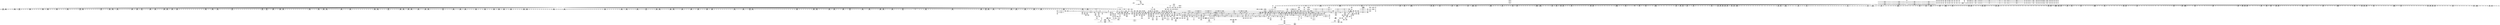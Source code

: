 digraph {
	CE0x3f58f70 [shape=record,shape=Mrecord,label="{CE0x3f58f70|56:_i8*,_:_CRE_906,907_}"]
	CE0x3f83af0 [shape=record,shape=Mrecord,label="{CE0x3f83af0|104:_%struct.inode*,_:_CRE_146,147_}"]
	CE0x3f94430 [shape=record,shape=Mrecord,label="{CE0x3f94430|56:_i8*,_:_CRE_298,299_}"]
	CE0x3f59d40 [shape=record,shape=Mrecord,label="{CE0x3f59d40|56:_i8*,_:_CRE_919,920_}"]
	CE0x3fabe40 [shape=record,shape=Mrecord,label="{CE0x3fabe40|28:_i32,_:_CRE_19,20_}"]
	CE0x3f64550 [shape=record,shape=Mrecord,label="{CE0x3f64550|56:_i8*,_:_CRE_136,137_}"]
	CE0x3f53470 [shape=record,shape=Mrecord,label="{CE0x3f53470|56:_i8*,_:_CRE_664,672_|*MultipleSource*|Function::may_link&Arg::dir::|Function::selinux_inode_link&Arg::dir::|security/selinux/hooks.c,1769}"]
	CE0x3f90100 [shape=record,shape=Mrecord,label="{CE0x3f90100|56:_i8*,_:_CRE_216,224_|*MultipleSource*|*LoadInst*|security/selinux/hooks.c,1770|security/selinux/hooks.c,1770}"]
	CE0x3fbb440 [shape=record,shape=Mrecord,label="{CE0x3fbb440|i64_1048576|*Constant*}"]
	CE0x3f5f150 [shape=record,shape=Mrecord,label="{CE0x3f5f150|__llvm_gcov_indirect_counter_increment:entry}"]
	CE0x3f98790 [shape=record,shape=Mrecord,label="{CE0x3f98790|56:_i8*,_:_CRE_488,496_|*MultipleSource*|*LoadInst*|security/selinux/hooks.c,1770|security/selinux/hooks.c,1770}"]
	CE0x3f2f030 [shape=record,shape=Mrecord,label="{CE0x3f2f030|56:_i8*,_:_CRE_158,159_}"]
	CE0x3f521b0 [shape=record,shape=Mrecord,label="{CE0x3f521b0|56:_i8*,_:_CRE_610,611_}"]
	CE0x3f8d410 [shape=record,shape=Mrecord,label="{CE0x3f8d410|56:_i8*,_:_CRE_169,170_}"]
	CE0x3f10bf0 [shape=record,shape=Mrecord,label="{CE0x3f10bf0|56:_i8*,_:_CRE_306,307_}"]
	CE0x3f5d100 [shape=record,shape=Mrecord,label="{CE0x3f5d100|56:_i8*,_:_CRE_984,988_|*MultipleSource*|Function::may_link&Arg::dir::|Function::selinux_inode_link&Arg::dir::|security/selinux/hooks.c,1769}"]
	CE0x3fc6530 [shape=record,shape=Mrecord,label="{CE0x3fc6530|_call_void___llvm_gcov_indirect_counter_increment(i32*___llvm_gcov_global_state_pred221,_i64**_getelementptr_inbounds_(_4_x_i64*_,_4_x_i64*_*___llvm_gcda_edge_table220,_i64_0,_i64_0)),_!dbg_!27749|security/selinux/hooks.c,1793}"]
	CE0x3f0cd30 [shape=record,shape=Mrecord,label="{CE0x3f0cd30|__llvm_gcov_indirect_counter_increment:tmp1|*SummSink*}"]
	CE0x3f236a0 [shape=record,shape=Mrecord,label="{CE0x3f236a0|56:_i8*,_:_CRE_483,484_}"]
	CE0x3fa7c10 [shape=record,shape=Mrecord,label="{CE0x3fa7c10|56:_i8*,_:_CRE_925,926_}"]
	CE0x3fceb90 [shape=record,shape=Mrecord,label="{CE0x3fceb90|_ret_%struct.task_struct*_%tmp4,_!dbg_!27714|./arch/x86/include/asm/current.h,14}"]
	CE0x3fbc690 [shape=record,shape=Mrecord,label="{CE0x3fbc690|may_link:call9|security/selinux/hooks.c,1792}"]
	CE0x3f518c0 [shape=record,shape=Mrecord,label="{CE0x3f518c0|56:_i8*,_:_CRE_599,600_}"]
	CE0x3f55570 [shape=record,shape=Mrecord,label="{CE0x3f55570|56:_i8*,_:_CRE_816,824_|*MultipleSource*|Function::may_link&Arg::dir::|Function::selinux_inode_link&Arg::dir::|security/selinux/hooks.c,1769}"]
	CE0x3fcd480 [shape=record,shape=Mrecord,label="{CE0x3fcd480|current_sid:tmp20|security/selinux/hooks.c,218|*SummSource*}"]
	CE0x3febad0 [shape=record,shape=Mrecord,label="{CE0x3febad0|current_sid:tmp}"]
	CE0x3fe6230 [shape=record,shape=Mrecord,label="{CE0x3fe6230|current_sid:tmp13|security/selinux/hooks.c,218}"]
	CE0x3f22c50 [shape=record,shape=Mrecord,label="{CE0x3f22c50|56:_i8*,_:_CRE_472,473_}"]
	CE0x3faebf0 [shape=record,shape=Mrecord,label="{CE0x3faebf0|28:_i32,_:_CRE_79,80_}"]
	CE0x3f873b0 [shape=record,shape=Mrecord,label="{CE0x3f873b0|104:_%struct.inode*,_:_CRE_192,193_}"]
	CE0x3fbff20 [shape=record,shape=Mrecord,label="{CE0x3fbff20|avc_has_perm:tsid|Function::avc_has_perm&Arg::tsid::}"]
	CE0x3f25230 [shape=record,shape=Mrecord,label="{CE0x3f25230|56:_i8*,_:_CRE_557,558_}"]
	CE0x3f29ee0 [shape=record,shape=Mrecord,label="{CE0x3f29ee0|56:_i8*,_:_CRE_286,287_}"]
	CE0x3f56a40 [shape=record,shape=Mrecord,label="{CE0x3f56a40|56:_i8*,_:_CRE_871,872_}"]
	CE0x3fb09e0 [shape=record,shape=Mrecord,label="{CE0x3fb09e0|28:_i32,_:_CRE_105,106_}"]
	CE0x3f9cf90 [shape=record,shape=Mrecord,label="{CE0x3f9cf90|56:_i8*,_:_CRE_602,603_}"]
	CE0x3f28ce0 [shape=record,shape=Mrecord,label="{CE0x3f28ce0|56:_i8*,_:_CRE_934,935_}"]
	CE0x3f62d00 [shape=record,shape=Mrecord,label="{CE0x3f62d00|i64*_getelementptr_inbounds_(_14_x_i64_,_14_x_i64_*___llvm_gcov_ctr219,_i64_0,_i64_9)|*Constant*}"]
	CE0x3f94540 [shape=record,shape=Mrecord,label="{CE0x3f94540|56:_i8*,_:_CRE_299,300_}"]
	CE0x3f8cec0 [shape=record,shape=Mrecord,label="{CE0x3f8cec0|56:_i8*,_:_CRE_164,165_}"]
	CE0x3f86dc0 [shape=record,shape=Mrecord,label="{CE0x3f86dc0|104:_%struct.inode*,_:_CRE_187,188_}"]
	CE0x3f3d5e0 [shape=record,shape=Mrecord,label="{CE0x3f3d5e0|i64_5|*Constant*}"]
	CE0x3f251c0 [shape=record,shape=Mrecord,label="{CE0x3f251c0|56:_i8*,_:_CRE_556,557_}"]
	CE0x3f2cb80 [shape=record,shape=Mrecord,label="{CE0x3f2cb80|56:_i8*,_:_CRE_176,177_}"]
	CE0x3f99d70 [shape=record,shape=Mrecord,label="{CE0x3f99d70|56:_i8*,_:_CRE_556,557_}"]
	CE0x3fac040 [shape=record,shape=Mrecord,label="{CE0x3fac040|28:_i32,_:_CRE_21,22_}"]
	CE0x3f8d850 [shape=record,shape=Mrecord,label="{CE0x3f8d850|56:_i8*,_:_CRE_173,174_}"]
	CE0x3fbb140 [shape=record,shape=Mrecord,label="{CE0x3fbb140|i64_2097152|*Constant*}"]
	CE0x3fd7cc0 [shape=record,shape=Mrecord,label="{CE0x3fd7cc0|i32_1024|*Constant*}"]
	CE0x3fc7540 [shape=record,shape=Mrecord,label="{CE0x3fc7540|may_link:tmp16|security/selinux/hooks.c,1786|*SummSource*}"]
	CE0x3f243d0 [shape=record,shape=Mrecord,label="{CE0x3f243d0|56:_i8*,_:_CRE_520,528_|*MultipleSource*|Function::may_link&Arg::dir::|Function::selinux_inode_link&Arg::dir::|security/selinux/hooks.c,1769}"]
	CE0x3f91bd0 [shape=record,shape=Mrecord,label="{CE0x3f91bd0|56:_i8*,_:_CRE_260,261_}"]
	CE0x3fba380 [shape=record,shape=Mrecord,label="{CE0x3fba380|may_link:cond|security/selinux/hooks.c,1776|*SummSink*}"]
	CE0x3f5c650 [shape=record,shape=Mrecord,label="{CE0x3f5c650|56:_i8*,_:_CRE_919,920_}"]
	CE0x3f10570 [shape=record,shape=Mrecord,label="{CE0x3f10570|56:_i8*,_:_CRE_298,299_}"]
	CE0x3f507b0 [shape=record,shape=Mrecord,label="{CE0x3f507b0|56:_i8*,_:_CRE_578,579_}"]
	CE0x3fd6fb0 [shape=record,shape=Mrecord,label="{CE0x3fd6fb0|i8*_getelementptr_inbounds_(_9_x_i8_,_9_x_i8_*___func__.may_link,_i32_0,_i32_0)|*Constant*|*SummSink*}"]
	CE0x3f11e60 [shape=record,shape=Mrecord,label="{CE0x3f11e60|may_link:entry|*SummSink*}"]
	CE0x3f8ec80 [shape=record,shape=Mrecord,label="{CE0x3f8ec80|56:_i8*,_:_CRE_192,193_}"]
	CE0x3f28790 [shape=record,shape=Mrecord,label="{CE0x3f28790|may_link:dentry|Function::may_link&Arg::dentry::}"]
	CE0x3f50d60 [shape=record,shape=Mrecord,label="{CE0x3f50d60|56:_i8*,_:_CRE_585,586_}"]
	CE0x40102e0 [shape=record,shape=Mrecord,label="{CE0x40102e0|get_current:tmp2|*SummSource*}"]
	CE0x3f92670 [shape=record,shape=Mrecord,label="{CE0x3f92670|56:_i8*,_:_CRE_270,271_}"]
	CE0x3feb5c0 [shape=record,shape=Mrecord,label="{CE0x3feb5c0|current_sid:do.body|*SummSink*}"]
	CE0x3fe6640 [shape=record,shape=Mrecord,label="{CE0x3fe6640|_call_void_mcount()_#3}"]
	CE0x3fae9f0 [shape=record,shape=Mrecord,label="{CE0x3fae9f0|28:_i32,_:_CRE_77,78_}"]
	CE0x3f15820 [shape=record,shape=Mrecord,label="{CE0x3f15820|56:_i8*,_:_CRE_202,203_}"]
	CE0x3f28930 [shape=record,shape=Mrecord,label="{CE0x3f28930|may_link:dentry|Function::may_link&Arg::dentry::|*SummSource*}"]
	CE0x3f42850 [shape=record,shape=Mrecord,label="{CE0x3f42850|may_link:sw.default|*SummSink*}"]
	CE0x3f2a2f0 [shape=record,shape=Mrecord,label="{CE0x3f2a2f0|56:_i8*,_:_CRE_291,292_}"]
	CE0x3fef2b0 [shape=record,shape=Mrecord,label="{CE0x3fef2b0|i64*_getelementptr_inbounds_(_11_x_i64_,_11_x_i64_*___llvm_gcov_ctr125,_i64_0,_i64_8)|*Constant*|*SummSource*}"]
	CE0x3f27730 [shape=record,shape=Mrecord,label="{CE0x3f27730|56:_i8*,_:_CRE_252,253_}"]
	CE0x3f8f3f0 [shape=record,shape=Mrecord,label="{CE0x3f8f3f0|56:_i8*,_:_CRE_199,200_}"]
	CE0x3f879a0 [shape=record,shape=Mrecord,label="{CE0x3f879a0|104:_%struct.inode*,_:_CRE_197,198_}"]
	CE0x3f60950 [shape=record,shape=Mrecord,label="{CE0x3f60950|i64*_getelementptr_inbounds_(_14_x_i64_,_14_x_i64_*___llvm_gcov_ctr219,_i64_0,_i64_8)|*Constant*|*SummSource*}"]
	CE0x3fb0e20 [shape=record,shape=Mrecord,label="{CE0x3fb0e20|28:_i32,_:_CRE_109,110_}"]
	CE0x3749120 [shape=record,shape=Mrecord,label="{CE0x3749120|_ret_i32_%retval.0,_!dbg_!27757|security/selinux/hooks.c,1799|*SummSource*}"]
	CE0x3fb6fd0 [shape=record,shape=Mrecord,label="{CE0x3fb6fd0|i64_2|*Constant*|*SummSource*}"]
	CE0x3f9df80 [shape=record,shape=Mrecord,label="{CE0x3f9df80|56:_i8*,_:_CRE_617,618_}"]
	CE0x3fa2ea0 [shape=record,shape=Mrecord,label="{CE0x3fa2ea0|56:_i8*,_:_CRE_882,883_}"]
	CE0x3f5d570 [shape=record,shape=Mrecord,label="{CE0x3f5d570|56:_i8*,_:_CRE_1000,1008_|*MultipleSource*|Function::may_link&Arg::dir::|Function::selinux_inode_link&Arg::dir::|security/selinux/hooks.c,1769}"]
	CE0x3f59f60 [shape=record,shape=Mrecord,label="{CE0x3f59f60|56:_i8*,_:_CRE_921,922_}"]
	CE0x3fbad20 [shape=record,shape=Mrecord,label="{CE0x3fbad20|may_link:tobool|security/selinux/hooks.c,1776|*SummSource*}"]
	CE0x3f228d0 [shape=record,shape=Mrecord,label="{CE0x3f228d0|56:_i8*,_:_CRE_456,464_|*MultipleSource*|Function::may_link&Arg::dir::|Function::selinux_inode_link&Arg::dir::|security/selinux/hooks.c,1769}"]
	CE0x3f575f0 [shape=record,shape=Mrecord,label="{CE0x3f575f0|56:_i8*,_:_CRE_882,883_}"]
	CE0x3fc0290 [shape=record,shape=Mrecord,label="{CE0x3fc0290|avc_has_perm:tsid|Function::avc_has_perm&Arg::tsid::|*SummSink*}"]
	CE0x3f16580 [shape=record,shape=Mrecord,label="{CE0x3f16580|56:_i8*,_:_CRE_241,242_}"]
	CE0x3f0e130 [shape=record,shape=Mrecord,label="{CE0x3f0e130|56:_i8*,_:_CRE_56,64_|*MultipleSource*|Function::may_link&Arg::dir::|Function::selinux_inode_link&Arg::dir::|security/selinux/hooks.c,1769}"]
	CE0x3f56d70 [shape=record,shape=Mrecord,label="{CE0x3f56d70|56:_i8*,_:_CRE_874,875_}"]
	CE0x3fe4ce0 [shape=record,shape=Mrecord,label="{CE0x3fe4ce0|current_sid:tmp7|security/selinux/hooks.c,218|*SummSink*}"]
	CE0x3f301e0 [shape=record,shape=Mrecord,label="{CE0x3f301e0|_call_void_mcount()_#3|*SummSource*}"]
	CE0x3f52350 [shape=record,shape=Mrecord,label="{CE0x3f52350|56:_i8*,_:_CRE_612,613_}"]
	CE0x3f833a0 [shape=record,shape=Mrecord,label="{CE0x3f833a0|104:_%struct.inode*,_:_CRE_104,112_|*MultipleSource*|Function::may_link&Arg::dentry::|Function::selinux_inode_link&Arg::old_dentry::|security/selinux/hooks.c,1770}"]
	CE0x3f52c40 [shape=record,shape=Mrecord,label="{CE0x3f52c40|56:_i8*,_:_CRE_623,624_}"]
	CE0x3f8efb0 [shape=record,shape=Mrecord,label="{CE0x3f8efb0|56:_i8*,_:_CRE_195,196_}"]
	CE0x3fa3610 [shape=record,shape=Mrecord,label="{CE0x3fa3610|56:_i8*,_:_CRE_889,890_}"]
	CE0x3f2a5f0 [shape=record,shape=Mrecord,label="{CE0x3f2a5f0|current_sid:tobool|security/selinux/hooks.c,218|*SummSource*}"]
	CE0x3fe9b90 [shape=record,shape=Mrecord,label="{CE0x3fe9b90|may_link:retval.0}"]
	CE0x3f51b30 [shape=record,shape=Mrecord,label="{CE0x3f51b30|56:_i8*,_:_CRE_602,603_}"]
	CE0x3f82de0 [shape=record,shape=Mrecord,label="{CE0x3f82de0|104:_%struct.inode*,_:_CRE_92,93_}"]
	CE0x3fbb310 [shape=record,shape=Mrecord,label="{CE0x3fbb310|i64_2097152|*Constant*|*SummSink*}"]
	CE0x3f502d0 [shape=record,shape=Mrecord,label="{CE0x3f502d0|56:_i8*,_:_CRE_572,573_}"]
	CE0x3fbc170 [shape=record,shape=Mrecord,label="{CE0x3fbc170|may_link:conv3|security/selinux/hooks.c,1776}"]
	CE0x3faeef0 [shape=record,shape=Mrecord,label="{CE0x3faeef0|28:_i32,_:_CRE_82,83_}"]
	CE0x3f89620 [shape=record,shape=Mrecord,label="{CE0x3f89620|104:_%struct.inode*,_:_CRE_221,222_}"]
	CE0x3f19e80 [shape=record,shape=Mrecord,label="{CE0x3f19e80|selinux_inode_link:tmp}"]
	CE0x3f10300 [shape=record,shape=Mrecord,label="{CE0x3f10300|56:_i8*,_:_CRE_295,296_}"]
	CE0x3f978f0 [shape=record,shape=Mrecord,label="{CE0x3f978f0|56:_i8*,_:_CRE_475,476_}"]
	CE0x3f1cf30 [shape=record,shape=Mrecord,label="{CE0x3f1cf30|104:_%struct.inode*,_:_CRE_24,40_|*MultipleSource*|Function::may_link&Arg::dentry::|Function::selinux_inode_link&Arg::old_dentry::|security/selinux/hooks.c,1770}"]
	CE0x3f59080 [shape=record,shape=Mrecord,label="{CE0x3f59080|56:_i8*,_:_CRE_907,908_}"]
	CE0x3fd6e30 [shape=record,shape=Mrecord,label="{CE0x3fd6e30|i8*_getelementptr_inbounds_(_9_x_i8_,_9_x_i8_*___func__.may_link,_i32_0,_i32_0)|*Constant*|*SummSource*}"]
	CE0x3f16dd0 [shape=record,shape=Mrecord,label="{CE0x3f16dd0|may_link:i_security|security/selinux/hooks.c,1769|*SummSink*}"]
	CE0x3f9b610 [shape=record,shape=Mrecord,label="{CE0x3f9b610|56:_i8*,_:_CRE_578,579_}"]
	CE0x3f231f0 [shape=record,shape=Mrecord,label="{CE0x3f231f0|56:_i8*,_:_CRE_477,478_}"]
	CE0x3f56f90 [shape=record,shape=Mrecord,label="{CE0x3f56f90|56:_i8*,_:_CRE_876,877_}"]
	CE0x3f572c0 [shape=record,shape=Mrecord,label="{CE0x3f572c0|56:_i8*,_:_CRE_879,880_}"]
	"CONST[source:0(mediator),value:0(static)][purpose:{operation}][SrcIdx:3]"
	CE0x3fb1bf0 [shape=record,shape=Mrecord,label="{CE0x3fb1bf0|28:_i32,_:_CRE_136,144_|*MultipleSource*|security/selinux/hooks.c,1777|*LoadInst*|security/selinux/hooks.c,1769|security/selinux/hooks.c,1769}"]
	CE0x3fa9840 [shape=record,shape=Mrecord,label="{CE0x3fa9840|56:_i8*,_:_CRE_983,984_}"]
	CE0x3f8da70 [shape=record,shape=Mrecord,label="{CE0x3f8da70|56:_i8*,_:_CRE_175,176_}"]
	CE0x3fc9890 [shape=record,shape=Mrecord,label="{CE0x3fc9890|i32_78|*Constant*|*SummSink*}"]
	CE0x3fe78c0 [shape=record,shape=Mrecord,label="{CE0x3fe78c0|may_link:call11|security/selinux/hooks.c,1797}"]
	CE0x3fcd300 [shape=record,shape=Mrecord,label="{CE0x3fcd300|current_sid:tmp20|security/selinux/hooks.c,218}"]
	CE0x3fe89e0 [shape=record,shape=Mrecord,label="{CE0x3fe89e0|i32_4|*Constant*|*SummSource*}"]
	CE0x3f3ff90 [shape=record,shape=Mrecord,label="{CE0x3f3ff90|56:_i8*,_:_CRE_384,388_|*MultipleSource*|Function::may_link&Arg::dir::|Function::selinux_inode_link&Arg::dir::|security/selinux/hooks.c,1769}"]
	CE0x3f8e950 [shape=record,shape=Mrecord,label="{CE0x3f8e950|56:_i8*,_:_CRE_189,190_}"]
	CE0x3f97720 [shape=record,shape=Mrecord,label="{CE0x3f97720|56:_i8*,_:_CRE_474,475_}"]
	CE0x3ff09d0 [shape=record,shape=Mrecord,label="{CE0x3ff09d0|GLOBAL:lockdep_rcu_suspicious|*Constant*}"]
	CE0x3fa2fb0 [shape=record,shape=Mrecord,label="{CE0x3fa2fb0|56:_i8*,_:_CRE_883,884_}"]
	CE0x3f41db0 [shape=record,shape=Mrecord,label="{CE0x3f41db0|56:_i8*,_:_CRE_191,192_}"]
	CE0x3f10cc0 [shape=record,shape=Mrecord,label="{CE0x3f10cc0|56:_i8*,_:_CRE_307,308_}"]
	CE0x3f8dfc0 [shape=record,shape=Mrecord,label="{CE0x3f8dfc0|56:_i8*,_:_CRE_180,181_}"]
	CE0x3fb2e70 [shape=record,shape=Mrecord,label="{CE0x3fb2e70|may_link:call5|security/selinux/hooks.c,1777}"]
	CE0x3f50130 [shape=record,shape=Mrecord,label="{CE0x3f50130|56:_i8*,_:_CRE_570,571_}"]
	CE0x3f5c760 [shape=record,shape=Mrecord,label="{CE0x3f5c760|56:_i8*,_:_CRE_920,921_}"]
	CE0x3f31b80 [shape=record,shape=Mrecord,label="{CE0x3f31b80|may_link:tmp12|security/selinux/hooks.c,1779}"]
	CE0x3f3fdd0 [shape=record,shape=Mrecord,label="{CE0x3f3fdd0|56:_i8*,_:_CRE_376,384_|*MultipleSource*|Function::may_link&Arg::dir::|Function::selinux_inode_link&Arg::dir::|security/selinux/hooks.c,1769}"]
	CE0x3f24c90 [shape=record,shape=Mrecord,label="{CE0x3f24c90|56:_i8*,_:_CRE_552,553_}"]
	CE0x3fb2470 [shape=record,shape=Mrecord,label="{CE0x3fb2470|28:_i32,_:_CRE_168,184_|*MultipleSource*|security/selinux/hooks.c,1777|*LoadInst*|security/selinux/hooks.c,1769|security/selinux/hooks.c,1769}"]
	CE0x3f82560 [shape=record,shape=Mrecord,label="{CE0x3f82560|104:_%struct.inode*,_:_CRE_80,88_|*MultipleSource*|Function::may_link&Arg::dentry::|Function::selinux_inode_link&Arg::old_dentry::|security/selinux/hooks.c,1770}"]
	CE0x3f099d0 [shape=record,shape=Mrecord,label="{CE0x3f099d0|selinux_inode_link:entry|*SummSource*}"]
	CE0x3f1f2f0 [shape=record,shape=Mrecord,label="{CE0x3f1f2f0|GLOBAL:may_link|*Constant*|*SummSink*}"]
	CE0x3f9a730 [shape=record,shape=Mrecord,label="{CE0x3f9a730|56:_i8*,_:_CRE_564,565_}"]
	CE0x3f5a5c0 [shape=record,shape=Mrecord,label="{CE0x3f5a5c0|56:_i8*,_:_CRE_927,928_}"]
	CE0x3feaaa0 [shape=record,shape=Mrecord,label="{CE0x3feaaa0|may_link:tmp26|security/selinux/hooks.c,1799|*SummSource*}"]
	CE0x3f8c640 [shape=record,shape=Mrecord,label="{CE0x3f8c640|56:_i8*,_:_CRE_156,157_}"]
	CE0x3f85640 [shape=record,shape=Mrecord,label="{CE0x3f85640|104:_%struct.inode*,_:_CRE_169,170_}"]
	"CONST[source:0(mediator),value:0(static)][purpose:{operation}][SrcIdx:13]"
	CE0x3fe8b60 [shape=record,shape=Mrecord,label="{CE0x3fe8b60|may_link:tmp25|security/selinux/hooks.c,1797}"]
	CE0x3f2a520 [shape=record,shape=Mrecord,label="{CE0x3f2a520|current_sid:tobool|security/selinux/hooks.c,218|*SummSink*}"]
	CE0x3f9ba50 [shape=record,shape=Mrecord,label="{CE0x3f9ba50|56:_i8*,_:_CRE_582,583_}"]
	CE0x3fa33f0 [shape=record,shape=Mrecord,label="{CE0x3fa33f0|56:_i8*,_:_CRE_887,888_}"]
	CE0x3f8c140 [shape=record,shape=Mrecord,label="{CE0x3f8c140|may_link:tmp3|security/selinux/hooks.c,1769|*SummSink*}"]
	CE0x3f28b90 [shape=record,shape=Mrecord,label="{CE0x3f28b90|56:_i8*,_:_CRE_933,934_}"]
	CE0x3f56170 [shape=record,shape=Mrecord,label="{CE0x3f56170|56:_i8*,_:_CRE_864,865_}"]
	CE0x3f91ce0 [shape=record,shape=Mrecord,label="{CE0x3f91ce0|56:_i8*,_:_CRE_261,262_}"]
	CE0x3f91df0 [shape=record,shape=Mrecord,label="{CE0x3f91df0|56:_i8*,_:_CRE_262,263_}"]
	CE0x3fb0d10 [shape=record,shape=Mrecord,label="{CE0x3fb0d10|28:_i32,_:_CRE_108,109_}"]
	CE0x3f55170 [shape=record,shape=Mrecord,label="{CE0x3f55170|56:_i8*,_:_CRE_800,804_|*MultipleSource*|Function::may_link&Arg::dir::|Function::selinux_inode_link&Arg::dir::|security/selinux/hooks.c,1769}"]
	CE0x3fc4f70 [shape=record,shape=Mrecord,label="{CE0x3fc4f70|__llvm_gcov_indirect_counter_increment:bb4}"]
	CE0x3f27590 [shape=record,shape=Mrecord,label="{CE0x3f27590|56:_i8*,_:_CRE_250,251_}"]
	CE0x3f50060 [shape=record,shape=Mrecord,label="{CE0x3f50060|56:_i8*,_:_CRE_569,570_}"]
	CE0x3f9b940 [shape=record,shape=Mrecord,label="{CE0x3f9b940|56:_i8*,_:_CRE_581,582_}"]
	CE0x3fe5740 [shape=record,shape=Mrecord,label="{CE0x3fe5740|current_sid:tmp4|security/selinux/hooks.c,218|*SummSink*}"]
	CE0x3f21bd0 [shape=record,shape=Mrecord,label="{CE0x3f21bd0|56:_i8*,_:_CRE_147,148_}"]
	CE0x3f520e0 [shape=record,shape=Mrecord,label="{CE0x3f520e0|56:_i8*,_:_CRE_609,610_}"]
	CE0x3f252d0 [shape=record,shape=Mrecord,label="{CE0x3f252d0|56:_i8*,_:_CRE_558,559_}"]
	CE0x3f8fe90 [shape=record,shape=Mrecord,label="{CE0x3f8fe90|56:_i8*,_:_CRE_208,210_|*MultipleSource*|*LoadInst*|security/selinux/hooks.c,1770|security/selinux/hooks.c,1770}"]
	CE0x3fa7e30 [shape=record,shape=Mrecord,label="{CE0x3fa7e30|56:_i8*,_:_CRE_927,928_}"]
	CE0x3fab370 [shape=record,shape=Mrecord,label="{CE0x3fab370|28:_i32,_:_CRE_10,11_}"]
	CE0x3f860b0 [shape=record,shape=Mrecord,label="{CE0x3f860b0|104:_%struct.inode*,_:_CRE_176,177_}"]
	CE0x3f62600 [shape=record,shape=Mrecord,label="{CE0x3f62600|_call_void___llvm_gcov_indirect_counter_increment(i32*___llvm_gcov_global_state_pred221,_i64**_getelementptr_inbounds_(_4_x_i64*_,_4_x_i64*_*___llvm_gcda_edge_table220,_i64_0,_i64_2)),_!dbg_!27745|security/selinux/hooks.c,1786}"]
	CE0x3fc5ca0 [shape=record,shape=Mrecord,label="{CE0x3fc5ca0|i64*_getelementptr_inbounds_(_14_x_i64_,_14_x_i64_*___llvm_gcov_ctr219,_i64_0,_i64_10)|*Constant*}"]
	CE0x3f0b8e0 [shape=record,shape=Mrecord,label="{CE0x3f0b8e0|may_link:sw.bb}"]
	CE0x3f55d70 [shape=record,shape=Mrecord,label="{CE0x3f55d70|56:_i8*,_:_CRE_848,856_|*MultipleSource*|Function::may_link&Arg::dir::|Function::selinux_inode_link&Arg::dir::|security/selinux/hooks.c,1769}"]
	CE0x3f8b910 [shape=record,shape=Mrecord,label="{CE0x3f8b910|104:_%struct.inode*,_:_CRE_313,314_}"]
	CE0x3f8e1e0 [shape=record,shape=Mrecord,label="{CE0x3f8e1e0|56:_i8*,_:_CRE_182,183_}"]
	CE0x3f90be0 [shape=record,shape=Mrecord,label="{CE0x3f90be0|56:_i8*,_:_CRE_245,246_}"]
	CE0x3f25010 [shape=record,shape=Mrecord,label="{CE0x3f25010|56:_i8*,_:_CRE_554,555_}"]
	CE0x3f94870 [shape=record,shape=Mrecord,label="{CE0x3f94870|56:_i8*,_:_CRE_302,303_}"]
	CE0x3f1d500 [shape=record,shape=Mrecord,label="{CE0x3f1d500|selinux_inode_link:call|security/selinux/hooks.c,2769}"]
	CE0x3f11ed0 [shape=record,shape=Mrecord,label="{CE0x3f11ed0|may_link:dir|Function::may_link&Arg::dir::}"]
	CE0x3f5ade0 [shape=record,shape=Mrecord,label="{CE0x3f5ade0|56:_i8*,_:_CRE_896,897_}"]
	CE0x3fc4cc0 [shape=record,shape=Mrecord,label="{CE0x3fc4cc0|__llvm_gcov_indirect_counter_increment:bb|*SummSource*}"]
	CE0x3f5d210 [shape=record,shape=Mrecord,label="{CE0x3f5d210|56:_i8*,_:_CRE_988,992_|*MultipleSource*|Function::may_link&Arg::dir::|Function::selinux_inode_link&Arg::dir::|security/selinux/hooks.c,1769}"]
	CE0x3fb00f0 [shape=record,shape=Mrecord,label="{CE0x3fb00f0|28:_i32,_:_CRE_100,101_}"]
	CE0x3f41a70 [shape=record,shape=Mrecord,label="{CE0x3f41a70|56:_i8*,_:_CRE_187,188_}"]
	CE0x3f21320 [shape=record,shape=Mrecord,label="{CE0x3f21320|56:_i8*,_:_CRE_140,141_}"]
	CE0x3fca220 [shape=record,shape=Mrecord,label="{CE0x3fca220|current_sid:tmp21|security/selinux/hooks.c,218|*SummSource*}"]
	CE0x3f85510 [shape=record,shape=Mrecord,label="{CE0x3f85510|104:_%struct.inode*,_:_CRE_168,169_}"]
	CE0x3f0dcd0 [shape=record,shape=Mrecord,label="{CE0x3f0dcd0|__llvm_gcov_indirect_counter_increment:tmp|*SummSource*}"]
	CE0x3fba4c0 [shape=record,shape=Mrecord,label="{CE0x3fba4c0|i64_1048576|*Constant*|*SummSource*}"]
	CE0x3f638c0 [shape=record,shape=Mrecord,label="{CE0x3f638c0|56:_i8*,_:_CRE_56,64_|*MultipleSource*|*LoadInst*|security/selinux/hooks.c,1770|security/selinux/hooks.c,1770}"]
	CE0x3f2e670 [shape=record,shape=Mrecord,label="{CE0x3f2e670|56:_i8*,_:_CRE_146,147_}"]
	CE0x3f15d00 [shape=record,shape=Mrecord,label="{CE0x3f15d00|56:_i8*,_:_CRE_208,210_|*MultipleSource*|Function::may_link&Arg::dir::|Function::selinux_inode_link&Arg::dir::|security/selinux/hooks.c,1769}"]
	CE0x3f2e810 [shape=record,shape=Mrecord,label="{CE0x3f2e810|56:_i8*,_:_CRE_148,149_}"]
	CE0x3f7f0f0 [shape=record,shape=Mrecord,label="{CE0x3f7f0f0|current_sid:tmp5|security/selinux/hooks.c,218|*SummSource*}"]
	CE0x3f98570 [shape=record,shape=Mrecord,label="{CE0x3f98570|56:_i8*,_:_CRE_487,488_}"]
	CE0x3f32170 [shape=record,shape=Mrecord,label="{CE0x3f32170|may_link:tmp12|security/selinux/hooks.c,1779|*SummSource*}"]
	CE0x3f2edc0 [shape=record,shape=Mrecord,label="{CE0x3f2edc0|56:_i8*,_:_CRE_155,156_}"]
	CE0x3f420f0 [shape=record,shape=Mrecord,label="{CE0x3f420f0|56:_i8*,_:_CRE_195,196_}"]
	CE0x3f8e510 [shape=record,shape=Mrecord,label="{CE0x3f8e510|56:_i8*,_:_CRE_185,186_}"]
	CE0x3fb40a0 [shape=record,shape=Mrecord,label="{CE0x3fb40a0|may_link:tmp20|security/selinux/hooks.c,1793|*SummSink*}"]
	CE0x3fae4f0 [shape=record,shape=Mrecord,label="{CE0x3fae4f0|28:_i32,_:_CRE_72,73_}"]
	CE0x3f9a2f0 [shape=record,shape=Mrecord,label="{CE0x3f9a2f0|56:_i8*,_:_CRE_560,561_}"]
	CE0x3f60730 [shape=record,shape=Mrecord,label="{CE0x3f60730|i64*_getelementptr_inbounds_(_14_x_i64_,_14_x_i64_*___llvm_gcov_ctr219,_i64_0,_i64_8)|*Constant*}"]
	CE0x3f24750 [shape=record,shape=Mrecord,label="{CE0x3f24750|56:_i8*,_:_CRE_536,540_|*MultipleSource*|Function::may_link&Arg::dir::|Function::selinux_inode_link&Arg::dir::|security/selinux/hooks.c,1769}"]
	CE0x3fa2a60 [shape=record,shape=Mrecord,label="{CE0x3fa2a60|56:_i8*,_:_CRE_878,879_}"]
	CE0x3f859d0 [shape=record,shape=Mrecord,label="{CE0x3f859d0|104:_%struct.inode*,_:_CRE_172,173_}"]
	CE0x3fa86b0 [shape=record,shape=Mrecord,label="{CE0x3fa86b0|56:_i8*,_:_CRE_935,936_}"]
	CE0x3f2a3f0 [shape=record,shape=Mrecord,label="{CE0x3f2a3f0|current_sid:tobool|security/selinux/hooks.c,218}"]
	CE0x3f29e10 [shape=record,shape=Mrecord,label="{CE0x3f29e10|56:_i8*,_:_CRE_285,286_}"]
	CE0x3f8d740 [shape=record,shape=Mrecord,label="{CE0x3f8d740|56:_i8*,_:_CRE_172,173_}"]
	CE0x3f0ba80 [shape=record,shape=Mrecord,label="{CE0x3f0ba80|may_link:sw.bb|*SummSink*}"]
	CE0x3f3c4c0 [shape=record,shape=Mrecord,label="{CE0x3f3c4c0|get_current:tmp|*SummSink*}"]
	CE0x3f382f0 [shape=record,shape=Mrecord,label="{CE0x3f382f0|GLOBAL:__llvm_gcov_ctr125|Global_var:__llvm_gcov_ctr125|*SummSource*}"]
	CE0x3f37870 [shape=record,shape=Mrecord,label="{CE0x3f37870|current_sid:tmp14|security/selinux/hooks.c,218|*SummSource*}"]
	CE0x3f15c30 [shape=record,shape=Mrecord,label="{CE0x3f15c30|56:_i8*,_:_CRE_207,208_}"]
	CE0x3f63c40 [shape=record,shape=Mrecord,label="{CE0x3f63c40|56:_i8*,_:_CRE_72,76_|*MultipleSource*|*LoadInst*|security/selinux/hooks.c,1770|security/selinux/hooks.c,1770}"]
	CE0x3f0c100 [shape=record,shape=Mrecord,label="{CE0x3f0c100|may_link:ad|security/selinux/hooks.c, 1764|*SummSource*}"]
	CE0x3f9b3f0 [shape=record,shape=Mrecord,label="{CE0x3f9b3f0|56:_i8*,_:_CRE_576,577_}"]
	CE0x3f806f0 [shape=record,shape=Mrecord,label="{CE0x3f806f0|may_link:d_inode|security/selinux/hooks.c,1770}"]
	CE0x3fc0a90 [shape=record,shape=Mrecord,label="{CE0x3fc0a90|avc_has_perm:tclass|Function::avc_has_perm&Arg::tclass::|*SummSink*}"]
	CE0x3f07c00 [shape=record,shape=Mrecord,label="{CE0x3f07c00|selinux_inode_link:entry|*SummSink*}"]
	CE0x3f32930 [shape=record,shape=Mrecord,label="{CE0x3f32930|may_link:tmp13|security/selinux/hooks.c,1779|*SummSink*}"]
	CE0x3f63540 [shape=record,shape=Mrecord,label="{CE0x3f63540|56:_i8*,_:_CRE_40,48_|*MultipleSource*|*LoadInst*|security/selinux/hooks.c,1770|security/selinux/hooks.c,1770}"]
	CE0x3f58a20 [shape=record,shape=Mrecord,label="{CE0x3f58a20|56:_i8*,_:_CRE_901,902_}"]
	CE0x3f90cf0 [shape=record,shape=Mrecord,label="{CE0x3f90cf0|56:_i8*,_:_CRE_246,247_}"]
	CE0x3feafc0 [shape=record,shape=Mrecord,label="{CE0x3feafc0|may_link:tmp27|security/selinux/hooks.c,1799|*SummSource*}"]
	CE0x3f218a0 [shape=record,shape=Mrecord,label="{CE0x3f218a0|56:_i8*,_:_CRE_144,145_}"]
	CE0x3fc61a0 [shape=record,shape=Mrecord,label="{CE0x3fc61a0|may_link:tmp18|security/selinux/hooks.c,1789|*SummSource*}"]
	CE0x3f1f450 [shape=record,shape=Mrecord,label="{CE0x3f1f450|may_link:entry}"]
	CE0x3fba930 [shape=record,shape=Mrecord,label="{CE0x3fba930|may_link:dentry2|security/selinux/hooks.c,1773|*SummSink*}"]
	CE0x3facfc0 [shape=record,shape=Mrecord,label="{CE0x3facfc0|28:_i32,_:_CRE_50,51_}"]
	CE0x3fd8700 [shape=record,shape=Mrecord,label="{CE0x3fd8700|i32_2048|*Constant*}"]
	CE0x3fd9470 [shape=record,shape=Mrecord,label="{CE0x3fd9470|i64*_getelementptr_inbounds_(_14_x_i64_,_14_x_i64_*___llvm_gcov_ctr219,_i64_0,_i64_12)|*Constant*|*SummSource*}"]
	CE0x3f7d8e0 [shape=record,shape=Mrecord,label="{CE0x3f7d8e0|get_current:tmp1}"]
	CE0x3fbbfa0 [shape=record,shape=Mrecord,label="{CE0x3fbbfa0|may_link:or|security/selinux/hooks.c,1776|*SummSource*}"]
	CE0x3f7c170 [shape=record,shape=Mrecord,label="{CE0x3f7c170|current_sid:tmp1|*SummSink*}"]
	CE0x3fcbd60 [shape=record,shape=Mrecord,label="{CE0x3fcbd60|current_sid:tmp17|security/selinux/hooks.c,218}"]
	CE0x3f41e80 [shape=record,shape=Mrecord,label="{CE0x3f41e80|56:_i8*,_:_CRE_192,193_}"]
	CE0x3fb2870 [shape=record,shape=Mrecord,label="{CE0x3fb2870|28:_i32,_:_CRE_192,196_|*MultipleSource*|security/selinux/hooks.c,1777|*LoadInst*|security/selinux/hooks.c,1769|security/selinux/hooks.c,1769}"]
	CE0x3f0f6f0 [shape=record,shape=Mrecord,label="{CE0x3f0f6f0|56:_i8*,_:_CRE_12,16_|*MultipleSource*|Function::may_link&Arg::dir::|Function::selinux_inode_link&Arg::dir::|security/selinux/hooks.c,1769}"]
	CE0x3f3dd30 [shape=record,shape=Mrecord,label="{CE0x3f3dd30|_ret_i32_%tmp24,_!dbg_!27742|security/selinux/hooks.c,220}"]
	CE0x3f0fb70 [shape=record,shape=Mrecord,label="{CE0x3f0fb70|56:_i8*,_:_CRE_265,266_}"]
	CE0x3f8a450 [shape=record,shape=Mrecord,label="{CE0x3f8a450|104:_%struct.inode*,_:_CRE_272,280_|*MultipleSource*|Function::may_link&Arg::dentry::|Function::selinux_inode_link&Arg::old_dentry::|security/selinux/hooks.c,1770}"]
	CE0x3f30080 [shape=record,shape=Mrecord,label="{CE0x3f30080|COLLAPSED:_GIRE_selinux_xfrm_refcount_global_%struct.atomic_t_zeroinitializer,_align_4:_elem_0:default:}"]
	CE0x3f3e920 [shape=record,shape=Mrecord,label="{CE0x3f3e920|current_sid:tmp10|security/selinux/hooks.c,218}"]
	CE0x3f596e0 [shape=record,shape=Mrecord,label="{CE0x3f596e0|56:_i8*,_:_CRE_913,914_}"]
	CE0x3f58910 [shape=record,shape=Mrecord,label="{CE0x3f58910|56:_i8*,_:_CRE_900,901_}"]
	CE0x3f5b330 [shape=record,shape=Mrecord,label="{CE0x3f5b330|56:_i8*,_:_CRE_901,902_}"]
	CE0x3fa20d0 [shape=record,shape=Mrecord,label="{CE0x3fa20d0|56:_i8*,_:_CRE_869,870_}"]
	CE0x3f10d90 [shape=record,shape=Mrecord,label="{CE0x3f10d90|56:_i8*,_:_CRE_308,309_}"]
	CE0x3f60020 [shape=record,shape=Mrecord,label="{CE0x3f60020|i64**_getelementptr_inbounds_(_4_x_i64*_,_4_x_i64*_*___llvm_gcda_edge_table220,_i64_0,_i64_1)|*Constant*|*SummSink*}"]
	CE0x3fbdaf0 [shape=record,shape=Mrecord,label="{CE0x3fbdaf0|may_link:type|security/selinux/hooks.c,1772|*SummSink*}"]
	CE0x3f10e60 [shape=record,shape=Mrecord,label="{CE0x3f10e60|56:_i8*,_:_CRE_309,310_}"]
	CE0x3f0c610 [shape=record,shape=Mrecord,label="{CE0x3f0c610|current_sid:call|security/selinux/hooks.c,218}"]
	CE0x3fae3f0 [shape=record,shape=Mrecord,label="{CE0x3fae3f0|28:_i32,_:_CRE_71,72_}"]
	CE0x3fae5f0 [shape=record,shape=Mrecord,label="{CE0x3fae5f0|28:_i32,_:_CRE_73,74_}"]
	CE0x3f88a40 [shape=record,shape=Mrecord,label="{CE0x3f88a40|104:_%struct.inode*,_:_CRE_211,212_}"]
	CE0x3f08200 [shape=record,shape=Mrecord,label="{CE0x3f08200|selinux_inode_link:entry}"]
	CE0x3f929a0 [shape=record,shape=Mrecord,label="{CE0x3f929a0|56:_i8*,_:_CRE_273,274_}"]
	CE0x3fe4810 [shape=record,shape=Mrecord,label="{CE0x3fe4810|__llvm_gcov_indirect_counter_increment:tmp5|*SummSink*}"]
	CE0x3fbfe10 [shape=record,shape=Mrecord,label="{CE0x3fbfe10|avc_has_perm:ssid|Function::avc_has_perm&Arg::ssid::|*SummSink*}"]
	CE0x3f11240 [shape=record,shape=Mrecord,label="{CE0x3f11240|current_sid:do.end|*SummSink*}"]
	CE0x3fbd4c0 [shape=record,shape=Mrecord,label="{CE0x3fbd4c0|may_link:sid4|security/selinux/hooks.c,1777}"]
	CE0x3fc0550 [shape=record,shape=Mrecord,label="{CE0x3fc0550|i16_7|*Constant*|*SummSource*}"]
	CE0x3f5b550 [shape=record,shape=Mrecord,label="{CE0x3f5b550|56:_i8*,_:_CRE_903,904_}"]
	CE0x3f59190 [shape=record,shape=Mrecord,label="{CE0x3f59190|56:_i8*,_:_CRE_908,909_}"]
	CE0x3faa520 [shape=record,shape=Mrecord,label="{CE0x3faa520|28:_i32,_:_CRE_0,8_|*MultipleSource*|security/selinux/hooks.c,1777|*LoadInst*|security/selinux/hooks.c,1769|security/selinux/hooks.c,1769}"]
	CE0x3fa2950 [shape=record,shape=Mrecord,label="{CE0x3fa2950|56:_i8*,_:_CRE_877,878_}"]
	CE0x3fbd9f0 [shape=record,shape=Mrecord,label="{CE0x3fbd9f0|0:_i8,_8:_%struct.dentry*,_24:_%struct.selinux_audit_data*,_:_SCMRE_0,1_|*MultipleSource*|security/selinux/hooks.c, 1764|security/selinux/hooks.c,1772}"]
	CE0x3fc6210 [shape=record,shape=Mrecord,label="{CE0x3fc6210|may_link:tmp18|security/selinux/hooks.c,1789|*SummSink*}"]
	CE0x3f38170 [shape=record,shape=Mrecord,label="{CE0x3f38170|GLOBAL:__llvm_gcov_ctr125|Global_var:__llvm_gcov_ctr125}"]
	CE0x3fb61d0 [shape=record,shape=Mrecord,label="{CE0x3fb61d0|_call_void___llvm_gcov_indirect_counter_increment(i32*___llvm_gcov_global_state_pred221,_i64**_getelementptr_inbounds_(_4_x_i64*_,_4_x_i64*_*___llvm_gcda_edge_table220,_i64_0,_i64_1)),_!dbg_!27742|security/selinux/hooks.c,1783|*SummSink*}"]
	CE0x3fabaa0 [shape=record,shape=Mrecord,label="{CE0x3fabaa0|28:_i32,_:_CRE_15,16_}"]
	CE0x3f06b80 [shape=record,shape=Mrecord,label="{CE0x3f06b80|56:_i8*,_:_CRE_277,278_}"]
	CE0x3f22340 [shape=record,shape=Mrecord,label="{CE0x3f22340|56:_i8*,_:_CRE_154,155_}"]
	CE0x3f25880 [shape=record,shape=Mrecord,label="{CE0x3f25880|56:_i8*,_:_CRE_565,566_}"]
	CE0x3f15dd0 [shape=record,shape=Mrecord,label="{CE0x3f15dd0|56:_i8*,_:_CRE_212,216_|*MultipleSource*|Function::may_link&Arg::dir::|Function::selinux_inode_link&Arg::dir::|security/selinux/hooks.c,1769}"]
	CE0x3fccec0 [shape=record,shape=Mrecord,label="{CE0x3fccec0|current_sid:tmp19|security/selinux/hooks.c,218|*SummSource*}"]
	CE0x3f40150 [shape=record,shape=Mrecord,label="{CE0x3f40150|56:_i8*,_:_CRE_392,400_|*MultipleSource*|Function::may_link&Arg::dir::|Function::selinux_inode_link&Arg::dir::|security/selinux/hooks.c,1769}"]
	CE0x3f0f390 [shape=record,shape=Mrecord,label="{CE0x3f0f390|may_link:tmp3|security/selinux/hooks.c,1769}"]
	CE0x3fad9f0 [shape=record,shape=Mrecord,label="{CE0x3fad9f0|28:_i32,_:_CRE_61,62_}"]
	CE0x3fa31d0 [shape=record,shape=Mrecord,label="{CE0x3fa31d0|56:_i8*,_:_CRE_885,886_}"]
	CE0x3fbf3b0 [shape=record,shape=Mrecord,label="{CE0x3fbf3b0|avc_has_perm:entry|*SummSource*}"]
	CE0x3fe3a00 [shape=record,shape=Mrecord,label="{CE0x3fe3a00|may_link:tmp24|security/selinux/hooks.c,1797|*SummSource*}"]
	CE0x3f11ae0 [shape=record,shape=Mrecord,label="{CE0x3f11ae0|56:_i8*,_:_CRE_48,56_|*MultipleSource*|Function::may_link&Arg::dir::|Function::selinux_inode_link&Arg::dir::|security/selinux/hooks.c,1769}"]
	CE0x3f5e860 [shape=record,shape=Mrecord,label="{CE0x3f5e860|__llvm_gcov_indirect_counter_increment:predecessor|Function::__llvm_gcov_indirect_counter_increment&Arg::predecessor::}"]
	CE0x3fc7cb0 [shape=record,shape=Mrecord,label="{CE0x3fc7cb0|may_link:tmp17|security/selinux/hooks.c,1786|*SummSource*}"]
	CE0x3fb30e0 [shape=record,shape=Mrecord,label="{CE0x3fb30e0|may_link:tmp9|security/selinux/hooks.c,1778}"]
	CE0x3fb0360 [shape=record,shape=Mrecord,label="{CE0x3fb0360|28:_i32,_:_CRE_102,103_}"]
	CE0x3ff0d00 [shape=record,shape=Mrecord,label="{CE0x3ff0d00|i32_218|*Constant*|*SummSource*}"]
	CE0x3f98d90 [shape=record,shape=Mrecord,label="{CE0x3f98d90|56:_i8*,_:_CRE_508,512_|*MultipleSource*|*LoadInst*|security/selinux/hooks.c,1770|security/selinux/hooks.c,1770}"]
	CE0x3f52aa0 [shape=record,shape=Mrecord,label="{CE0x3f52aa0|56:_i8*,_:_CRE_621,622_}"]
	CE0x3f97380 [shape=record,shape=Mrecord,label="{CE0x3f97380|56:_i8*,_:_CRE_464,472_|*MultipleSource*|*LoadInst*|security/selinux/hooks.c,1770|security/selinux/hooks.c,1770}"]
	CE0x3f93ee0 [shape=record,shape=Mrecord,label="{CE0x3f93ee0|56:_i8*,_:_CRE_293,294_}"]
	CE0x3f42020 [shape=record,shape=Mrecord,label="{CE0x3f42020|56:_i8*,_:_CRE_194,195_}"]
	CE0x3f9aa60 [shape=record,shape=Mrecord,label="{CE0x3f9aa60|56:_i8*,_:_CRE_567,568_}"]
	CE0x3f2cfa0 [shape=record,shape=Mrecord,label="{CE0x3f2cfa0|may_link:sw.default|*SummSource*}"]
	CE0x3f63220 [shape=record,shape=Mrecord,label="{CE0x3f63220|56:_i8*,_:_CRE_24,32_|*MultipleSource*|*LoadInst*|security/selinux/hooks.c,1770|security/selinux/hooks.c,1770}"]
	CE0x3fce4d0 [shape=record,shape=Mrecord,label="{CE0x3fce4d0|GLOBAL:get_current|*Constant*|*SummSink*}"]
	CE0x3f9bb60 [shape=record,shape=Mrecord,label="{CE0x3f9bb60|56:_i8*,_:_CRE_583,584_}"]
	CE0x3f8fb60 [shape=record,shape=Mrecord,label="{CE0x3f8fb60|56:_i8*,_:_CRE_206,207_}"]
	CE0x3fce660 [shape=record,shape=Mrecord,label="{CE0x3fce660|get_current:entry}"]
	CE0x3f92ef0 [shape=record,shape=Mrecord,label="{CE0x3f92ef0|56:_i8*,_:_CRE_278,279_}"]
	CE0x3fef640 [shape=record,shape=Mrecord,label="{CE0x3fef640|i8_1|*Constant*}"]
	CE0x3fed9e0 [shape=record,shape=Mrecord,label="{CE0x3fed9e0|current_sid:tmp12|security/selinux/hooks.c,218}"]
	CE0x3f10160 [shape=record,shape=Mrecord,label="{CE0x3f10160|56:_i8*,_:_CRE_293,294_}"]
	CE0x3fb4d10 [shape=record,shape=Mrecord,label="{CE0x3fb4d10|i8*_getelementptr_inbounds_(_38_x_i8_,_38_x_i8_*_.str64,_i32_0,_i32_0)|*Constant*|*SummSink*}"]
	CE0x3f18f40 [shape=record,shape=Mrecord,label="{CE0x3f18f40|i64*_getelementptr_inbounds_(_2_x_i64_,_2_x_i64_*___llvm_gcov_ctr218,_i64_0,_i64_0)|*Constant*}"]
	CE0x3fa3830 [shape=record,shape=Mrecord,label="{CE0x3fa3830|56:_i8*,_:_CRE_891,892_}"]
	CE0x3fc07f0 [shape=record,shape=Mrecord,label="{CE0x3fc07f0|_ret_i32_%retval.0,_!dbg_!27728|security/selinux/avc.c,775}"]
	CE0x3f5f5f0 [shape=record,shape=Mrecord,label="{CE0x3f5f5f0|__llvm_gcov_indirect_counter_increment:predecessor|Function::__llvm_gcov_indirect_counter_increment&Arg::predecessor::|*SummSink*}"]
	CE0x3fc7c40 [shape=record,shape=Mrecord,label="{CE0x3fc7c40|_call_void___llvm_gcov_indirect_counter_increment(i32*___llvm_gcov_global_state_pred221,_i64**_getelementptr_inbounds_(_4_x_i64*_,_4_x_i64*_*___llvm_gcda_edge_table220,_i64_0,_i64_3)),_!dbg_!27747|security/selinux/hooks.c,1789}"]
	CE0x3ff1410 [shape=record,shape=Mrecord,label="{CE0x3ff1410|i8*_getelementptr_inbounds_(_45_x_i8_,_45_x_i8_*_.str12,_i32_0,_i32_0)|*Constant*}"]
	CE0x3f5c980 [shape=record,shape=Mrecord,label="{CE0x3f5c980|56:_i8*,_:_CRE_922,923_}"]
	CE0x3faf3f0 [shape=record,shape=Mrecord,label="{CE0x3faf3f0|28:_i32,_:_CRE_87,88_}"]
	CE0x3f387f0 [shape=record,shape=Mrecord,label="{CE0x3f387f0|i32_0|*Constant*}"]
	CE0x3fa0020 [shape=record,shape=Mrecord,label="{CE0x3fa0020|56:_i8*,_:_CRE_736,740_|*MultipleSource*|*LoadInst*|security/selinux/hooks.c,1770|security/selinux/hooks.c,1770}"]
	CE0x3fafdf0 [shape=record,shape=Mrecord,label="{CE0x3fafdf0|28:_i32,_:_CRE_97,98_}"]
	CE0x3f99de0 [shape=record,shape=Mrecord,label="{CE0x3f99de0|56:_i8*,_:_CRE_555,556_}"]
	CE0x3f823f0 [shape=record,shape=Mrecord,label="{CE0x3f823f0|104:_%struct.inode*,_:_CRE_72,80_|*MultipleSource*|Function::may_link&Arg::dentry::|Function::selinux_inode_link&Arg::old_dentry::|security/selinux/hooks.c,1770}"]
	CE0x3ff1c60 [shape=record,shape=Mrecord,label="{CE0x3ff1c60|current_sid:tmp16|security/selinux/hooks.c,218|*SummSource*}"]
	CE0x3f8e840 [shape=record,shape=Mrecord,label="{CE0x3f8e840|56:_i8*,_:_CRE_188,189_}"]
	CE0x3f0c4c0 [shape=record,shape=Mrecord,label="{CE0x3f0c4c0|_call_void_mcount()_#3|*SummSink*}"]
	CE0x3f8e0d0 [shape=record,shape=Mrecord,label="{CE0x3f8e0d0|56:_i8*,_:_CRE_181,182_}"]
	CE0x3f3fc10 [shape=record,shape=Mrecord,label="{CE0x3f3fc10|56:_i8*,_:_CRE_360,376_|*MultipleSource*|Function::may_link&Arg::dir::|Function::selinux_inode_link&Arg::dir::|security/selinux/hooks.c,1769}"]
	CE0x3fc3b30 [shape=record,shape=Mrecord,label="{CE0x3fc3b30|current_sid:security|security/selinux/hooks.c,218|*SummSink*}"]
	CE0x3f99fc0 [shape=record,shape=Mrecord,label="{CE0x3f99fc0|56:_i8*,_:_CRE_557,558_}"]
	CE0x3fa2730 [shape=record,shape=Mrecord,label="{CE0x3fa2730|56:_i8*,_:_CRE_875,876_}"]
	"CONST[source:0(mediator),value:0(static)][purpose:{operation}][SrcIdx:4]"
	CE0x3f20e20 [shape=record,shape=Mrecord,label="{CE0x3f20e20|56:_i8*,_:_CRE_128,136_|*MultipleSource*|*LoadInst*|security/selinux/hooks.c,1770|security/selinux/hooks.c,1770}"]
	CE0x3f58c40 [shape=record,shape=Mrecord,label="{CE0x3f58c40|56:_i8*,_:_CRE_903,904_}"]
	CE0x3f92ab0 [shape=record,shape=Mrecord,label="{CE0x3f92ab0|56:_i8*,_:_CRE_274,275_}"]
	CE0x3f1b830 [shape=record,shape=Mrecord,label="{CE0x3f1b830|selinux_inode_link:tmp|*SummSource*}"]
	CE0x3f33b40 [shape=record,shape=Mrecord,label="{CE0x3f33b40|i64*_getelementptr_inbounds_(_2_x_i64_,_2_x_i64_*___llvm_gcov_ctr218,_i64_0,_i64_1)|*Constant*|*SummSource*}"]
	CE0x3f83270 [shape=record,shape=Mrecord,label="{CE0x3f83270|104:_%struct.inode*,_:_CRE_96,104_|*MultipleSource*|Function::may_link&Arg::dentry::|Function::selinux_inode_link&Arg::old_dentry::|security/selinux/hooks.c,1770}"]
	CE0x3fcc120 [shape=record,shape=Mrecord,label="{CE0x3fcc120|current_sid:tmp17|security/selinux/hooks.c,218|*SummSource*}"]
	CE0x3f8ffa0 [shape=record,shape=Mrecord,label="{CE0x3f8ffa0|56:_i8*,_:_CRE_212,216_|*MultipleSource*|*LoadInst*|security/selinux/hooks.c,1770|security/selinux/hooks.c,1770}"]
	CE0x3f14480 [shape=record,shape=Mrecord,label="{CE0x3f14480|_ret_i32_%tmp24,_!dbg_!27742|security/selinux/hooks.c,220|*SummSink*}"]
	CE0x3fe9cc0 [shape=record,shape=Mrecord,label="{CE0x3fe9cc0|may_link:retval.0|*SummSource*}"]
	CE0x3f29120 [shape=record,shape=Mrecord,label="{CE0x3f29120|56:_i8*,_:_CRE_952,960_|*MultipleSource*|Function::may_link&Arg::dir::|Function::selinux_inode_link&Arg::dir::|security/selinux/hooks.c,1769}"]
	CE0x3f8f0c0 [shape=record,shape=Mrecord,label="{CE0x3f8f0c0|56:_i8*,_:_CRE_196,197_}"]
	CE0x3f9c3e0 [shape=record,shape=Mrecord,label="{CE0x3f9c3e0|56:_i8*,_:_CRE_591,592_}"]
	CE0x3f2f600 [shape=record,shape=Mrecord,label="{CE0x3f2f600|may_link:return|*SummSink*}"]
	CE0x3f9a1e0 [shape=record,shape=Mrecord,label="{CE0x3f9a1e0|56:_i8*,_:_CRE_559,560_}"]
	CE0x3fed1e0 [shape=record,shape=Mrecord,label="{CE0x3fed1e0|current_sid:tmp10|security/selinux/hooks.c,218|*SummSource*}"]
	CE0x3fca9b0 [shape=record,shape=Mrecord,label="{CE0x3fca9b0|COLLAPSED:_CMRE:_elem_0::|security/selinux/hooks.c,218}"]
	CE0x3f3f060 [shape=record,shape=Mrecord,label="{CE0x3f3f060|__llvm_gcov_indirect_counter_increment:pred}"]
	CE0x3f9b830 [shape=record,shape=Mrecord,label="{CE0x3f9b830|56:_i8*,_:_CRE_580,581_}"]
	CE0x3f97f10 [shape=record,shape=Mrecord,label="{CE0x3f97f10|56:_i8*,_:_CRE_481,482_}"]
	CE0x3f5cee0 [shape=record,shape=Mrecord,label="{CE0x3f5cee0|56:_i8*,_:_CRE_982,983_}"]
	CE0x3f219b0 [shape=record,shape=Mrecord,label="{CE0x3f219b0|56:_i8*,_:_CRE_145,146_}"]
	CE0x3f8a860 [shape=record,shape=Mrecord,label="{CE0x3f8a860|104:_%struct.inode*,_:_CRE_288,296_|*MultipleSource*|Function::may_link&Arg::dentry::|Function::selinux_inode_link&Arg::old_dentry::|security/selinux/hooks.c,1770}"]
	CE0x3fe3a90 [shape=record,shape=Mrecord,label="{CE0x3fe3a90|current_sid:tmp6|security/selinux/hooks.c,218|*SummSource*}"]
	CE0x3fa3a50 [shape=record,shape=Mrecord,label="{CE0x3fa3a50|56:_i8*,_:_CRE_893,894_}"]
	CE0x3f2f830 [shape=record,shape=Mrecord,label="{CE0x3f2f830|may_link:bb|*SummSink*}"]
	CE0x3fb1e40 [shape=record,shape=Mrecord,label="{CE0x3fb1e40|28:_i32,_:_CRE_144,152_|*MultipleSource*|security/selinux/hooks.c,1777|*LoadInst*|security/selinux/hooks.c,1769|security/selinux/hooks.c,1769}"]
	CE0x3f21f00 [shape=record,shape=Mrecord,label="{CE0x3f21f00|56:_i8*,_:_CRE_150,151_}"]
	CE0x3f62670 [shape=record,shape=Mrecord,label="{CE0x3f62670|may_link:tmp15|security/selinux/hooks.c,1783|*SummSource*}"]
	CE0x3fab830 [shape=record,shape=Mrecord,label="{CE0x3fab830|28:_i32,_:_CRE_12,13_}"]
	CE0x3f103d0 [shape=record,shape=Mrecord,label="{CE0x3f103d0|56:_i8*,_:_CRE_296,297_}"]
	CE0x3f06ec0 [shape=record,shape=Mrecord,label="{CE0x3f06ec0|56:_i8*,_:_CRE_281,282_}"]
	CE0x3f82920 [shape=record,shape=Mrecord,label="{CE0x3f82920|104:_%struct.inode*,_:_CRE_89,90_}"]
	CE0x3fec590 [shape=record,shape=Mrecord,label="{CE0x3fec590|get_current:tmp4|./arch/x86/include/asm/current.h,14|*SummSink*}"]
	CE0x3fc5230 [shape=record,shape=Mrecord,label="{CE0x3fc5230|__llvm_gcov_indirect_counter_increment:bb4|*SummSink*}"]
	CE0x3f8cb90 [shape=record,shape=Mrecord,label="{CE0x3f8cb90|56:_i8*,_:_CRE_161,162_}"]
	CE0x3f3fa50 [shape=record,shape=Mrecord,label="{CE0x3f3fa50|56:_i8*,_:_CRE_352,360_|*MultipleSource*|Function::may_link&Arg::dir::|Function::selinux_inode_link&Arg::dir::|security/selinux/hooks.c,1769}"]
	CE0x3f20510 [shape=record,shape=Mrecord,label="{CE0x3f20510|56:_i8*,_:_CRE_88,96_|*MultipleSource*|*LoadInst*|security/selinux/hooks.c,1770|security/selinux/hooks.c,1770}"]
	CE0x3f9c1c0 [shape=record,shape=Mrecord,label="{CE0x3f9c1c0|56:_i8*,_:_CRE_589,590_}"]
	CE0x3fa1e80 [shape=record,shape=Mrecord,label="{CE0x3fa1e80|56:_i8*,_:_CRE_868,869_}"]
	CE0x3fd8db0 [shape=record,shape=Mrecord,label="{CE0x3fd8db0|may_link:av.0|*SummSource*}"]
	CE0x3fe58b0 [shape=record,shape=Mrecord,label="{CE0x3fe58b0|get_current:bb|*SummSource*}"]
	CE0x3fbda60 [shape=record,shape=Mrecord,label="{CE0x3fbda60|may_link:type|security/selinux/hooks.c,1772|*SummSource*}"]
	CE0x3fa2840 [shape=record,shape=Mrecord,label="{CE0x3fa2840|56:_i8*,_:_CRE_876,877_}"]
	CE0x3f10710 [shape=record,shape=Mrecord,label="{CE0x3f10710|56:_i8*,_:_CRE_300,301_}"]
	CE0x3fb3070 [shape=record,shape=Mrecord,label="{CE0x3fb3070|may_link:tmp7|security/selinux/hooks.c,1777|*SummSource*}"]
	CE0x3f9b2e0 [shape=record,shape=Mrecord,label="{CE0x3f9b2e0|56:_i8*,_:_CRE_575,576_}"]
	CE0x3f96e10 [shape=record,shape=Mrecord,label="{CE0x3f96e10|56:_i8*,_:_CRE_440,448_|*MultipleSource*|*LoadInst*|security/selinux/hooks.c,1770|security/selinux/hooks.c,1770}"]
	CE0x3fb9ba0 [shape=record,shape=Mrecord,label="{CE0x3fb9ba0|may_link:u|security/selinux/hooks.c,1773|*SummSink*}"]
	CE0x3f93990 [shape=record,shape=Mrecord,label="{CE0x3f93990|56:_i8*,_:_CRE_288,289_}"]
	CE0x3fc6a80 [shape=record,shape=Mrecord,label="{CE0x3fc6a80|may_link:tmp19|security/selinux/hooks.c,1789|*SummSink*}"]
	CE0x3f9e910 [shape=record,shape=Mrecord,label="{CE0x3f9e910|56:_i8*,_:_CRE_632,640_|*MultipleSource*|*LoadInst*|security/selinux/hooks.c,1770|security/selinux/hooks.c,1770}"]
	CE0x3fbd6e0 [shape=record,shape=Mrecord,label="{CE0x3fbd6e0|may_link:type|security/selinux/hooks.c,1772}"]
	CE0x3f55b70 [shape=record,shape=Mrecord,label="{CE0x3f55b70|56:_i8*,_:_CRE_840,848_|*MultipleSource*|Function::may_link&Arg::dir::|Function::selinux_inode_link&Arg::dir::|security/selinux/hooks.c,1769}"]
	CE0x3f21790 [shape=record,shape=Mrecord,label="{CE0x3f21790|56:_i8*,_:_CRE_143,144_}"]
	CE0x3fbe2b0 [shape=record,shape=Mrecord,label="{CE0x3fbe2b0|may_link:tmp8|security/selinux/hooks.c,1778|*SummSource*}"]
	CE0x3fbd210 [shape=record,shape=Mrecord,label="{CE0x3fbd210|i32_3|*Constant*|*SummSink*}"]
	CE0x3f5c100 [shape=record,shape=Mrecord,label="{CE0x3f5c100|56:_i8*,_:_CRE_914,915_}"]
	CE0x3f603a0 [shape=record,shape=Mrecord,label="{CE0x3f603a0|_ret_void|*SummSink*}"]
	CE0x3f0fdb0 [shape=record,shape=Mrecord,label="{CE0x3f0fdb0|56:_i8*,_:_CRE_268,269_}"]
	"CONST[source:0(mediator),value:2(dynamic)][purpose:{object}][SnkIdx:1]"
	CE0x3f7e8f0 [shape=record,shape=Mrecord,label="{CE0x3f7e8f0|i64*_getelementptr_inbounds_(_11_x_i64_,_11_x_i64_*___llvm_gcov_ctr125,_i64_0,_i64_1)|*Constant*}"]
	CE0x3f159c0 [shape=record,shape=Mrecord,label="{CE0x3f159c0|56:_i8*,_:_CRE_204,205_}"]
	CE0x3f91130 [shape=record,shape=Mrecord,label="{CE0x3f91130|56:_i8*,_:_CRE_250,251_}"]
	CE0x3f235d0 [shape=record,shape=Mrecord,label="{CE0x3f235d0|56:_i8*,_:_CRE_482,483_}"]
	CE0x3f8bf60 [shape=record,shape=Mrecord,label="{CE0x3f8bf60|i32_5|*Constant*}"]
	CE0x3fbef60 [shape=record,shape=Mrecord,label="{CE0x3fbef60|i32_(i32,_i32,_i16,_i32,_%struct.common_audit_data*)*_bitcast_(i32_(i32,_i32,_i16,_i32,_%struct.common_audit_data.495*)*_avc_has_perm_to_i32_(i32,_i32,_i16,_i32,_%struct.common_audit_data*)*)|*Constant*|*SummSource*}"]
	CE0x3f7dac0 [shape=record,shape=Mrecord,label="{CE0x3f7dac0|%struct.task_struct*_(%struct.task_struct**)*_asm_movq_%gs:$_1:P_,$0_,_r,im,_dirflag_,_fpsr_,_flags_|*SummSink*}"]
	CE0x3f9c930 [shape=record,shape=Mrecord,label="{CE0x3f9c930|56:_i8*,_:_CRE_596,597_}"]
	CE0x3f53d30 [shape=record,shape=Mrecord,label="{CE0x3f53d30|56:_i8*,_:_CRE_696,704_|*MultipleSource*|Function::may_link&Arg::dir::|Function::selinux_inode_link&Arg::dir::|security/selinux/hooks.c,1769}"]
	CE0x3f12680 [shape=record,shape=Mrecord,label="{CE0x3f12680|may_link:tmp1|*SummSource*}"]
	CE0x3f2fdd0 [shape=record,shape=Mrecord,label="{CE0x3f2fdd0|i64*_getelementptr_inbounds_(_14_x_i64_,_14_x_i64_*___llvm_gcov_ctr219,_i64_0,_i64_0)|*Constant*|*SummSource*}"]
	CE0x3f11930 [shape=record,shape=Mrecord,label="{CE0x3f11930|56:_i8*,_:_CRE_40,48_|*MultipleSource*|Function::may_link&Arg::dir::|Function::selinux_inode_link&Arg::dir::|security/selinux/hooks.c,1769}"]
	CE0x3fcdd80 [shape=record,shape=Mrecord,label="{CE0x3fcdd80|current_sid:call4|security/selinux/hooks.c,218|*SummSource*}"]
	CE0x3f94a90 [shape=record,shape=Mrecord,label="{CE0x3f94a90|56:_i8*,_:_CRE_304,305_}"]
	CE0x3f5de30 [shape=record,shape=Mrecord,label="{CE0x3f5de30|104:_%struct.inode*,_:_CRE_319,320_}"]
	CE0x3f9de70 [shape=record,shape=Mrecord,label="{CE0x3f9de70|56:_i8*,_:_CRE_616,617_}"]
	"CONST[source:0(mediator),value:2(dynamic)][purpose:{subject}][SnkIdx:4]"
	CE0x3f1f0a0 [shape=record,shape=Mrecord,label="{CE0x3f1f0a0|selinux_inode_link:call|security/selinux/hooks.c,2769|*SummSource*}"]
	CE0x3f5bbb0 [shape=record,shape=Mrecord,label="{CE0x3f5bbb0|56:_i8*,_:_CRE_909,910_}"]
	CE0x3f3eff0 [shape=record,shape=Mrecord,label="{CE0x3f3eff0|__llvm_gcov_indirect_counter_increment:exit|*SummSink*}"]
	CE0x3fb0580 [shape=record,shape=Mrecord,label="{CE0x3fb0580|28:_i32,_:_CRE_104,105_}"]
	CE0x3f7f200 [shape=record,shape=Mrecord,label="{CE0x3f7f200|current_sid:tmp6|security/selinux/hooks.c,218}"]
	CE0x3f54270 [shape=record,shape=Mrecord,label="{CE0x3f54270|56:_i8*,_:_CRE_728,736_|*MultipleSource*|Function::may_link&Arg::dir::|Function::selinux_inode_link&Arg::dir::|security/selinux/hooks.c,1769}"]
	CE0x3fe8f50 [shape=record,shape=Mrecord,label="{CE0x3fe8f50|i64_2|*Constant*}"]
	CE0x3f2d120 [shape=record,shape=Mrecord,label="{CE0x3f2d120|current_sid:call|security/selinux/hooks.c,218|*SummSource*}"]
	CE0x3f62a00 [shape=record,shape=Mrecord,label="{CE0x3f62a00|_call_void___llvm_gcov_indirect_counter_increment(i32*___llvm_gcov_global_state_pred221,_i64**_getelementptr_inbounds_(_4_x_i64*_,_4_x_i64*_*___llvm_gcda_edge_table220,_i64_0,_i64_2)),_!dbg_!27745|security/selinux/hooks.c,1786|*SummSource*}"]
	CE0x3f89df0 [shape=record,shape=Mrecord,label="{CE0x3f89df0|104:_%struct.inode*,_:_CRE_248,256_|*MultipleSource*|Function::may_link&Arg::dentry::|Function::selinux_inode_link&Arg::old_dentry::|security/selinux/hooks.c,1770}"]
	CE0x3f3a0a0 [shape=record,shape=Mrecord,label="{CE0x3f3a0a0|i64*_getelementptr_inbounds_(_11_x_i64_,_11_x_i64_*___llvm_gcov_ctr125,_i64_0,_i64_6)|*Constant*}"]
	CE0x3f89c10 [shape=record,shape=Mrecord,label="{CE0x3f89c10|104:_%struct.inode*,_:_CRE_240,248_|*MultipleSource*|Function::may_link&Arg::dentry::|Function::selinux_inode_link&Arg::old_dentry::|security/selinux/hooks.c,1770}"]
	CE0x3fbfd70 [shape=record,shape=Mrecord,label="{CE0x3fbfd70|avc_has_perm:ssid|Function::avc_has_perm&Arg::ssid::|*SummSource*}"]
	CE0x3f97ad0 [shape=record,shape=Mrecord,label="{CE0x3f97ad0|56:_i8*,_:_CRE_477,478_}"]
	CE0x3f2cec0 [shape=record,shape=Mrecord,label="{CE0x3f2cec0|may_link:sw.bb8|*SummSink*}"]
	CE0x3f373e0 [shape=record,shape=Mrecord,label="{CE0x3f373e0|current_sid:tmp13|security/selinux/hooks.c,218|*SummSource*}"]
	CE0x3f87280 [shape=record,shape=Mrecord,label="{CE0x3f87280|104:_%struct.inode*,_:_CRE_191,192_}"]
	CE0x3faedf0 [shape=record,shape=Mrecord,label="{CE0x3faedf0|28:_i32,_:_CRE_81,82_}"]
	CE0x3ff19c0 [shape=record,shape=Mrecord,label="{CE0x3ff19c0|current_sid:tmp16|security/selinux/hooks.c,218}"]
	CE0x3f24210 [shape=record,shape=Mrecord,label="{CE0x3f24210|56:_i8*,_:_CRE_512,520_|*MultipleSource*|Function::may_link&Arg::dir::|Function::selinux_inode_link&Arg::dir::|security/selinux/hooks.c,1769}"]
	CE0x3f94ba0 [shape=record,shape=Mrecord,label="{CE0x3f94ba0|56:_i8*,_:_CRE_305,306_}"]
	CE0x3f94cb0 [shape=record,shape=Mrecord,label="{CE0x3f94cb0|56:_i8*,_:_CRE_306,307_}"]
	CE0x3fd8a70 [shape=record,shape=Mrecord,label="{CE0x3fd8a70|i32_16777216|*Constant*|*SummSource*}"]
	CE0x3f077f0 [shape=record,shape=Mrecord,label="{CE0x3f077f0|selinux_inode_link:tmp2}"]
	CE0x3fe5630 [shape=record,shape=Mrecord,label="{CE0x3fe5630|current_sid:tmp4|security/selinux/hooks.c,218|*SummSource*}"]
	CE0x3facbe0 [shape=record,shape=Mrecord,label="{CE0x3facbe0|28:_i32,_:_CRE_48,49_}"]
	CE0x3f22fd0 [shape=record,shape=Mrecord,label="{CE0x3f22fd0|56:_i8*,_:_CRE_474,475_}"]
	CE0x3f595d0 [shape=record,shape=Mrecord,label="{CE0x3f595d0|56:_i8*,_:_CRE_912,913_}"]
	CE0x3fd8950 [shape=record,shape=Mrecord,label="{CE0x3fd8950|i32_16777216|*Constant*}"]
	CE0x3f99870 [shape=record,shape=Mrecord,label="{CE0x3f99870|56:_i8*,_:_CRE_544,552_|*MultipleSource*|*LoadInst*|security/selinux/hooks.c,1770|security/selinux/hooks.c,1770}"]
	CE0x3fbb1b0 [shape=record,shape=Mrecord,label="{CE0x3fbb1b0|i64_2097152|*Constant*|*SummSource*}"]
	CE0x3f1ad10 [shape=record,shape=Mrecord,label="{CE0x3f1ad10|_ret_i32_%call,_!dbg_!27715|security/selinux/hooks.c,2769|*SummSource*}"]
	CE0x3f278d0 [shape=record,shape=Mrecord,label="{CE0x3f278d0|56:_i8*,_:_CRE_254,255_}"]
	CE0x3ff14d0 [shape=record,shape=Mrecord,label="{CE0x3ff14d0|i8*_getelementptr_inbounds_(_45_x_i8_,_45_x_i8_*_.str12,_i32_0,_i32_0)|*Constant*|*SummSource*}"]
	CE0x3fe3e80 [shape=record,shape=Mrecord,label="{CE0x3fe3e80|__llvm_gcov_indirect_counter_increment:tmp3|*SummSource*}"]
	CE0x3fd8cc0 [shape=record,shape=Mrecord,label="{CE0x3fd8cc0|may_link:av.0}"]
	CE0x3f2f7c0 [shape=record,shape=Mrecord,label="{CE0x3f2f7c0|may_link:bb|*SummSource*}"]
	CE0x3f918a0 [shape=record,shape=Mrecord,label="{CE0x3f918a0|56:_i8*,_:_CRE_257,258_}"]
	CE0x3f95530 [shape=record,shape=Mrecord,label="{CE0x3f95530|56:_i8*,_:_CRE_320,328_|*MultipleSource*|*LoadInst*|security/selinux/hooks.c,1770|security/selinux/hooks.c,1770}"]
	CE0x3f5b000 [shape=record,shape=Mrecord,label="{CE0x3f5b000|56:_i8*,_:_CRE_898,899_}"]
	CE0x3f33600 [shape=record,shape=Mrecord,label="{CE0x3f33600|may_link:call|security/selinux/hooks.c,1765|*SummSink*}"]
	CE0x3f23500 [shape=record,shape=Mrecord,label="{CE0x3f23500|56:_i8*,_:_CRE_481,482_}"]
	CE0x3f9f1a0 [shape=record,shape=Mrecord,label="{CE0x3f9f1a0|56:_i8*,_:_CRE_672,680_|*MultipleSource*|*LoadInst*|security/selinux/hooks.c,1770|security/selinux/hooks.c,1770}"]
	CE0x3f56930 [shape=record,shape=Mrecord,label="{CE0x3f56930|56:_i8*,_:_CRE_870,871_}"]
	CE0x3ff0b70 [shape=record,shape=Mrecord,label="{CE0x3ff0b70|GLOBAL:lockdep_rcu_suspicious|*Constant*|*SummSink*}"]
	CE0x3fe5b30 [shape=record,shape=Mrecord,label="{CE0x3fe5b30|i64*_getelementptr_inbounds_(_2_x_i64_,_2_x_i64_*___llvm_gcov_ctr98,_i64_0,_i64_0)|*Constant*}"]
	"CONST[source:0(mediator),value:2(dynamic)][purpose:{object}][SnkIdx:5]"
	CE0x3f5f310 [shape=record,shape=Mrecord,label="{CE0x3f5f310|__llvm_gcov_indirect_counter_increment:entry|*SummSink*}"]
	CE0x3f2e260 [shape=record,shape=Mrecord,label="{CE0x3f2e260|56:_i8*,_:_CRE_141,142_}"]
	CE0x3f96330 [shape=record,shape=Mrecord,label="{CE0x3f96330|56:_i8*,_:_CRE_392,400_|*MultipleSource*|*LoadInst*|security/selinux/hooks.c,1770|security/selinux/hooks.c,1770}"]
	CE0x3f21680 [shape=record,shape=Mrecord,label="{CE0x3f21680|56:_i8*,_:_CRE_142,143_}"]
	CE0x3f149a0 [shape=record,shape=Mrecord,label="{CE0x3f149a0|may_link:tmp11|security/selinux/hooks.c,1778|*SummSource*}"]
	CE0x3fe7a20 [shape=record,shape=Mrecord,label="{CE0x3fe7a20|may_link:tmp25|security/selinux/hooks.c,1797|*SummSource*}"]
	CE0x3f2b020 [shape=record,shape=Mrecord,label="{CE0x3f2b020|may_link:tmp1|*SummSink*}"]
	CE0x3f57810 [shape=record,shape=Mrecord,label="{CE0x3f57810|56:_i8*,_:_CRE_884,885_}"]
	CE0x3f80e50 [shape=record,shape=Mrecord,label="{CE0x3f80e50|may_link:tmp14|security/selinux/hooks.c,1783}"]
	CE0x3fbba70 [shape=record,shape=Mrecord,label="{CE0x3fbba70|may_link:conv|security/selinux/hooks.c,1776|*SummSink*}"]
	CE0x3f92de0 [shape=record,shape=Mrecord,label="{CE0x3f92de0|56:_i8*,_:_CRE_277,278_}"]
	CE0x3fcb270 [shape=record,shape=Mrecord,label="{CE0x3fcb270|i32_1|*Constant*}"]
	CE0x3ff16d0 [shape=record,shape=Mrecord,label="{CE0x3ff16d0|current_sid:tmp15|security/selinux/hooks.c,218}"]
	CE0x3f2ea80 [shape=record,shape=Mrecord,label="{CE0x3f2ea80|56:_i8*,_:_CRE_151,152_}"]
	CE0x3f59c30 [shape=record,shape=Mrecord,label="{CE0x3f59c30|56:_i8*,_:_CRE_918,919_}"]
	CE0x3fb01f0 [shape=record,shape=Mrecord,label="{CE0x3fb01f0|28:_i32,_:_CRE_101,102_}"]
	CE0x3f5f9e0 [shape=record,shape=Mrecord,label="{CE0x3f5f9e0|i64**_getelementptr_inbounds_(_4_x_i64*_,_4_x_i64*_*___llvm_gcda_edge_table220,_i64_0,_i64_1)|*Constant*}"]
	CE0x3f419a0 [shape=record,shape=Mrecord,label="{CE0x3f419a0|56:_i8*,_:_CRE_186,187_}"]
	CE0x3fbe1d0 [shape=record,shape=Mrecord,label="{CE0x3fbe1d0|i64_0|*Constant*}"]
	CE0x3fae7f0 [shape=record,shape=Mrecord,label="{CE0x3fae7f0|28:_i32,_:_CRE_75,76_}"]
	CE0x3ff1740 [shape=record,shape=Mrecord,label="{CE0x3ff1740|current_sid:tmp15|security/selinux/hooks.c,218|*SummSource*}"]
	CE0x3f8f940 [shape=record,shape=Mrecord,label="{CE0x3f8f940|56:_i8*,_:_CRE_204,205_}"]
	CE0x3fa9b70 [shape=record,shape=Mrecord,label="{CE0x3fa9b70|56:_i8*,_:_CRE_988,992_|*MultipleSource*|*LoadInst*|security/selinux/hooks.c,1770|security/selinux/hooks.c,1770}"]
	CE0x3fe8e40 [shape=record,shape=Mrecord,label="{CE0x3fe8e40|may_link:sclass|security/selinux/hooks.c,1797|*SummSource*}"]
	CE0x3f12220 [shape=record,shape=Mrecord,label="{CE0x3f12220|selinux_inode_link:dir|Function::selinux_inode_link&Arg::dir::|*SummSink*}"]
	CE0x3f91570 [shape=record,shape=Mrecord,label="{CE0x3f91570|56:_i8*,_:_CRE_254,255_}"]
	CE0x3f1c330 [shape=record,shape=Mrecord,label="{CE0x3f1c330|may_link:dir|Function::may_link&Arg::dir::|*SummSink*}"]
	CE0x3fb5760 [shape=record,shape=Mrecord,label="{CE0x3fb5760|i32_2|*Constant*}"]
	CE0x3f8c860 [shape=record,shape=Mrecord,label="{CE0x3f8c860|56:_i8*,_:_CRE_158,159_}"]
	CE0x3fec650 [shape=record,shape=Mrecord,label="{CE0x3fec650|GLOBAL:current_task|Global_var:current_task}"]
	CE0x3f92010 [shape=record,shape=Mrecord,label="{CE0x3f92010|56:_i8*,_:_CRE_264,265_}"]
	CE0x3f94fe0 [shape=record,shape=Mrecord,label="{CE0x3f94fe0|56:_i8*,_:_CRE_309,310_}"]
	CE0x3f94650 [shape=record,shape=Mrecord,label="{CE0x3f94650|56:_i8*,_:_CRE_300,301_}"]
	CE0x3f168b0 [shape=record,shape=Mrecord,label="{CE0x3f168b0|i32_10|*Constant*|*SummSource*}"]
	CE0x3f532b0 [shape=record,shape=Mrecord,label="{CE0x3f532b0|56:_i8*,_:_CRE_656,664_|*MultipleSource*|Function::may_link&Arg::dir::|Function::selinux_inode_link&Arg::dir::|security/selinux/hooks.c,1769}"]
	CE0x3f93880 [shape=record,shape=Mrecord,label="{CE0x3f93880|56:_i8*,_:_CRE_287,288_}"]
	CE0x3f9c0b0 [shape=record,shape=Mrecord,label="{CE0x3f9c0b0|56:_i8*,_:_CRE_588,589_}"]
	CE0x3f2c0f0 [shape=record,shape=Mrecord,label="{CE0x3f2c0f0|56:_i8*,_:_CRE_163,164_}"]
	CE0x3f5dd00 [shape=record,shape=Mrecord,label="{CE0x3f5dd00|104:_%struct.inode*,_:_CRE_318,319_}"]
	CE0x3f95dc0 [shape=record,shape=Mrecord,label="{CE0x3f95dc0|56:_i8*,_:_CRE_360,376_|*MultipleSource*|*LoadInst*|security/selinux/hooks.c,1770|security/selinux/hooks.c,1770}"]
	CE0x3fad8f0 [shape=record,shape=Mrecord,label="{CE0x3fad8f0|28:_i32,_:_CRE_60,61_}"]
	CE0x3f55970 [shape=record,shape=Mrecord,label="{CE0x3f55970|56:_i8*,_:_CRE_832,840_|*MultipleSource*|Function::may_link&Arg::dir::|Function::selinux_inode_link&Arg::dir::|security/selinux/hooks.c,1769}"]
	CE0x3f1f280 [shape=record,shape=Mrecord,label="{CE0x3f1f280|GLOBAL:may_link|*Constant*|*SummSource*}"]
	CE0x3fcc710 [shape=record,shape=Mrecord,label="{CE0x3fcc710|current_sid:tmp18|security/selinux/hooks.c,218|*SummSource*}"]
	CE0x3f302b0 [shape=record,shape=Mrecord,label="{CE0x3f302b0|_call_void_mcount()_#3|*SummSink*}"]
	CE0x3fa8cd0 [shape=record,shape=Mrecord,label="{CE0x3fa8cd0|56:_i8*,_:_CRE_960,968_|*MultipleSource*|*LoadInst*|security/selinux/hooks.c,1770|security/selinux/hooks.c,1770}"]
	CE0x3f85e50 [shape=record,shape=Mrecord,label="{CE0x3f85e50|104:_%struct.inode*,_:_CRE_174,175_}"]
	CE0x3fc1190 [shape=record,shape=Mrecord,label="{CE0x3fc1190|avc_has_perm:auditdata|Function::avc_has_perm&Arg::auditdata::}"]
	CE0x3fc1870 [shape=record,shape=Mrecord,label="{CE0x3fc1870|may_link:tobool6|security/selinux/hooks.c,1778|*SummSink*}"]
	CE0x3fcc890 [shape=record,shape=Mrecord,label="{CE0x3fcc890|current_sid:tmp18|security/selinux/hooks.c,218|*SummSink*}"]
	CE0x3fb1370 [shape=record,shape=Mrecord,label="{CE0x3fb1370|28:_i32,_:_CRE_114,115_}"]
	CE0x3fedb70 [shape=record,shape=Mrecord,label="{CE0x3fedb70|current_sid:tmp12|security/selinux/hooks.c,218|*SummSource*}"]
	CE0x3fe8c90 [shape=record,shape=Mrecord,label="{CE0x3fe8c90|may_link:sclass|security/selinux/hooks.c,1797}"]
	CE0x3fcc4a0 [shape=record,shape=Mrecord,label="{CE0x3fcc4a0|current_sid:tmp18|security/selinux/hooks.c,218}"]
	CE0x3fbe160 [shape=record,shape=Mrecord,label="{CE0x3fbe160|may_link:tmp8|security/selinux/hooks.c,1778}"]
	CE0x3f919b0 [shape=record,shape=Mrecord,label="{CE0x3f919b0|56:_i8*,_:_CRE_258,259_}"]
	CE0x3febb40 [shape=record,shape=Mrecord,label="{CE0x3febb40|COLLAPSED:_GCMRE___llvm_gcov_ctr125_internal_global_11_x_i64_zeroinitializer:_elem_0:default:}"]
	CE0x3f8c970 [shape=record,shape=Mrecord,label="{CE0x3f8c970|56:_i8*,_:_CRE_159,160_}"]
	CE0x3f21df0 [shape=record,shape=Mrecord,label="{CE0x3f21df0|56:_i8*,_:_CRE_149,150_}"]
	CE0x3f853e0 [shape=record,shape=Mrecord,label="{CE0x3f853e0|104:_%struct.inode*,_:_CRE_167,168_}"]
	CE0x3fa9950 [shape=record,shape=Mrecord,label="{CE0x3fa9950|may_link:tmp5|security/selinux/hooks.c,1770}"]
	CE0x3f0d490 [shape=record,shape=Mrecord,label="{CE0x3f0d490|56:_i8*,_:_CRE_120,128_|*MultipleSource*|Function::may_link&Arg::dir::|Function::selinux_inode_link&Arg::dir::|security/selinux/hooks.c,1769}"]
	CE0x3fb18c0 [shape=record,shape=Mrecord,label="{CE0x3fb18c0|28:_i32,_:_CRE_119,120_}"]
	CE0x3f9d700 [shape=record,shape=Mrecord,label="{CE0x3f9d700|56:_i8*,_:_CRE_609,610_}"]
	CE0x3f8cdb0 [shape=record,shape=Mrecord,label="{CE0x3f8cdb0|56:_i8*,_:_CRE_163,164_}"]
	CE0x3f2e9b0 [shape=record,shape=Mrecord,label="{CE0x3f2e9b0|56:_i8*,_:_CRE_150,151_}"]
	CE0x3f86ef0 [shape=record,shape=Mrecord,label="{CE0x3f86ef0|104:_%struct.inode*,_:_CRE_188,189_}"]
	CE0x3f611e0 [shape=record,shape=Mrecord,label="{CE0x3f611e0|__llvm_gcov_indirect_counter_increment:bb}"]
	CE0x3f52900 [shape=record,shape=Mrecord,label="{CE0x3f52900|56:_i8*,_:_CRE_619,620_}"]
	CE0x3f5bff0 [shape=record,shape=Mrecord,label="{CE0x3f5bff0|56:_i8*,_:_CRE_913,914_}"]
	CE0x3f8a230 [shape=record,shape=Mrecord,label="{CE0x3f8a230|104:_%struct.inode*,_:_CRE_264,272_|*MultipleSource*|Function::may_link&Arg::dentry::|Function::selinux_inode_link&Arg::old_dentry::|security/selinux/hooks.c,1770}"]
	CE0x3fa8270 [shape=record,shape=Mrecord,label="{CE0x3fa8270|56:_i8*,_:_CRE_931,932_}"]
	CE0x3f8dc90 [shape=record,shape=Mrecord,label="{CE0x3f8dc90|56:_i8*,_:_CRE_177,178_}"]
	CE0x3f9b1d0 [shape=record,shape=Mrecord,label="{CE0x3f9b1d0|56:_i8*,_:_CRE_574,575_}"]
	CE0x3f107e0 [shape=record,shape=Mrecord,label="{CE0x3f107e0|56:_i8*,_:_CRE_301,302_}"]
	CE0x3f5a6d0 [shape=record,shape=Mrecord,label="{CE0x3f5a6d0|56:_i8*,_:_CRE_928,929_}"]
	CE0x3ff0f40 [shape=record,shape=Mrecord,label="{CE0x3ff0f40|i32_218|*Constant*|*SummSink*}"]
	CE0x3f289a0 [shape=record,shape=Mrecord,label="{CE0x3f289a0|may_link:dentry|Function::may_link&Arg::dentry::|*SummSink*}"]
	"CONST[source:0(mediator),value:0(static)][purpose:{operation}][SnkIdx:3]"
	CE0x3f994d0 [shape=record,shape=Mrecord,label="{CE0x3f994d0|56:_i8*,_:_CRE_536,540_|*MultipleSource*|*LoadInst*|security/selinux/hooks.c,1770|security/selinux/hooks.c,1770}"]
	CE0x3f2c430 [shape=record,shape=Mrecord,label="{CE0x3f2c430|56:_i8*,_:_CRE_167,168_}"]
	CE0x3f5b990 [shape=record,shape=Mrecord,label="{CE0x3f5b990|56:_i8*,_:_CRE_907,908_}"]
	CE0x3fac9f0 [shape=record,shape=Mrecord,label="{CE0x3fac9f0|28:_i32,_:_CRE_40,44_|*MultipleSource*|security/selinux/hooks.c,1777|*LoadInst*|security/selinux/hooks.c,1769|security/selinux/hooks.c,1769}"]
	CE0x3fad110 [shape=record,shape=Mrecord,label="{CE0x3fad110|28:_i32,_:_CRE_51,52_}"]
	CE0x3f9ce80 [shape=record,shape=Mrecord,label="{CE0x3f9ce80|56:_i8*,_:_CRE_601,602_}"]
	CE0x3fd83c0 [shape=record,shape=Mrecord,label="{CE0x3fd83c0|may_link:tmp22|security/selinux/hooks.c,1797}"]
	CE0x3f7b440 [shape=record,shape=Mrecord,label="{CE0x3f7b440|current_sid:tmp2|*SummSource*}"]
	CE0x3fefff0 [shape=record,shape=Mrecord,label="{CE0x3fefff0|_call_void_lockdep_rcu_suspicious(i8*_getelementptr_inbounds_(_25_x_i8_,_25_x_i8_*_.str3,_i32_0,_i32_0),_i32_218,_i8*_getelementptr_inbounds_(_45_x_i8_,_45_x_i8_*_.str12,_i32_0,_i32_0))_#10,_!dbg_!27727|security/selinux/hooks.c,218|*SummSink*}"]
	CE0x3f91790 [shape=record,shape=Mrecord,label="{CE0x3f91790|56:_i8*,_:_CRE_256,257_}"]
	CE0x3f1f510 [shape=record,shape=Mrecord,label="{CE0x3f1f510|may_link:entry|*SummSource*}"]
	CE0x3f1c6b0 [shape=record,shape=Mrecord,label="{CE0x3f1c6b0|selinux_inode_link:old_dentry|Function::selinux_inode_link&Arg::old_dentry::|*SummSource*}"]
	CE0x3f5cff0 [shape=record,shape=Mrecord,label="{CE0x3f5cff0|56:_i8*,_:_CRE_983,984_}"]
	CE0x3fdc5a0 [shape=record,shape=Mrecord,label="{CE0x3fdc5a0|28:_i32,_32:_i16,_:_CRE_28,32_|*MultipleSource*|security/selinux/hooks.c,1797|security/selinux/hooks.c,1770|security/selinux/hooks.c,1770}"]
	CE0x3f94ed0 [shape=record,shape=Mrecord,label="{CE0x3f94ed0|56:_i8*,_:_CRE_308,309_}"]
	CE0x3f343f0 [shape=record,shape=Mrecord,label="{CE0x3f343f0|0:_i8,_:_GCMR_current_sid.__warned_internal_global_i8_0,_section_.data.unlikely_,_align_1:_elem_0:default:}"]
	CE0x3f52830 [shape=record,shape=Mrecord,label="{CE0x3f52830|56:_i8*,_:_CRE_618,619_}"]
	CE0x3fcac10 [shape=record,shape=Mrecord,label="{CE0x3fcac10|current_sid:security|security/selinux/hooks.c,218|*SummSource*}"]
	CE0x3f27db0 [shape=record,shape=Mrecord,label="{CE0x3f27db0|56:_i8*,_:_CRE_260,261_}"]
	CE0x3fce840 [shape=record,shape=Mrecord,label="{CE0x3fce840|get_current:entry|*SummSink*}"]
	CE0x3f51990 [shape=record,shape=Mrecord,label="{CE0x3f51990|56:_i8*,_:_CRE_600,601_}"]
	CE0x3fa9a60 [shape=record,shape=Mrecord,label="{CE0x3fa9a60|56:_i8*,_:_CRE_984,988_|*MultipleSource*|*LoadInst*|security/selinux/hooks.c,1770|security/selinux/hooks.c,1770}"]
	CE0x3f42920 [shape=record,shape=Mrecord,label="{CE0x3f42920|may_link:sw.epilog}"]
	CE0x3fefa10 [shape=record,shape=Mrecord,label="{CE0x3fefa10|i8_1|*Constant*|*SummSink*}"]
	CE0x3ff0c90 [shape=record,shape=Mrecord,label="{CE0x3ff0c90|i32_218|*Constant*}"]
	CE0x3f50a20 [shape=record,shape=Mrecord,label="{CE0x3f50a20|56:_i8*,_:_CRE_581,582_}"]
	CE0x3f21ce0 [shape=record,shape=Mrecord,label="{CE0x3f21ce0|56:_i8*,_:_CRE_148,149_}"]
	CE0x3fa8160 [shape=record,shape=Mrecord,label="{CE0x3fa8160|56:_i8*,_:_CRE_930,931_}"]
	CE0x3f2e180 [shape=record,shape=Mrecord,label="{CE0x3f2e180|56:_i8*,_:_CRE_139,140_}"]
	CE0x3fc1690 [shape=record,shape=Mrecord,label="{CE0x3fc1690|_ret_i32_%retval.0,_!dbg_!27728|security/selinux/avc.c,775|*SummSink*}"]
	CE0x3f1e820 [shape=record,shape=Mrecord,label="{CE0x3f1e820|i32_0|*Constant*|*SummSink*}"]
	CE0x3fc41f0 [shape=record,shape=Mrecord,label="{CE0x3fc41f0|current_sid:tmp23|security/selinux/hooks.c,218}"]
	CE0x3fe9b20 [shape=record,shape=Mrecord,label="{CE0x3fe9b20|may_link:call11|security/selinux/hooks.c,1797|*SummSink*}"]
	CE0x3fbae50 [shape=record,shape=Mrecord,label="{CE0x3fbae50|may_link:tobool|security/selinux/hooks.c,1776|*SummSink*}"]
	CE0x3f271b0 [shape=record,shape=Mrecord,label="{CE0x3f271b0|56:_i8*,_:_CRE_245,246_}"]
	CE0x3fe6dd0 [shape=record,shape=Mrecord,label="{CE0x3fe6dd0|current_sid:land.lhs.true}"]
	CE0x3f51580 [shape=record,shape=Mrecord,label="{CE0x3f51580|56:_i8*,_:_CRE_595,596_}"]
	CE0x3f2e1f0 [shape=record,shape=Mrecord,label="{CE0x3f2e1f0|56:_i8*,_:_CRE_140,141_}"]
	CE0x3f597f0 [shape=record,shape=Mrecord,label="{CE0x3f597f0|56:_i8*,_:_CRE_914,915_}"]
	CE0x3f0ca60 [shape=record,shape=Mrecord,label="{CE0x3f0ca60|may_link:if.end}"]
	CE0x3f95f90 [shape=record,shape=Mrecord,label="{CE0x3f95f90|56:_i8*,_:_CRE_376,384_|*MultipleSource*|*LoadInst*|security/selinux/hooks.c,1770|security/selinux/hooks.c,1770}"]
	CE0x3fc0f50 [shape=record,shape=Mrecord,label="{CE0x3fc0f50|avc_has_perm:requested|Function::avc_has_perm&Arg::requested::|*SummSink*}"]
	CE0x3f9d5f0 [shape=record,shape=Mrecord,label="{CE0x3f9d5f0|56:_i8*,_:_CRE_608,609_}"]
	CE0x3f94210 [shape=record,shape=Mrecord,label="{CE0x3f94210|56:_i8*,_:_CRE_296,297_}"]
	CE0x3fd7c50 [shape=record,shape=Mrecord,label="{CE0x3fd7c50|VOIDTB_TE_array:_GCE___func__.may_link_private_unnamed_addr_constant_9_x_i8_c_may_link_00_,_align_1:_elem_0:default:}"]
	CE0x3f18e20 [shape=record,shape=Mrecord,label="{CE0x3f18e20|selinux_inode_link:tmp1}"]
	CE0x3f2f120 [shape=record,shape=Mrecord,label="{CE0x3f2f120|current_sid:tobool1|security/selinux/hooks.c,218|*SummSource*}"]
	CE0x3fedcf0 [shape=record,shape=Mrecord,label="{CE0x3fedcf0|current_sid:tmp12|security/selinux/hooks.c,218|*SummSink*}"]
	CE0x3f2ec20 [shape=record,shape=Mrecord,label="{CE0x3f2ec20|56:_i8*,_:_CRE_153,154_}"]
	CE0x3f881f0 [shape=record,shape=Mrecord,label="{CE0x3f881f0|104:_%struct.inode*,_:_CRE_204,205_}"]
	CE0x3f32400 [shape=record,shape=Mrecord,label="{CE0x3f32400|may_link:tmp12|security/selinux/hooks.c,1779|*SummSink*}"]
	CE0x3f3d840 [shape=record,shape=Mrecord,label="{CE0x3f3d840|current_sid:tmp9|security/selinux/hooks.c,218}"]
	CE0x3f81fa0 [shape=record,shape=Mrecord,label="{CE0x3f81fa0|104:_%struct.inode*,_:_CRE_48,52_|*MultipleSource*|Function::may_link&Arg::dentry::|Function::selinux_inode_link&Arg::old_dentry::|security/selinux/hooks.c,1770}"]
	CE0x3f41ce0 [shape=record,shape=Mrecord,label="{CE0x3f41ce0|56:_i8*,_:_CRE_190,191_}"]
	CE0x3f89880 [shape=record,shape=Mrecord,label="{CE0x3f89880|104:_%struct.inode*,_:_CRE_223,224_}"]
	CE0x3f14590 [shape=record,shape=Mrecord,label="{CE0x3f14590|may_link:i_security|security/selinux/hooks.c,1769|*SummSource*}"]
	CE0x3f57e70 [shape=record,shape=Mrecord,label="{CE0x3f57e70|56:_i8*,_:_CRE_890,891_}"]
	CE0x3f64410 [shape=record,shape=Mrecord,label="{CE0x3f64410|may_link:i_security1|security/selinux/hooks.c,1770|*SummSink*}"]
	CE0x3f2b2b0 [shape=record,shape=Mrecord,label="{CE0x3f2b2b0|_call_void_mcount()_#3}"]
	CE0x3fb2a70 [shape=record,shape=Mrecord,label="{CE0x3fb2a70|28:_i32,_:_CRE_200,208_|*MultipleSource*|security/selinux/hooks.c,1777|*LoadInst*|security/selinux/hooks.c,1769|security/selinux/hooks.c,1769}"]
	CE0x3f27320 [shape=record,shape=Mrecord,label="{CE0x3f27320|56:_i8*,_:_CRE_247,248_}"]
	CE0x3ff06e0 [shape=record,shape=Mrecord,label="{CE0x3ff06e0|i8*_getelementptr_inbounds_(_25_x_i8_,_25_x_i8_*_.str3,_i32_0,_i32_0)|*Constant*|*SummSource*}"]
	CE0x3fc14d0 [shape=record,shape=Mrecord,label="{CE0x3fc14d0|_ret_i32_%retval.0,_!dbg_!27728|security/selinux/avc.c,775|*SummSource*}"]
	CE0x3fb2670 [shape=record,shape=Mrecord,label="{CE0x3fb2670|28:_i32,_:_CRE_184,192_|*MultipleSource*|security/selinux/hooks.c,1777|*LoadInst*|security/selinux/hooks.c,1769|security/selinux/hooks.c,1769}"]
	CE0x3f9d3d0 [shape=record,shape=Mrecord,label="{CE0x3f9d3d0|56:_i8*,_:_CRE_606,607_}"]
	CE0x3fabd40 [shape=record,shape=Mrecord,label="{CE0x3fabd40|28:_i32,_:_CRE_18,19_}"]
	CE0x3f85180 [shape=record,shape=Mrecord,label="{CE0x3f85180|104:_%struct.inode*,_:_CRE_165,166_}"]
	CE0x3f852b0 [shape=record,shape=Mrecord,label="{CE0x3f852b0|104:_%struct.inode*,_:_CRE_166,167_}"]
	CE0x3f10b20 [shape=record,shape=Mrecord,label="{CE0x3f10b20|56:_i8*,_:_CRE_305,306_}"]
	CE0x3ff0b00 [shape=record,shape=Mrecord,label="{CE0x3ff0b00|GLOBAL:lockdep_rcu_suspicious|*Constant*|*SummSource*}"]
	CE0x3f8ed90 [shape=record,shape=Mrecord,label="{CE0x3f8ed90|56:_i8*,_:_CRE_193,194_}"]
	CE0x3f24ad0 [shape=record,shape=Mrecord,label="{CE0x3f24ad0|56:_i8*,_:_CRE_544,552_|*MultipleSource*|Function::may_link&Arg::dir::|Function::selinux_inode_link&Arg::dir::|security/selinux/hooks.c,1769}"]
	CE0x3fe3d40 [shape=record,shape=Mrecord,label="{CE0x3fe3d40|current_sid:tmp7|security/selinux/hooks.c,218}"]
	CE0x3f27b40 [shape=record,shape=Mrecord,label="{CE0x3f27b40|56:_i8*,_:_CRE_257,258_}"]
	CE0x3f9cb50 [shape=record,shape=Mrecord,label="{CE0x3f9cb50|56:_i8*,_:_CRE_598,599_}"]
	CE0x3f15a90 [shape=record,shape=Mrecord,label="{CE0x3f15a90|56:_i8*,_:_CRE_205,206_}"]
	CE0x3f540b0 [shape=record,shape=Mrecord,label="{CE0x3f540b0|56:_i8*,_:_CRE_712,728_|*MultipleSource*|Function::may_link&Arg::dir::|Function::selinux_inode_link&Arg::dir::|security/selinux/hooks.c,1769}"]
	CE0x3f12720 [shape=record,shape=Mrecord,label="{CE0x3f12720|i32_1|*Constant*}"]
	CE0x3f8b0e0 [shape=record,shape=Mrecord,label="{CE0x3f8b0e0|104:_%struct.inode*,_:_CRE_306,307_}"]
	CE0x3f90290 [shape=record,shape=Mrecord,label="{CE0x3f90290|56:_i8*,_:_CRE_224,232_|*MultipleSource*|*LoadInst*|security/selinux/hooks.c,1770|security/selinux/hooks.c,1770}"]
	CE0x3f7b9b0 [shape=record,shape=Mrecord,label="{CE0x3f7b9b0|current_sid:tmp8|security/selinux/hooks.c,218}"]
	CE0x3f0f220 [shape=record,shape=Mrecord,label="{CE0x3f0f220|56:_i8*,_:_CRE_4,8_|*MultipleSource*|Function::may_link&Arg::dir::|Function::selinux_inode_link&Arg::dir::|security/selinux/hooks.c,1769}"]
	CE0x3fc0950 [shape=record,shape=Mrecord,label="{CE0x3fc0950|avc_has_perm:tclass|Function::avc_has_perm&Arg::tclass::}"]
	CE0x3f571b0 [shape=record,shape=Mrecord,label="{CE0x3f571b0|56:_i8*,_:_CRE_878,879_}"]
	CE0x3fae2f0 [shape=record,shape=Mrecord,label="{CE0x3fae2f0|28:_i32,_:_CRE_70,71_}"]
	CE0x3f8eea0 [shape=record,shape=Mrecord,label="{CE0x3f8eea0|56:_i8*,_:_CRE_194,195_}"]
	CE0x3faa060 [shape=record,shape=Mrecord,label="{CE0x3faa060|may_link:tmp6|security/selinux/hooks.c,1770}"]
	CE0x3f108b0 [shape=record,shape=Mrecord,label="{CE0x3f108b0|56:_i8*,_:_CRE_302,303_}"]
	CE0x3fc6950 [shape=record,shape=Mrecord,label="{CE0x3fc6950|may_link:tmp19|security/selinux/hooks.c,1789|*SummSource*}"]
	CE0x3fbeb70 [shape=record,shape=Mrecord,label="{CE0x3fbeb70|may_link:tmp9|security/selinux/hooks.c,1778|*SummSink*}"]
	CE0x3f59b20 [shape=record,shape=Mrecord,label="{CE0x3f59b20|56:_i8*,_:_CRE_917,918_}"]
	CE0x3fa9cd0 [shape=record,shape=Mrecord,label="{CE0x3fa9cd0|56:_i8*,_:_CRE_992,1000_|*MultipleSource*|*LoadInst*|security/selinux/hooks.c,1770|security/selinux/hooks.c,1770}"]
	CE0x4025d60 [shape=record,shape=Mrecord,label="{CE0x4025d60|get_current:tmp1|*SummSink*}"]
	CE0x3f5a3a0 [shape=record,shape=Mrecord,label="{CE0x3f5a3a0|56:_i8*,_:_CRE_925,926_}"]
	CE0x3fae8f0 [shape=record,shape=Mrecord,label="{CE0x3fae8f0|28:_i32,_:_CRE_76,77_}"]
	CE0x3f63a80 [shape=record,shape=Mrecord,label="{CE0x3f63a80|56:_i8*,_:_CRE_64,72_|*MultipleSource*|*LoadInst*|security/selinux/hooks.c,1770|security/selinux/hooks.c,1770}"]
	CE0x3fab900 [shape=record,shape=Mrecord,label="{CE0x3fab900|28:_i32,_:_CRE_13,14_}"]
	CE0x3f58090 [shape=record,shape=Mrecord,label="{CE0x3f58090|56:_i8*,_:_CRE_892,893_}"]
	CE0x3f17650 [shape=record,shape=Mrecord,label="{CE0x3f17650|GLOBAL:current_sid|*Constant*}"]
	CE0x3f9a620 [shape=record,shape=Mrecord,label="{CE0x3f9a620|56:_i8*,_:_CRE_563,564_}"]
	CE0x3fcd620 [shape=record,shape=Mrecord,label="{CE0x3fcd620|current_sid:tmp20|security/selinux/hooks.c,218|*SummSink*}"]
	CE0x3f7f2e0 [shape=record,shape=Mrecord,label="{CE0x3f7f2e0|get_current:tmp|*SummSource*}"]
	CE0x3f9e800 [shape=record,shape=Mrecord,label="{CE0x3f9e800|56:_i8*,_:_CRE_624,628_|*MultipleSource*|*LoadInst*|security/selinux/hooks.c,1770|security/selinux/hooks.c,1770}"]
	CE0x3f8f610 [shape=record,shape=Mrecord,label="{CE0x3f8f610|56:_i8*,_:_CRE_201,202_}"]
	CE0x3fc70c0 [shape=record,shape=Mrecord,label="{CE0x3fc70c0|may_link:tmp20|security/selinux/hooks.c,1793}"]
	CE0x3f8e400 [shape=record,shape=Mrecord,label="{CE0x3f8e400|56:_i8*,_:_CRE_184,185_}"]
	CE0x3f9fab0 [shape=record,shape=Mrecord,label="{CE0x3f9fab0|56:_i8*,_:_CRE_704,712_|*MultipleSource*|*LoadInst*|security/selinux/hooks.c,1770|security/selinux/hooks.c,1770}"]
	CE0x3fbd0b0 [shape=record,shape=Mrecord,label="{CE0x3fbd0b0|i32_3|*Constant*|*SummSource*}"]
	CE0x3f39210 [shape=record,shape=Mrecord,label="{CE0x3f39210|GLOBAL:current_sid.__warned|Global_var:current_sid.__warned|*SummSource*}"]
	CE0x3f2e400 [shape=record,shape=Mrecord,label="{CE0x3f2e400|56:_i8*,_:_CRE_143,144_}"]
	CE0x3f9c820 [shape=record,shape=Mrecord,label="{CE0x3f9c820|56:_i8*,_:_CRE_595,596_}"]
	CE0x3f570a0 [shape=record,shape=Mrecord,label="{CE0x3f570a0|56:_i8*,_:_CRE_877,878_}"]
	CE0x3f85770 [shape=record,shape=Mrecord,label="{CE0x3f85770|104:_%struct.inode*,_:_CRE_170,171_}"]
	CE0x3fe4290 [shape=record,shape=Mrecord,label="{CE0x3fe4290|current_sid:land.lhs.true|*SummSink*}"]
	CE0x3f52420 [shape=record,shape=Mrecord,label="{CE0x3f52420|56:_i8*,_:_CRE_613,614_}"]
	CE0x3f22230 [shape=record,shape=Mrecord,label="{CE0x3f22230|56:_i8*,_:_CRE_153,154_}"]
	CE0x3f07860 [shape=record,shape=Mrecord,label="{CE0x3f07860|selinux_inode_link:tmp2|*SummSource*}"]
	CE0x3fa32e0 [shape=record,shape=Mrecord,label="{CE0x3fa32e0|56:_i8*,_:_CRE_886,887_}"]
	CE0x3fccd90 [shape=record,shape=Mrecord,label="{CE0x3fccd90|i64*_getelementptr_inbounds_(_11_x_i64_,_11_x_i64_*___llvm_gcov_ctr125,_i64_0,_i64_10)|*Constant*}"]
	CE0x3f23430 [shape=record,shape=Mrecord,label="{CE0x3f23430|56:_i8*,_:_CRE_480,481_}"]
	CE0x3fb6100 [shape=record,shape=Mrecord,label="{CE0x3fb6100|_call_void___llvm_gcov_indirect_counter_increment(i32*___llvm_gcov_global_state_pred221,_i64**_getelementptr_inbounds_(_4_x_i64*_,_4_x_i64*_*___llvm_gcda_edge_table220,_i64_0,_i64_1)),_!dbg_!27742|security/selinux/hooks.c,1783|*SummSource*}"]
	CE0x3f866a0 [shape=record,shape=Mrecord,label="{CE0x3f866a0|104:_%struct.inode*,_:_CRE_181,182_}"]
	CE0x3f94980 [shape=record,shape=Mrecord,label="{CE0x3f94980|56:_i8*,_:_CRE_303,304_}"]
	CE0x3f807c0 [shape=record,shape=Mrecord,label="{CE0x3f807c0|may_link:d_inode|security/selinux/hooks.c,1770|*SummSource*}"]
	CE0x3f642b0 [shape=record,shape=Mrecord,label="{CE0x3f642b0|may_link:i_security1|security/selinux/hooks.c,1770|*SummSource*}"]
	CE0x3fb3220 [shape=record,shape=Mrecord,label="{CE0x3fb3220|may_link:tmp10|security/selinux/hooks.c,1778}"]
	CE0x3fe43a0 [shape=record,shape=Mrecord,label="{CE0x3fe43a0|current_sid:if.then}"]
	CE0x3fbc240 [shape=record,shape=Mrecord,label="{CE0x3fbc240|i32_3|*Constant*}"]
	CE0x3f545f0 [shape=record,shape=Mrecord,label="{CE0x3f545f0|56:_i8*,_:_CRE_744,752_|*MultipleSource*|Function::may_link&Arg::dir::|Function::selinux_inode_link&Arg::dir::|security/selinux/hooks.c,1769}"]
	CE0x3fb3b30 [shape=record,shape=Mrecord,label="{CE0x3fb3b30|i64*_getelementptr_inbounds_(_14_x_i64_,_14_x_i64_*___llvm_gcov_ctr219,_i64_0,_i64_11)|*Constant*}"]
	CE0x3f5ca90 [shape=record,shape=Mrecord,label="{CE0x3f5ca90|56:_i8*,_:_CRE_923,924_}"]
	CE0x3fb4ae0 [shape=record,shape=Mrecord,label="{CE0x3fb4ae0|i8*_getelementptr_inbounds_(_38_x_i8_,_38_x_i8_*_.str64,_i32_0,_i32_0)|*Constant*}"]
	CE0x3f3d9f0 [shape=record,shape=Mrecord,label="{CE0x3f3d9f0|current_sid:entry}"]
	CE0x3feff40 [shape=record,shape=Mrecord,label="{CE0x3feff40|_call_void_lockdep_rcu_suspicious(i8*_getelementptr_inbounds_(_25_x_i8_,_25_x_i8_*_.str3,_i32_0,_i32_0),_i32_218,_i8*_getelementptr_inbounds_(_45_x_i8_,_45_x_i8_*_.str12,_i32_0,_i32_0))_#10,_!dbg_!27727|security/selinux/hooks.c,218|*SummSource*}"]
	CE0x3f98a00 [shape=record,shape=Mrecord,label="{CE0x3f98a00|56:_i8*,_:_CRE_500,504_|*MultipleSource*|*LoadInst*|security/selinux/hooks.c,1770|security/selinux/hooks.c,1770}"]
	CE0x3fa7d20 [shape=record,shape=Mrecord,label="{CE0x3fa7d20|56:_i8*,_:_CRE_926,927_}"]
	CE0x3f31a50 [shape=record,shape=Mrecord,label="{CE0x3f31a50|i64*_getelementptr_inbounds_(_14_x_i64_,_14_x_i64_*___llvm_gcov_ctr219,_i64_0,_i64_3)|*Constant*|*SummSink*}"]
	CE0x3f2c1c0 [shape=record,shape=Mrecord,label="{CE0x3f2c1c0|56:_i8*,_:_CRE_164,165_}"]
	CE0x3f3e420 [shape=record,shape=Mrecord,label="{CE0x3f3e420|_call_void_mcount()_#3|*SummSink*}"]
	CE0x3fc0d00 [shape=record,shape=Mrecord,label="{CE0x3fc0d00|avc_has_perm:requested|Function::avc_has_perm&Arg::requested::}"]
	CE0x3fbe860 [shape=record,shape=Mrecord,label="{CE0x3fbe860|i64_0|*Constant*|*SummSource*}"]
	CE0x3f9a840 [shape=record,shape=Mrecord,label="{CE0x3f9a840|56:_i8*,_:_CRE_565,566_}"]
	CE0x3f60f50 [shape=record,shape=Mrecord,label="{CE0x3f60f50|0:_i32,_4:_i32,_8:_i32,_12:_i32,_:_CMRE_4,8_|*MultipleSource*|security/selinux/hooks.c,218|security/selinux/hooks.c,218|security/selinux/hooks.c,220}"]
	CE0x3fea980 [shape=record,shape=Mrecord,label="{CE0x3fea980|i64*_getelementptr_inbounds_(_14_x_i64_,_14_x_i64_*___llvm_gcov_ctr219,_i64_0,_i64_13)|*Constant*|*SummSource*}"]
	CE0x3f503a0 [shape=record,shape=Mrecord,label="{CE0x3f503a0|56:_i8*,_:_CRE_573,574_}"]
	CE0x3f0c090 [shape=record,shape=Mrecord,label="{CE0x3f0c090|may_link:ad|security/selinux/hooks.c, 1764}"]
	CE0x3f63e00 [shape=record,shape=Mrecord,label="{CE0x3f63e00|56:_i8*,_:_CRE_76,80_|*MultipleSource*|*LoadInst*|security/selinux/hooks.c,1770|security/selinux/hooks.c,1770}"]
	CE0x3fa0590 [shape=record,shape=Mrecord,label="{CE0x3fa0590|56:_i8*,_:_CRE_760,768_|*MultipleSource*|*LoadInst*|security/selinux/hooks.c,1770|security/selinux/hooks.c,1770}"]
	CE0x3f1c2c0 [shape=record,shape=Mrecord,label="{CE0x3f1c2c0|may_link:dir|Function::may_link&Arg::dir::|*SummSource*}"]
	CE0x3fa89e0 [shape=record,shape=Mrecord,label="{CE0x3fa89e0|56:_i8*,_:_CRE_944,952_|*MultipleSource*|*LoadInst*|security/selinux/hooks.c,1770|security/selinux/hooks.c,1770}"]
	CE0x3fa0930 [shape=record,shape=Mrecord,label="{CE0x3fa0930|56:_i8*,_:_CRE_776,792_|*MultipleSource*|*LoadInst*|security/selinux/hooks.c,1770|security/selinux/hooks.c,1770}"]
	CE0x3fca7c0 [shape=record,shape=Mrecord,label="{CE0x3fca7c0|i32_22|*Constant*|*SummSink*}"]
	CE0x3fb2c70 [shape=record,shape=Mrecord,label="{CE0x3fb2c70|may_link:tmp7|security/selinux/hooks.c,1777}"]
	CE0x3f418d0 [shape=record,shape=Mrecord,label="{CE0x3f418d0|56:_i8*,_:_CRE_185,186_}"]
	CE0x3f61f00 [shape=record,shape=Mrecord,label="{CE0x3f61f00|may_link:tmp15|security/selinux/hooks.c,1783}"]
	CE0x3fa9e60 [shape=record,shape=Mrecord,label="{CE0x3fa9e60|56:_i8*,_:_CRE_1000,1008_|*MultipleSource*|*LoadInst*|security/selinux/hooks.c,1770|security/selinux/hooks.c,1770}"]
	CE0x3f20ff0 [shape=record,shape=Mrecord,label="{CE0x3f20ff0|56:_i8*,_:_CRE_137,138_}"]
	CE0x3fbca60 [shape=record,shape=Mrecord,label="{CE0x3fbca60|may_link:tmp21|security/selinux/hooks.c,1793|*SummSource*}"]
	CE0x3f2cf30 [shape=record,shape=Mrecord,label="{CE0x3f2cf30|may_link:sw.default}"]
	CE0x3f54430 [shape=record,shape=Mrecord,label="{CE0x3f54430|56:_i8*,_:_CRE_736,740_|*MultipleSource*|Function::may_link&Arg::dir::|Function::selinux_inode_link&Arg::dir::|security/selinux/hooks.c,1769}"]
	CE0x3fa0760 [shape=record,shape=Mrecord,label="{CE0x3fa0760|56:_i8*,_:_CRE_768,776_|*MultipleSource*|*LoadInst*|security/selinux/hooks.c,1770|security/selinux/hooks.c,1770}"]
	CE0x3fe3600 [shape=record,shape=Mrecord,label="{CE0x3fe3600|may_link:tmp24|security/selinux/hooks.c,1797}"]
	CE0x3f2c290 [shape=record,shape=Mrecord,label="{CE0x3f2c290|56:_i8*,_:_CRE_165,166_}"]
	CE0x3fec1f0 [shape=record,shape=Mrecord,label="{CE0x3fec1f0|current_sid:tmp9|security/selinux/hooks.c,218|*SummSink*}"]
	CE0x3f63700 [shape=record,shape=Mrecord,label="{CE0x3f63700|56:_i8*,_:_CRE_48,56_|*MultipleSource*|*LoadInst*|security/selinux/hooks.c,1770|security/selinux/hooks.c,1770}"]
	CE0x3f899b0 [shape=record,shape=Mrecord,label="{CE0x3f899b0|104:_%struct.inode*,_:_CRE_224,232_|*MultipleSource*|Function::may_link&Arg::dentry::|Function::selinux_inode_link&Arg::old_dentry::|security/selinux/hooks.c,1770}"]
	CE0x3fa2620 [shape=record,shape=Mrecord,label="{CE0x3fa2620|56:_i8*,_:_CRE_874,875_}"]
	CE0x3fc9c50 [shape=record,shape=Mrecord,label="{CE0x3fc9c50|current_sid:cred|security/selinux/hooks.c,218|*SummSource*}"]
	CE0x3f5d320 [shape=record,shape=Mrecord,label="{CE0x3f5d320|56:_i8*,_:_CRE_992,1000_|*MultipleSource*|Function::may_link&Arg::dir::|Function::selinux_inode_link&Arg::dir::|security/selinux/hooks.c,1769}"]
	"CONST[source:0(mediator),value:2(dynamic)][purpose:{object}][SnkIdx:2]"
	CE0x3f0e490 [shape=record,shape=Mrecord,label="{CE0x3f0e490|56:_i8*,_:_CRE_72,76_|*MultipleSource*|Function::may_link&Arg::dir::|Function::selinux_inode_link&Arg::dir::|security/selinux/hooks.c,1769}"]
	CE0x3fab2e0 [shape=record,shape=Mrecord,label="{CE0x3fab2e0|may_link:tmp7|security/selinux/hooks.c,1777|*SummSink*}"]
	CE0x3fcacc0 [shape=record,shape=Mrecord,label="{CE0x3fcacc0|current_sid:tmp22|security/selinux/hooks.c,218|*SummSink*}"]
	CE0x3f0ff50 [shape=record,shape=Mrecord,label="{CE0x3f0ff50|56:_i8*,_:_CRE_270,271_}"]
	CE0x3f91ac0 [shape=record,shape=Mrecord,label="{CE0x3f91ac0|56:_i8*,_:_CRE_259,260_}"]
	CE0x3fbabf0 [shape=record,shape=Mrecord,label="{CE0x3fbabf0|may_link:tobool|security/selinux/hooks.c,1776}"]
	CE0x3f62b60 [shape=record,shape=Mrecord,label="{CE0x3f62b60|_call_void___llvm_gcov_indirect_counter_increment(i32*___llvm_gcov_global_state_pred221,_i64**_getelementptr_inbounds_(_4_x_i64*_,_4_x_i64*_*___llvm_gcda_edge_table220,_i64_0,_i64_2)),_!dbg_!27745|security/selinux/hooks.c,1786|*SummSink*}"]
	CE0x3ff0490 [shape=record,shape=Mrecord,label="{CE0x3ff0490|i8*_getelementptr_inbounds_(_25_x_i8_,_25_x_i8_*_.str3,_i32_0,_i32_0)|*Constant*}"]
	CE0x3fd9600 [shape=record,shape=Mrecord,label="{CE0x3fd9600|may_link:tmp22|security/selinux/hooks.c,1797|*SummSink*}"]
	CE0x3f858a0 [shape=record,shape=Mrecord,label="{CE0x3f858a0|104:_%struct.inode*,_:_CRE_171,172_}"]
	CE0x3fec7a0 [shape=record,shape=Mrecord,label="{CE0x3fec7a0|GLOBAL:current_task|Global_var:current_task|*SummSource*}"]
	CE0x3faeff0 [shape=record,shape=Mrecord,label="{CE0x3faeff0|28:_i32,_:_CRE_83,84_}"]
	CE0x3fb3fc0 [shape=record,shape=Mrecord,label="{CE0x3fb3fc0|i64*_getelementptr_inbounds_(_14_x_i64_,_14_x_i64_*___llvm_gcov_ctr219,_i64_0,_i64_11)|*Constant*|*SummSink*}"]
	CE0x3f92890 [shape=record,shape=Mrecord,label="{CE0x3f92890|56:_i8*,_:_CRE_272,273_}"]
	CE0x3f57920 [shape=record,shape=Mrecord,label="{CE0x3f57920|56:_i8*,_:_CRE_885,886_}"]
	CE0x3fba860 [shape=record,shape=Mrecord,label="{CE0x3fba860|may_link:dentry2|security/selinux/hooks.c,1773|*SummSource*}"]
	CE0x3f567a0 [shape=record,shape=Mrecord,label="{CE0x3f567a0|56:_i8*,_:_CRE_868,869_}"]
	CE0x3f517f0 [shape=record,shape=Mrecord,label="{CE0x3f517f0|56:_i8*,_:_CRE_598,599_}"]
	CE0x3f1bdd0 [shape=record,shape=Mrecord,label="{CE0x3f1bdd0|i64_1|*Constant*|*SummSource*}"]
	CE0x3f93000 [shape=record,shape=Mrecord,label="{CE0x3f93000|56:_i8*,_:_CRE_279,280_}"]
	CE0x3f0dd40 [shape=record,shape=Mrecord,label="{CE0x3f0dd40|__llvm_gcov_indirect_counter_increment:tmp|*SummSink*}"]
	CE0x3f2cc50 [shape=record,shape=Mrecord,label="{CE0x3f2cc50|56:_i8*,_:_CRE_177,178_}"]
	CE0x3f0e640 [shape=record,shape=Mrecord,label="{CE0x3f0e640|56:_i8*,_:_CRE_76,80_|*MultipleSource*|Function::may_link&Arg::dir::|Function::selinux_inode_link&Arg::dir::|security/selinux/hooks.c,1769}"]
	CE0x3f5c210 [shape=record,shape=Mrecord,label="{CE0x3f5c210|56:_i8*,_:_CRE_915,916_}"]
	CE0x3f8b6b0 [shape=record,shape=Mrecord,label="{CE0x3f8b6b0|104:_%struct.inode*,_:_CRE_311,312_}"]
	CE0x3f97cf0 [shape=record,shape=Mrecord,label="{CE0x3f97cf0|56:_i8*,_:_CRE_479,480_}"]
	CE0x3fad2b0 [shape=record,shape=Mrecord,label="{CE0x3fad2b0|28:_i32,_:_CRE_53,54_}"]
	CE0x3f30010 [shape=record,shape=Mrecord,label="{CE0x3f30010|may_link:tmp}"]
	CE0x5b28550 [shape=record,shape=Mrecord,label="{CE0x5b28550|selinux_inode_link:tmp3|*SummSource*}"]
	CE0x3f9afb0 [shape=record,shape=Mrecord,label="{CE0x3f9afb0|56:_i8*,_:_CRE_572,573_}"]
	CE0x3f9b0c0 [shape=record,shape=Mrecord,label="{CE0x3f9b0c0|56:_i8*,_:_CRE_573,574_}"]
	CE0x3fc81c0 [shape=record,shape=Mrecord,label="{CE0x3fc81c0|_call_void___llvm_gcov_indirect_counter_increment(i32*___llvm_gcov_global_state_pred221,_i64**_getelementptr_inbounds_(_4_x_i64*_,_4_x_i64*_*___llvm_gcda_edge_table220,_i64_0,_i64_3)),_!dbg_!27747|security/selinux/hooks.c,1789|*SummSink*}"]
	CE0x3f5cd50 [shape=record,shape=Mrecord,label="{CE0x3f5cd50|56:_i8*,_:_CRE_980,981_}"]
	CE0x3fe7bc0 [shape=record,shape=Mrecord,label="{CE0x3fe7bc0|current_sid:tmp14|security/selinux/hooks.c,218|*SummSink*}"]
	CE0x3f0c420 [shape=record,shape=Mrecord,label="{CE0x3f0c420|_call_void_mcount()_#3|*SummSource*}"]
	CE0x3f86570 [shape=record,shape=Mrecord,label="{CE0x3f86570|104:_%struct.inode*,_:_CRE_180,181_}"]
	CE0x3f279a0 [shape=record,shape=Mrecord,label="{CE0x3f279a0|56:_i8*,_:_CRE_255,256_}"]
	CE0x3f81c40 [shape=record,shape=Mrecord,label="{CE0x3f81c40|i64*_getelementptr_inbounds_(_14_x_i64_,_14_x_i64_*___llvm_gcov_ctr219,_i64_0,_i64_9)|*Constant*|*SummSink*}"]
	CE0x3f60b50 [shape=record,shape=Mrecord,label="{CE0x3f60b50|current_sid:sid|security/selinux/hooks.c,220|*SummSink*}"]
	CE0x3f2f250 [shape=record,shape=Mrecord,label="{CE0x3f2f250|i64_4|*Constant*}"]
	CE0x3fef890 [shape=record,shape=Mrecord,label="{CE0x3fef890|i8_1|*Constant*|*SummSource*}"]
	CE0x3f40690 [shape=record,shape=Mrecord,label="{CE0x3f40690|56:_i8*,_:_CRE_416,424_|*MultipleSource*|Function::may_link&Arg::dir::|Function::selinux_inode_link&Arg::dir::|security/selinux/hooks.c,1769}"]
	CE0x3fab0a0 [shape=record,shape=Mrecord,label="{CE0x3fab0a0|may_link:sid10|security/selinux/hooks.c,1797|*SummSink*}"]
	CE0x3f1a170 [shape=record,shape=Mrecord,label="{CE0x3f1a170|get_current:tmp1|*SummSource*}"]
	CE0x3f86900 [shape=record,shape=Mrecord,label="{CE0x3f86900|104:_%struct.inode*,_:_CRE_183,184_}"]
	CE0x3f2ecf0 [shape=record,shape=Mrecord,label="{CE0x3f2ecf0|56:_i8*,_:_CRE_154,155_}"]
	CE0x3fad6f0 [shape=record,shape=Mrecord,label="{CE0x3fad6f0|28:_i32,_:_CRE_58,59_}"]
	CE0x3faf1f0 [shape=record,shape=Mrecord,label="{CE0x3faf1f0|28:_i32,_:_CRE_85,86_}"]
	CE0x3fa22f0 [shape=record,shape=Mrecord,label="{CE0x3fa22f0|56:_i8*,_:_CRE_871,872_}"]
	CE0x3fa1b50 [shape=record,shape=Mrecord,label="{CE0x3fa1b50|56:_i8*,_:_CRE_865,866_}"]
	CE0x3f0c380 [shape=record,shape=Mrecord,label="{CE0x3f0c380|may_link:ad|security/selinux/hooks.c, 1764|*SummSink*}"]
	CE0x3f91460 [shape=record,shape=Mrecord,label="{CE0x3f91460|56:_i8*,_:_CRE_253,254_}"]
	CE0x3f81cb0 [shape=record,shape=Mrecord,label="{CE0x3f81cb0|may_link:tmp16|security/selinux/hooks.c,1786}"]
	CE0x53640f0 [shape=record,shape=Mrecord,label="{CE0x53640f0|selinux_inode_link:tmp|*SummSink*}"]
	CE0x3f8bca0 [shape=record,shape=Mrecord,label="{CE0x3f8bca0|104:_%struct.inode*,_:_CRE_316,317_}"]
	CE0x3fe5e10 [shape=record,shape=Mrecord,label="{CE0x3fe5e10|i64*_getelementptr_inbounds_(_11_x_i64_,_11_x_i64_*___llvm_gcov_ctr125,_i64_0,_i64_6)|*Constant*|*SummSink*}"]
	CE0x3f2ef60 [shape=record,shape=Mrecord,label="{CE0x3f2ef60|56:_i8*,_:_CRE_157,158_}"]
	CE0x3fc9ad0 [shape=record,shape=Mrecord,label="{CE0x3fc9ad0|COLLAPSED:_GCMRE_current_task_external_global_%struct.task_struct*:_elem_0::|security/selinux/hooks.c,218}"]
	CE0x3fe95f0 [shape=record,shape=Mrecord,label="{CE0x3fe95f0|i64*_null|*Constant*|*SummSource*}"]
	CE0x3f27a70 [shape=record,shape=Mrecord,label="{CE0x3f27a70|56:_i8*,_:_CRE_256,257_}"]
	CE0x3f93440 [shape=record,shape=Mrecord,label="{CE0x3f93440|56:_i8*,_:_CRE_283,284_}"]
	CE0x3f23290 [shape=record,shape=Mrecord,label="{CE0x3f23290|56:_i8*,_:_CRE_478,479_}"]
	CE0x3fa1070 [shape=record,shape=Mrecord,label="{CE0x3fa1070|56:_i8*,_:_CRE_816,824_|*MultipleSource*|*LoadInst*|security/selinux/hooks.c,1770|security/selinux/hooks.c,1770}"]
	CE0x3f07cf0 [shape=record,shape=Mrecord,label="{CE0x3f07cf0|selinux_inode_link:bb|*SummSink*}"]
	CE0x3f81680 [shape=record,shape=Mrecord,label="{CE0x3f81680|i64**_getelementptr_inbounds_(_4_x_i64*_,_4_x_i64*_*___llvm_gcda_edge_table220,_i64_0,_i64_2)|*Constant*}"]
	CE0x3f9ec00 [shape=record,shape=Mrecord,label="{CE0x3f9ec00|56:_i8*,_:_CRE_648,656_|*MultipleSource*|*LoadInst*|security/selinux/hooks.c,1770|security/selinux/hooks.c,1770}"]
	CE0x3f10020 [shape=record,shape=Mrecord,label="{CE0x3f10020|56:_i8*,_:_CRE_271,272_}"]
	CE0x3fc1350 [shape=record,shape=Mrecord,label="{CE0x3fc1350|avc_has_perm:auditdata|Function::avc_has_perm&Arg::auditdata::|*SummSink*}"]
	CE0x3f59e50 [shape=record,shape=Mrecord,label="{CE0x3f59e50|56:_i8*,_:_CRE_920,921_}"]
	CE0x3f90660 [shape=record,shape=Mrecord,label="{CE0x3f90660|56:_i8*,_:_CRE_241,242_}"]
	CE0x3faf9f0 [shape=record,shape=Mrecord,label="{CE0x3faf9f0|28:_i32,_:_CRE_93,94_}"]
	CE0x3f594c0 [shape=record,shape=Mrecord,label="{CE0x3f594c0|56:_i8*,_:_CRE_911,912_}"]
	CE0x3f270d0 [shape=record,shape=Mrecord,label="{CE0x3f270d0|56:_i8*,_:_CRE_243,244_}"]
	CE0x3f1c970 [shape=record,shape=Mrecord,label="{CE0x3f1c970|104:_%struct.inode*,_:_CRE_8,12_|*MultipleSource*|Function::may_link&Arg::dentry::|Function::selinux_inode_link&Arg::old_dentry::|security/selinux/hooks.c,1770}"]
	CE0x3f52eb0 [shape=record,shape=Mrecord,label="{CE0x3f52eb0|56:_i8*,_:_CRE_640,648_|*MultipleSource*|Function::may_link&Arg::dir::|Function::selinux_inode_link&Arg::dir::|security/selinux/hooks.c,1769}"]
	CE0x3f547b0 [shape=record,shape=Mrecord,label="{CE0x3f547b0|56:_i8*,_:_CRE_752,756_|*MultipleSource*|Function::may_link&Arg::dir::|Function::selinux_inode_link&Arg::dir::|security/selinux/hooks.c,1769}"]
	CE0x3fce350 [shape=record,shape=Mrecord,label="{CE0x3fce350|GLOBAL:get_current|*Constant*|*SummSource*}"]
	CE0x5b28480 [shape=record,shape=Mrecord,label="{CE0x5b28480|selinux_inode_link:tmp3}"]
	CE0x3f8fa50 [shape=record,shape=Mrecord,label="{CE0x3f8fa50|56:_i8*,_:_CRE_205,206_}"]
	CE0x3f12610 [shape=record,shape=Mrecord,label="{CE0x3f12610|may_link:tmp1}"]
	CE0x3f56e80 [shape=record,shape=Mrecord,label="{CE0x3f56e80|56:_i8*,_:_CRE_875,876_}"]
	CE0x3f9d2c0 [shape=record,shape=Mrecord,label="{CE0x3f9d2c0|56:_i8*,_:_CRE_605,606_}"]
	CE0x3f84cc0 [shape=record,shape=Mrecord,label="{CE0x3f84cc0|104:_%struct.inode*,_:_CRE_161,162_}"]
	CE0x3f87c00 [shape=record,shape=Mrecord,label="{CE0x3f87c00|104:_%struct.inode*,_:_CRE_199,200_}"]
	CE0x3fecba0 [shape=record,shape=Mrecord,label="{CE0x3fecba0|i64*_getelementptr_inbounds_(_11_x_i64_,_11_x_i64_*___llvm_gcov_ctr125,_i64_0,_i64_0)|*Constant*|*SummSource*}"]
	CE0x3f25610 [shape=record,shape=Mrecord,label="{CE0x3f25610|56:_i8*,_:_CRE_562,563_}"]
	CE0x3fcbcf0 [shape=record,shape=Mrecord,label="{CE0x3fcbcf0|i64*_getelementptr_inbounds_(_11_x_i64_,_11_x_i64_*___llvm_gcov_ctr125,_i64_0,_i64_9)|*Constant*|*SummSink*}"]
	CE0x3fc58d0 [shape=record,shape=Mrecord,label="{CE0x3fc58d0|i64**_getelementptr_inbounds_(_4_x_i64*_,_4_x_i64*_*___llvm_gcda_edge_table220,_i64_0,_i64_3)|*Constant*}"]
	CE0x3fe85d0 [shape=record,shape=Mrecord,label="{CE0x3fe85d0|__llvm_gcov_indirect_counter_increment:tmp6|*SummSource*}"]
	CE0x3fa0ea0 [shape=record,shape=Mrecord,label="{CE0x3fa0ea0|56:_i8*,_:_CRE_808,816_|*MultipleSource*|*LoadInst*|security/selinux/hooks.c,1770|security/selinux/hooks.c,1770}"]
	CE0x3fb96c0 [shape=record,shape=Mrecord,label="{CE0x3fb96c0|i8_10|*Constant*}"]
	CE0x3f273f0 [shape=record,shape=Mrecord,label="{CE0x3f273f0|56:_i8*,_:_CRE_248,249_}"]
	CE0x3f414c0 [shape=record,shape=Mrecord,label="{CE0x3f414c0|56:_i8*,_:_CRE_180,181_}"]
	CE0x3f16780 [shape=record,shape=Mrecord,label="{CE0x3f16780|i32_10|*Constant*}"]
	CE0x3fbf280 [shape=record,shape=Mrecord,label="{CE0x3fbf280|avc_has_perm:entry}"]
	CE0x3fb4a70 [shape=record,shape=Mrecord,label="{CE0x3fb4a70|GLOBAL:printk|*Constant*|*SummSink*}"]
	CE0x3fac800 [shape=record,shape=Mrecord,label="{CE0x3fac800|28:_i32,_:_CRE_34,35_|*MultipleSource*|security/selinux/hooks.c,1777|*LoadInst*|security/selinux/hooks.c,1769|security/selinux/hooks.c,1769}"]
	CE0x3f98240 [shape=record,shape=Mrecord,label="{CE0x3f98240|56:_i8*,_:_CRE_484,485_}"]
	CE0x3fab270 [shape=record,shape=Mrecord,label="{CE0x3fab270|28:_i32,_:_CRE_9,10_}"]
	CE0x3f06770 [shape=record,shape=Mrecord,label="{CE0x3f06770|56:_i8*,_:_CRE_272,273_}"]
	CE0x3fabf40 [shape=record,shape=Mrecord,label="{CE0x3fabf40|28:_i32,_:_CRE_20,21_}"]
	CE0x3fc45e0 [shape=record,shape=Mrecord,label="{CE0x3fc45e0|current_sid:tmp24|security/selinux/hooks.c,220|*SummSource*}"]
	CE0x3f3ee90 [shape=record,shape=Mrecord,label="{CE0x3f3ee90|__llvm_gcov_indirect_counter_increment:exit|*SummSource*}"]
	CE0x3fab9d0 [shape=record,shape=Mrecord,label="{CE0x3fab9d0|28:_i32,_:_CRE_14,15_}"]
	CE0x3fa90a0 [shape=record,shape=Mrecord,label="{CE0x3fa90a0|56:_i8*,_:_CRE_977,978_}"]
	CE0x3fd9210 [shape=record,shape=Mrecord,label="{CE0x3fd9210|i64*_getelementptr_inbounds_(_14_x_i64_,_14_x_i64_*___llvm_gcov_ctr219,_i64_0,_i64_12)|*Constant*}"]
	CE0x3f566f0 [shape=record,shape=Mrecord,label="{CE0x3f566f0|56:_i8*,_:_CRE_867,868_}"]
	CE0x3fe7630 [shape=record,shape=Mrecord,label="{CE0x3fe7630|may_link:sclass|security/selinux/hooks.c,1797|*SummSink*}"]
	CE0x3f23b80 [shape=record,shape=Mrecord,label="{CE0x3f23b80|56:_i8*,_:_CRE_496,500_|*MultipleSource*|Function::may_link&Arg::dir::|Function::selinux_inode_link&Arg::dir::|security/selinux/hooks.c,1769}"]
	CE0x4016000 [shape=record,shape=Mrecord,label="{CE0x4016000|COLLAPSED:_GCMRE___llvm_gcov_ctr98_internal_global_2_x_i64_zeroinitializer:_elem_0:default:}"]
	CE0x3f94100 [shape=record,shape=Mrecord,label="{CE0x3f94100|56:_i8*,_:_CRE_295,296_}"]
	CE0x3f60090 [shape=record,shape=Mrecord,label="{CE0x3f60090|__llvm_gcov_indirect_counter_increment:counters|Function::__llvm_gcov_indirect_counter_increment&Arg::counters::|*SummSink*}"]
	CE0x3fa15e0 [shape=record,shape=Mrecord,label="{CE0x3fa15e0|56:_i8*,_:_CRE_840,848_|*MultipleSource*|*LoadInst*|security/selinux/hooks.c,1770|security/selinux/hooks.c,1770}"]
	CE0x3f334b0 [shape=record,shape=Mrecord,label="{CE0x3f334b0|may_link:call|security/selinux/hooks.c,1765|*SummSource*}"]
	CE0x3f92560 [shape=record,shape=Mrecord,label="{CE0x3f92560|56:_i8*,_:_CRE_269,270_}"]
	CE0x3fc52a0 [shape=record,shape=Mrecord,label="{CE0x3fc52a0|__llvm_gcov_indirect_counter_increment:exit}"]
	CE0x3f3e7b0 [shape=record,shape=Mrecord,label="{CE0x3f3e7b0|i64_4|*Constant*|*SummSink*}"]
	CE0x3fb5cf0 [shape=record,shape=Mrecord,label="{CE0x3fb5cf0|i32_2|*Constant*|*SummSink*}"]
	CE0x3f98350 [shape=record,shape=Mrecord,label="{CE0x3f98350|56:_i8*,_:_CRE_485,486_}"]
	CE0x3f16d60 [shape=record,shape=Mrecord,label="{CE0x3f16d60|56:_i8*,_:_CRE_0,2_|*MultipleSource*|Function::may_link&Arg::dir::|Function::selinux_inode_link&Arg::dir::|security/selinux/hooks.c,1769}"]
	CE0x3f9da30 [shape=record,shape=Mrecord,label="{CE0x3f9da30|56:_i8*,_:_CRE_612,613_}"]
	CE0x3fcaf60 [shape=record,shape=Mrecord,label="{CE0x3fcaf60|current_sid:tmp23|security/selinux/hooks.c,218|*SummSource*}"]
	CE0x3f296e0 [shape=record,shape=Mrecord,label="{CE0x3f296e0|56:_i8*,_:_CRE_976,977_}"]
	CE0x3f86310 [shape=record,shape=Mrecord,label="{CE0x3f86310|104:_%struct.inode*,_:_CRE_178,179_}"]
	CE0x3f52de0 [shape=record,shape=Mrecord,label="{CE0x3f52de0|56:_i8*,_:_CRE_632,640_|*MultipleSource*|Function::may_link&Arg::dir::|Function::selinux_inode_link&Arg::dir::|security/selinux/hooks.c,1769}"]
	CE0x3f3f4c0 [shape=record,shape=Mrecord,label="{CE0x3f3f4c0|56:_i8*,_:_CRE_328,336_|*MultipleSource*|Function::may_link&Arg::dir::|Function::selinux_inode_link&Arg::dir::|security/selinux/hooks.c,1769}"]
	CE0x3f56b50 [shape=record,shape=Mrecord,label="{CE0x3f56b50|56:_i8*,_:_CRE_872,873_}"]
	CE0x3f9a0d0 [shape=record,shape=Mrecord,label="{CE0x3f9a0d0|56:_i8*,_:_CRE_558,559_}"]
	CE0x3f92cd0 [shape=record,shape=Mrecord,label="{CE0x3f92cd0|56:_i8*,_:_CRE_276,277_}"]
	CE0x3f379f0 [shape=record,shape=Mrecord,label="{CE0x3f379f0|i1_true|*Constant*}"]
	CE0x3feb960 [shape=record,shape=Mrecord,label="{CE0x3feb960|i64*_getelementptr_inbounds_(_11_x_i64_,_11_x_i64_*___llvm_gcov_ctr125,_i64_0,_i64_0)|*Constant*|*SummSink*}"]
	CE0x3f15680 [shape=record,shape=Mrecord,label="{CE0x3f15680|56:_i8*,_:_CRE_200,201_}"]
	CE0x402a370 [shape=record,shape=Mrecord,label="{CE0x402a370|get_current:tmp4|./arch/x86/include/asm/current.h,14|*SummSource*}"]
	CE0x400fb10 [shape=record,shape=Mrecord,label="{CE0x400fb10|get_current:tmp3|*SummSource*}"]
	CE0x3f54b70 [shape=record,shape=Mrecord,label="{CE0x3f54b70|56:_i8*,_:_CRE_768,776_|*MultipleSource*|Function::may_link&Arg::dir::|Function::selinux_inode_link&Arg::dir::|security/selinux/hooks.c,1769}"]
	CE0x3f5ebb0 [shape=record,shape=Mrecord,label="{CE0x3f5ebb0|GLOBAL:__llvm_gcov_indirect_counter_increment|*Constant*}"]
	CE0x3f06d20 [shape=record,shape=Mrecord,label="{CE0x3f06d20|56:_i8*,_:_CRE_279,280_}"]
	CE0x3f51240 [shape=record,shape=Mrecord,label="{CE0x3f51240|56:_i8*,_:_CRE_591,592_}"]
	CE0x3f93330 [shape=record,shape=Mrecord,label="{CE0x3f93330|56:_i8*,_:_CRE_282,283_}"]
	CE0x3f93ff0 [shape=record,shape=Mrecord,label="{CE0x3f93ff0|56:_i8*,_:_CRE_294,295_}"]
	CE0x3fe5590 [shape=record,shape=Mrecord,label="{CE0x3fe5590|current_sid:tmp4|security/selinux/hooks.c,218}"]
	CE0x3f9e2b0 [shape=record,shape=Mrecord,label="{CE0x3f9e2b0|56:_i8*,_:_CRE_620,621_}"]
	CE0x3f0f0a0 [shape=record,shape=Mrecord,label="{CE0x3f0f0a0|56:_i8*,_:_CRE_2,4_|*MultipleSource*|Function::may_link&Arg::dir::|Function::selinux_inode_link&Arg::dir::|security/selinux/hooks.c,1769}"]
	CE0x3f8b4b0 [shape=record,shape=Mrecord,label="{CE0x3f8b4b0|104:_%struct.inode*,_:_CRE_309,310_}"]
	CE0x3f95310 [shape=record,shape=Mrecord,label="{CE0x3f95310|56:_i8*,_:_CRE_472,473_}"]
	CE0x3f93cc0 [shape=record,shape=Mrecord,label="{CE0x3f93cc0|56:_i8*,_:_CRE_291,292_}"]
	CE0x3f1a680 [shape=record,shape=Mrecord,label="{CE0x3f1a680|may_link:sw.bb7|*SummSink*}"]
	CE0x3f23c50 [shape=record,shape=Mrecord,label="{CE0x3f23c50|56:_i8*,_:_CRE_500,504_|*MultipleSource*|Function::may_link&Arg::dir::|Function::selinux_inode_link&Arg::dir::|security/selinux/hooks.c,1769}"]
	CE0x3f8d300 [shape=record,shape=Mrecord,label="{CE0x3f8d300|56:_i8*,_:_CRE_168,169_}"]
	CE0x3f52690 [shape=record,shape=Mrecord,label="{CE0x3f52690|56:_i8*,_:_CRE_616,617_}"]
	CE0x3f50610 [shape=record,shape=Mrecord,label="{CE0x3f50610|56:_i8*,_:_CRE_576,577_}"]
	CE0x3fa9620 [shape=record,shape=Mrecord,label="{CE0x3fa9620|56:_i8*,_:_CRE_981,982_}"]
	CE0x3fa85a0 [shape=record,shape=Mrecord,label="{CE0x3fa85a0|56:_i8*,_:_CRE_934,935_}"]
	CE0x3fcef70 [shape=record,shape=Mrecord,label="{CE0x3fcef70|i32_78|*Constant*}"]
	CE0x3f88910 [shape=record,shape=Mrecord,label="{CE0x3f88910|104:_%struct.inode*,_:_CRE_210,211_}"]
	CE0x3f9b720 [shape=record,shape=Mrecord,label="{CE0x3f9b720|56:_i8*,_:_CRE_579,580_}"]
	CE0x3f8eb70 [shape=record,shape=Mrecord,label="{CE0x3f8eb70|56:_i8*,_:_CRE_191,192_}"]
	CE0x3fc96e0 [shape=record,shape=Mrecord,label="{CE0x3fc96e0|i8*_getelementptr_inbounds_(_45_x_i8_,_45_x_i8_*_.str12,_i32_0,_i32_0)|*Constant*|*SummSink*}"]
	CE0x3f1ea60 [shape=record,shape=Mrecord,label="{CE0x3f1ea60|may_link:kind|Function::may_link&Arg::kind::}"]
	CE0x3f62e50 [shape=record,shape=Mrecord,label="{CE0x3f62e50|56:_i8*,_:_CRE_8,12_|*MultipleSource*|*LoadInst*|security/selinux/hooks.c,1770|security/selinux/hooks.c,1770}"]
	CE0x3f91020 [shape=record,shape=Mrecord,label="{CE0x3f91020|56:_i8*,_:_CRE_249,250_}"]
	CE0x3f8b7e0 [shape=record,shape=Mrecord,label="{CE0x3f8b7e0|104:_%struct.inode*,_:_CRE_312,313_}"]
	CE0x3f97e00 [shape=record,shape=Mrecord,label="{CE0x3f97e00|56:_i8*,_:_CRE_480,481_}"]
	CE0x3f4fec0 [shape=record,shape=Mrecord,label="{CE0x3f4fec0|56:_i8*,_:_CRE_567,568_}"]
	CE0x3f23110 [shape=record,shape=Mrecord,label="{CE0x3f23110|56:_i8*,_:_CRE_475,476_}"]
	CE0x3fcd220 [shape=record,shape=Mrecord,label="{CE0x3fcd220|i64*_getelementptr_inbounds_(_11_x_i64_,_11_x_i64_*___llvm_gcov_ctr125,_i64_0,_i64_10)|*Constant*|*SummSink*}"]
	CE0x3f2c9e0 [shape=record,shape=Mrecord,label="{CE0x3f2c9e0|56:_i8*,_:_CRE_174,175_}"]
	CE0x3fe3f90 [shape=record,shape=Mrecord,label="{CE0x3fe3f90|__llvm_gcov_indirect_counter_increment:tmp3|*SummSink*}"]
	CE0x3f867d0 [shape=record,shape=Mrecord,label="{CE0x3f867d0|104:_%struct.inode*,_:_CRE_182,183_}"]
	CE0x3f9d0a0 [shape=record,shape=Mrecord,label="{CE0x3f9d0a0|56:_i8*,_:_CRE_603,604_}"]
	CE0x3fa8050 [shape=record,shape=Mrecord,label="{CE0x3fa8050|56:_i8*,_:_CRE_929,930_}"]
	CE0x3f19a90 [shape=record,shape=Mrecord,label="{CE0x3f19a90|_call_void_mcount()_#3}"]
	CE0x3ff17b0 [shape=record,shape=Mrecord,label="{CE0x3ff17b0|current_sid:tmp15|security/selinux/hooks.c,218|*SummSink*}"]
	CE0x3fee4c0 [shape=record,shape=Mrecord,label="{CE0x3fee4c0|current_sid:tmp11|security/selinux/hooks.c,218|*SummSink*}"]
	CE0x3f8c3a0 [shape=record,shape=Mrecord,label="{CE0x3f8c3a0|i32_5|*Constant*|*SummSink*}"]
	CE0x3f9dd60 [shape=record,shape=Mrecord,label="{CE0x3f9dd60|56:_i8*,_:_CRE_615,616_}"]
	CE0x3f9ab70 [shape=record,shape=Mrecord,label="{CE0x3f9ab70|56:_i8*,_:_CRE_568,569_}"]
	CE0x3f16460 [shape=record,shape=Mrecord,label="{CE0x3f16460|56:_i8*,_:_CRE_240,241_}"]
	CE0x3f1b8a0 [shape=record,shape=Mrecord,label="{CE0x3f1b8a0|i64_1|*Constant*|*SummSink*}"]
	CE0x3f61670 [shape=record,shape=Mrecord,label="{CE0x3f61670|i64*_getelementptr_inbounds_(_2_x_i64_,_2_x_i64_*___llvm_gcov_ctr98,_i64_0,_i64_0)|*Constant*|*SummSource*}"]
	CE0x3f95690 [shape=record,shape=Mrecord,label="{CE0x3f95690|56:_i8*,_:_CRE_328,336_|*MultipleSource*|*LoadInst*|security/selinux/hooks.c,1770|security/selinux/hooks.c,1770}"]
	CE0x3fb9aa0 [shape=record,shape=Mrecord,label="{CE0x3fb9aa0|i8_10|*Constant*|*SummSink*}"]
	CE0x3f9e4d0 [shape=record,shape=Mrecord,label="{CE0x3f9e4d0|56:_i8*,_:_CRE_622,623_}"]
	CE0x3fb19d0 [shape=record,shape=Mrecord,label="{CE0x3fb19d0|28:_i32,_:_CRE_120,128_|*MultipleSource*|security/selinux/hooks.c,1777|*LoadInst*|security/selinux/hooks.c,1769|security/selinux/hooks.c,1769}"]
	CE0x3f1d1d0 [shape=record,shape=Mrecord,label="{CE0x3f1d1d0|104:_%struct.inode*,_:_CRE_40,48_|*MultipleSource*|Function::may_link&Arg::dentry::|Function::selinux_inode_link&Arg::old_dentry::|security/selinux/hooks.c,1770}"]
	CE0x3f83140 [shape=record,shape=Mrecord,label="{CE0x3f83140|104:_%struct.inode*,_:_CRE_95,96_}"]
	CE0x3f87f90 [shape=record,shape=Mrecord,label="{CE0x3f87f90|104:_%struct.inode*,_:_CRE_202,203_}"]
	CE0x3f64880 [shape=record,shape=Mrecord,label="{CE0x3f64880|56:_i8*,_:_CRE_2,4_|*MultipleSource*|*LoadInst*|security/selinux/hooks.c,1770|security/selinux/hooks.c,1770}"]
	CE0x3fd87c0 [shape=record,shape=Mrecord,label="{CE0x3fd87c0|i32_2048|*Constant*|*SummSource*}"]
	CE0x3fed360 [shape=record,shape=Mrecord,label="{CE0x3fed360|current_sid:tmp10|security/selinux/hooks.c,218|*SummSink*}"]
	CE0x3f19c00 [shape=record,shape=Mrecord,label="{CE0x3f19c00|COLLAPSED:_GCMRE___llvm_gcov_ctr218_internal_global_2_x_i64_zeroinitializer:_elem_0:default:}"]
	CE0x3f592a0 [shape=record,shape=Mrecord,label="{CE0x3f592a0|56:_i8*,_:_CRE_909,910_}"]
	CE0x3f10230 [shape=record,shape=Mrecord,label="{CE0x3f10230|56:_i8*,_:_CRE_294,295_}"]
	CE0x3faf7f0 [shape=record,shape=Mrecord,label="{CE0x3faf7f0|28:_i32,_:_CRE_91,92_}"]
	CE0x3f9ac80 [shape=record,shape=Mrecord,label="{CE0x3f9ac80|56:_i8*,_:_CRE_569,570_}"]
	CE0x3fc9cf0 [shape=record,shape=Mrecord,label="{CE0x3fc9cf0|current_sid:cred|security/selinux/hooks.c,218|*SummSink*}"]
	CE0x3fe93f0 [shape=record,shape=Mrecord,label="{CE0x3fe93f0|__llvm_gcov_indirect_counter_increment:counter|*SummSink*}"]
	CE0x3fbaa30 [shape=record,shape=Mrecord,label="{CE0x3fbaa30|i64_1048576|*Constant*|*SummSink*}"]
	CE0x3f24e50 [shape=record,shape=Mrecord,label="{CE0x3f24e50|56:_i8*,_:_CRE_553,554_}"]
	CE0x3f89160 [shape=record,shape=Mrecord,label="{CE0x3f89160|104:_%struct.inode*,_:_CRE_217,218_}"]
	CE0x3fcda70 [shape=record,shape=Mrecord,label="{CE0x3fcda70|current_sid:call4|security/selinux/hooks.c,218}"]
	CE0x3f292b0 [shape=record,shape=Mrecord,label="{CE0x3f292b0|56:_i8*,_:_CRE_960,968_|*MultipleSource*|Function::may_link&Arg::dir::|Function::selinux_inode_link&Arg::dir::|security/selinux/hooks.c,1769}"]
	CE0x3f5bdd0 [shape=record,shape=Mrecord,label="{CE0x3f5bdd0|56:_i8*,_:_CRE_911,912_}"]
	CE0x3f2cd20 [shape=record,shape=Mrecord,label="{CE0x3f2cd20|56:_i8*,_:_CRE_178,179_}"]
	CE0x3fd8880 [shape=record,shape=Mrecord,label="{CE0x3fd8880|i32_2048|*Constant*|*SummSink*}"]
	CE0x3f120e0 [shape=record,shape=Mrecord,label="{CE0x3f120e0|selinux_inode_link:dir|Function::selinux_inode_link&Arg::dir::}"]
	CE0x3f84f20 [shape=record,shape=Mrecord,label="{CE0x3f84f20|104:_%struct.inode*,_:_CRE_163,164_}"]
	CE0x3f3f160 [shape=record,shape=Mrecord,label="{CE0x3f3f160|__llvm_gcov_indirect_counter_increment:pred|*SummSource*}"]
	CE0x3faeaf0 [shape=record,shape=Mrecord,label="{CE0x3faeaf0|28:_i32,_:_CRE_78,79_}"]
	CE0x3f32800 [shape=record,shape=Mrecord,label="{CE0x3f32800|may_link:tmp13|security/selinux/hooks.c,1779|*SummSource*}"]
	CE0x3f537f0 [shape=record,shape=Mrecord,label="{CE0x3f537f0|56:_i8*,_:_CRE_680,684_|*MultipleSource*|Function::may_link&Arg::dir::|Function::selinux_inode_link&Arg::dir::|security/selinux/hooks.c,1769}"]
	CE0x3f50540 [shape=record,shape=Mrecord,label="{CE0x3f50540|56:_i8*,_:_CRE_575,576_}"]
	CE0x3f3f320 [shape=record,shape=Mrecord,label="{CE0x3f3f320|56:_i8*,_:_CRE_312,320_|*MultipleSource*|Function::may_link&Arg::dir::|Function::selinux_inode_link&Arg::dir::|security/selinux/hooks.c,1769}"]
	CE0x3f9be90 [shape=record,shape=Mrecord,label="{CE0x3f9be90|56:_i8*,_:_CRE_586,587_}"]
	CE0x3f0c830 [shape=record,shape=Mrecord,label="{CE0x3f0c830|may_link:if.then}"]
	CE0x3fe9a10 [shape=record,shape=Mrecord,label="{CE0x3fe9a10|may_link:call11|security/selinux/hooks.c,1797|*SummSource*}"]
	CE0x3f22e10 [shape=record,shape=Mrecord,label="{CE0x3f22e10|56:_i8*,_:_CRE_473,474_}"]
	CE0x3f9c600 [shape=record,shape=Mrecord,label="{CE0x3f9c600|56:_i8*,_:_CRE_593,594_}"]
	CE0x3fad7f0 [shape=record,shape=Mrecord,label="{CE0x3fad7f0|28:_i32,_:_CRE_59,60_}"]
	CE0x3faa890 [shape=record,shape=Mrecord,label="{CE0x3faa890|may_link:sid4|security/selinux/hooks.c,1777|*SummSink*}"]
	CE0x3fae1f0 [shape=record,shape=Mrecord,label="{CE0x3fae1f0|28:_i32,_:_CRE_69,70_}"]
	CE0x3f2e740 [shape=record,shape=Mrecord,label="{CE0x3f2e740|56:_i8*,_:_CRE_147,148_}"]
	CE0x3f82280 [shape=record,shape=Mrecord,label="{CE0x3f82280|104:_%struct.inode*,_:_CRE_64,72_|*MultipleSource*|Function::may_link&Arg::dentry::|Function::selinux_inode_link&Arg::old_dentry::|security/selinux/hooks.c,1770}"]
	CE0x3f40850 [shape=record,shape=Mrecord,label="{CE0x3f40850|56:_i8*,_:_CRE_424,432_|*MultipleSource*|Function::may_link&Arg::dir::|Function::selinux_inode_link&Arg::dir::|security/selinux/hooks.c,1769}"]
	CE0x3fe92c0 [shape=record,shape=Mrecord,label="{CE0x3fe92c0|__llvm_gcov_indirect_counter_increment:counter|*SummSource*}"]
	CE0x3fa1ef0 [shape=record,shape=Mrecord,label="{CE0x3fa1ef0|56:_i8*,_:_CRE_867,868_}"]
	CE0x3f8b300 [shape=record,shape=Mrecord,label="{CE0x3f8b300|104:_%struct.inode*,_:_CRE_307,308_}"]
	CE0x3f93aa0 [shape=record,shape=Mrecord,label="{CE0x3f93aa0|56:_i8*,_:_CRE_289,290_}"]
	CE0x3f15b60 [shape=record,shape=Mrecord,label="{CE0x3f15b60|56:_i8*,_:_CRE_206,207_}"]
	CE0x3f2fe70 [shape=record,shape=Mrecord,label="{CE0x3f2fe70|i64*_getelementptr_inbounds_(_14_x_i64_,_14_x_i64_*___llvm_gcov_ctr219,_i64_0,_i64_0)|*Constant*|*SummSink*}"]
	CE0x3fc8060 [shape=record,shape=Mrecord,label="{CE0x3fc8060|_call_void___llvm_gcov_indirect_counter_increment(i32*___llvm_gcov_global_state_pred221,_i64**_getelementptr_inbounds_(_4_x_i64*_,_4_x_i64*_*___llvm_gcda_edge_table220,_i64_0,_i64_3)),_!dbg_!27747|security/selinux/hooks.c,1789|*SummSource*}"]
	CE0x3fb1260 [shape=record,shape=Mrecord,label="{CE0x3fb1260|28:_i32,_:_CRE_113,114_}"]
	CE0x3f3dfd0 [shape=record,shape=Mrecord,label="{CE0x3f3dfd0|i32_-1|*Constant*}"]
	CE0x3f5bee0 [shape=record,shape=Mrecord,label="{CE0x3f5bee0|56:_i8*,_:_CRE_912,913_}"]
	CE0x3f83900 [shape=record,shape=Mrecord,label="{CE0x3f83900|104:_%struct.inode*,_:_CRE_145,146_}"]
	CE0x3fe6cc0 [shape=record,shape=Mrecord,label="{CE0x3fe6cc0|current_sid:do.end|*SummSource*}"]
	CE0x3f3e570 [shape=record,shape=Mrecord,label="{CE0x3f3e570|may_link:call|security/selinux/hooks.c,1765}"]
	CE0x3f3d270 [shape=record,shape=Mrecord,label="{CE0x3f3d270|may_link:tmp10|security/selinux/hooks.c,1778|*SummSource*}"]
	CE0x3f5a4b0 [shape=record,shape=Mrecord,label="{CE0x3f5a4b0|56:_i8*,_:_CRE_926,927_}"]
	CE0x3f861e0 [shape=record,shape=Mrecord,label="{CE0x3f861e0|104:_%struct.inode*,_:_CRE_177,178_}"]
	CE0x3f178b0 [shape=record,shape=Mrecord,label="{CE0x3f178b0|may_link:sw.bb8|*SummSource*}"]
	CE0x3f54970 [shape=record,shape=Mrecord,label="{CE0x3f54970|56:_i8*,_:_CRE_760,768_|*MultipleSource*|Function::may_link&Arg::dir::|Function::selinux_inode_link&Arg::dir::|security/selinux/hooks.c,1769}"]
	CE0x3fb1480 [shape=record,shape=Mrecord,label="{CE0x3fb1480|28:_i32,_:_CRE_115,116_}"]
	CE0x3f8e620 [shape=record,shape=Mrecord,label="{CE0x3f8e620|56:_i8*,_:_CRE_186,187_}"]
	CE0x3fba7f0 [shape=record,shape=Mrecord,label="{CE0x3fba7f0|may_link:dentry2|security/selinux/hooks.c,1773}"]
	CE0x3fa30c0 [shape=record,shape=Mrecord,label="{CE0x3fa30c0|56:_i8*,_:_CRE_884,885_}"]
	CE0x3feaa30 [shape=record,shape=Mrecord,label="{CE0x3feaa30|i64*_getelementptr_inbounds_(_14_x_i64_,_14_x_i64_*___llvm_gcov_ctr219,_i64_0,_i64_13)|*Constant*|*SummSink*}"]
	CE0x3f23910 [shape=record,shape=Mrecord,label="{CE0x3f23910|56:_i8*,_:_CRE_486,487_}"]
	CE0x3f2ee90 [shape=record,shape=Mrecord,label="{CE0x3f2ee90|56:_i8*,_:_CRE_156,157_}"]
	CE0x3f0d680 [shape=record,shape=Mrecord,label="{CE0x3f0d680|56:_i8*,_:_CRE_128,136_|*MultipleSource*|Function::may_link&Arg::dir::|Function::selinux_inode_link&Arg::dir::|security/selinux/hooks.c,1769}"]
	CE0x3f23840 [shape=record,shape=Mrecord,label="{CE0x3f23840|56:_i8*,_:_CRE_485,486_}"]
	CE0x3f3a340 [shape=record,shape=Mrecord,label="{CE0x3f3a340|i64*_getelementptr_inbounds_(_11_x_i64_,_11_x_i64_*___llvm_gcov_ctr125,_i64_0,_i64_6)|*Constant*|*SummSource*}"]
	CE0x3f96fe0 [shape=record,shape=Mrecord,label="{CE0x3f96fe0|56:_i8*,_:_CRE_448,456_|*MultipleSource*|*LoadInst*|security/selinux/hooks.c,1770|security/selinux/hooks.c,1770}"]
	CE0x3f8fd80 [shape=record,shape=Mrecord,label="{CE0x3f8fd80|56:_i8*,_:_CRE_240,241_}"]
	CE0x3f0eb50 [shape=record,shape=Mrecord,label="{CE0x3f0eb50|56:_i8*,_:_CRE_96,104_|*MultipleSource*|Function::may_link&Arg::dir::|Function::selinux_inode_link&Arg::dir::|security/selinux/hooks.c,1769}"]
	CE0x3fb17b0 [shape=record,shape=Mrecord,label="{CE0x3fb17b0|28:_i32,_:_CRE_118,119_}"]
	CE0x3f160b0 [shape=record,shape=Mrecord,label="{CE0x3f160b0|56:_i8*,_:_CRE_224,232_|*MultipleSource*|Function::may_link&Arg::dir::|Function::selinux_inode_link&Arg::dir::|security/selinux/hooks.c,1769}"]
	CE0x3f950f0 [shape=record,shape=Mrecord,label="{CE0x3f950f0|56:_i8*,_:_CRE_310,311_}"]
	CE0x3f27e80 [shape=record,shape=Mrecord,label="{CE0x3f27e80|56:_i8*,_:_CRE_261,262_}"]
	CE0x3fd8ba0 [shape=record,shape=Mrecord,label="{CE0x3fd8ba0|i32_16777216|*Constant*|*SummSink*}"]
	CE0x3f52010 [shape=record,shape=Mrecord,label="{CE0x3f52010|56:_i8*,_:_CRE_608,609_}"]
	CE0x3fbbb40 [shape=record,shape=Mrecord,label="{CE0x3fbbb40|may_link:conv|security/selinux/hooks.c,1776}"]
	CE0x3fbed50 [shape=record,shape=Mrecord,label="{CE0x3fbed50|i32_(i32,_i32,_i16,_i32,_%struct.common_audit_data*)*_bitcast_(i32_(i32,_i32,_i16,_i32,_%struct.common_audit_data.495*)*_avc_has_perm_to_i32_(i32,_i32,_i16,_i32,_%struct.common_audit_data*)*)|*Constant*}"]
	CE0x3fab030 [shape=record,shape=Mrecord,label="{CE0x3fab030|may_link:sid10|security/selinux/hooks.c,1797|*SummSource*}"]
	CE0x3f22550 [shape=record,shape=Mrecord,label="{CE0x3f22550|56:_i8*,_:_CRE_440,448_|*MultipleSource*|Function::may_link&Arg::dir::|Function::selinux_inode_link&Arg::dir::|security/selinux/hooks.c,1769}"]
	CE0x3f966d0 [shape=record,shape=Mrecord,label="{CE0x3f966d0|56:_i8*,_:_CRE_408,416_|*MultipleSource*|*LoadInst*|security/selinux/hooks.c,1770|security/selinux/hooks.c,1770}"]
	CE0x3f98680 [shape=record,shape=Mrecord,label="{CE0x3f98680|56:_i8*,_:_CRE_552,553_}"]
	CE0x3fdc6d0 [shape=record,shape=Mrecord,label="{CE0x3fdc6d0|28:_i32,_32:_i16,_:_CRE_32,34_|*MultipleSource*|security/selinux/hooks.c,1797|security/selinux/hooks.c,1770|security/selinux/hooks.c,1770}"]
	CE0x3fb7150 [shape=record,shape=Mrecord,label="{CE0x3fb7150|i64_2|*Constant*|*SummSink*}"]
	CE0x3f1c900 [shape=record,shape=Mrecord,label="{CE0x3f1c900|104:_%struct.inode*,_:_CRE_0,4_|*MultipleSource*|Function::may_link&Arg::dentry::|Function::selinux_inode_link&Arg::old_dentry::|security/selinux/hooks.c,1770}"]
	CE0x3f57b40 [shape=record,shape=Mrecord,label="{CE0x3f57b40|56:_i8*,_:_CRE_887,888_}"]
	CE0x3f9c4f0 [shape=record,shape=Mrecord,label="{CE0x3f9c4f0|56:_i8*,_:_CRE_592,593_}"]
	CE0x3f5ab10 [shape=record,shape=Mrecord,label="{CE0x3f5ab10|56:_i8*,_:_CRE_932,933_}"]
	CE0x3f21ac0 [shape=record,shape=Mrecord,label="{CE0x3f21ac0|56:_i8*,_:_CRE_146,147_}"]
	"CONST[source:0(mediator),value:2(dynamic)][purpose:{subject}][SnkIdx:0]"
	CE0x3f0cfe0 [shape=record,shape=Mrecord,label="{CE0x3f0cfe0|__llvm_gcov_indirect_counter_increment:tmp2}"]
	CE0x3fbfb20 [shape=record,shape=Mrecord,label="{CE0x3fbfb20|avc_has_perm:ssid|Function::avc_has_perm&Arg::ssid::}"]
	CE0x3f28020 [shape=record,shape=Mrecord,label="{CE0x3f28020|56:_i8*,_:_CRE_263,264_}"]
	CE0x3f5abf0 [shape=record,shape=Mrecord,label="{CE0x3f5abf0|56:_i8*,_:_CRE_894,895_}"]
	CE0x3f5f430 [shape=record,shape=Mrecord,label="{CE0x3f5f430|__llvm_gcov_indirect_counter_increment:predecessor|Function::__llvm_gcov_indirect_counter_increment&Arg::predecessor::|*SummSource*}"]
	CE0x3fa8b40 [shape=record,shape=Mrecord,label="{CE0x3fa8b40|56:_i8*,_:_CRE_952,960_|*MultipleSource*|*LoadInst*|security/selinux/hooks.c,1770|security/selinux/hooks.c,1770}"]
	CE0x3f62780 [shape=record,shape=Mrecord,label="{CE0x3f62780|may_link:tmp15|security/selinux/hooks.c,1783|*SummSink*}"]
	CE0x3f88450 [shape=record,shape=Mrecord,label="{CE0x3f88450|104:_%struct.inode*,_:_CRE_206,207_}"]
	CE0x3f50fd0 [shape=record,shape=Mrecord,label="{CE0x3f50fd0|56:_i8*,_:_CRE_588,589_}"]
	CE0x3f834d0 [shape=record,shape=Mrecord,label="{CE0x3f834d0|104:_%struct.inode*,_:_CRE_112,144_|*MultipleSource*|Function::may_link&Arg::dentry::|Function::selinux_inode_link&Arg::old_dentry::|security/selinux/hooks.c,1770}"]
	CE0x4026790 [shape=record,shape=Mrecord,label="{CE0x4026790|_call_void_mcount()_#3|*SummSource*}"]
	CE0x3f27f50 [shape=record,shape=Mrecord,label="{CE0x3f27f50|56:_i8*,_:_CRE_262,263_}"]
	CE0x3f5aef0 [shape=record,shape=Mrecord,label="{CE0x3f5aef0|56:_i8*,_:_CRE_897,898_}"]
	CE0x3f1a460 [shape=record,shape=Mrecord,label="{CE0x3f1a460|i64*_getelementptr_inbounds_(_2_x_i64_,_2_x_i64_*___llvm_gcov_ctr218,_i64_0,_i64_0)|*Constant*|*SummSource*}"]
	CE0x3f32d40 [shape=record,shape=Mrecord,label="{CE0x3f32d40|_ret_i32_%call,_!dbg_!27715|security/selinux/hooks.c,2769|*SummSink*}"]
	CE0x3f15ea0 [shape=record,shape=Mrecord,label="{CE0x3f15ea0|56:_i8*,_:_CRE_216,224_|*MultipleSource*|Function::may_link&Arg::dir::|Function::selinux_inode_link&Arg::dir::|security/selinux/hooks.c,1769}"]
	CE0x3f3d2e0 [shape=record,shape=Mrecord,label="{CE0x3f3d2e0|may_link:tmp10|security/selinux/hooks.c,1778|*SummSink*}"]
	CE0x3f7f270 [shape=record,shape=Mrecord,label="{CE0x3f7f270|current_sid:tmp5|security/selinux/hooks.c,218|*SummSink*}"]
	CE0x400f720 [shape=record,shape=Mrecord,label="{CE0x400f720|i64*_getelementptr_inbounds_(_2_x_i64_,_2_x_i64_*___llvm_gcov_ctr98,_i64_0,_i64_1)|*Constant*|*SummSource*}"]
	CE0x3f1e510 [shape=record,shape=Mrecord,label="{CE0x3f1e510|i32_0|*Constant*}"]
	CE0x3f3f860 [shape=record,shape=Mrecord,label="{CE0x3f3f860|56:_i8*,_:_CRE_344,352_|*MultipleSource*|Function::may_link&Arg::dir::|Function::selinux_inode_link&Arg::dir::|security/selinux/hooks.c,1769}"]
	CE0x3f9db40 [shape=record,shape=Mrecord,label="{CE0x3f9db40|56:_i8*,_:_CRE_613,614_}"]
	CE0x3f104a0 [shape=record,shape=Mrecord,label="{CE0x3f104a0|56:_i8*,_:_CRE_297,298_}"]
	CE0x3f41590 [shape=record,shape=Mrecord,label="{CE0x3f41590|56:_i8*,_:_CRE_181,182_}"]
	CE0x3f7c2c0 [shape=record,shape=Mrecord,label="{CE0x3f7c2c0|i64*_getelementptr_inbounds_(_11_x_i64_,_11_x_i64_*___llvm_gcov_ctr125,_i64_0,_i64_1)|*Constant*|*SummSource*}"]
	CE0x3f25150 [shape=record,shape=Mrecord,label="{CE0x3f25150|56:_i8*,_:_CRE_555,556_}"]
	CE0x3fa0cd0 [shape=record,shape=Mrecord,label="{CE0x3fa0cd0|56:_i8*,_:_CRE_800,804_|*MultipleSource*|*LoadInst*|security/selinux/hooks.c,1770|security/selinux/hooks.c,1770}"]
	CE0x4010270 [shape=record,shape=Mrecord,label="{CE0x4010270|get_current:tmp2}"]
	CE0x3f5b660 [shape=record,shape=Mrecord,label="{CE0x3f5b660|56:_i8*,_:_CRE_904,905_}"]
	CE0x3f31160 [shape=record,shape=Mrecord,label="{CE0x3f31160|i64_1|*Constant*}"]
	CE0x3fb16a0 [shape=record,shape=Mrecord,label="{CE0x3fb16a0|28:_i32,_:_CRE_117,118_}"]
	CE0x3f2c840 [shape=record,shape=Mrecord,label="{CE0x3f2c840|56:_i8*,_:_CRE_172,173_}"]
	CE0x3f0d840 [shape=record,shape=Mrecord,label="{CE0x3f0d840|56:_i8*,_:_CRE_136,137_}"]
	CE0x3f06c50 [shape=record,shape=Mrecord,label="{CE0x3f06c50|56:_i8*,_:_CRE_278,279_}"]
	CE0x3f14a10 [shape=record,shape=Mrecord,label="{CE0x3f14a10|may_link:tmp11|security/selinux/hooks.c,1778|*SummSink*}"]
	CE0x3f33850 [shape=record,shape=Mrecord,label="{CE0x3f33850|_ret_i32_%call,_!dbg_!27715|security/selinux/hooks.c,2769}"]
	CE0x3f345b0 [shape=record,shape=Mrecord,label="{CE0x3f345b0|current_sid:tmp8|security/selinux/hooks.c,218|*SummSource*}"]
	CE0x3fb6c00 [shape=record,shape=Mrecord,label="{CE0x3fb6c00|may_link:tobool6|security/selinux/hooks.c,1778|*SummSource*}"]
	CE0x3f124e0 [shape=record,shape=Mrecord,label="{CE0x3f124e0|i64_1|*Constant*}"]
	CE0x3f9a400 [shape=record,shape=Mrecord,label="{CE0x3f9a400|56:_i8*,_:_CRE_561,562_}"]
	CE0x3f2a080 [shape=record,shape=Mrecord,label="{CE0x3f2a080|56:_i8*,_:_CRE_288,289_}"]
	CE0x3f584d0 [shape=record,shape=Mrecord,label="{CE0x3f584d0|56:_i8*,_:_CRE_896,897_}"]
	CE0x3f22010 [shape=record,shape=Mrecord,label="{CE0x3f22010|56:_i8*,_:_CRE_151,152_}"]
	CE0x3fbea60 [shape=record,shape=Mrecord,label="{CE0x3fbea60|i64_0|*Constant*|*SummSink*}"]
	CE0x3f99c10 [shape=record,shape=Mrecord,label="{CE0x3f99c10|56:_i8*,_:_CRE_554,555_}"]
	CE0x3fb98c0 [shape=record,shape=Mrecord,label="{CE0x3fb98c0|i8_10|*Constant*|*SummSource*}"]
	CE0x3f42b60 [shape=record,shape=Mrecord,label="{CE0x3f42b60|may_link:return}"]
	CE0x4010350 [shape=record,shape=Mrecord,label="{CE0x4010350|get_current:tmp2|*SummSink*}"]
	CE0x3fef560 [shape=record,shape=Mrecord,label="{CE0x3fef560|current_sid:tmp16|security/selinux/hooks.c,218|*SummSink*}"]
	CE0x3f9dc50 [shape=record,shape=Mrecord,label="{CE0x3f9dc50|56:_i8*,_:_CRE_614,615_}"]
	CE0x3f5bcc0 [shape=record,shape=Mrecord,label="{CE0x3f5bcc0|56:_i8*,_:_CRE_910,911_}"]
	CE0x3fe4f80 [shape=record,shape=Mrecord,label="{CE0x3fe4f80|get_current:bb}"]
	CE0x3f51170 [shape=record,shape=Mrecord,label="{CE0x3f51170|56:_i8*,_:_CRE_590,591_}"]
	CE0x3f8c020 [shape=record,shape=Mrecord,label="{CE0x3f8c020|may_link:tmp3|security/selinux/hooks.c,1769|*SummSource*}"]
	CE0x3f421c0 [shape=record,shape=Mrecord,label="{CE0x3f421c0|56:_i8*,_:_CRE_196,197_}"]
	CE0x3fd8f00 [shape=record,shape=Mrecord,label="{CE0x3fd8f00|may_link:av.0|*SummSink*}"]
	CE0x3f97550 [shape=record,shape=Mrecord,label="{CE0x3f97550|56:_i8*,_:_CRE_473,474_}"]
	CE0x3fce030 [shape=record,shape=Mrecord,label="{CE0x3fce030|GLOBAL:get_current|*Constant*}"]
	CE0x3f5a290 [shape=record,shape=Mrecord,label="{CE0x3f5a290|56:_i8*,_:_CRE_924,925_}"]
	CE0x3fe98e0 [shape=record,shape=Mrecord,label="{CE0x3fe98e0|current_sid:if.end|*SummSink*}"]
	"CONST[source:0(mediator),value:0(static)][purpose:{operation}][SnkIdx:7]"
	CE0x3fc0160 [shape=record,shape=Mrecord,label="{CE0x3fc0160|avc_has_perm:tsid|Function::avc_has_perm&Arg::tsid::|*SummSource*}"]
	CE0x3f3d940 [shape=record,shape=Mrecord,label="{CE0x3f3d940|current_sid:tmp9|security/selinux/hooks.c,218|*SummSource*}"]
	CE0x3fbc580 [shape=record,shape=Mrecord,label="{CE0x3fbc580|may_link:conv3|security/selinux/hooks.c,1776|*SummSource*}"]
	CE0x3fbb8a0 [shape=record,shape=Mrecord,label="{CE0x3fbb8a0|i32_8388608|*Constant*|*SummSource*}"]
	CE0x3f5e1c0 [shape=record,shape=Mrecord,label="{CE0x3f5e1c0|may_link:tmp4|*LoadInst*|security/selinux/hooks.c,1770|*SummSink*}"]
	CE0x3fefed0 [shape=record,shape=Mrecord,label="{CE0x3fefed0|_call_void_lockdep_rcu_suspicious(i8*_getelementptr_inbounds_(_25_x_i8_,_25_x_i8_*_.str3,_i32_0,_i32_0),_i32_218,_i8*_getelementptr_inbounds_(_45_x_i8_,_45_x_i8_*_.str12,_i32_0,_i32_0))_#10,_!dbg_!27727|security/selinux/hooks.c,218}"]
	CE0x3fa03c0 [shape=record,shape=Mrecord,label="{CE0x3fa03c0|56:_i8*,_:_CRE_752,756_|*MultipleSource*|*LoadInst*|security/selinux/hooks.c,1770|security/selinux/hooks.c,1770}"]
	CE0x3f95820 [shape=record,shape=Mrecord,label="{CE0x3f95820|56:_i8*,_:_CRE_336,344_|*MultipleSource*|*LoadInst*|security/selinux/hooks.c,1770|security/selinux/hooks.c,1770}"]
	CE0x3fa9440 [shape=record,shape=Mrecord,label="{CE0x3fa9440|56:_i8*,_:_CRE_979,980_}"]
	CE0x3f3da80 [shape=record,shape=Mrecord,label="{CE0x3f3da80|current_sid:entry|*SummSource*}"]
	CE0x3f8bb70 [shape=record,shape=Mrecord,label="{CE0x3f8bb70|104:_%struct.inode*,_:_CRE_315,316_}"]
	CE0x3f0d0f0 [shape=record,shape=Mrecord,label="{CE0x3f0d0f0|56:_i8*,_:_CRE_104,112_|*MultipleSource*|Function::may_link&Arg::dir::|Function::selinux_inode_link&Arg::dir::|security/selinux/hooks.c,1769}"]
	CE0x3f50470 [shape=record,shape=Mrecord,label="{CE0x3f50470|56:_i8*,_:_CRE_574,575_}"]
	CE0x3f1eb00 [shape=record,shape=Mrecord,label="{CE0x3f1eb00|may_link:kind|Function::may_link&Arg::kind::|*SummSource*}"]
	CE0x3faa900 [shape=record,shape=Mrecord,label="{CE0x3faa900|28:_i32,_:_CRE_8,9_}"]
	CE0x3fb4c10 [shape=record,shape=Mrecord,label="{CE0x3fb4c10|i8*_getelementptr_inbounds_(_38_x_i8_,_38_x_i8_*_.str64,_i32_0,_i32_0)|*Constant*|*SummSource*}"]
	CE0x3f16c30 [shape=record,shape=Mrecord,label="{CE0x3f16c30|may_link:i_security|security/selinux/hooks.c,1769}"]
	CE0x3fb3ed0 [shape=record,shape=Mrecord,label="{CE0x3fb3ed0|i64*_getelementptr_inbounds_(_14_x_i64_,_14_x_i64_*___llvm_gcov_ctr219,_i64_0,_i64_11)|*Constant*|*SummSource*}"]
	CE0x3fa93d0 [shape=record,shape=Mrecord,label="{CE0x3fa93d0|56:_i8*,_:_CRE_980,981_}"]
	CE0x3f5acd0 [shape=record,shape=Mrecord,label="{CE0x3f5acd0|56:_i8*,_:_CRE_895,896_}"]
	CE0x3f5a180 [shape=record,shape=Mrecord,label="{CE0x3f5a180|56:_i8*,_:_CRE_923,924_}"]
	CE0x3fc5c30 [shape=record,shape=Mrecord,label="{CE0x3fc5c30|i64**_getelementptr_inbounds_(_4_x_i64*_,_4_x_i64*_*___llvm_gcda_edge_table220,_i64_0,_i64_3)|*Constant*|*SummSink*}"]
	CE0x3fe45c0 [shape=record,shape=Mrecord,label="{CE0x3fe45c0|current_sid:if.then|*SummSink*}"]
	CE0x3f5aa00 [shape=record,shape=Mrecord,label="{CE0x3f5aa00|56:_i8*,_:_CRE_931,932_}"]
	CE0x3fa01f0 [shape=record,shape=Mrecord,label="{CE0x3fa01f0|56:_i8*,_:_CRE_744,752_|*MultipleSource*|*LoadInst*|security/selinux/hooks.c,1770|security/selinux/hooks.c,1770}"]
	CE0x3feb0f0 [shape=record,shape=Mrecord,label="{CE0x3feb0f0|may_link:tmp27|security/selinux/hooks.c,1799|*SummSink*}"]
	CE0x3f1cc20 [shape=record,shape=Mrecord,label="{CE0x3f1cc20|may_link:i_security1|security/selinux/hooks.c,1770}"]
	CE0x3fbcef0 [shape=record,shape=Mrecord,label="{CE0x3fbcef0|may_link:conv3|security/selinux/hooks.c,1776|*SummSink*}"]
	CE0x3f110a0 [shape=record,shape=Mrecord,label="{CE0x3f110a0|current_sid:land.lhs.true2|*SummSource*}"]
	CE0x3f98b90 [shape=record,shape=Mrecord,label="{CE0x3f98b90|56:_i8*,_:_CRE_504,508_|*MultipleSource*|*LoadInst*|security/selinux/hooks.c,1770|security/selinux/hooks.c,1770}"]
	CE0x3f3cfe0 [shape=record,shape=Mrecord,label="{CE0x3f3cfe0|__llvm_gcov_indirect_counter_increment:tmp1}"]
	CE0x3f40310 [shape=record,shape=Mrecord,label="{CE0x3f40310|56:_i8*,_:_CRE_400,408_|*MultipleSource*|Function::may_link&Arg::dir::|Function::selinux_inode_link&Arg::dir::|security/selinux/hooks.c,1769}"]
	CE0x3f2f530 [shape=record,shape=Mrecord,label="{CE0x3f2f530|may_link:return|*SummSource*}"]
	CE0x3f07ad0 [shape=record,shape=Mrecord,label="{CE0x3f07ad0|selinux_inode_link:bb|*SummSource*}"]
	CE0x3fb4220 [shape=record,shape=Mrecord,label="{CE0x3fb4220|may_link:tmp21|security/selinux/hooks.c,1793}"]
	CE0x3f94760 [shape=record,shape=Mrecord,label="{CE0x3f94760|56:_i8*,_:_CRE_301,302_}"]
	CE0x3f9d1b0 [shape=record,shape=Mrecord,label="{CE0x3f9d1b0|56:_i8*,_:_CRE_604,605_}"]
	CE0x3f3ceb0 [shape=record,shape=Mrecord,label="{CE0x3f3ceb0|i32_-1|*Constant*|*SummSink*}"]
	CE0x3f2be80 [shape=record,shape=Mrecord,label="{CE0x3f2be80|56:_i8*,_:_CRE_160,161_}"]
	CE0x3f840e0 [shape=record,shape=Mrecord,label="{CE0x3f840e0|104:_%struct.inode*,_:_CRE_151,152_}"]
	CE0x3f2e5a0 [shape=record,shape=Mrecord,label="{CE0x3f2e5a0|56:_i8*,_:_CRE_145,146_}"]
	CE0x3f90f10 [shape=record,shape=Mrecord,label="{CE0x3f90f10|56:_i8*,_:_CRE_248,249_}"]
	CE0x3fe7b50 [shape=record,shape=Mrecord,label="{CE0x3fe7b50|may_link:tmp25|security/selinux/hooks.c,1797|*SummSink*}"]
	CE0x3f152e0 [shape=record,shape=Mrecord,label="{CE0x3f152e0|may_link:tmp|*SummSink*}"]
	CE0x3f20890 [shape=record,shape=Mrecord,label="{CE0x3f20890|56:_i8*,_:_CRE_104,112_|*MultipleSource*|*LoadInst*|security/selinux/hooks.c,1770|security/selinux/hooks.c,1770}"]
	CE0x3f298e0 [shape=record,shape=Mrecord,label="{CE0x3f298e0|56:_i8*,_:_CRE_977,978_}"]
	CE0x3f25540 [shape=record,shape=Mrecord,label="{CE0x3f25540|56:_i8*,_:_CRE_561,562_}"]
	CE0x3f239e0 [shape=record,shape=Mrecord,label="{CE0x3f239e0|56:_i8*,_:_CRE_487,488_}"]
	CE0x3fe9fa0 [shape=record,shape=Mrecord,label="{CE0x3fe9fa0|may_link:retval.0|*SummSink*}"]
	CE0x3f524f0 [shape=record,shape=Mrecord,label="{CE0x3f524f0|56:_i8*,_:_CRE_614,615_}"]
	CE0x3f0cba0 [shape=record,shape=Mrecord,label="{CE0x3f0cba0|may_link:if.end|*SummSource*}"]
	CE0x3fc1200 [shape=record,shape=Mrecord,label="{CE0x3fc1200|avc_has_perm:auditdata|Function::avc_has_perm&Arg::auditdata::|*SummSource*}"]
	CE0x3f58d50 [shape=record,shape=Mrecord,label="{CE0x3f58d50|56:_i8*,_:_CRE_904,905_}"]
	CE0x3f9f540 [shape=record,shape=Mrecord,label="{CE0x3f9f540|56:_i8*,_:_CRE_684,688_|*MultipleSource*|*LoadInst*|security/selinux/hooks.c,1770|security/selinux/hooks.c,1770}"]
	CE0x3f87e60 [shape=record,shape=Mrecord,label="{CE0x3f87e60|104:_%struct.inode*,_:_CRE_201,202_}"]
	CE0x3f51650 [shape=record,shape=Mrecord,label="{CE0x3f51650|56:_i8*,_:_CRE_596,597_}"]
	CE0x3fbc100 [shape=record,shape=Mrecord,label="{CE0x3fbc100|may_link:or|security/selinux/hooks.c,1776|*SummSink*}"]
	CE0x3fbd280 [shape=record,shape=Mrecord,label="{CE0x3fbd280|may_link:sid4|security/selinux/hooks.c,1777|*SummSource*}"]
	CE0x3f8f500 [shape=record,shape=Mrecord,label="{CE0x3f8f500|56:_i8*,_:_CRE_200,201_}"]
	CE0x3f87870 [shape=record,shape=Mrecord,label="{CE0x3f87870|104:_%struct.inode*,_:_CRE_196,197_}"]
	CE0x3f529d0 [shape=record,shape=Mrecord,label="{CE0x3f529d0|56:_i8*,_:_CRE_620,621_}"]
	CE0x3fb5000 [shape=record,shape=Mrecord,label="{CE0x3fb5000|VOIDTB_TE_array:_GCE_.str64_private_unnamed_addr_constant_38_x_i8_c_014SELinux:_%s:_unrecognized_kind_%d_0A_00_,_align_1:_elem_0:default:}"]
	CE0x3f0b7f0 [shape=record,shape=Mrecord,label="{CE0x3f0b7f0|may_link:if.end|*SummSink*}"]
	CE0x3f1f190 [shape=record,shape=Mrecord,label="{CE0x3f1f190|selinux_inode_link:call|security/selinux/hooks.c,2769|*SummSink*}"]
	CE0x3f4fdf0 [shape=record,shape=Mrecord,label="{CE0x3f4fdf0|56:_i8*,_:_CRE_566,567_}"]
	CE0x3f41730 [shape=record,shape=Mrecord,label="{CE0x3f41730|56:_i8*,_:_CRE_183,184_}"]
	CE0x3f5f1c0 [shape=record,shape=Mrecord,label="{CE0x3f5f1c0|__llvm_gcov_indirect_counter_increment:entry|*SummSource*}"]
	CE0x3fb4440 [shape=record,shape=Mrecord,label="{CE0x3fb4440|GLOBAL:printk|*Constant*}"]
	CE0x3faf2f0 [shape=record,shape=Mrecord,label="{CE0x3faf2f0|28:_i32,_:_CRE_86,87_}"]
	CE0x3fe8fc0 [shape=record,shape=Mrecord,label="{CE0x3fe8fc0|i64_3|*Constant*}"]
	CE0x3f5a7e0 [shape=record,shape=Mrecord,label="{CE0x3f5a7e0|56:_i8*,_:_CRE_929,930_}"]
	CE0x3f9e5e0 [shape=record,shape=Mrecord,label="{CE0x3f9e5e0|56:_i8*,_:_CRE_623,624_}"]
	CE0x3f27250 [shape=record,shape=Mrecord,label="{CE0x3f27250|56:_i8*,_:_CRE_246,247_}"]
	CE0x3f88b70 [shape=record,shape=Mrecord,label="{CE0x3f88b70|104:_%struct.inode*,_:_CRE_212,213_}"]
	CE0x3fafef0 [shape=record,shape=Mrecord,label="{CE0x3fafef0|28:_i32,_:_CRE_98,99_}"]
	CE0x3f51310 [shape=record,shape=Mrecord,label="{CE0x3f51310|56:_i8*,_:_CRE_592,593_}"]
	CE0x3f3d730 [shape=record,shape=Mrecord,label="{CE0x3f3d730|i64_5|*Constant*|*SummSink*}"]
	CE0x3f0fe80 [shape=record,shape=Mrecord,label="{CE0x3f0fe80|56:_i8*,_:_CRE_269,270_}"]
	CE0x3f83d80 [shape=record,shape=Mrecord,label="{CE0x3f83d80|104:_%struct.inode*,_:_CRE_148,149_}"]
	CE0x3f91680 [shape=record,shape=Mrecord,label="{CE0x3f91680|56:_i8*,_:_CRE_255,256_}"]
	CE0x3f0ce80 [shape=record,shape=Mrecord,label="{CE0x3f0ce80|__llvm_gcov_indirect_counter_increment:tmp2|*SummSource*}"]
	CE0x3fa8490 [shape=record,shape=Mrecord,label="{CE0x3fa8490|56:_i8*,_:_CRE_933,934_}"]
	CE0x3fbee60 [shape=record,shape=Mrecord,label="{CE0x3fbee60|may_link:call5|security/selinux/hooks.c,1777|*SummSource*}"]
	CE0x3f506e0 [shape=record,shape=Mrecord,label="{CE0x3f506e0|56:_i8*,_:_CRE_577,578_}"]
	CE0x3f92230 [shape=record,shape=Mrecord,label="{CE0x3f92230|56:_i8*,_:_CRE_266,267_}"]
	CE0x3f84210 [shape=record,shape=Mrecord,label="{CE0x3f84210|104:_%struct.inode*,_:_CRE_152,153_}"]
	CE0x3f82700 [shape=record,shape=Mrecord,label="{CE0x3f82700|104:_%struct.inode*,_:_CRE_88,89_}"]
	CE0x3fabb70 [shape=record,shape=Mrecord,label="{CE0x3fabb70|28:_i32,_:_CRE_16,17_}"]
	CE0x3f85050 [shape=record,shape=Mrecord,label="{CE0x3f85050|104:_%struct.inode*,_:_CRE_164,165_}"]
	CE0x3fb46f0 [shape=record,shape=Mrecord,label="{CE0x3fb46f0|GLOBAL:printk|*Constant*|*SummSource*}"]
	CE0x3fbe050 [shape=record,shape=Mrecord,label="{CE0x3fbe050|may_link:tmp8|security/selinux/hooks.c,1778|*SummSink*}"]
	CE0x3f53ef0 [shape=record,shape=Mrecord,label="{CE0x3f53ef0|56:_i8*,_:_CRE_704,712_|*MultipleSource*|Function::may_link&Arg::dir::|Function::selinux_inode_link&Arg::dir::|security/selinux/hooks.c,1769}"]
	CE0x3f87ad0 [shape=record,shape=Mrecord,label="{CE0x3f87ad0|104:_%struct.inode*,_:_CRE_198,199_}"]
	CE0x3fc3f00 [shape=record,shape=Mrecord,label="{CE0x3fc3f00|current_sid:tmp22|security/selinux/hooks.c,218}"]
	CE0x3fe3c10 [shape=record,shape=Mrecord,label="{CE0x3fe3c10|current_sid:tmp6|security/selinux/hooks.c,218|*SummSink*}"]
	CE0x3f8e730 [shape=record,shape=Mrecord,label="{CE0x3f8e730|56:_i8*,_:_CRE_187,188_}"]
	CE0x402df10 [shape=record,shape=Mrecord,label="{CE0x402df10|%struct.task_struct*_(%struct.task_struct**)*_asm_movq_%gs:$_1:P_,$0_,_r,im,_dirflag_,_fpsr_,_flags_}"]
	CE0x3f2eb50 [shape=record,shape=Mrecord,label="{CE0x3f2eb50|56:_i8*,_:_CRE_152,153_}"]
	CE0x3f880c0 [shape=record,shape=Mrecord,label="{CE0x3f880c0|104:_%struct.inode*,_:_CRE_203,204_}"]
	CE0x3f887e0 [shape=record,shape=Mrecord,label="{CE0x3f887e0|104:_%struct.inode*,_:_CRE_209,210_}"]
	CE0x3f28580 [shape=record,shape=Mrecord,label="{CE0x3f28580|selinux_inode_link:old_dentry|Function::selinux_inode_link&Arg::old_dentry::|*SummSink*}"]
	CE0x3f9a510 [shape=record,shape=Mrecord,label="{CE0x3f9a510|56:_i8*,_:_CRE_562,563_}"]
	CE0x3f41f50 [shape=record,shape=Mrecord,label="{CE0x3f41f50|56:_i8*,_:_CRE_193,194_}"]
	CE0x3f02870 [shape=record,shape=Mrecord,label="{CE0x3f02870|may_link:sw.bb8}"]
	CE0x3f2c770 [shape=record,shape=Mrecord,label="{CE0x3f2c770|56:_i8*,_:_CRE_171,172_}"]
	CE0x3fef240 [shape=record,shape=Mrecord,label="{CE0x3fef240|i64*_getelementptr_inbounds_(_11_x_i64_,_11_x_i64_*___llvm_gcov_ctr125,_i64_0,_i64_8)|*Constant*|*SummSink*}"]
	CE0x3f23770 [shape=record,shape=Mrecord,label="{CE0x3f23770|56:_i8*,_:_CRE_484,485_}"]
	CE0x3f2e4d0 [shape=record,shape=Mrecord,label="{CE0x3f2e4d0|56:_i8*,_:_CRE_144,145_}"]
	CE0x3f8b3b0 [shape=record,shape=Mrecord,label="{CE0x3f8b3b0|104:_%struct.inode*,_:_CRE_308,309_}"]
	CE0x3f8d520 [shape=record,shape=Mrecord,label="{CE0x3f8d520|56:_i8*,_:_CRE_170,171_}"]
	CE0x3f0c8d0 [shape=record,shape=Mrecord,label="{CE0x3f0c8d0|may_link:if.then|*SummSource*}"]
	CE0x3f96a70 [shape=record,shape=Mrecord,label="{CE0x3f96a70|56:_i8*,_:_CRE_424,432_|*MultipleSource*|*LoadInst*|security/selinux/hooks.c,1770|security/selinux/hooks.c,1770}"]
	CE0x3fae6f0 [shape=record,shape=Mrecord,label="{CE0x3fae6f0|28:_i32,_:_CRE_74,75_}"]
	CE0x3fa1240 [shape=record,shape=Mrecord,label="{CE0x3fa1240|56:_i8*,_:_CRE_824,832_|*MultipleSource*|*LoadInst*|security/selinux/hooks.c,1770|security/selinux/hooks.c,1770}"]
	CE0x3f5baa0 [shape=record,shape=Mrecord,label="{CE0x3f5baa0|56:_i8*,_:_CRE_908,909_}"]
	CE0x3fcbb60 [shape=record,shape=Mrecord,label="{CE0x3fcbb60|i64*_getelementptr_inbounds_(_11_x_i64_,_11_x_i64_*___llvm_gcov_ctr125,_i64_0,_i64_9)|*Constant*|*SummSource*}"]
	CE0x3f89ae0 [shape=record,shape=Mrecord,label="{CE0x3f89ae0|104:_%struct.inode*,_:_CRE_232,240_|*MultipleSource*|Function::may_link&Arg::dentry::|Function::selinux_inode_link&Arg::old_dentry::|security/selinux/hooks.c,1770}"]
	CE0x3f971b0 [shape=record,shape=Mrecord,label="{CE0x3f971b0|56:_i8*,_:_CRE_456,464_|*MultipleSource*|*LoadInst*|security/selinux/hooks.c,1770|security/selinux/hooks.c,1770}"]
	CE0x3fbf210 [shape=record,shape=Mrecord,label="{CE0x3fbf210|i32_(i32,_i32,_i16,_i32,_%struct.common_audit_data*)*_bitcast_(i32_(i32,_i32,_i16,_i32,_%struct.common_audit_data.495*)*_avc_has_perm_to_i32_(i32,_i32,_i16,_i32,_%struct.common_audit_data*)*)|*Constant*|*SummSink*}"]
	CE0x3fafbf0 [shape=record,shape=Mrecord,label="{CE0x3fafbf0|28:_i32,_:_CRE_95,96_}"]
	CE0x4030b00 [shape=record,shape=Mrecord,label="{CE0x4030b00|get_current:tmp}"]
	CE0x3f988a0 [shape=record,shape=Mrecord,label="{CE0x3f988a0|56:_i8*,_:_CRE_496,500_|*MultipleSource*|*LoadInst*|security/selinux/hooks.c,1770|security/selinux/hooks.c,1770}"]
	CE0x3f1ebd0 [shape=record,shape=Mrecord,label="{CE0x3f1ebd0|may_link:kind|Function::may_link&Arg::kind::|*SummSink*}"]
	CE0x400fbb0 [shape=record,shape=Mrecord,label="{CE0x400fbb0|get_current:tmp3|*SummSink*}"]
	CE0x3f0f680 [shape=record,shape=Mrecord,label="{CE0x3f0f680|56:_i8*,_:_CRE_8,12_|*MultipleSource*|Function::may_link&Arg::dir::|Function::selinux_inode_link&Arg::dir::|security/selinux/hooks.c,1769}"]
	CE0x522ff90 [shape=record,shape=Mrecord,label="{CE0x522ff90|i64*_getelementptr_inbounds_(_2_x_i64_,_2_x_i64_*___llvm_gcov_ctr218,_i64_0,_i64_1)|*Constant*|*SummSink*}"]
	CE0x3f2b1f0 [shape=record,shape=Mrecord,label="{CE0x3f2b1f0|i32_1|*Constant*|*SummSink*}"]
	CE0x3f94dc0 [shape=record,shape=Mrecord,label="{CE0x3f94dc0|56:_i8*,_:_CRE_307,308_}"]
	CE0x3f413f0 [shape=record,shape=Mrecord,label="{CE0x3f413f0|56:_i8*,_:_CRE_179,180_}"]
	CE0x3f24050 [shape=record,shape=Mrecord,label="{CE0x3f24050|56:_i8*,_:_CRE_508,512_|*MultipleSource*|Function::may_link&Arg::dir::|Function::selinux_inode_link&Arg::dir::|security/selinux/hooks.c,1769}"]
	CE0x3f8c750 [shape=record,shape=Mrecord,label="{CE0x3f8c750|56:_i8*,_:_CRE_157,158_}"]
	CE0x3f95bf0 [shape=record,shape=Mrecord,label="{CE0x3f95bf0|56:_i8*,_:_CRE_352,360_|*MultipleSource*|*LoadInst*|security/selinux/hooks.c,1770|security/selinux/hooks.c,1770}"]
	CE0x3f586f0 [shape=record,shape=Mrecord,label="{CE0x3f586f0|56:_i8*,_:_CRE_898,899_}"]
	CE0x3fe6f60 [shape=record,shape=Mrecord,label="{CE0x3fe6f60|current_sid:land.lhs.true|*SummSource*}"]
	CE0x3f16b60 [shape=record,shape=Mrecord,label="{CE0x3f16b60|i32_0|*Constant*}"]
	CE0x3f58b30 [shape=record,shape=Mrecord,label="{CE0x3f58b30|56:_i8*,_:_CRE_902,903_}"]
	CE0x3f52760 [shape=record,shape=Mrecord,label="{CE0x3f52760|56:_i8*,_:_CRE_617,618_}"]
	CE0x3fafaf0 [shape=record,shape=Mrecord,label="{CE0x3fafaf0|28:_i32,_:_CRE_94,95_}"]
	CE0x3fb5e80 [shape=record,shape=Mrecord,label="{CE0x3fb5e80|_call_void___llvm_gcov_indirect_counter_increment(i32*___llvm_gcov_global_state_pred221,_i64**_getelementptr_inbounds_(_4_x_i64*_,_4_x_i64*_*___llvm_gcda_edge_table220,_i64_0,_i64_1)),_!dbg_!27742|security/selinux/hooks.c,1783}"]
	CE0x3f530c0 [shape=record,shape=Mrecord,label="{CE0x3f530c0|56:_i8*,_:_CRE_648,656_|*MultipleSource*|Function::may_link&Arg::dir::|Function::selinux_inode_link&Arg::dir::|security/selinux/hooks.c,1769}"]
	CE0x3f57700 [shape=record,shape=Mrecord,label="{CE0x3f57700|56:_i8*,_:_CRE_883,884_}"]
	CE0x3fa3940 [shape=record,shape=Mrecord,label="{CE0x3fa3940|56:_i8*,_:_CRE_892,893_}"]
	CE0x3f28300 [shape=record,shape=Mrecord,label="{CE0x3f28300|selinux_inode_link:tmp1|*SummSource*}"]
	CE0x3f069e0 [shape=record,shape=Mrecord,label="{CE0x3f069e0|56:_i8*,_:_CRE_275,276_}"]
	CE0x3f2b180 [shape=record,shape=Mrecord,label="{CE0x3f2b180|i32_1|*Constant*|*SummSource*}"]
	CE0x3f9f8e0 [shape=record,shape=Mrecord,label="{CE0x3f9f8e0|56:_i8*,_:_CRE_696,704_|*MultipleSource*|*LoadInst*|security/selinux/hooks.c,1770|security/selinux/hooks.c,1770}"]
	CE0x3faab90 [shape=record,shape=Mrecord,label="{CE0x3faab90|may_link:tmp23|security/selinux/hooks.c,1797|*SummSink*}"]
	CE0x3f27ce0 [shape=record,shape=Mrecord,label="{CE0x3f27ce0|56:_i8*,_:_CRE_259,260_}"]
	CE0x3f90830 [shape=record,shape=Mrecord,label="{CE0x3f90830|56:_i8*,_:_CRE_242,243_}"]
	CE0x3f886b0 [shape=record,shape=Mrecord,label="{CE0x3f886b0|104:_%struct.inode*,_:_CRE_208,209_}"]
	CE0x3f5e090 [shape=record,shape=Mrecord,label="{CE0x3f5e090|may_link:tmp4|*LoadInst*|security/selinux/hooks.c,1770|*SummSource*}"]
	CE0x3fac340 [shape=record,shape=Mrecord,label="{CE0x3fac340|28:_i32,_:_CRE_24,28_|*MultipleSource*|security/selinux/hooks.c,1777|*LoadInst*|security/selinux/hooks.c,1769|security/selinux/hooks.c,1769}"]
	CE0x3fb45c0 [shape=record,shape=Mrecord,label="{CE0x3fb45c0|may_link:call9|security/selinux/hooks.c,1792|*SummSink*}"]
	CE0x3f1a750 [shape=record,shape=Mrecord,label="{CE0x3f1a750|i64*_getelementptr_inbounds_(_14_x_i64_,_14_x_i64_*___llvm_gcov_ctr219,_i64_0,_i64_0)|*Constant*}"]
	CE0x3fabc40 [shape=record,shape=Mrecord,label="{CE0x3fabc40|28:_i32,_:_CRE_17,18_}"]
	CE0x3fbe720 [shape=record,shape=Mrecord,label="{CE0x3fbe720|GLOBAL:__llvm_gcov_ctr219|Global_var:__llvm_gcov_ctr219|*SummSource*}"]
	CE0x3f9b500 [shape=record,shape=Mrecord,label="{CE0x3f9b500|56:_i8*,_:_CRE_577,578_}"]
	CE0x3f30350 [shape=record,shape=Mrecord,label="{CE0x3f30350|GLOBAL:may_link|*Constant*}"]
	CE0x3fea740 [shape=record,shape=Mrecord,label="{CE0x3fea740|i64*_getelementptr_inbounds_(_14_x_i64_,_14_x_i64_*___llvm_gcov_ctr219,_i64_0,_i64_13)|*Constant*}"]
	CE0x3fe9700 [shape=record,shape=Mrecord,label="{CE0x3fe9700|current_sid:bb|*SummSource*}"]
	CE0x3fe64a0 [shape=record,shape=Mrecord,label="{CE0x3fe64a0|current_sid:tmp3|*SummSource*}"]
	CE0x3f5df60 [shape=record,shape=Mrecord,label="{CE0x3f5df60|may_link:tmp4|*LoadInst*|security/selinux/hooks.c,1770}"]
	CE0x3feb550 [shape=record,shape=Mrecord,label="{CE0x3feb550|current_sid:do.body|*SummSource*}"]
	CE0x3f7ef40 [shape=record,shape=Mrecord,label="{CE0x3f7ef40|GLOBAL:__llvm_gcov_ctr125|Global_var:__llvm_gcov_ctr125|*SummSink*}"]
	CE0x3fe80c0 [shape=record,shape=Mrecord,label="{CE0x3fe80c0|i64*_getelementptr_inbounds_(_11_x_i64_,_11_x_i64_*___llvm_gcov_ctr125,_i64_0,_i64_8)|*Constant*}"]
	CE0x3fc4080 [shape=record,shape=Mrecord,label="{CE0x3fc4080|current_sid:tmp22|security/selinux/hooks.c,218|*SummSource*}"]
	CE0x3f98f60 [shape=record,shape=Mrecord,label="{CE0x3f98f60|56:_i8*,_:_CRE_512,520_|*MultipleSource*|*LoadInst*|security/selinux/hooks.c,1770|security/selinux/hooks.c,1770}"]
	CE0x3fec9c0 [shape=record,shape=Mrecord,label="{CE0x3fec9c0|i64*_getelementptr_inbounds_(_11_x_i64_,_11_x_i64_*___llvm_gcov_ctr125,_i64_0,_i64_0)|*Constant*}"]
	CE0x3f26f60 [shape=record,shape=Mrecord,label="{CE0x3f26f60|56:_i8*,_:_CRE_242,243_}"]
	CE0x3f8db80 [shape=record,shape=Mrecord,label="{CE0x3f8db80|56:_i8*,_:_CRE_176,177_}"]
	CE0x3fbeed0 [shape=record,shape=Mrecord,label="{CE0x3fbeed0|may_link:call5|security/selinux/hooks.c,1777|*SummSink*}"]
	CE0x3f845a0 [shape=record,shape=Mrecord,label="{CE0x3f845a0|104:_%struct.inode*,_:_CRE_155,156_}"]
	CE0x3f56850 [shape=record,shape=Mrecord,label="{CE0x3f56850|56:_i8*,_:_CRE_869,870_}"]
	CE0x3f23360 [shape=record,shape=Mrecord,label="{CE0x3f23360|56:_i8*,_:_CRE_479,480_}"]
	CE0x3f211c0 [shape=record,shape=Mrecord,label="{CE0x3f211c0|56:_i8*,_:_CRE_138,139_}"]
	CE0x3f8f2e0 [shape=record,shape=Mrecord,label="{CE0x3f8f2e0|56:_i8*,_:_CRE_198,199_}"]
	CE0x3f8d1f0 [shape=record,shape=Mrecord,label="{CE0x3f8d1f0|56:_i8*,_:_CRE_167,168_}"]
	CE0x3f8aa80 [shape=record,shape=Mrecord,label="{CE0x3f8aa80|104:_%struct.inode*,_:_CRE_296,304_|*MultipleSource*|Function::may_link&Arg::dentry::|Function::selinux_inode_link&Arg::old_dentry::|security/selinux/hooks.c,1770}"]
	CE0x3f90a00 [shape=record,shape=Mrecord,label="{CE0x3f90a00|56:_i8*,_:_CRE_243,244_}"]
	CE0x3fca350 [shape=record,shape=Mrecord,label="{CE0x3fca350|i32_22|*Constant*}"]
	CE0x3f0d2a0 [shape=record,shape=Mrecord,label="{CE0x3f0d2a0|56:_i8*,_:_CRE_112,120_|*MultipleSource*|Function::may_link&Arg::dir::|Function::selinux_inode_link&Arg::dir::|security/selinux/hooks.c,1769}"]
	CE0x3faa390 [shape=record,shape=Mrecord,label="{CE0x3faa390|may_link:tmp6|security/selinux/hooks.c,1770|*SummSource*}"]
	CE0x3fce710 [shape=record,shape=Mrecord,label="{CE0x3fce710|get_current:entry|*SummSource*}"]
	CE0x3f22a90 [shape=record,shape=Mrecord,label="{CE0x3f22a90|56:_i8*,_:_CRE_464,472_|*MultipleSource*|Function::may_link&Arg::dir::|Function::selinux_inode_link&Arg::dir::|security/selinux/hooks.c,1769}"]
	CE0x3fe59c0 [shape=record,shape=Mrecord,label="{CE0x3fe59c0|get_current:bb|*SummSink*}"]
	CE0x402e0b0 [shape=record,shape=Mrecord,label="{CE0x402e0b0|%struct.task_struct*_(%struct.task_struct**)*_asm_movq_%gs:$_1:P_,$0_,_r,im,_dirflag_,_fpsr_,_flags_|*SummSource*}"]
	CE0x3f9d4e0 [shape=record,shape=Mrecord,label="{CE0x3f9d4e0|56:_i8*,_:_CRE_607,608_}"]
	CE0x3f173e0 [shape=record,shape=Mrecord,label="{CE0x3f173e0|may_link:tmp9|security/selinux/hooks.c,1778|*SummSource*}"]
	CE0x3f3d350 [shape=record,shape=Mrecord,label="{CE0x3f3d350|i64*_getelementptr_inbounds_(_14_x_i64_,_14_x_i64_*___llvm_gcov_ctr219,_i64_0,_i64_3)|*Constant*}"]
	CE0x3fb55c0 [shape=record,shape=Mrecord,label="{CE0x3fb55c0|GLOBAL:__llvm_gcov_global_state_pred221|Global_var:__llvm_gcov_global_state_pred221|*SummSink*}"]
	CE0x400f830 [shape=record,shape=Mrecord,label="{CE0x400f830|i64*_getelementptr_inbounds_(_2_x_i64_,_2_x_i64_*___llvm_gcov_ctr98,_i64_0,_i64_1)|*Constant*|*SummSink*}"]
	CE0x402de30 [shape=record,shape=Mrecord,label="{CE0x402de30|GLOBAL:current_task|Global_var:current_task|*SummSink*}"]
	CE0x3f169c0 [shape=record,shape=Mrecord,label="{CE0x3f169c0|i32_10|*Constant*|*SummSink*}"]
	CE0x3f59a10 [shape=record,shape=Mrecord,label="{CE0x3f59a10|56:_i8*,_:_CRE_916,917_}"]
	CE0x3f0be90 [shape=record,shape=Mrecord,label="{CE0x3f0be90|i64*_null|*Constant*}"]
	CE0x3fe46b0 [shape=record,shape=Mrecord,label="{CE0x3fe46b0|__llvm_gcov_indirect_counter_increment:tmp5|*SummSource*}"]
	CE0x3f2c360 [shape=record,shape=Mrecord,label="{CE0x3f2c360|56:_i8*,_:_CRE_166,167_}"]
	CE0x3fb4550 [shape=record,shape=Mrecord,label="{CE0x3fb4550|may_link:call9|security/selinux/hooks.c,1792|*SummSource*}"]
	CE0x3fb0c00 [shape=record,shape=Mrecord,label="{CE0x3fb0c00|28:_i32,_:_CRE_107,108_}"]
	CE0x3f846d0 [shape=record,shape=Mrecord,label="{CE0x3f846d0|104:_%struct.inode*,_:_CRE_156,157_}"]
	CE0x3f9f370 [shape=record,shape=Mrecord,label="{CE0x3f9f370|56:_i8*,_:_CRE_680,684_|*MultipleSource*|*LoadInst*|security/selinux/hooks.c,1770|security/selinux/hooks.c,1770}"]
	CE0x3f57d60 [shape=record,shape=Mrecord,label="{CE0x3f57d60|56:_i8*,_:_CRE_889,890_}"]
	CE0x3fa87c0 [shape=record,shape=Mrecord,label="{CE0x3fa87c0|56:_i8*,_:_CRE_976,977_}"]
	CE0x3f5fd60 [shape=record,shape=Mrecord,label="{CE0x3f5fd60|i64**_getelementptr_inbounds_(_4_x_i64*_,_4_x_i64*_*___llvm_gcda_edge_table220,_i64_0,_i64_1)|*Constant*|*SummSource*}"]
	CE0x3f8bdd0 [shape=record,shape=Mrecord,label="{CE0x3f8bdd0|104:_%struct.inode*,_:_CRE_317,318_}"]
	CE0x3f11600 [shape=record,shape=Mrecord,label="{CE0x3f11600|56:_i8*,_:_CRE_16,24_|*MultipleSource*|Function::may_link&Arg::dir::|Function::selinux_inode_link&Arg::dir::|security/selinux/hooks.c,1769}"]
	CE0x3f92bc0 [shape=record,shape=Mrecord,label="{CE0x3f92bc0|56:_i8*,_:_CRE_275,276_}"]
	CE0x3feb6f0 [shape=record,shape=Mrecord,label="{CE0x3feb6f0|current_sid:bb}"]
	CE0x3f3e680 [shape=record,shape=Mrecord,label="{CE0x3f3e680|i64_4|*Constant*|*SummSource*}"]
	CE0x3f8aca0 [shape=record,shape=Mrecord,label="{CE0x3f8aca0|104:_%struct.inode*,_:_CRE_304,305_}"]
	CE0x3fe8af0 [shape=record,shape=Mrecord,label="{CE0x3fe8af0|i32_4|*Constant*|*SummSink*}"]
	CE0x3f294e0 [shape=record,shape=Mrecord,label="{CE0x3f294e0|56:_i8*,_:_CRE_968,976_|*MultipleSource*|Function::may_link&Arg::dir::|Function::selinux_inode_link&Arg::dir::|security/selinux/hooks.c,1769}"]
	CE0x3f836e0 [shape=record,shape=Mrecord,label="{CE0x3f836e0|104:_%struct.inode*,_:_CRE_144,145_}"]
	CE0x3f98130 [shape=record,shape=Mrecord,label="{CE0x3f98130|56:_i8*,_:_CRE_483,484_}"]
	CE0x3f8f1d0 [shape=record,shape=Mrecord,label="{CE0x3f8f1d0|56:_i8*,_:_CRE_197,198_}"]
	CE0x3f996a0 [shape=record,shape=Mrecord,label="{CE0x3f996a0|56:_i8*,_:_CRE_540,544_|*MultipleSource*|*LoadInst*|security/selinux/hooks.c,1770|security/selinux/hooks.c,1770}"]
	CE0x3f96500 [shape=record,shape=Mrecord,label="{CE0x3f96500|56:_i8*,_:_CRE_400,408_|*MultipleSource*|*LoadInst*|security/selinux/hooks.c,1770|security/selinux/hooks.c,1770}"]
	CE0x3f37450 [shape=record,shape=Mrecord,label="{CE0x3f37450|current_sid:tmp13|security/selinux/hooks.c,218|*SummSink*}"]
	CE0x3f300f0 [shape=record,shape=Mrecord,label="{CE0x3f300f0|may_link:tmp|*SummSource*}"]
	CE0x3fafcf0 [shape=record,shape=Mrecord,label="{CE0x3fafcf0|28:_i32,_:_CRE_96,97_}"]
	CE0x3fe8730 [shape=record,shape=Mrecord,label="{CE0x3fe8730|__llvm_gcov_indirect_counter_increment:tmp6|*SummSink*}"]
	CE0x3f2e330 [shape=record,shape=Mrecord,label="{CE0x3f2e330|56:_i8*,_:_CRE_142,143_}"]
	CE0x3fba240 [shape=record,shape=Mrecord,label="{CE0x3fba240|may_link:cond|security/selinux/hooks.c,1776}"]
	CE0x3fad450 [shape=record,shape=Mrecord,label="{CE0x3fad450|28:_i32,_:_CRE_55,56_}"]
	"CONST[source:1(input),value:2(dynamic)][purpose:{object}][SrcIdx:11]"
	CE0x3f5dba0 [shape=record,shape=Mrecord,label="{CE0x3f5dba0|may_link:tmp2|*LoadInst*|security/selinux/hooks.c,1769|*SummSink*}"]
	CE0x3f13eb0 [shape=record,shape=Mrecord,label="{CE0x3f13eb0|GLOBAL:current_sid|*Constant*|*SummSource*}"]
	CE0x3f82ee0 [shape=record,shape=Mrecord,label="{CE0x3f82ee0|104:_%struct.inode*,_:_CRE_93,94_}"]
	CE0x3f29010 [shape=record,shape=Mrecord,label="{CE0x3f29010|56:_i8*,_:_CRE_944,952_|*MultipleSource*|Function::may_link&Arg::dir::|Function::selinux_inode_link&Arg::dir::|security/selinux/hooks.c,1769}"]
	CE0x3f58e60 [shape=record,shape=Mrecord,label="{CE0x3f58e60|56:_i8*,_:_CRE_905,906_}"]
	CE0x3f5f700 [shape=record,shape=Mrecord,label="{CE0x3f5f700|__llvm_gcov_indirect_counter_increment:counters|Function::__llvm_gcov_indirect_counter_increment&Arg::counters::}"]
	CE0x3f5c870 [shape=record,shape=Mrecord,label="{CE0x3f5c870|56:_i8*,_:_CRE_921,922_}"]
	CE0x3f98460 [shape=record,shape=Mrecord,label="{CE0x3f98460|56:_i8*,_:_CRE_486,487_}"]
	CE0x3f93dd0 [shape=record,shape=Mrecord,label="{CE0x3f93dd0|56:_i8*,_:_CRE_292,293_}"]
	CE0x3f65360 [shape=record,shape=Mrecord,label="{CE0x3f65360|56:_i8*,_:_CRE_4,8_|*MultipleSource*|*LoadInst*|security/selinux/hooks.c,1770|security/selinux/hooks.c,1770}"]
	CE0x3fcaba0 [shape=record,shape=Mrecord,label="{CE0x3fcaba0|current_sid:security|security/selinux/hooks.c,218}"]
	CE0x3f9e1a0 [shape=record,shape=Mrecord,label="{CE0x3f9e1a0|56:_i8*,_:_CRE_619,620_}"]
	CE0x3fb0af0 [shape=record,shape=Mrecord,label="{CE0x3fb0af0|28:_i32,_:_CRE_106,107_}"]
	CE0x3fe9870 [shape=record,shape=Mrecord,label="{CE0x3fe9870|current_sid:if.end|*SummSource*}"]
	CE0x3f86440 [shape=record,shape=Mrecord,label="{CE0x3f86440|104:_%struct.inode*,_:_CRE_179,180_}"]
	CE0x3f95200 [shape=record,shape=Mrecord,label="{CE0x3f95200|56:_i8*,_:_CRE_311,312_}"]
	CE0x3f7e820 [shape=record,shape=Mrecord,label="{CE0x3f7e820|current_sid:tmp1|*SummSource*}"]
	CE0x3f874e0 [shape=record,shape=Mrecord,label="{CE0x3f874e0|104:_%struct.inode*,_:_CRE_193,194_}"]
	CE0x3f92340 [shape=record,shape=Mrecord,label="{CE0x3f92340|56:_i8*,_:_CRE_267,268_}"]
	CE0x3fb9c10 [shape=record,shape=Mrecord,label="{CE0x3fb9c10|may_link:u|security/selinux/hooks.c,1773}"]
	CE0x3f42360 [shape=record,shape=Mrecord,label="{CE0x3f42360|56:_i8*,_:_CRE_198,199_}"]
	CE0x3f2d1c0 [shape=record,shape=Mrecord,label="{CE0x3f2d1c0|current_sid:call|security/selinux/hooks.c,218|*SummSink*}"]
	CE0x3f24590 [shape=record,shape=Mrecord,label="{CE0x3f24590|56:_i8*,_:_CRE_528,536_|*MultipleSource*|Function::may_link&Arg::dir::|Function::selinux_inode_link&Arg::dir::|security/selinux/hooks.c,1769}"]
	CE0x3fbe610 [shape=record,shape=Mrecord,label="{CE0x3fbe610|GLOBAL:__llvm_gcov_ctr219|Global_var:__llvm_gcov_ctr219}"]
	CE0x3f92450 [shape=record,shape=Mrecord,label="{CE0x3f92450|56:_i8*,_:_CRE_268,269_}"]
	CE0x3f510a0 [shape=record,shape=Mrecord,label="{CE0x3f510a0|56:_i8*,_:_CRE_589,590_}"]
	CE0x3f5b440 [shape=record,shape=Mrecord,label="{CE0x3f5b440|56:_i8*,_:_CRE_902,903_}"]
	CE0x3f59900 [shape=record,shape=Mrecord,label="{CE0x3f59900|56:_i8*,_:_CRE_915,916_}"]
	CE0x3f3e390 [shape=record,shape=Mrecord,label="{CE0x3f3e390|may_link:tmp11|security/selinux/hooks.c,1778}"]
	CE0x3f84b90 [shape=record,shape=Mrecord,label="{CE0x3f84b90|104:_%struct.inode*,_:_CRE_160,161_}"]
	CE0x3f8c290 [shape=record,shape=Mrecord,label="{CE0x3f8c290|i32_5|*Constant*|*SummSource*}"]
	CE0x3fe9660 [shape=record,shape=Mrecord,label="{CE0x3fe9660|i64*_null|*Constant*|*SummSink*}"]
	CE0x400fc50 [shape=record,shape=Mrecord,label="{CE0x400fc50|_call_void_mcount()_#3}"]
	CE0x3f55770 [shape=record,shape=Mrecord,label="{CE0x3f55770|56:_i8*,_:_CRE_824,832_|*MultipleSource*|Function::may_link&Arg::dir::|Function::selinux_inode_link&Arg::dir::|security/selinux/hooks.c,1769}"]
	CE0x3fc5120 [shape=record,shape=Mrecord,label="{CE0x3fc5120|__llvm_gcov_indirect_counter_increment:bb4|*SummSource*}"]
	CE0x3f84800 [shape=record,shape=Mrecord,label="{CE0x3f84800|104:_%struct.inode*,_:_CRE_157,158_}"]
	CE0x3f87020 [shape=record,shape=Mrecord,label="{CE0x3f87020|104:_%struct.inode*,_:_CRE_189,190_}"]
	CE0x3f10f30 [shape=record,shape=Mrecord,label="{CE0x3f10f30|56:_i8*,_:_CRE_310,311_}"]
	CE0x3f429c0 [shape=record,shape=Mrecord,label="{CE0x3f429c0|may_link:sw.epilog|*SummSource*}"]
	CE0x3f5ce00 [shape=record,shape=Mrecord,label="{CE0x3f5ce00|56:_i8*,_:_CRE_981,982_}"]
	CE0x3f0c970 [shape=record,shape=Mrecord,label="{CE0x3f0c970|may_link:if.then|*SummSink*}"]
	CE0x3fa9270 [shape=record,shape=Mrecord,label="{CE0x3fa9270|56:_i8*,_:_CRE_978,979_}"]
	CE0x3faa1c0 [shape=record,shape=Mrecord,label="{CE0x3faa1c0|may_link:tmp5|security/selinux/hooks.c,1770|*SummSink*}"]
	CE0x3fadff0 [shape=record,shape=Mrecord,label="{CE0x3fadff0|28:_i32,_:_CRE_67,68_}"]
	CE0x3f14790 [shape=record,shape=Mrecord,label="{CE0x3f14790|_ret_i32_%retval.0,_!dbg_!27757|security/selinux/hooks.c,1799|*SummSink*}"]
	CE0x3f539b0 [shape=record,shape=Mrecord,label="{CE0x3f539b0|56:_i8*,_:_CRE_684,688_|*MultipleSource*|Function::may_link&Arg::dir::|Function::selinux_inode_link&Arg::dir::|security/selinux/hooks.c,1769}"]
	CE0x3f5c430 [shape=record,shape=Mrecord,label="{CE0x3f5c430|56:_i8*,_:_CRE_917,918_}"]
	CE0x3fbd5f0 [shape=record,shape=Mrecord,label="{CE0x3fbd5f0|may_link:tmp6|security/selinux/hooks.c,1770|*SummSink*}"]
	CE0x3fb0470 [shape=record,shape=Mrecord,label="{CE0x3fb0470|28:_i32,_:_CRE_103,104_}"]
	CE0x3f162a0 [shape=record,shape=Mrecord,label="{CE0x3f162a0|56:_i8*,_:_CRE_232,236_|*MultipleSource*|Function::may_link&Arg::dir::|Function::selinux_inode_link&Arg::dir::|security/selinux/hooks.c,1769}"]
	CE0x3f3d4c0 [shape=record,shape=Mrecord,label="{CE0x3f3d4c0|_call_void_mcount()_#3|*SummSource*}"]
	CE0x3fb5460 [shape=record,shape=Mrecord,label="{CE0x3fb5460|GLOBAL:__llvm_gcov_global_state_pred221|Global_var:__llvm_gcov_global_state_pred221|*SummSource*}"]
	CE0x3fe69a0 [shape=record,shape=Mrecord,label="{CE0x3fe69a0|__llvm_gcov_indirect_counter_increment:tmp5}"]
	CE0x3f06840 [shape=record,shape=Mrecord,label="{CE0x3f06840|56:_i8*,_:_CRE_273,274_}"]
	CE0x3fe9770 [shape=record,shape=Mrecord,label="{CE0x3fe9770|current_sid:if.end}"]
	CE0x3f5b220 [shape=record,shape=Mrecord,label="{CE0x3f5b220|56:_i8*,_:_CRE_900,901_}"]
	CE0x3f257b0 [shape=record,shape=Mrecord,label="{CE0x3f257b0|56:_i8*,_:_CRE_564,565_}"]
	CE0x3fbcb90 [shape=record,shape=Mrecord,label="{CE0x3fbcb90|may_link:tmp21|security/selinux/hooks.c,1793|*SummSink*}"]
	CE0x3fa9730 [shape=record,shape=Mrecord,label="{CE0x3fa9730|56:_i8*,_:_CRE_982,983_}"]
	CE0x3f19980 [shape=record,shape=Mrecord,label="{CE0x3f19980|i64_1|*Constant*}"]
	CE0x3f91f00 [shape=record,shape=Mrecord,label="{CE0x3f91f00|56:_i8*,_:_CRE_263,264_}"]
	CE0x3f29c70 [shape=record,shape=Mrecord,label="{CE0x3f29c70|56:_i8*,_:_CRE_283,284_}"]
	CE0x3f199f0 [shape=record,shape=Mrecord,label="{CE0x3f199f0|selinux_inode_link:tmp3|*SummSink*}"]
	CE0x3fa17b0 [shape=record,shape=Mrecord,label="{CE0x3fa17b0|56:_i8*,_:_CRE_848,856_|*MultipleSource*|*LoadInst*|security/selinux/hooks.c,1770|security/selinux/hooks.c,1770}"]
	CE0x3f93110 [shape=record,shape=Mrecord,label="{CE0x3f93110|56:_i8*,_:_CRE_280,281_}"]
	CE0x3f9ad90 [shape=record,shape=Mrecord,label="{CE0x3f9ad90|56:_i8*,_:_CRE_570,571_}"]
	CE0x3f0dbc0 [shape=record,shape=Mrecord,label="{CE0x3f0dbc0|56:_i8*,_:_CRE_138,139_}"]
	CE0x3f8fc70 [shape=record,shape=Mrecord,label="{CE0x3f8fc70|56:_i8*,_:_CRE_207,208_}"]
	CE0x3fadcf0 [shape=record,shape=Mrecord,label="{CE0x3fadcf0|28:_i32,_:_CRE_64,65_}"]
	CE0x3fb5e10 [shape=record,shape=Mrecord,label="{CE0x3fb5e10|GLOBAL:__llvm_gcov_indirect_counter_increment|*Constant*|*SummSink*}"]
	CE0x3f1a5b0 [shape=record,shape=Mrecord,label="{CE0x3f1a5b0|may_link:sw.bb7|*SummSource*}"]
	CE0x3faecf0 [shape=record,shape=Mrecord,label="{CE0x3faecf0|28:_i32,_:_CRE_80,81_}"]
	CE0x3f9fe50 [shape=record,shape=Mrecord,label="{CE0x3f9fe50|56:_i8*,_:_CRE_728,736_|*MultipleSource*|*LoadInst*|security/selinux/hooks.c,1770|security/selinux/hooks.c,1770}"]
	CE0x3fcd290 [shape=record,shape=Mrecord,label="{CE0x3fcd290|current_sid:tmp19|security/selinux/hooks.c,218|*SummSink*}"]
	CE0x3f29ae0 [shape=record,shape=Mrecord,label="{CE0x3f29ae0|56:_i8*,_:_CRE_978,979_}"]
	CE0x3f41c10 [shape=record,shape=Mrecord,label="{CE0x3f41c10|56:_i8*,_:_CRE_189,190_}"]
	CE0x3fbb5e0 [shape=record,shape=Mrecord,label="{CE0x3fbb5e0|may_link:cond|security/selinux/hooks.c,1776|*SummSource*}"]
	CE0x3fad380 [shape=record,shape=Mrecord,label="{CE0x3fad380|28:_i32,_:_CRE_54,55_}"]
	CE0x3fb1040 [shape=record,shape=Mrecord,label="{CE0x3fb1040|28:_i32,_:_CRE_111,112_}"]
	CE0x3f8a670 [shape=record,shape=Mrecord,label="{CE0x3f8a670|104:_%struct.inode*,_:_CRE_280,288_|*MultipleSource*|Function::may_link&Arg::dentry::|Function::selinux_inode_link&Arg::old_dentry::|security/selinux/hooks.c,1770}"]
	CE0x3f9c2d0 [shape=record,shape=Mrecord,label="{CE0x3f9c2d0|56:_i8*,_:_CRE_590,591_}"]
	CE0x3fe4e10 [shape=record,shape=Mrecord,label="{CE0x3fe4e10|GLOBAL:current_sid.__warned|Global_var:current_sid.__warned}"]
	CE0x3f97880 [shape=record,shape=Mrecord,label="{CE0x3f97880|56:_i8*,_:_CRE_476,477_}"]
	CE0x3f62bd0 [shape=record,shape=Mrecord,label="{CE0x3f62bd0|i64*_getelementptr_inbounds_(_14_x_i64_,_14_x_i64_*___llvm_gcov_ctr219,_i64_0,_i64_9)|*Constant*|*SummSource*}"]
	CE0x3f87610 [shape=record,shape=Mrecord,label="{CE0x3f87610|104:_%struct.inode*,_:_CRE_194,195_}"]
	CE0x3f3e170 [shape=record,shape=Mrecord,label="{CE0x3f3e170|i32_-1|*Constant*|*SummSource*}"]
	CE0x3f24910 [shape=record,shape=Mrecord,label="{CE0x3f24910|56:_i8*,_:_CRE_540,544_|*MultipleSource*|Function::may_link&Arg::dir::|Function::selinux_inode_link&Arg::dir::|security/selinux/hooks.c,1769}"]
	CE0x3f80380 [shape=record,shape=Mrecord,label="{CE0x3f80380|current_sid:land.lhs.true2}"]
	CE0x3fe7e10 [shape=record,shape=Mrecord,label="{CE0x3fe7e10|i1_true|*Constant*|*SummSource*}"]
	CE0x3fae0f0 [shape=record,shape=Mrecord,label="{CE0x3fae0f0|28:_i32,_:_CRE_68,69_}"]
	CE0x3f50e30 [shape=record,shape=Mrecord,label="{CE0x3f50e30|56:_i8*,_:_CRE_586,587_}"]
	CE0x3fc0370 [shape=record,shape=Mrecord,label="{CE0x3fc0370|i16_7|*Constant*}"]
	CE0x3f2c020 [shape=record,shape=Mrecord,label="{CE0x3f2c020|56:_i8*,_:_CRE_162,163_}"]
	CE0x3f40a10 [shape=record,shape=Mrecord,label="{CE0x3f40a10|56:_i8*,_:_CRE_432,440_|*MultipleSource*|Function::may_link&Arg::dir::|Function::selinux_inode_link&Arg::dir::|security/selinux/hooks.c,1769}"]
	CE0x3f50950 [shape=record,shape=Mrecord,label="{CE0x3f50950|56:_i8*,_:_CRE_580,581_}"]
	CE0x3f19d00 [shape=record,shape=Mrecord,label="{CE0x3f19d00|i64*_getelementptr_inbounds_(_2_x_i64_,_2_x_i64_*___llvm_gcov_ctr98,_i64_0,_i64_1)|*Constant*}"]
	CE0x3fe3800 [shape=record,shape=Mrecord,label="{CE0x3fe3800|i32_4|*Constant*}"]
	CE0x3fb4030 [shape=record,shape=Mrecord,label="{CE0x3fb4030|may_link:tmp20|security/selinux/hooks.c,1793|*SummSource*}"]
	CE0x3f630c0 [shape=record,shape=Mrecord,label="{CE0x3f630c0|56:_i8*,_:_CRE_16,24_|*MultipleSource*|*LoadInst*|security/selinux/hooks.c,1770|security/selinux/hooks.c,1770}"]
	CE0x3f2ac10 [shape=record,shape=Mrecord,label="{CE0x3f2ac10|current_sid:tmp8|security/selinux/hooks.c,218|*SummSink*}"]
	CE0x3f8deb0 [shape=record,shape=Mrecord,label="{CE0x3f8deb0|56:_i8*,_:_CRE_179,180_}"]
	CE0x3f5d9a0 [shape=record,shape=Mrecord,label="{CE0x3f5d9a0|may_link:tmp2|*LoadInst*|security/selinux/hooks.c,1769|*SummSource*}"]
	CE0x3fac140 [shape=record,shape=Mrecord,label="{CE0x3fac140|28:_i32,_:_CRE_22,23_}"]
	CE0x3fb1ae0 [shape=record,shape=Mrecord,label="{CE0x3fb1ae0|28:_i32,_:_CRE_128,136_|*MultipleSource*|security/selinux/hooks.c,1777|*LoadInst*|security/selinux/hooks.c,1769|security/selinux/hooks.c,1769}"]
	CE0x3f11710 [shape=record,shape=Mrecord,label="{CE0x3f11710|56:_i8*,_:_CRE_24,32_|*MultipleSource*|Function::may_link&Arg::dir::|Function::selinux_inode_link&Arg::dir::|security/selinux/hooks.c,1769}"]
	CE0x3f56370 [shape=record,shape=Mrecord,label="{CE0x3f56370|56:_i8*,_:_CRE_865,866_}"]
	CE0x3f88f00 [shape=record,shape=Mrecord,label="{CE0x3f88f00|104:_%struct.inode*,_:_CRE_215,216_}"]
	CE0x3f23180 [shape=record,shape=Mrecord,label="{CE0x3f23180|56:_i8*,_:_CRE_476,477_}"]
	CE0x3f8d630 [shape=record,shape=Mrecord,label="{CE0x3f8d630|56:_i8*,_:_CRE_171,172_}"]
	CE0x3f10a50 [shape=record,shape=Mrecord,label="{CE0x3f10a50|56:_i8*,_:_CRE_304,305_}"]
	CE0x3f60200 [shape=record,shape=Mrecord,label="{CE0x3f60200|_ret_void|*SummSource*}"]
	CE0x3fc47f0 [shape=record,shape=Mrecord,label="{CE0x3fc47f0|current_sid:tmp24|security/selinux/hooks.c,220|*SummSink*}"]
	CE0x3fcb650 [shape=record,shape=Mrecord,label="{CE0x3fcb650|current_sid:sid|security/selinux/hooks.c,220}"]
	CE0x3f8aec0 [shape=record,shape=Mrecord,label="{CE0x3f8aec0|104:_%struct.inode*,_:_CRE_305,306_}"]
	CE0x3f1e580 [shape=record,shape=Mrecord,label="{CE0x3f1e580|i32_0|*Constant*|*SummSource*}"]
	CE0x3f573d0 [shape=record,shape=Mrecord,label="{CE0x3f573d0|56:_i8*,_:_CRE_880,881_}"]
	CE0x3f9cd70 [shape=record,shape=Mrecord,label="{CE0x3f9cd70|56:_i8*,_:_CRE_600,601_}"]
	CE0x3f41660 [shape=record,shape=Mrecord,label="{CE0x3f41660|56:_i8*,_:_CRE_182,183_}"]
	CE0x3f29d40 [shape=record,shape=Mrecord,label="{CE0x3f29d40|56:_i8*,_:_CRE_284,285_}"]
	CE0x3f0fce0 [shape=record,shape=Mrecord,label="{CE0x3f0fce0|56:_i8*,_:_CRE_267,268_}"]
	CE0x3f93550 [shape=record,shape=Mrecord,label="{CE0x3f93550|56:_i8*,_:_CRE_284,285_}"]
	CE0x3f15750 [shape=record,shape=Mrecord,label="{CE0x3f15750|56:_i8*,_:_CRE_201,202_}"]
	CE0x3f8e2f0 [shape=record,shape=Mrecord,label="{CE0x3f8e2f0|56:_i8*,_:_CRE_183,184_}"]
	CE0x3f9efd0 [shape=record,shape=Mrecord,label="{CE0x3f9efd0|56:_i8*,_:_CRE_664,672_|*MultipleSource*|*LoadInst*|security/selinux/hooks.c,1770|security/selinux/hooks.c,1770}"]
	CE0x3fab760 [shape=record,shape=Mrecord,label="{CE0x3fab760|28:_i32,_:_CRE_11,12_}"]
	CE0x3f82b40 [shape=record,shape=Mrecord,label="{CE0x3f82b40|104:_%struct.inode*,_:_CRE_90,91_}"]
	CE0x3fce950 [shape=record,shape=Mrecord,label="{CE0x3fce950|_ret_%struct.task_struct*_%tmp4,_!dbg_!27714|./arch/x86/include/asm/current.h,14|*SummSource*}"]
	CE0x3f22120 [shape=record,shape=Mrecord,label="{CE0x3f22120|56:_i8*,_:_CRE_152,153_}"]
	CE0x3fd9520 [shape=record,shape=Mrecord,label="{CE0x3fd9520|i64*_getelementptr_inbounds_(_14_x_i64_,_14_x_i64_*___llvm_gcov_ctr219,_i64_0,_i64_12)|*Constant*|*SummSink*}"]
	CE0x3f5b770 [shape=record,shape=Mrecord,label="{CE0x3f5b770|56:_i8*,_:_CRE_905,906_}"]
	CE0x3fa2400 [shape=record,shape=Mrecord,label="{CE0x3fa2400|56:_i8*,_:_CRE_872,873_}"]
	CE0x3f29ba0 [shape=record,shape=Mrecord,label="{CE0x3f29ba0|56:_i8*,_:_CRE_282,283_}"]
	CE0x3f9c710 [shape=record,shape=Mrecord,label="{CE0x3f9c710|56:_i8*,_:_CRE_594,595_}"]
	CE0x3f94320 [shape=record,shape=Mrecord,label="{CE0x3f94320|56:_i8*,_:_CRE_297,298_}"]
	CE0x3fe54c0 [shape=record,shape=Mrecord,label="{CE0x3fe54c0|i64_3|*Constant*|*SummSink*}"]
	CE0x3fca5b0 [shape=record,shape=Mrecord,label="{CE0x3fca5b0|i32_22|*Constant*|*SummSource*}"]
	CE0x3f28df0 [shape=record,shape=Mrecord,label="{CE0x3f28df0|56:_i8*,_:_CRE_935,936_}"]
	CE0x3fb3700 [shape=record,shape=Mrecord,label="{CE0x3fb3700|i64**_getelementptr_inbounds_(_4_x_i64*_,_4_x_i64*_*___llvm_gcda_edge_table220,_i64_0,_i64_0)|*Constant*}"]
	CE0x3fc9900 [shape=record,shape=Mrecord,label="{CE0x3fc9900|i32_78|*Constant*|*SummSource*}"]
	CE0x3f50bc0 [shape=record,shape=Mrecord,label="{CE0x3f50bc0|56:_i8*,_:_CRE_583,584_}"]
	CE0x3f39810 [shape=record,shape=Mrecord,label="{CE0x3f39810|current_sid:tmp2|*SummSink*}"]
	CE0x3f8c410 [shape=record,shape=Mrecord,label="{CE0x3f8c410|may_link:d_inode|security/selinux/hooks.c,1770|*SummSink*}"]
	CE0x3f5d7a0 [shape=record,shape=Mrecord,label="{CE0x3f5d7a0|may_link:tmp2|*LoadInst*|security/selinux/hooks.c,1769}"]
	CE0x3fd9590 [shape=record,shape=Mrecord,label="{CE0x3fd9590|may_link:tmp22|security/selinux/hooks.c,1797|*SummSource*}"]
	CE0x3f3dc50 [shape=record,shape=Mrecord,label="{CE0x3f3dc50|current_sid:entry|*SummSink*}"]
	CE0x3f8cfd0 [shape=record,shape=Mrecord,label="{CE0x3f8cfd0|56:_i8*,_:_CRE_165,166_}"]
	CE0x3f52b70 [shape=record,shape=Mrecord,label="{CE0x3f52b70|56:_i8*,_:_CRE_622,623_}"]
	CE0x3fbbdf0 [shape=record,shape=Mrecord,label="{CE0x3fbbdf0|may_link:conv|security/selinux/hooks.c,1776|*SummSource*}"]
	CE0x3f5b880 [shape=record,shape=Mrecord,label="{CE0x3f5b880|56:_i8*,_:_CRE_906,907_}"]
	CE0x3f0fc10 [shape=record,shape=Mrecord,label="{CE0x3f0fc10|56:_i8*,_:_CRE_266,267_}"]
	CE0x3fa2b70 [shape=record,shape=Mrecord,label="{CE0x3fa2b70|56:_i8*,_:_CRE_879,880_}"]
	CE0x3f93220 [shape=record,shape=Mrecord,label="{CE0x3f93220|56:_i8*,_:_CRE_281,282_}"]
	CE0x3fe6540 [shape=record,shape=Mrecord,label="{CE0x3fe6540|current_sid:tmp3|*SummSink*}"]
	CE0x3faddf0 [shape=record,shape=Mrecord,label="{CE0x3faddf0|28:_i32,_:_CRE_65,66_}"]
	CE0x3faf8f0 [shape=record,shape=Mrecord,label="{CE0x3faf8f0|28:_i32,_:_CRE_92,93_}"]
	CE0x3f41800 [shape=record,shape=Mrecord,label="{CE0x3f41800|56:_i8*,_:_CRE_184,185_}"]
	CE0x3f7c4b0 [shape=record,shape=Mrecord,label="{CE0x3f7c4b0|i64*_getelementptr_inbounds_(_11_x_i64_,_11_x_i64_*___llvm_gcov_ctr125,_i64_0,_i64_1)|*Constant*|*SummSink*}"]
	CE0x3f5ee80 [shape=record,shape=Mrecord,label="{CE0x3f5ee80|GLOBAL:__llvm_gcov_indirect_counter_increment|*Constant*|*SummSource*}"]
	CE0x3f9ca40 [shape=record,shape=Mrecord,label="{CE0x3f9ca40|56:_i8*,_:_CRE_597,598_}"]
	CE0x3fe4b60 [shape=record,shape=Mrecord,label="{CE0x3fe4b60|current_sid:tmp7|security/selinux/hooks.c,218|*SummSource*}"]
	CE0x3f96160 [shape=record,shape=Mrecord,label="{CE0x3f96160|56:_i8*,_:_CRE_384,388_|*MultipleSource*|*LoadInst*|security/selinux/hooks.c,1770|security/selinux/hooks.c,1770}"]
	CE0x3fafff0 [shape=record,shape=Mrecord,label="{CE0x3fafff0|28:_i32,_:_CRE_99,100_}"]
	CE0x3fc7850 [shape=record,shape=Mrecord,label="{CE0x3fc7850|may_link:tmp16|security/selinux/hooks.c,1786|*SummSink*}"]
	CE0x3f91350 [shape=record,shape=Mrecord,label="{CE0x3f91350|56:_i8*,_:_CRE_252,253_}"]
	CE0x3f41b40 [shape=record,shape=Mrecord,label="{CE0x3f41b40|56:_i8*,_:_CRE_188,189_}"]
	CE0x3fa88d0 [shape=record,shape=Mrecord,label="{CE0x3fa88d0|56:_i8*,_:_CRE_936,944_|*MultipleSource*|*LoadInst*|security/selinux/hooks.c,1770|security/selinux/hooks.c,1770}"]
	CE0x3f4ff90 [shape=record,shape=Mrecord,label="{CE0x3f4ff90|56:_i8*,_:_CRE_568,569_}"]
	CE0x3f50af0 [shape=record,shape=Mrecord,label="{CE0x3f50af0|56:_i8*,_:_CRE_582,583_}"]
	CE0x3f95420 [shape=record,shape=Mrecord,label="{CE0x3f95420|56:_i8*,_:_CRE_312,320_|*MultipleSource*|*LoadInst*|security/selinux/hooks.c,1770|security/selinux/hooks.c,1770}"]
	CE0x3f3f3f0 [shape=record,shape=Mrecord,label="{CE0x3f3f3f0|56:_i8*,_:_CRE_320,328_|*MultipleSource*|Function::may_link&Arg::dir::|Function::selinux_inode_link&Arg::dir::|security/selinux/hooks.c,1769}"]
	CE0x3fd7f80 [shape=record,shape=Mrecord,label="{CE0x3fd7f80|i32_1024|*Constant*|*SummSink*}"]
	CE0x3f50f00 [shape=record,shape=Mrecord,label="{CE0x3f50f00|56:_i8*,_:_CRE_587,588_}"]
	CE0x3f95a20 [shape=record,shape=Mrecord,label="{CE0x3f95a20|56:_i8*,_:_CRE_344,352_|*MultipleSource*|*LoadInst*|security/selinux/hooks.c,1770|security/selinux/hooks.c,1770}"]
	CE0x3f363c0 [shape=record,shape=Mrecord,label="{CE0x3f363c0|current_sid:tobool1|security/selinux/hooks.c,218}"]
	CE0x3f83e80 [shape=record,shape=Mrecord,label="{CE0x3f83e80|104:_%struct.inode*,_:_CRE_149,150_}"]
	CE0x3f51e70 [shape=record,shape=Mrecord,label="{CE0x3f51e70|56:_i8*,_:_CRE_606,607_}"]
	CE0x3f18d80 [shape=record,shape=Mrecord,label="{CE0x3f18d80|i64*_getelementptr_inbounds_(_2_x_i64_,_2_x_i64_*___llvm_gcov_ctr218,_i64_0,_i64_1)|*Constant*}"]
	CE0x3f51cd0 [shape=record,shape=Mrecord,label="{CE0x3f51cd0|56:_i8*,_:_CRE_604,605_}"]
	CE0x3f10640 [shape=record,shape=Mrecord,label="{CE0x3f10640|56:_i8*,_:_CRE_299,300_}"]
	CE0x3f27660 [shape=record,shape=Mrecord,label="{CE0x3f27660|56:_i8*,_:_CRE_251,252_}"]
	CE0x3f34bd0 [shape=record,shape=Mrecord,label="{CE0x3f34bd0|i64_1|*Constant*}"]
	CE0x3f8ba40 [shape=record,shape=Mrecord,label="{CE0x3f8ba40|104:_%struct.inode*,_:_CRE_314,315_}"]
	CE0x3f0bb50 [shape=record,shape=Mrecord,label="{CE0x3f0bb50|may_link:sw.bb7}"]
	"CONST[source:2(external),value:2(dynamic)][purpose:{subject}][SrcIdx:14]"
	CE0x3fc9a60 [shape=record,shape=Mrecord,label="{CE0x3fc9a60|current_sid:cred|security/selinux/hooks.c,218}"]
	CE0x3f0dff0 [shape=record,shape=Mrecord,label="{CE0x3f0dff0|__llvm_gcov_indirect_counter_increment:tmp1|*SummSource*}"]
	CE0x3fc5bc0 [shape=record,shape=Mrecord,label="{CE0x3fc5bc0|i64**_getelementptr_inbounds_(_4_x_i64*_,_4_x_i64*_*___llvm_gcda_edge_table220,_i64_0,_i64_3)|*Constant*|*SummSource*}"]
	CE0x3f21570 [shape=record,shape=Mrecord,label="{CE0x3f21570|56:_i8*,_:_CRE_141,142_}"]
	CE0x3f9bfa0 [shape=record,shape=Mrecord,label="{CE0x3f9bfa0|56:_i8*,_:_CRE_587,588_}"]
	CE0x3f9e3c0 [shape=record,shape=Mrecord,label="{CE0x3f9e3c0|56:_i8*,_:_CRE_621,622_}"]
	CE0x3f32790 [shape=record,shape=Mrecord,label="{CE0x3f32790|GLOBAL:__llvm_gcov_global_state_pred221|Global_var:__llvm_gcov_global_state_pred221}"]
	CE0x3f274c0 [shape=record,shape=Mrecord,label="{CE0x3f274c0|56:_i8*,_:_CRE_249,250_}"]
	CE0x3fad5f0 [shape=record,shape=Mrecord,label="{CE0x3fad5f0|28:_i32,_:_CRE_57,58_}"]
	CE0x3fc0de0 [shape=record,shape=Mrecord,label="{CE0x3fc0de0|avc_has_perm:requested|Function::avc_has_perm&Arg::requested::|*SummSource*}"]
	CE0x3fed490 [shape=record,shape=Mrecord,label="{CE0x3fed490|current_sid:tmp11|security/selinux/hooks.c,218}"]
	CE0x3f37660 [shape=record,shape=Mrecord,label="{CE0x3f37660|current_sid:tmp14|security/selinux/hooks.c,218}"]
	CE0x3f23ab0 [shape=record,shape=Mrecord,label="{CE0x3f23ab0|56:_i8*,_:_CRE_488,496_|*MultipleSource*|Function::may_link&Arg::dir::|Function::selinux_inode_link&Arg::dir::|security/selinux/hooks.c,1769}"]
	CE0x3f54f70 [shape=record,shape=Mrecord,label="{CE0x3f54f70|56:_i8*,_:_CRE_792,800_|*MultipleSource*|Function::may_link&Arg::dir::|Function::selinux_inode_link&Arg::dir::|security/selinux/hooks.c,1769}"]
	CE0x3f63380 [shape=record,shape=Mrecord,label="{CE0x3f63380|56:_i8*,_:_CRE_32,40_|*MultipleSource*|*LoadInst*|security/selinux/hooks.c,1770|security/selinux/hooks.c,1770}"]
	CE0x3f50880 [shape=record,shape=Mrecord,label="{CE0x3f50880|56:_i8*,_:_CRE_579,580_}"]
	CE0x3f84340 [shape=record,shape=Mrecord,label="{CE0x3f84340|104:_%struct.inode*,_:_CRE_153,154_}"]
	CE0x3f5fc40 [shape=record,shape=Mrecord,label="{CE0x3f5fc40|__llvm_gcov_indirect_counter_increment:counters|Function::__llvm_gcov_indirect_counter_increment&Arg::counters::|*SummSource*}"]
	CE0x3f90490 [shape=record,shape=Mrecord,label="{CE0x3f90490|56:_i8*,_:_CRE_232,236_|*MultipleSource*|*LoadInst*|security/selinux/hooks.c,1770|security/selinux/hooks.c,1770}"]
	CE0x3f80f30 [shape=record,shape=Mrecord,label="{CE0x3f80f30|may_link:tmp14|security/selinux/hooks.c,1783|*SummSource*}"]
	CE0x3fe52e0 [shape=record,shape=Mrecord,label="{CE0x3fe52e0|current_sid:bb|*SummSink*}"]
	CE0x3f9cc60 [shape=record,shape=Mrecord,label="{CE0x3f9cc60|56:_i8*,_:_CRE_599,600_}"]
	CE0x3f20c20 [shape=record,shape=Mrecord,label="{CE0x3f20c20|56:_i8*,_:_CRE_120,128_|*MultipleSource*|*LoadInst*|security/selinux/hooks.c,1770|security/selinux/hooks.c,1770}"]
	CE0x3f893c0 [shape=record,shape=Mrecord,label="{CE0x3f893c0|104:_%struct.inode*,_:_CRE_219,220_}"]
	CE0x3fe7f90 [shape=record,shape=Mrecord,label="{CE0x3fe7f90|i1_true|*Constant*|*SummSink*}"]
	CE0x3fc09c0 [shape=record,shape=Mrecord,label="{CE0x3fc09c0|avc_has_perm:tclass|Function::avc_has_perm&Arg::tclass::|*SummSource*}"]
	CE0x3fb1590 [shape=record,shape=Mrecord,label="{CE0x3fb1590|28:_i32,_:_CRE_116,117_}"]
	CE0x3f62fe0 [shape=record,shape=Mrecord,label="{CE0x3f62fe0|56:_i8*,_:_CRE_12,16_|*MultipleSource*|*LoadInst*|security/selinux/hooks.c,1770|security/selinux/hooks.c,1770}"]
	CE0x3f968a0 [shape=record,shape=Mrecord,label="{CE0x3f968a0|56:_i8*,_:_CRE_416,424_|*MultipleSource*|*LoadInst*|security/selinux/hooks.c,1770|security/selinux/hooks.c,1770}"]
	CE0x3f14b90 [shape=record,shape=Mrecord,label="{CE0x3f14b90|i64*_getelementptr_inbounds_(_14_x_i64_,_14_x_i64_*___llvm_gcov_ctr219,_i64_0,_i64_3)|*Constant*|*SummSource*}"]
	CE0x3faf0f0 [shape=record,shape=Mrecord,label="{CE0x3faf0f0|28:_i32,_:_CRE_84,85_}"]
	CE0x3f5c320 [shape=record,shape=Mrecord,label="{CE0x3f5c320|56:_i8*,_:_CRE_916,917_}"]
	CE0x3f5c540 [shape=record,shape=Mrecord,label="{CE0x3f5c540|56:_i8*,_:_CRE_918,919_}"]
	CE0x3fd7d30 [shape=record,shape=Mrecord,label="{CE0x3fd7d30|i32_1024|*Constant*|*SummSource*}"]
	CE0x3fb3ac0 [shape=record,shape=Mrecord,label="{CE0x3fb3ac0|i64**_getelementptr_inbounds_(_4_x_i64*_,_4_x_i64*_*___llvm_gcda_edge_table220,_i64_0,_i64_0)|*Constant*|*SummSink*}"]
	CE0x3fa3720 [shape=record,shape=Mrecord,label="{CE0x3fa3720|56:_i8*,_:_CRE_890,891_}"]
	CE0x3faf5f0 [shape=record,shape=Mrecord,label="{CE0x3faf5f0|28:_i32,_:_CRE_89,90_}"]
	CE0x3faf6f0 [shape=record,shape=Mrecord,label="{CE0x3faf6f0|28:_i32,_:_CRE_90,91_}"]
	CE0x3f9d920 [shape=record,shape=Mrecord,label="{CE0x3f9d920|56:_i8*,_:_CRE_611,612_}"]
	CE0x3f2f6c0 [shape=record,shape=Mrecord,label="{CE0x3f2f6c0|may_link:bb}"]
	CE0x3f0e7f0 [shape=record,shape=Mrecord,label="{CE0x3f0e7f0|56:_i8*,_:_CRE_80,88_|*MultipleSource*|Function::may_link&Arg::dir::|Function::selinux_inode_link&Arg::dir::|security/selinux/hooks.c,1769}"]
	CE0x3f42ac0 [shape=record,shape=Mrecord,label="{CE0x3f42ac0|may_link:sw.epilog|*SummSink*}"]
	CE0x3f97be0 [shape=record,shape=Mrecord,label="{CE0x3f97be0|56:_i8*,_:_CRE_478,479_}"]
	CE0x3f2c500 [shape=record,shape=Mrecord,label="{CE0x3f2c500|56:_i8*,_:_CRE_168,169_}"]
	CE0x3f54d70 [shape=record,shape=Mrecord,label="{CE0x3f54d70|56:_i8*,_:_CRE_776,792_|*MultipleSource*|Function::may_link&Arg::dir::|Function::selinux_inode_link&Arg::dir::|security/selinux/hooks.c,1769}"]
	CE0x3f9bd80 [shape=record,shape=Mrecord,label="{CE0x3f9bd80|56:_i8*,_:_CRE_585,586_}"]
	CE0x3f2bdb0 [shape=record,shape=Mrecord,label="{CE0x3f2bdb0|56:_i8*,_:_CRE_159,160_}"]
	CE0x3f0b9e0 [shape=record,shape=Mrecord,label="{CE0x3f0b9e0|may_link:sw.bb|*SummSource*}"]
	CE0x3f85f80 [shape=record,shape=Mrecord,label="{CE0x3f85f80|104:_%struct.inode*,_:_CRE_175,176_}"]
	CE0x3f06df0 [shape=record,shape=Mrecord,label="{CE0x3f06df0|56:_i8*,_:_CRE_280,281_}"]
	CE0x3f9aea0 [shape=record,shape=Mrecord,label="{CE0x3f9aea0|56:_i8*,_:_CRE_571,572_}"]
	CE0x3fc7ae0 [shape=record,shape=Mrecord,label="{CE0x3fc7ae0|may_link:tmp17|security/selinux/hooks.c,1786}"]
	CE0x3f7b3d0 [shape=record,shape=Mrecord,label="{CE0x3f7b3d0|current_sid:tmp2}"]
	CE0x3fcc190 [shape=record,shape=Mrecord,label="{CE0x3fcc190|current_sid:tmp17|security/selinux/hooks.c,218|*SummSink*}"]
	CE0x3ff0770 [shape=record,shape=Mrecord,label="{CE0x3ff0770|i8*_getelementptr_inbounds_(_25_x_i8_,_25_x_i8_*_.str3,_i32_0,_i32_0)|*Constant*|*SummSink*}"]
	CE0x3fa8380 [shape=record,shape=Mrecord,label="{CE0x3fa8380|56:_i8*,_:_CRE_932,933_}"]
	CE0x3f87150 [shape=record,shape=Mrecord,label="{CE0x3f87150|104:_%struct.inode*,_:_CRE_190,191_}"]
	CE0x3f99300 [shape=record,shape=Mrecord,label="{CE0x3f99300|56:_i8*,_:_CRE_528,536_|*MultipleSource*|*LoadInst*|security/selinux/hooks.c,1770|security/selinux/hooks.c,1770}"]
	CE0x3f29fb0 [shape=record,shape=Mrecord,label="{CE0x3f29fb0|56:_i8*,_:_CRE_287,288_}"]
	CE0x3f55f70 [shape=record,shape=Mrecord,label="{CE0x3f55f70|56:_i8*,_:_CRE_856,864_|*MultipleSource*|Function::may_link&Arg::dir::|Function::selinux_inode_link&Arg::dir::|security/selinux/hooks.c,1769}"]
	CE0x3fa7f40 [shape=record,shape=Mrecord,label="{CE0x3fa7f40|56:_i8*,_:_CRE_928,929_}"]
	CE0x3f20a10 [shape=record,shape=Mrecord,label="{CE0x3f20a10|56:_i8*,_:_CRE_112,120_|*MultipleSource*|*LoadInst*|security/selinux/hooks.c,1770|security/selinux/hooks.c,1770}"]
	CE0x3fb5200 [shape=record,shape=Mrecord,label="{CE0x3fb5200|i8*_getelementptr_inbounds_(_9_x_i8_,_9_x_i8_*___func__.may_link,_i32_0,_i32_0)|*Constant*}"]
	CE0x3f8f720 [shape=record,shape=Mrecord,label="{CE0x3f8f720|56:_i8*,_:_CRE_202,203_}"]
	CE0x3f14380 [shape=record,shape=Mrecord,label="{CE0x3f14380|_ret_i32_%tmp24,_!dbg_!27742|security/selinux/hooks.c,220|*SummSource*}"]
	CE0x3f100c0 [shape=record,shape=Mrecord,label="{CE0x3f100c0|56:_i8*,_:_CRE_292,293_}"]
	CE0x3fb1150 [shape=record,shape=Mrecord,label="{CE0x3fb1150|28:_i32,_:_CRE_112,113_}"]
	CE0x3fa1d20 [shape=record,shape=Mrecord,label="{CE0x3fa1d20|56:_i8*,_:_CRE_866,867_}"]
	CE0x3f8b5b0 [shape=record,shape=Mrecord,label="{CE0x3f8b5b0|104:_%struct.inode*,_:_CRE_310,311_}"]
	CE0x3fac540 [shape=record,shape=Mrecord,label="{CE0x3fac540|28:_i32,_:_CRE_32,34_|*MultipleSource*|security/selinux/hooks.c,1777|*LoadInst*|security/selinux/hooks.c,1769|security/selinux/hooks.c,1769}"]
	CE0x3fa3500 [shape=record,shape=Mrecord,label="{CE0x3fa3500|56:_i8*,_:_CRE_888,889_}"]
	CE0x3fbb4f0 [shape=record,shape=Mrecord,label="{CE0x3fbb4f0|i32_8388608|*Constant*}"]
	CE0x3f80c10 [shape=record,shape=Mrecord,label="{CE0x3f80c10|i64*_getelementptr_inbounds_(_14_x_i64_,_14_x_i64_*___llvm_gcov_ctr219,_i64_0,_i64_8)|*Constant*|*SummSink*}"]
	CE0x3fc7de0 [shape=record,shape=Mrecord,label="{CE0x3fc7de0|may_link:tmp17|security/selinux/hooks.c,1786|*SummSink*}"]
	CE0x3f0bd30 [shape=record,shape=Mrecord,label="{CE0x3f0bd30|__llvm_gcov_indirect_counter_increment:tmp2|*SummSink*}"]
	CE0x3f93770 [shape=record,shape=Mrecord,label="{CE0x3f93770|56:_i8*,_:_CRE_286,287_}"]
	CE0x3fc6390 [shape=record,shape=Mrecord,label="{CE0x3fc6390|may_link:tmp19|security/selinux/hooks.c,1789}"]
	CE0x3f34b60 [shape=record,shape=Mrecord,label="{CE0x3f34b60|current_sid:tmp|*SummSink*}"]
	CE0x3f88320 [shape=record,shape=Mrecord,label="{CE0x3f88320|104:_%struct.inode*,_:_CRE_205,206_}"]
	CE0x3f155b0 [shape=record,shape=Mrecord,label="{CE0x3f155b0|56:_i8*,_:_CRE_199,200_}"]
	CE0x3f99130 [shape=record,shape=Mrecord,label="{CE0x3f99130|56:_i8*,_:_CRE_520,528_|*MultipleSource*|*LoadInst*|security/selinux/hooks.c,1770|security/selinux/hooks.c,1770}"]
	CE0x3f58800 [shape=record,shape=Mrecord,label="{CE0x3f58800|56:_i8*,_:_CRE_899,900_}"]
	CE0x3f283a0 [shape=record,shape=Mrecord,label="{CE0x3f283a0|selinux_inode_link:tmp1|*SummSink*}"]
	CE0x3fc8360 [shape=record,shape=Mrecord,label="{CE0x3fc8360|may_link:tmp18|security/selinux/hooks.c,1789}"]
	CE0x3fa7b00 [shape=record,shape=Mrecord,label="{CE0x3fa7b00|56:_i8*,_:_CRE_924,925_}"]
	CE0x3f50200 [shape=record,shape=Mrecord,label="{CE0x3f50200|56:_i8*,_:_CRE_571,572_}"]
	CE0x3f2cab0 [shape=record,shape=Mrecord,label="{CE0x3f2cab0|56:_i8*,_:_CRE_175,176_}"]
	CE0x3f894f0 [shape=record,shape=Mrecord,label="{CE0x3f894f0|104:_%struct.inode*,_:_CRE_220,221_}"]
	CE0x3f9e090 [shape=record,shape=Mrecord,label="{CE0x3f9e090|56:_i8*,_:_CRE_618,619_}"]
	CE0x3f9e6f0 [shape=record,shape=Mrecord,label="{CE0x3f9e6f0|56:_i8*,_:_CRE_864,865_}"]
	CE0x3f819d0 [shape=record,shape=Mrecord,label="{CE0x3f819d0|i64**_getelementptr_inbounds_(_4_x_i64*_,_4_x_i64*_*___llvm_gcda_edge_table220,_i64_0,_i64_2)|*Constant*|*SummSource*}"]
	CE0x3f2c5d0 [shape=record,shape=Mrecord,label="{CE0x3f2c5d0|56:_i8*,_:_CRE_169,170_}"]
	CE0x3f11820 [shape=record,shape=Mrecord,label="{CE0x3f11820|56:_i8*,_:_CRE_32,40_|*MultipleSource*|Function::may_link&Arg::dir::|Function::selinux_inode_link&Arg::dir::|security/selinux/hooks.c,1769}"]
	CE0x3fadbf0 [shape=record,shape=Mrecord,label="{CE0x3fadbf0|28:_i32,_:_CRE_63,64_}"]
	CE0x3f86b60 [shape=record,shape=Mrecord,label="{CE0x3f86b60|104:_%struct.inode*,_:_CRE_185,186_}"]
	CE0x3f2dcf0 [shape=record,shape=Mrecord,label="{CE0x3f2dcf0|__llvm_gcov_indirect_counter_increment:counter}"]
	CE0x3f27800 [shape=record,shape=Mrecord,label="{CE0x3f27800|56:_i8*,_:_CRE_253,254_}"]
	CE0x3f0e9a0 [shape=record,shape=Mrecord,label="{CE0x3f0e9a0|56:_i8*,_:_CRE_88,96_|*MultipleSource*|Function::may_link&Arg::dir::|Function::selinux_inode_link&Arg::dir::|security/selinux/hooks.c,1769}"]
	CE0x3f8a010 [shape=record,shape=Mrecord,label="{CE0x3f8a010|104:_%struct.inode*,_:_CRE_256,264_|*MultipleSource*|Function::may_link&Arg::dentry::|Function::selinux_inode_link&Arg::old_dentry::|security/selinux/hooks.c,1770}"]
	CE0x3fbbd30 [shape=record,shape=Mrecord,label="{CE0x3fbbd30|may_link:or|security/selinux/hooks.c,1776}"]
	CE0x3f60c40 [shape=record,shape=Mrecord,label="{CE0x3f60c40|current_sid:sid|security/selinux/hooks.c,220|*SummSource*}"]
	CE0x3f5cca0 [shape=record,shape=Mrecord,label="{CE0x3f5cca0|56:_i8*,_:_CRE_979,980_}"]
	CE0x3f42290 [shape=record,shape=Mrecord,label="{CE0x3f42290|56:_i8*,_:_CRE_197,198_}"]
	CE0x3f8d0e0 [shape=record,shape=Mrecord,label="{CE0x3f8d0e0|56:_i8*,_:_CRE_166,167_}"]
	CE0x3fa2c80 [shape=record,shape=Mrecord,label="{CE0x3fa2c80|56:_i8*,_:_CRE_880,881_}"]
	CE0x3fcc9c0 [shape=record,shape=Mrecord,label="{CE0x3fcc9c0|current_sid:tmp19|security/selinux/hooks.c,218}"]
	CE0x3f2c910 [shape=record,shape=Mrecord,label="{CE0x3f2c910|56:_i8*,_:_CRE_173,174_}"]
	CE0x3f158f0 [shape=record,shape=Mrecord,label="{CE0x3f158f0|56:_i8*,_:_CRE_203,204_}"]
	CE0x3f86a30 [shape=record,shape=Mrecord,label="{CE0x3f86a30|104:_%struct.inode*,_:_CRE_184,185_}"]
	CE0x3f53b70 [shape=record,shape=Mrecord,label="{CE0x3f53b70|56:_i8*,_:_CRE_688,692_|*MultipleSource*|Function::may_link&Arg::dir::|Function::selinux_inode_link&Arg::dir::|security/selinux/hooks.c,1769}"]
	CE0x3fcd170 [shape=record,shape=Mrecord,label="{CE0x3fcd170|i64*_getelementptr_inbounds_(_11_x_i64_,_11_x_i64_*___llvm_gcov_ctr125,_i64_0,_i64_10)|*Constant*|*SummSource*}"]
	CE0x3f32630 [shape=record,shape=Mrecord,label="{CE0x3f32630|may_link:tmp13|security/selinux/hooks.c,1779}"]
	CE0x3f404d0 [shape=record,shape=Mrecord,label="{CE0x3f404d0|56:_i8*,_:_CRE_408,416_|*MultipleSource*|Function::may_link&Arg::dir::|Function::selinux_inode_link&Arg::dir::|security/selinux/hooks.c,1769}"]
	CE0x3f86c90 [shape=record,shape=Mrecord,label="{CE0x3f86c90|104:_%struct.inode*,_:_CRE_186,187_}"]
	CE0x3f61c00 [shape=record,shape=Mrecord,label="{CE0x3f61c00|may_link:tmp14|security/selinux/hooks.c,1783|*SummSink*}"]
	CE0x3f50c90 [shape=record,shape=Mrecord,label="{CE0x3f50c90|56:_i8*,_:_CRE_584,585_}"]
	CE0x3febbb0 [shape=record,shape=Mrecord,label="{CE0x3febbb0|current_sid:tmp|*SummSource*}"]
	CE0x3f57f80 [shape=record,shape=Mrecord,label="{CE0x3f57f80|56:_i8*,_:_CRE_891,892_}"]
	CE0x3f60190 [shape=record,shape=Mrecord,label="{CE0x3f60190|_ret_void}"]
	CE0x3f92120 [shape=record,shape=Mrecord,label="{CE0x3f92120|56:_i8*,_:_CRE_265,266_}"]
	CE0x3f581a0 [shape=record,shape=Mrecord,label="{CE0x3f581a0|56:_i8*,_:_CRE_893,894_}"]
	CE0x3fbba00 [shape=record,shape=Mrecord,label="{CE0x3fbba00|i32_8388608|*Constant*|*SummSink*}"]
	CE0x3feab10 [shape=record,shape=Mrecord,label="{CE0x3feab10|may_link:tmp26|security/selinux/hooks.c,1799|*SummSink*}"]
	CE0x3f22710 [shape=record,shape=Mrecord,label="{CE0x3f22710|56:_i8*,_:_CRE_448,456_|*MultipleSource*|Function::may_link&Arg::dir::|Function::selinux_inode_link&Arg::dir::|security/selinux/hooks.c,1769}"]
	CE0x3fa2d90 [shape=record,shape=Mrecord,label="{CE0x3fa2d90|56:_i8*,_:_CRE_881,882_}"]
	CE0x3fa0b00 [shape=record,shape=Mrecord,label="{CE0x3fa0b00|56:_i8*,_:_CRE_792,800_|*MultipleSource*|*LoadInst*|security/selinux/hooks.c,1770|security/selinux/hooks.c,1770}"]
	"CONST[source:0(mediator),value:2(dynamic)][purpose:{object}][SnkIdx:6]"
	CE0x3fe91d0 [shape=record,shape=Mrecord,label="{CE0x3fe91d0|i64_0|*Constant*}"]
	CE0x3f56570 [shape=record,shape=Mrecord,label="{CE0x3f56570|56:_i8*,_:_CRE_866,867_}"]
	CE0x3fc6130 [shape=record,shape=Mrecord,label="{CE0x3fc6130|i64*_getelementptr_inbounds_(_14_x_i64_,_14_x_i64_*___llvm_gcov_ctr219,_i64_0,_i64_10)|*Constant*|*SummSink*}"]
	CE0x3f89290 [shape=record,shape=Mrecord,label="{CE0x3f89290|104:_%struct.inode*,_:_CRE_218,219_}"]
	CE0x3f5b110 [shape=record,shape=Mrecord,label="{CE0x3f5b110|56:_i8*,_:_CRE_899,900_}"]
	CE0x3f585e0 [shape=record,shape=Mrecord,label="{CE0x3f585e0|56:_i8*,_:_CRE_897,898_}"]
	CE0x3fdb020 [shape=record,shape=Mrecord,label="{CE0x3fdb020|may_link:tmp24|security/selinux/hooks.c,1797|*SummSink*}"]
	CE0x3f2ae20 [shape=record,shape=Mrecord,label="{CE0x3f2ae20|current_sid:tobool1|security/selinux/hooks.c,218|*SummSink*}"]
	CE0x3f64750 [shape=record,shape=Mrecord,label="{CE0x3f64750|56:_i8*,_:_CRE_0,2_|*MultipleSource*|*LoadInst*|security/selinux/hooks.c,1770|security/selinux/hooks.c,1770}"]
	CE0x3f96c40 [shape=record,shape=Mrecord,label="{CE0x3f96c40|56:_i8*,_:_CRE_432,440_|*MultipleSource*|*LoadInst*|security/selinux/hooks.c,1770|security/selinux/hooks.c,1770}"]
	CE0x3fa1980 [shape=record,shape=Mrecord,label="{CE0x3fa1980|56:_i8*,_:_CRE_856,864_|*MultipleSource*|*LoadInst*|security/selinux/hooks.c,1770|security/selinux/hooks.c,1770}"]
	CE0x3f85d20 [shape=record,shape=Mrecord,label="{CE0x3f85d20|104:_%struct.inode*,_:_CRE_173,174_}"]
	CE0x3fadef0 [shape=record,shape=Mrecord,label="{CE0x3fadef0|28:_i32,_:_CRE_66,67_}"]
	CE0x3fee340 [shape=record,shape=Mrecord,label="{CE0x3fee340|current_sid:tmp11|security/selinux/hooks.c,218|*SummSource*}"]
	CE0x3f8ca80 [shape=record,shape=Mrecord,label="{CE0x3f8ca80|56:_i8*,_:_CRE_160,161_}"]
	CE0x3f51a60 [shape=record,shape=Mrecord,label="{CE0x3f51a60|56:_i8*,_:_CRE_601,602_}"]
	CE0x3fc6f20 [shape=record,shape=Mrecord,label="{CE0x3fc6f20|_call_void___llvm_gcov_indirect_counter_increment(i32*___llvm_gcov_global_state_pred221,_i64**_getelementptr_inbounds_(_4_x_i64*_,_4_x_i64*_*___llvm_gcda_edge_table220,_i64_0,_i64_0)),_!dbg_!27749|security/selinux/hooks.c,1793|*SummSink*}"]
	CE0x3faa230 [shape=record,shape=Mrecord,label="{CE0x3faa230|may_link:tmp5|security/selinux/hooks.c,1770|*SummSource*}"]
	CE0x3fb2270 [shape=record,shape=Mrecord,label="{CE0x3fb2270|28:_i32,_:_CRE_160,168_|*MultipleSource*|security/selinux/hooks.c,1777|*LoadInst*|security/selinux/hooks.c,1769|security/selinux/hooks.c,1769}"]
	CE0x3f2a150 [shape=record,shape=Mrecord,label="{CE0x3f2a150|56:_i8*,_:_CRE_289,290_}"]
	CE0x3fe6a80 [shape=record,shape=Mrecord,label="{CE0x3fe6a80|__llvm_gcov_indirect_counter_increment:tmp3}"]
	CE0x3f2c6a0 [shape=record,shape=Mrecord,label="{CE0x3f2c6a0|56:_i8*,_:_CRE_170,171_}"]
	CE0x3fbe790 [shape=record,shape=Mrecord,label="{CE0x3fbe790|GLOBAL:__llvm_gcov_ctr219|Global_var:__llvm_gcov_ctr219|*SummSink*}"]
	CE0x3f525c0 [shape=record,shape=Mrecord,label="{CE0x3f525c0|56:_i8*,_:_CRE_615,616_}"]
	CE0x3f51720 [shape=record,shape=Mrecord,label="{CE0x3f51720|56:_i8*,_:_CRE_597,598_}"]
	CE0x3f63fc0 [shape=record,shape=Mrecord,label="{CE0x3f63fc0|56:_i8*,_:_CRE_80,88_|*MultipleSource*|*LoadInst*|security/selinux/hooks.c,1770|security/selinux/hooks.c,1770}"]
	CE0x3fea0d0 [shape=record,shape=Mrecord,label="{CE0x3fea0d0|may_link:tmp26|security/selinux/hooks.c,1799}"]
	CE0x3f06fd0 [shape=record,shape=Mrecord,label="{CE0x3f06fd0|selinux_inode_link:bb}"]
	CE0x3f83fb0 [shape=record,shape=Mrecord,label="{CE0x3f83fb0|104:_%struct.inode*,_:_CRE_150,151_}"]
	CE0x3f90990 [shape=record,shape=Mrecord,label="{CE0x3f90990|56:_i8*,_:_CRE_244,245_}"]
	CE0x3faaa60 [shape=record,shape=Mrecord,label="{CE0x3faaa60|may_link:tmp23|security/selinux/hooks.c,1797|*SummSource*}"]
	CE0x4016370 [shape=record,shape=Mrecord,label="{CE0x4016370|i64*_getelementptr_inbounds_(_2_x_i64_,_2_x_i64_*___llvm_gcov_ctr98,_i64_0,_i64_0)|*Constant*|*SummSink*}"]
	CE0x3f12150 [shape=record,shape=Mrecord,label="{CE0x3f12150|selinux_inode_link:dir|Function::selinux_inode_link&Arg::dir::|*SummSource*}"]
	CE0x3f253a0 [shape=record,shape=Mrecord,label="{CE0x3f253a0|56:_i8*,_:_CRE_559,560_}"]
	CE0x3fe4980 [shape=record,shape=Mrecord,label="{CE0x3fe4980|__llvm_gcov_indirect_counter_increment:tmp6}"]
	CE0x3fb6f60 [shape=record,shape=Mrecord,label="{CE0x3fb6f60|i64_2|*Constant*}"]
	CE0x3f27140 [shape=record,shape=Mrecord,label="{CE0x3f27140|56:_i8*,_:_CRE_244,245_}"]
	CE0x3f280f0 [shape=record,shape=Mrecord,label="{CE0x3f280f0|56:_i8*,_:_CRE_264,265_}"]
	CE0x3f84470 [shape=record,shape=Mrecord,label="{CE0x3f84470|104:_%struct.inode*,_:_CRE_154,155_}"]
	CE0x3f0e2e0 [shape=record,shape=Mrecord,label="{CE0x3f0e2e0|56:_i8*,_:_CRE_64,72_|*MultipleSource*|Function::may_link&Arg::dir::|Function::selinux_inode_link&Arg::dir::|security/selinux/hooks.c,1769}"]
	CE0x3f51da0 [shape=record,shape=Mrecord,label="{CE0x3f51da0|56:_i8*,_:_CRE_605,606_}"]
	CE0x3f5a8f0 [shape=record,shape=Mrecord,label="{CE0x3f5a8f0|56:_i8*,_:_CRE_930,931_}"]
	CE0x3fad1e0 [shape=record,shape=Mrecord,label="{CE0x3fad1e0|28:_i32,_:_CRE_52,53_}"]
	CE0x3f9bc70 [shape=record,shape=Mrecord,label="{CE0x3f9bc70|56:_i8*,_:_CRE_584,585_}"]
	CE0x3f93660 [shape=record,shape=Mrecord,label="{CE0x3f93660|56:_i8*,_:_CRE_285,286_}"]
	CE0x3fb5c80 [shape=record,shape=Mrecord,label="{CE0x3fb5c80|i32_2|*Constant*|*SummSource*}"]
	CE0x3faf4f0 [shape=record,shape=Mrecord,label="{CE0x3faf4f0|28:_i32,_:_CRE_88,89_}"]
	CE0x3f593b0 [shape=record,shape=Mrecord,label="{CE0x3f593b0|56:_i8*,_:_CRE_910,911_}"]
	CE0x3f5a070 [shape=record,shape=Mrecord,label="{CE0x3f5a070|56:_i8*,_:_CRE_922,923_}"]
	CE0x3f52280 [shape=record,shape=Mrecord,label="{CE0x3f52280|56:_i8*,_:_CRE_611,612_}"]
	CE0x3f83cd0 [shape=record,shape=Mrecord,label="{CE0x3f83cd0|104:_%struct.inode*,_:_CRE_147,148_}"]
	CE0x3fe90f0 [shape=record,shape=Mrecord,label="{CE0x3fe90f0|i64_3|*Constant*|*SummSource*}"]
	CE0x3f078d0 [shape=record,shape=Mrecord,label="{CE0x3f078d0|selinux_inode_link:tmp2|*SummSink*}"]
	CE0x3f2a220 [shape=record,shape=Mrecord,label="{CE0x3f2a220|56:_i8*,_:_CRE_290,291_}"]
	CE0x3f82d30 [shape=record,shape=Mrecord,label="{CE0x3f82d30|104:_%struct.inode*,_:_CRE_91,92_}"]
	CE0x3f582b0 [shape=record,shape=Mrecord,label="{CE0x3f582b0|56:_i8*,_:_CRE_894,895_}"]
	CE0x3f82110 [shape=record,shape=Mrecord,label="{CE0x3f82110|104:_%struct.inode*,_:_CRE_56,64_|*MultipleSource*|Function::may_link&Arg::dentry::|Function::selinux_inode_link&Arg::old_dentry::|security/selinux/hooks.c,1770}"]
	CE0x3f10980 [shape=record,shape=Mrecord,label="{CE0x3f10980|56:_i8*,_:_CRE_303,304_}"]
	CE0x3f06ab0 [shape=record,shape=Mrecord,label="{CE0x3f06ab0|56:_i8*,_:_CRE_276,277_}"]
	CE0x3f06910 [shape=record,shape=Mrecord,label="{CE0x3f06910|56:_i8*,_:_CRE_274,275_}"]
	CE0x3f52d10 [shape=record,shape=Mrecord,label="{CE0x3f52d10|56:_i8*,_:_CRE_624,628_|*MultipleSource*|Function::may_link&Arg::dir::|Function::selinux_inode_link&Arg::dir::|security/selinux/hooks.c,1769}"]
	CE0x3fb0f30 [shape=record,shape=Mrecord,label="{CE0x3fb0f30|28:_i32,_:_CRE_110,111_}"]
	CE0x3f99a40 [shape=record,shape=Mrecord,label="{CE0x3f99a40|56:_i8*,_:_CRE_553,554_}"]
	CE0x3f98020 [shape=record,shape=Mrecord,label="{CE0x3f98020|56:_i8*,_:_CRE_482,483_}"]
	CE0x3fa1410 [shape=record,shape=Mrecord,label="{CE0x3fa1410|56:_i8*,_:_CRE_832,840_|*MultipleSource*|*LoadInst*|security/selinux/hooks.c,1770|security/selinux/hooks.c,1770}"]
	CE0x3fc8b60 [shape=record,shape=Mrecord,label="{CE0x3fc8b60|get_current:tmp3}"]
	CE0x3f56c60 [shape=record,shape=Mrecord,label="{CE0x3f56c60|56:_i8*,_:_CRE_873,874_}"]
	CE0x3f91240 [shape=record,shape=Mrecord,label="{CE0x3f91240|56:_i8*,_:_CRE_251,252_}"]
	CE0x3fca0a0 [shape=record,shape=Mrecord,label="{CE0x3fca0a0|current_sid:tmp21|security/selinux/hooks.c,218}"]
	CE0x3f39a20 [shape=record,shape=Mrecord,label="{CE0x3f39a20|current_sid:tmp3}"]
	CE0x3fadaf0 [shape=record,shape=Mrecord,label="{CE0x3fadaf0|28:_i32,_:_CRE_62,63_}"]
	CE0x3fa21e0 [shape=record,shape=Mrecord,label="{CE0x3fa21e0|56:_i8*,_:_CRE_870,871_}"]
	CE0x3f9d810 [shape=record,shape=Mrecord,label="{CE0x3f9d810|56:_i8*,_:_CRE_610,611_}"]
	CE0x3fc43d0 [shape=record,shape=Mrecord,label="{CE0x3fc43d0|current_sid:tmp24|security/selinux/hooks.c,220}"]
	CE0x3f0da00 [shape=record,shape=Mrecord,label="{CE0x3f0da00|56:_i8*,_:_CRE_137,138_}"]
	CE0x3fa2510 [shape=record,shape=Mrecord,label="{CE0x3fa2510|56:_i8*,_:_CRE_873,874_}"]
	CE0x3f1e9f0 [shape=record,shape=Mrecord,label="{CE0x3f1e9f0|_ret_i32_%retval.0,_!dbg_!27757|security/selinux/hooks.c,1799}"]
	CE0x3f89030 [shape=record,shape=Mrecord,label="{CE0x3f89030|104:_%struct.inode*,_:_CRE_216,217_}"]
	CE0x3f25470 [shape=record,shape=Mrecord,label="{CE0x3f25470|56:_i8*,_:_CRE_560,561_}"]
	CE0x3f514b0 [shape=record,shape=Mrecord,label="{CE0x3f514b0|56:_i8*,_:_CRE_594,595_}"]
	CE0x3f92780 [shape=record,shape=Mrecord,label="{CE0x3f92780|56:_i8*,_:_CRE_271,272_}"]
	CE0x3f1c4f0 [shape=record,shape=Mrecord,label="{CE0x3f1c4f0|selinux_inode_link:old_dentry|Function::selinux_inode_link&Arg::old_dentry::}"]
	CE0x3f7f080 [shape=record,shape=Mrecord,label="{CE0x3f7f080|current_sid:tmp5|security/selinux/hooks.c,218}"]
	CE0x3f27c10 [shape=record,shape=Mrecord,label="{CE0x3f27c10|56:_i8*,_:_CRE_258,259_}"]
	CE0x3fc0680 [shape=record,shape=Mrecord,label="{CE0x3fc0680|i16_7|*Constant*|*SummSink*}"]
	CE0x3f57c50 [shape=record,shape=Mrecord,label="{CE0x3f57c50|56:_i8*,_:_CRE_888,889_}"]
	CE0x3f83010 [shape=record,shape=Mrecord,label="{CE0x3f83010|104:_%struct.inode*,_:_CRE_94,95_}"]
	CE0x3f14010 [shape=record,shape=Mrecord,label="{CE0x3f14010|GLOBAL:current_sid|*Constant*|*SummSink*}"]
	CE0x3feab80 [shape=record,shape=Mrecord,label="{CE0x3feab80|may_link:tmp27|security/selinux/hooks.c,1799}"]
	CE0x3f8ea60 [shape=record,shape=Mrecord,label="{CE0x3f8ea60|56:_i8*,_:_CRE_190,191_}"]
	CE0x3f9a950 [shape=record,shape=Mrecord,label="{CE0x3f9a950|56:_i8*,_:_CRE_566,567_}"]
	CE0x3f87d30 [shape=record,shape=Mrecord,label="{CE0x3f87d30|104:_%struct.inode*,_:_CRE_200,201_}"]
	CE0x3f8dda0 [shape=record,shape=Mrecord,label="{CE0x3f8dda0|56:_i8*,_:_CRE_178,179_}"]
	CE0x3fb9f60 [shape=record,shape=Mrecord,label="{CE0x3fb9f60|may_link:u|security/selinux/hooks.c,1773|*SummSource*}"]
	CE0x3f7f510 [shape=record,shape=Mrecord,label="{CE0x3f7f510|get_current:tmp4|./arch/x86/include/asm/current.h,14}"]
	CE0x3f9fc80 [shape=record,shape=Mrecord,label="{CE0x3f9fc80|56:_i8*,_:_CRE_712,728_|*MultipleSource*|*LoadInst*|security/selinux/hooks.c,1770|security/selinux/hooks.c,1770}"]
	CE0x3f9f710 [shape=record,shape=Mrecord,label="{CE0x3f9f710|56:_i8*,_:_CRE_688,692_|*MultipleSource*|*LoadInst*|security/selinux/hooks.c,1770|security/selinux/hooks.c,1770}"]
	CE0x3f1a0e0 [shape=record,shape=Mrecord,label="{CE0x3f1a0e0|i64*_getelementptr_inbounds_(_2_x_i64_,_2_x_i64_*___llvm_gcov_ctr218,_i64_0,_i64_0)|*Constant*|*SummSink*}"]
	CE0x3fc6dc0 [shape=record,shape=Mrecord,label="{CE0x3fc6dc0|_call_void___llvm_gcov_indirect_counter_increment(i32*___llvm_gcov_global_state_pred221,_i64**_getelementptr_inbounds_(_4_x_i64*_,_4_x_i64*_*___llvm_gcda_edge_table220,_i64_0,_i64_0)),_!dbg_!27749|security/selinux/hooks.c,1793|*SummSource*}"]
	CE0x3fb3a50 [shape=record,shape=Mrecord,label="{CE0x3fb3a50|i64**_getelementptr_inbounds_(_4_x_i64*_,_4_x_i64*_*___llvm_gcda_edge_table220,_i64_0,_i64_0)|*Constant*|*SummSource*}"]
	CE0x3fcec30 [shape=record,shape=Mrecord,label="{CE0x3fcec30|_ret_%struct.task_struct*_%tmp4,_!dbg_!27714|./arch/x86/include/asm/current.h,14|*SummSink*}"]
	CE0x3f9ea70 [shape=record,shape=Mrecord,label="{CE0x3f9ea70|56:_i8*,_:_CRE_640,648_|*MultipleSource*|*LoadInst*|security/selinux/hooks.c,1770|security/selinux/hooks.c,1770}"]
	CE0x3f81a40 [shape=record,shape=Mrecord,label="{CE0x3f81a40|i64**_getelementptr_inbounds_(_4_x_i64*_,_4_x_i64*_*___llvm_gcda_edge_table220,_i64_0,_i64_2)|*Constant*|*SummSink*}"]
	CE0x3f2e8e0 [shape=record,shape=Mrecord,label="{CE0x3f2e8e0|56:_i8*,_:_CRE_149,150_}"]
	CE0x3fa8ed0 [shape=record,shape=Mrecord,label="{CE0x3fa8ed0|56:_i8*,_:_CRE_968,976_|*MultipleSource*|*LoadInst*|security/selinux/hooks.c,1770|security/selinux/hooks.c,1770}"]
	CE0x3f51c00 [shape=record,shape=Mrecord,label="{CE0x3f51c00|56:_i8*,_:_CRE_603,604_}"]
	CE0x3f88ca0 [shape=record,shape=Mrecord,label="{CE0x3f88ca0|104:_%struct.inode*,_:_CRE_213,214_}"]
	CE0x3f8c530 [shape=record,shape=Mrecord,label="{CE0x3f8c530|56:_i8*,_:_CRE_155,156_}"]
	CE0x3fd9670 [shape=record,shape=Mrecord,label="{CE0x3fd9670|may_link:tmp23|security/selinux/hooks.c,1797}"]
	CE0x3fcdf00 [shape=record,shape=Mrecord,label="{CE0x3fcdf00|current_sid:call4|security/selinux/hooks.c,218|*SummSink*}"]
	CE0x3fad520 [shape=record,shape=Mrecord,label="{CE0x3fad520|28:_i32,_:_CRE_56,57_}"]
	CE0x3f574e0 [shape=record,shape=Mrecord,label="{CE0x3f574e0|56:_i8*,_:_CRE_881,882_}"]
	CE0x3f84a60 [shape=record,shape=Mrecord,label="{CE0x3f84a60|104:_%struct.inode*,_:_CRE_159,160_}"]
	CE0x3f2bf50 [shape=record,shape=Mrecord,label="{CE0x3f2bf50|56:_i8*,_:_CRE_161,162_}"]
	CE0x3f804a0 [shape=record,shape=Mrecord,label="{CE0x3f804a0|current_sid:land.lhs.true2|*SummSink*}"]
	CE0x3f8cca0 [shape=record,shape=Mrecord,label="{CE0x3f8cca0|56:_i8*,_:_CRE_162,163_}"]
	CE0x3f84930 [shape=record,shape=Mrecord,label="{CE0x3f84930|104:_%struct.inode*,_:_CRE_158,159_}"]
	CE0x3f7e6b0 [shape=record,shape=Mrecord,label="{CE0x3f7e6b0|current_sid:tmp1}"]
	CE0x3f89750 [shape=record,shape=Mrecord,label="{CE0x3f89750|104:_%struct.inode*,_:_CRE_222,223_}"]
	CE0x3fe44b0 [shape=record,shape=Mrecord,label="{CE0x3fe44b0|current_sid:if.then|*SummSource*}"]
	CE0x3f55370 [shape=record,shape=Mrecord,label="{CE0x3f55370|56:_i8*,_:_CRE_808,816_|*MultipleSource*|Function::may_link&Arg::dir::|Function::selinux_inode_link&Arg::dir::|security/selinux/hooks.c,1769}"]
	CE0x3f3dea0 [shape=record,shape=Mrecord,label="{CE0x3f3dea0|__llvm_gcov_indirect_counter_increment:pred|*SummSink*}"]
	CE0x3f9ee00 [shape=record,shape=Mrecord,label="{CE0x3f9ee00|56:_i8*,_:_CRE_656,664_|*MultipleSource*|*LoadInst*|security/selinux/hooks.c,1770|security/selinux/hooks.c,1770}"]
	CE0x3f583c0 [shape=record,shape=Mrecord,label="{CE0x3f583c0|56:_i8*,_:_CRE_895,896_}"]
	CE0x3f7f470 [shape=record,shape=Mrecord,label="{CE0x3f7f470|_call_void_mcount()_#3|*SummSink*}"]
	CE0x3fb2070 [shape=record,shape=Mrecord,label="{CE0x3fb2070|28:_i32,_:_CRE_152,160_|*MultipleSource*|security/selinux/hooks.c,1777|*LoadInst*|security/selinux/hooks.c,1769|security/selinux/hooks.c,1769}"]
	"CONST[source:1(input),value:2(dynamic)][purpose:{object}][SrcIdx:12]"
	CE0x3f8d960 [shape=record,shape=Mrecord,label="{CE0x3f8d960|56:_i8*,_:_CRE_174,175_}"]
	CE0x3fc6040 [shape=record,shape=Mrecord,label="{CE0x3fc6040|i64*_getelementptr_inbounds_(_14_x_i64_,_14_x_i64_*___llvm_gcov_ctr219,_i64_0,_i64_10)|*Constant*|*SummSource*}"]
	CE0x3f3f5e0 [shape=record,shape=Mrecord,label="{CE0x3f3f5e0|56:_i8*,_:_CRE_336,344_|*MultipleSource*|Function::may_link&Arg::dir::|Function::selinux_inode_link&Arg::dir::|security/selinux/hooks.c,1769}"]
	CE0x3f11130 [shape=record,shape=Mrecord,label="{CE0x3f11130|current_sid:do.end}"]
	CE0x3f8f830 [shape=record,shape=Mrecord,label="{CE0x3f8f830|56:_i8*,_:_CRE_203,204_}"]
	CE0x3f3d160 [shape=record,shape=Mrecord,label="{CE0x3f3d160|__llvm_gcov_indirect_counter_increment:tmp}"]
	CE0x3fb6990 [shape=record,shape=Mrecord,label="{CE0x3fb6990|may_link:tobool6|security/selinux/hooks.c,1778}"]
	CE0x3f88580 [shape=record,shape=Mrecord,label="{CE0x3f88580|104:_%struct.inode*,_:_CRE_207,208_}"]
	CE0x3f51f40 [shape=record,shape=Mrecord,label="{CE0x3f51f40|56:_i8*,_:_CRE_607,608_}"]
	CE0x3f28f00 [shape=record,shape=Mrecord,label="{CE0x3f28f00|56:_i8*,_:_CRE_936,944_|*MultipleSource*|Function::may_link&Arg::dir::|Function::selinux_inode_link&Arg::dir::|security/selinux/hooks.c,1769}"]
	CE0x3fac240 [shape=record,shape=Mrecord,label="{CE0x3fac240|28:_i32,_:_CRE_23,24_}"]
	CE0x3fac440 [shape=record,shape=Mrecord,label="{CE0x3fac440|28:_i32,_:_CRE_28,32_|*MultipleSource*|security/selinux/hooks.c,1777|*LoadInst*|security/selinux/hooks.c,1769|security/selinux/hooks.c,1769}"]
	CE0x3fc4e40 [shape=record,shape=Mrecord,label="{CE0x3fc4e40|__llvm_gcov_indirect_counter_increment:bb|*SummSink*}"]
	CE0x3f21390 [shape=record,shape=Mrecord,label="{CE0x3f21390|56:_i8*,_:_CRE_139,140_}"]
	CE0x3f3d650 [shape=record,shape=Mrecord,label="{CE0x3f3d650|i64_5|*Constant*|*SummSource*}"]
	CE0x3facdd0 [shape=record,shape=Mrecord,label="{CE0x3facdd0|28:_i32,_:_CRE_49,50_}"]
	CE0x3fbf8b0 [shape=record,shape=Mrecord,label="{CE0x3fbf8b0|avc_has_perm:entry|*SummSink*}"]
	CE0x3feb3f0 [shape=record,shape=Mrecord,label="{CE0x3feb3f0|current_sid:do.body}"]
	CE0x3f90e00 [shape=record,shape=Mrecord,label="{CE0x3f90e00|56:_i8*,_:_CRE_247,248_}"]
	CE0x3f84df0 [shape=record,shape=Mrecord,label="{CE0x3f84df0|104:_%struct.inode*,_:_CRE_162,163_}"]
	CE0x3f88dd0 [shape=record,shape=Mrecord,label="{CE0x3f88dd0|104:_%struct.inode*,_:_CRE_214,215_}"]
	CE0x3f513e0 [shape=record,shape=Mrecord,label="{CE0x3f513e0|56:_i8*,_:_CRE_593,594_}"]
	CE0x3fcb990 [shape=record,shape=Mrecord,label="{CE0x3fcb990|i64*_getelementptr_inbounds_(_11_x_i64_,_11_x_i64_*___llvm_gcov_ctr125,_i64_0,_i64_9)|*Constant*}"]
	CE0x3fcb0e0 [shape=record,shape=Mrecord,label="{CE0x3fcb0e0|current_sid:tmp23|security/selinux/hooks.c,218|*SummSink*}"]
	CE0x3f93bb0 [shape=record,shape=Mrecord,label="{CE0x3f93bb0|56:_i8*,_:_CRE_290,291_}"]
	CE0x3f206d0 [shape=record,shape=Mrecord,label="{CE0x3f206d0|56:_i8*,_:_CRE_96,104_|*MultipleSource*|*LoadInst*|security/selinux/hooks.c,1770|security/selinux/hooks.c,1770}"]
	CE0x3f256e0 [shape=record,shape=Mrecord,label="{CE0x3f256e0|56:_i8*,_:_CRE_563,564_}"]
	CE0x3f3f250 [shape=record,shape=Mrecord,label="{CE0x3f3f250|56:_i8*,_:_CRE_311,312_}"]
	CE0x3f1caf0 [shape=record,shape=Mrecord,label="{CE0x3f1caf0|104:_%struct.inode*,_:_CRE_16,24_|*MultipleSource*|Function::may_link&Arg::dentry::|Function::selinux_inode_link&Arg::old_dentry::|security/selinux/hooks.c,1770}"]
	CE0x3f87740 [shape=record,shape=Mrecord,label="{CE0x3f87740|104:_%struct.inode*,_:_CRE_195,196_}"]
	CE0x3f39390 [shape=record,shape=Mrecord,label="{CE0x3f39390|GLOBAL:current_sid.__warned|Global_var:current_sid.__warned|*SummSink*}"]
	CE0x3fd9780 [shape=record,shape=Mrecord,label="{CE0x3fd9780|may_link:sid10|security/selinux/hooks.c,1797}"]
	CE0x3f53630 [shape=record,shape=Mrecord,label="{CE0x3f53630|56:_i8*,_:_CRE_672,680_|*MultipleSource*|Function::may_link&Arg::dir::|Function::selinux_inode_link&Arg::dir::|security/selinux/hooks.c,1769}"]
	CE0x3f57a30 [shape=record,shape=Mrecord,label="{CE0x3f57a30|56:_i8*,_:_CRE_886,887_}"]
	CE0x3f23e60 [shape=record,shape=Mrecord,label="{CE0x3f23e60|56:_i8*,_:_CRE_504,508_|*MultipleSource*|Function::may_link&Arg::dir::|Function::selinux_inode_link&Arg::dir::|security/selinux/hooks.c,1769}"]
	CE0x3fca3c0 [shape=record,shape=Mrecord,label="{CE0x3fca3c0|current_sid:tmp21|security/selinux/hooks.c,218|*SummSink*}"]
	"CONST[source:1(input),value:2(dynamic)][purpose:{object}][SrcIdx:11]" -> CE0x3f29e10
	"CONST[source:1(input),value:2(dynamic)][purpose:{object}][SrcIdx:11]" -> CE0x3f59900
	"CONST[source:1(input),value:2(dynamic)][purpose:{object}][SrcIdx:12]" -> CE0x3f5ca90
	CE0x3f81cb0 -> CE0x3fc7850
	CE0x3f11ed0 -> CE0x3f1c330
	CE0x3fc9900 -> CE0x3fcef70
	"CONST[source:1(input),value:2(dynamic)][purpose:{object}][SrcIdx:12]" -> CE0x3f90830
	CE0x3ff0b00 -> CE0x3ff09d0
	"CONST[source:1(input),value:2(dynamic)][purpose:{object}][SrcIdx:11]" -> CE0x3f24e50
	"CONST[source:1(input),value:2(dynamic)][purpose:{object}][SrcIdx:11]" -> CE0x3f56e80
	"CONST[source:1(input),value:2(dynamic)][purpose:{object}][SrcIdx:12]" -> CE0x3f92cd0
	CE0x3f124e0 -> CE0x3feab80
	"CONST[source:1(input),value:2(dynamic)][purpose:{object}][SrcIdx:11]" -> CE0x3fac240
	"CONST[source:1(input),value:2(dynamic)][purpose:{object}][SrcIdx:11]" -> CE0x3f50200
	CE0x3f16c30 -> CE0x3f16dd0
	CE0x3febb40 -> CE0x3f7f200
	"CONST[source:1(input),value:2(dynamic)][purpose:{object}][SrcIdx:11]" -> CE0x3f10b20
	"CONST[source:1(input),value:2(dynamic)][purpose:{object}][SrcIdx:12]" -> CE0x3f93dd0
	"CONST[source:1(input),value:2(dynamic)][purpose:{object}][SrcIdx:12]" -> CE0x3f8cca0
	CE0x3f2f250 -> CE0x3f3d840
	"CONST[source:1(input),value:2(dynamic)][purpose:{object}][SrcIdx:11]" -> CE0x3fabf40
	"CONST[source:1(input),value:2(dynamic)][purpose:{object}][SrcIdx:12]" -> CE0x3f84470
	"CONST[source:1(input),value:2(dynamic)][purpose:{object}][SrcIdx:11]" -> CE0x3f23430
	"CONST[source:1(input),value:2(dynamic)][purpose:{object}][SrcIdx:11]" -> CE0x3f41f50
	CE0x3fefed0 -> CE0x3fefff0
	"CONST[source:1(input),value:2(dynamic)][purpose:{object}][SrcIdx:12]" -> CE0x3f98f60
	"CONST[source:1(input),value:2(dynamic)][purpose:{object}][SrcIdx:12]" -> CE0x3fa15e0
	"CONST[source:1(input),value:2(dynamic)][purpose:{object}][SrcIdx:12]" -> CE0x3f9c4f0
	CE0x3fe6cc0 -> CE0x3f11130
	CE0x3fc07f0 -> CE0x3fb2e70
	CE0x3f5fc40 -> CE0x3f5f700
	"CONST[source:2(external),value:2(dynamic)][purpose:{subject}][SrcIdx:14]" -> CE0x3fec7a0
	CE0x3fe8c90 -> CE0x3fe8b60
	"CONST[source:1(input),value:2(dynamic)][purpose:{object}][SrcIdx:11]" -> CE0x3f160b0
	"CONST[source:1(input),value:2(dynamic)][purpose:{object}][SrcIdx:12]" -> CE0x3f84b90
	"CONST[source:1(input),value:2(dynamic)][purpose:{object}][SrcIdx:11]" -> CE0x3f2c500
	"CONST[source:1(input),value:2(dynamic)][purpose:{object}][SrcIdx:11]" -> CE0x3f103d0
	"CONST[source:1(input),value:2(dynamic)][purpose:{object}][SrcIdx:12]" -> CE0x3f5de30
	"CONST[source:1(input),value:2(dynamic)][purpose:{object}][SrcIdx:11]" -> CE0x3f52690
	"CONST[source:1(input),value:2(dynamic)][purpose:{object}][SrcIdx:11]" -> CE0x3f4fec0
	"CONST[source:1(input),value:2(dynamic)][purpose:{object}][SrcIdx:11]" -> CE0x3f57700
	"CONST[source:1(input),value:2(dynamic)][purpose:{object}][SrcIdx:11]" -> CE0x3fb2470
	"CONST[source:1(input),value:2(dynamic)][purpose:{object}][SrcIdx:12]" -> CE0x3f62e50
	CE0x3fe6230 -> CE0x3f37450
	"CONST[source:1(input),value:2(dynamic)][purpose:{object}][SrcIdx:11]" -> CE0x3f29fb0
	"CONST[source:1(input),value:2(dynamic)][purpose:{object}][SrcIdx:12]" -> CE0x3f97f10
	"CONST[source:1(input),value:2(dynamic)][purpose:{object}][SrcIdx:12]" -> CE0x3f85050
	"CONST[source:1(input),value:2(dynamic)][purpose:{object}][SrcIdx:11]" -> CE0x3f10e60
	"CONST[source:1(input),value:2(dynamic)][purpose:{object}][SrcIdx:12]" -> CE0x3f85e50
	CE0x3febb40 -> CE0x3fed490
	"CONST[source:1(input),value:2(dynamic)][purpose:{object}][SrcIdx:11]" -> CE0x3f2e400
	CE0x3f1bdd0 -> CE0x3f124e0
	CE0x3fd7cc0 -> CE0x3fd8cc0
	"CONST[source:1(input),value:2(dynamic)][purpose:{object}][SrcIdx:11]" -> CE0x3f2eb50
	CE0x3ff0c90 -> CE0x3ff0f40
	"CONST[source:1(input),value:2(dynamic)][purpose:{object}][SrcIdx:11]" -> CE0x3f54b70
	CE0x3fcbb60 -> CE0x3fcb990
	"CONST[source:1(input),value:2(dynamic)][purpose:{object}][SrcIdx:11]" -> CE0x3f25880
	"CONST[source:1(input),value:2(dynamic)][purpose:{object}][SrcIdx:12]" -> CE0x3f9a400
	CE0x3f2dcf0 -> CE0x3fe6a80
	"CONST[source:1(input),value:2(dynamic)][purpose:{object}][SrcIdx:12]" -> CE0x3f8e950
	"CONST[source:1(input),value:2(dynamic)][purpose:{object}][SrcIdx:11]" -> CE0x3faeef0
	"CONST[source:1(input),value:2(dynamic)][purpose:{object}][SrcIdx:11]" -> CE0x3f525c0
	CE0x3fab030 -> CE0x3fd9780
	"CONST[source:1(input),value:2(dynamic)][purpose:{object}][SrcIdx:11]" -> CE0x3f50610
	CE0x3f3e570 -> CE0x3f33600
	"CONST[source:1(input),value:2(dynamic)][purpose:{object}][SrcIdx:11]" -> CE0x3f27c10
	CE0x3f33850 -> CE0x3f32d40
	CE0x3f3e680 -> CE0x3f2f250
	"CONST[source:1(input),value:2(dynamic)][purpose:{object}][SrcIdx:11]" -> CE0x3fac9f0
	"CONST[source:1(input),value:2(dynamic)][purpose:{object}][SrcIdx:11]" -> CE0x3fb00f0
	"CONST[source:1(input),value:2(dynamic)][purpose:{object}][SrcIdx:12]" -> CE0x3fa89e0
	CE0x3fe9cc0 -> CE0x3fe9b90
	"CONST[source:1(input),value:2(dynamic)][purpose:{object}][SrcIdx:12]" -> CE0x3f91130
	"CONST[source:1(input),value:2(dynamic)][purpose:{object}][SrcIdx:11]" -> CE0x3fae0f0
	"CONST[source:1(input),value:2(dynamic)][purpose:{object}][SrcIdx:12]" -> CE0x3f98790
	CE0x3f7f0f0 -> CE0x3f7f080
	"CONST[source:1(input),value:2(dynamic)][purpose:{object}][SrcIdx:11]" -> CE0x3f57a30
	CE0x3f34bd0 -> CE0x3f1b8a0
	"CONST[source:1(input),value:2(dynamic)][purpose:{object}][SrcIdx:12]" -> CE0x3f8ffa0
	CE0x3f32800 -> CE0x3f32630
	CE0x3fee340 -> CE0x3fed490
	"CONST[source:1(input),value:2(dynamic)][purpose:{object}][SrcIdx:11]" -> CE0x3f29010
	CE0x3f3e920 -> CE0x3fed490
	CE0x3fe5b30 -> CE0x4016370
	"CONST[source:1(input),value:2(dynamic)][purpose:{object}][SrcIdx:12]" -> CE0x3f8bca0
	"CONST[source:1(input),value:2(dynamic)][purpose:{object}][SrcIdx:11]" -> CE0x3f28df0
	"CONST[source:1(input),value:2(dynamic)][purpose:{object}][SrcIdx:11]" -> CE0x3f58090
	"CONST[source:1(input),value:2(dynamic)][purpose:{object}][SrcIdx:11]" -> CE0x3f50470
	"CONST[source:1(input),value:2(dynamic)][purpose:{object}][SrcIdx:12]" -> CE0x3f96fe0
	"CONST[source:1(input),value:2(dynamic)][purpose:{object}][SrcIdx:11]" -> CE0x3f3f250
	"CONST[source:1(input),value:2(dynamic)][purpose:{object}][SrcIdx:12]" -> CE0x3f86570
	"CONST[source:1(input),value:2(dynamic)][purpose:{object}][SrcIdx:11]" -> CE0x3f2edc0
	CE0x3f0bb50 -> CE0x3f1a680
	CE0x3faa060 -> CE0x3fbd5f0
	CE0x3fec650 -> CE0x402de30
	"CONST[source:1(input),value:2(dynamic)][purpose:{object}][SrcIdx:12]" -> CE0x3f87ad0
	"CONST[source:1(input),value:2(dynamic)][purpose:{object}][SrcIdx:11]" -> CE0x3f2e4d0
	"CONST[source:1(input),value:2(dynamic)][purpose:{object}][SrcIdx:11]" -> CE0x3f0f6f0
	CE0x3f60190 -> CE0x3f603a0
	CE0x3fd9470 -> CE0x3fd9210
	"CONST[source:1(input),value:2(dynamic)][purpose:{object}][SrcIdx:12]" -> CE0x3f94fe0
	CE0x3f62d00 -> CE0x3f81cb0
	"CONST[source:1(input),value:2(dynamic)][purpose:{object}][SrcIdx:11]" -> CE0x3f15b60
	"CONST[source:1(input),value:2(dynamic)][purpose:{object}][SrcIdx:11]" -> CE0x3fb1e40
	"CONST[source:1(input),value:2(dynamic)][purpose:{object}][SrcIdx:11]" -> CE0x3f2be80
	"CONST[source:1(input),value:2(dynamic)][purpose:{object}][SrcIdx:12]" -> CE0x3f9ab70
	"CONST[source:1(input),value:2(dynamic)][purpose:{object}][SrcIdx:11]" -> CE0x3f28ce0
	CE0x3f5d7a0 -> CE0x3f0f390
	"CONST[source:1(input),value:2(dynamic)][purpose:{object}][SrcIdx:11]" -> CE0x3f2c840
	"CONST[source:1(input),value:2(dynamic)][purpose:{object}][SrcIdx:12]" -> CE0x3f1cf30
	CE0x3fc6530 -> CE0x3fc6f20
	"CONST[source:1(input),value:2(dynamic)][purpose:{object}][SrcIdx:12]" -> CE0x3f91350
	"CONST[source:1(input),value:2(dynamic)][purpose:{object}][SrcIdx:12]" -> CE0x3f97ad0
	"CONST[source:1(input),value:2(dynamic)][purpose:{object}][SrcIdx:12]" -> CE0x3fa9a60
	CE0x3f5f9e0 -> CE0x3f5f700
	CE0x3fbbb40 -> CE0x3fbbd30
	"CONST[source:1(input),value:2(dynamic)][purpose:{object}][SrcIdx:12]" -> CE0x3f97720
	"CONST[source:1(input),value:2(dynamic)][purpose:{object}][SrcIdx:11]" -> CE0x3f2e1f0
	CE0x3f5f150 -> CE0x3f5f310
	CE0x3f0dff0 -> CE0x3f3cfe0
	"CONST[source:1(input),value:2(dynamic)][purpose:{object}][SrcIdx:12]" -> CE0x3f1c970
	CE0x3fd8f00 -> "CONST[source:0(mediator),value:0(static)][purpose:{operation}][SnkIdx:7]"
	CE0x3f14590 -> CE0x3f16c30
	CE0x3f61f00 -> CE0x3f62780
	CE0x3f124e0 -> CE0x3fc7ae0
	CE0x3f1bdd0 -> CE0x3f31160
	CE0x3fbbdf0 -> CE0x3fbbb40
	"CONST[source:1(input),value:2(dynamic)][purpose:{object}][SrcIdx:11]" -> CE0x3f52900
	"CONST[source:1(input),value:2(dynamic)][purpose:{object}][SrcIdx:11]" -> CE0x3f41db0
	"CONST[source:1(input),value:2(dynamic)][purpose:{object}][SrcIdx:11]" -> CE0x3f06c50
	"CONST[source:1(input),value:2(dynamic)][purpose:{object}][SrcIdx:11]" -> CE0x3f595d0
	"CONST[source:1(input),value:2(dynamic)][purpose:{object}][SrcIdx:12]" -> CE0x3fa7b00
	"CONST[source:1(input),value:2(dynamic)][purpose:{object}][SrcIdx:12]" -> CE0x3f84f20
	CE0x3f18e20 -> CE0x3f283a0
	"CONST[source:1(input),value:2(dynamic)][purpose:{object}][SrcIdx:11]" -> CE0x3fad1e0
	"CONST[source:1(input),value:2(dynamic)][purpose:{object}][SrcIdx:12]" -> CE0x3f9dd60
	"CONST[source:1(input),value:2(dynamic)][purpose:{object}][SrcIdx:12]" -> CE0x3fa7c10
	CE0x3fc9ad0 -> CE0x3fc3f00
	"CONST[source:1(input),value:2(dynamic)][purpose:{object}][SrcIdx:12]" -> CE0x3f5c760
	CE0x5b28480 -> CE0x3f199f0
	"CONST[source:1(input),value:2(dynamic)][purpose:{object}][SrcIdx:12]" -> CE0x3f92ef0
	"CONST[source:1(input),value:2(dynamic)][purpose:{object}][SrcIdx:12]" -> CE0x3f84340
	"CONST[source:1(input),value:2(dynamic)][purpose:{object}][SrcIdx:12]" -> CE0x3fa2fb0
	"CONST[source:1(input),value:2(dynamic)][purpose:{object}][SrcIdx:11]" -> CE0x3f50e30
	CE0x3fd8db0 -> CE0x3fd8cc0
	CE0x3fb3220 -> CE0x3f3e390
	"CONST[source:1(input),value:2(dynamic)][purpose:{object}][SrcIdx:12]" -> CE0x3fa8ed0
	CE0x3fca0a0 -> CE0x3fcaba0
	CE0x3f168b0 -> CE0x3f16780
	CE0x3fb6fd0 -> CE0x3fb6f60
	"CONST[source:1(input),value:2(dynamic)][purpose:{object}][SrcIdx:11]" -> CE0x3fb1ae0
	"CONST[source:1(input),value:2(dynamic)][purpose:{object}][SrcIdx:12]" -> CE0x3f97880
	"CONST[source:1(input),value:2(dynamic)][purpose:{object}][SrcIdx:11]" -> CE0x3f537f0
	"CONST[source:1(input),value:2(dynamic)][purpose:{object}][SrcIdx:11]" -> CE0x3fad6f0
	"CONST[source:1(input),value:2(dynamic)][purpose:{object}][SrcIdx:11]" -> CE0x3f0f220
	CE0x3f638c0 -> CE0x3fa9950
	CE0x3feb6f0 -> CE0x3fe52e0
	"CONST[source:1(input),value:2(dynamic)][purpose:{object}][SrcIdx:12]" -> CE0x3f21390
	CE0x3fef640 -> CE0x3fefa10
	"CONST[source:1(input),value:2(dynamic)][purpose:{object}][SrcIdx:12]" -> CE0x3f5baa0
	"CONST[source:1(input),value:2(dynamic)][purpose:{object}][SrcIdx:11]" -> CE0x3fb19d0
	"CONST[source:1(input),value:2(dynamic)][purpose:{object}][SrcIdx:11]" -> CE0x3fab270
	"CONST[source:1(input),value:2(dynamic)][purpose:{object}][SrcIdx:12]" -> CE0x3f83e80
	"CONST[source:1(input),value:2(dynamic)][purpose:{object}][SrcIdx:11]" -> CE0x3f50af0
	CE0x3f31b80 -> CE0x3f32400
	"CONST[source:1(input),value:2(dynamic)][purpose:{object}][SrcIdx:11]" -> CE0x3f253a0
	CE0x3fb9c10 -> CE0x3fb9ba0
	CE0x3fb6c00 -> CE0x3fb6990
	"CONST[source:1(input),value:2(dynamic)][purpose:{object}][SrcIdx:11]" -> CE0x3f06b80
	"CONST[source:1(input),value:2(dynamic)][purpose:{object}][SrcIdx:11]" -> CE0x3f24050
	"CONST[source:1(input),value:2(dynamic)][purpose:{object}][SrcIdx:12]" -> CE0x3f1c900
	"CONST[source:1(input),value:2(dynamic)][purpose:{object}][SrcIdx:11]" -> CE0x3f107e0
	"CONST[source:1(input),value:2(dynamic)][purpose:{object}][SrcIdx:11]" -> CE0x3f271b0
	"CONST[source:1(input),value:2(dynamic)][purpose:{object}][SrcIdx:11]" -> CE0x3f2cab0
	"CONST[source:1(input),value:2(dynamic)][purpose:{object}][SrcIdx:12]" -> CE0x3f840e0
	"CONST[source:1(input),value:2(dynamic)][purpose:{object}][SrcIdx:11]" -> CE0x3faf1f0
	CE0x3fbb8a0 -> CE0x3fbb4f0
	"CONST[source:1(input),value:2(dynamic)][purpose:{object}][SrcIdx:11]" -> CE0x3f0fb70
	"CONST[source:1(input),value:2(dynamic)][purpose:{object}][SrcIdx:12]" -> CE0x3f9fe50
	CE0x3f7e8f0 -> CE0x3f7b3d0
	"CONST[source:1(input),value:2(dynamic)][purpose:{object}][SrcIdx:12]" -> CE0x3f99de0
	"CONST[source:1(input),value:2(dynamic)][purpose:{object}][SrcIdx:11]" -> CE0x3f252d0
	CE0x3fe8fc0 -> CE0x3fe5590
	"CONST[source:1(input),value:2(dynamic)][purpose:{object}][SrcIdx:12]" -> CE0x3f95690
	CE0x3f3d650 -> CE0x3f3d5e0
	CE0x3fedb70 -> CE0x3fed9e0
	CE0x3fc58d0 -> CE0x3fc5c30
	CE0x3f19e80 -> CE0x53640f0
	"CONST[source:1(input),value:2(dynamic)][purpose:{object}][SrcIdx:12]" -> CE0x3f8e1e0
	"CONST[source:1(input),value:2(dynamic)][purpose:{object}][SrcIdx:12]" -> CE0x3f9e1a0
	"CONST[source:1(input),value:2(dynamic)][purpose:{object}][SrcIdx:12]" -> CE0x3f94650
	"CONST[source:1(input),value:2(dynamic)][purpose:{object}][SrcIdx:12]" -> CE0x3fa8cd0
	CE0x3fd9780 -> CE0x3fe3600
	"CONST[source:1(input),value:2(dynamic)][purpose:{object}][SrcIdx:12]" -> CE0x3f89290
	CE0x3f7e820 -> CE0x3f7e6b0
	"CONST[source:1(input),value:2(dynamic)][purpose:{object}][SrcIdx:12]" -> CE0x3f92bc0
	"CONST[source:1(input),value:2(dynamic)][purpose:{object}][SrcIdx:12]" -> CE0x3fa9840
	"CONST[source:1(input),value:2(dynamic)][purpose:{object}][SrcIdx:11]" -> CE0x3f5cee0
	"CONST[source:1(input),value:2(dynamic)][purpose:{object}][SrcIdx:11]" -> CE0x3fae3f0
	CE0x3f18f40 -> CE0x3f19e80
	CE0x3f18e20 -> CE0x3f19c00
	CE0x3f301e0 -> CE0x3f19a90
	"CONST[source:1(input),value:2(dynamic)][purpose:{object}][SrcIdx:12]" -> CE0x3f85d20
	"CONST[source:1(input),value:2(dynamic)][purpose:{object}][SrcIdx:12]" -> CE0x3f88ca0
	"CONST[source:1(input),value:2(dynamic)][purpose:{object}][SrcIdx:11]" -> CE0x3f2c770
	CE0x3f5e860 -> CE0x3f5f5f0
	CE0x3f30080 -> CE0x3fc70c0
	"CONST[source:1(input),value:2(dynamic)][purpose:{object}][SrcIdx:11]" -> CE0x3f53470
	CE0x3fe8f50 -> CE0x3fb7150
	CE0x3fd8700 -> CE0x3fd8cc0
	"CONST[source:1(input),value:2(dynamic)][purpose:{object}][SrcIdx:11]" -> CE0x3f10020
	CE0x3f16b60 -> CE0x3f16c30
	CE0x3f31160 -> CE0x3f18e20
	CE0x3f2dcf0 -> CE0x3fe93f0
	"CONST[source:1(input),value:2(dynamic)][purpose:{object}][SrcIdx:11]" -> CE0x3f2ec20
	CE0x3f7f080 -> CE0x3f7f270
	CE0x3fc3f00 -> CE0x3fc41f0
	CE0x3f149a0 -> CE0x3f3e390
	"CONST[source:1(input),value:2(dynamic)][purpose:{object}][SrcIdx:12]" -> CE0x3fa1980
	"CONST[source:1(input),value:2(dynamic)][purpose:{object}][SrcIdx:11]" -> CE0x3f23e60
	CE0x5b28550 -> CE0x5b28480
	"CONST[source:1(input),value:2(dynamic)][purpose:{object}][SrcIdx:11]" -> CE0x3f59b20
	CE0x3fef890 -> CE0x3fef640
	CE0x3f807c0 -> CE0x3f806f0
	CE0x3f7b3d0 -> CE0x3f39a20
	CE0x3fab2e0 -> "CONST[source:0(mediator),value:2(dynamic)][purpose:{object}][SnkIdx:1]"
	"CONST[source:1(input),value:2(dynamic)][purpose:{object}][SrcIdx:11]" -> CE0x3faeff0
	"CONST[source:1(input),value:2(dynamic)][purpose:{object}][SrcIdx:12]" -> CE0x3f860b0
	CE0x3f19980 -> CE0x3f7d8e0
	"CONST[source:1(input),value:2(dynamic)][purpose:{object}][SrcIdx:11]" -> CE0x3f29c70
	CE0x3f19c00 -> CE0x3f077f0
	"CONST[source:1(input),value:2(dynamic)][purpose:{object}][SrcIdx:12]" -> CE0x3f94cb0
	CE0x3ff16d0 -> CE0x3ff19c0
	CE0x3fe7b50 -> "CONST[source:0(mediator),value:2(dynamic)][purpose:{object}][SnkIdx:6]"
	"CONST[source:1(input),value:2(dynamic)][purpose:{object}][SrcIdx:12]" -> CE0x3f846d0
	CE0x3fb3700 -> CE0x3fb3ac0
	CE0x3f0b9e0 -> CE0x3f0b8e0
	"CONST[source:1(input),value:2(dynamic)][purpose:{object}][SrcIdx:11]" -> CE0x3f55770
	"CONST[source:1(input),value:2(dynamic)][purpose:{object}][SrcIdx:11]" -> CE0x3f51990
	"CONST[source:1(input),value:2(dynamic)][purpose:{object}][SrcIdx:12]" -> CE0x3f8b7e0
	CE0x3f7d8e0 -> CE0x4025d60
	"CONST[source:1(input),value:2(dynamic)][purpose:{object}][SrcIdx:11]" -> CE0x3f0d2a0
	"CONST[source:1(input),value:2(dynamic)][purpose:{object}][SrcIdx:11]" -> CE0x3f40690
	CE0x3fc9a60 -> CE0x3fca0a0
	"CONST[source:1(input),value:2(dynamic)][purpose:{object}][SrcIdx:12]" -> CE0x3f20a10
	CE0x3f19d00 -> CE0x400f830
	"CONST[source:1(input),value:2(dynamic)][purpose:{object}][SrcIdx:11]" -> CE0x3f10cc0
	CE0x3fc61a0 -> CE0x3fc8360
	"CONST[source:1(input),value:2(dynamic)][purpose:{object}][SrcIdx:12]" -> CE0x3f83140
	CE0x3ff0d00 -> CE0x3ff0c90
	"CONST[source:1(input),value:2(dynamic)][purpose:{object}][SrcIdx:11]" -> CE0x3faebf0
	CE0x3f3d5e0 -> CE0x3f3d730
	CE0x3fb4220 -> CE0x3f30080
	"CONST[source:1(input),value:2(dynamic)][purpose:{object}][SrcIdx:11]" -> CE0x3f0fe80
	"CONST[source:1(input),value:2(dynamic)][purpose:{object}][SrcIdx:11]" -> CE0x3f162a0
	"CONST[source:1(input),value:2(dynamic)][purpose:{object}][SrcIdx:12]" -> CE0x3f84df0
	"CONST[source:1(input),value:2(dynamic)][purpose:{object}][SrcIdx:11]" -> CE0x3f10570
	"CONST[source:1(input),value:2(dynamic)][purpose:{object}][SrcIdx:12]" -> CE0x3f87e60
	CE0x402a370 -> CE0x3f7f510
	CE0x3f0cfe0 -> CE0x3f0bd30
	"CONST[source:1(input),value:2(dynamic)][purpose:{object}][SrcIdx:11]" -> CE0x3f2c430
	CE0x3febb40 -> CE0x3ff16d0
	CE0x3fc4cc0 -> CE0x3f611e0
	CE0x3f06fd0 -> CE0x3f07cf0
	"CONST[source:1(input),value:2(dynamic)][purpose:{object}][SrcIdx:12]" -> CE0x3f95310
	CE0x3f0b8e0 -> CE0x3f0ba80
	"CONST[source:1(input),value:2(dynamic)][purpose:{object}][SrcIdx:12]" -> CE0x3fa86b0
	CE0x3f0f390 -> CE0x3f8c140
	CE0x3fe44b0 -> CE0x3fe43a0
	"CONST[source:1(input),value:2(dynamic)][purpose:{object}][SrcIdx:12]" -> CE0x3f22120
	"CONST[source:1(input),value:2(dynamic)][purpose:{object}][SrcIdx:12]" -> CE0x3f881f0
	CE0x3fcc4a0 -> CE0x3fcc890
	"CONST[source:1(input),value:2(dynamic)][purpose:{object}][SrcIdx:11]" -> CE0x3f27320
	CE0x3fac440 -> CE0x3fb2c70
	"CONST[source:1(input),value:2(dynamic)][purpose:{object}][SrcIdx:12]" -> CE0x3f84210
	CE0x3fc7ae0 -> CE0x3f30080
	"CONST[source:1(input),value:2(dynamic)][purpose:{object}][SrcIdx:11]" -> CE0x3f584d0
	CE0x3fe9b90 -> CE0x3f1e9f0
	"CONST[source:1(input),value:2(dynamic)][purpose:{object}][SrcIdx:11]" -> CE0x3f419a0
	"CONST[source:1(input),value:2(dynamic)][purpose:{object}][SrcIdx:11]" -> CE0x3f58d50
	CE0x402df10 -> CE0x3f7dac0
	"CONST[source:1(input),value:2(dynamic)][purpose:{object}][SrcIdx:12]" -> CE0x3f9bfa0
	"CONST[source:1(input),value:2(dynamic)][purpose:{object}][SrcIdx:12]" -> CE0x3f84800
	"CONST[source:1(input),value:2(dynamic)][purpose:{object}][SrcIdx:11]" -> CE0x3f42290
	CE0x3f16b60 -> CE0x3fe9b90
	"CONST[source:1(input),value:2(dynamic)][purpose:{object}][SrcIdx:12]" -> CE0x3f8aca0
	"CONST[source:1(input),value:2(dynamic)][purpose:{object}][SrcIdx:12]" -> CE0x3f87020
	"CONST[source:1(input),value:2(dynamic)][purpose:{object}][SrcIdx:11]" -> CE0x3f2cd20
	CE0x3f3e570 -> CE0x3fbfb20
	"CONST[source:1(input),value:2(dynamic)][purpose:{object}][SrcIdx:12]" -> CE0x3f9e910
	CE0x3fb6f60 -> CE0x3fbe160
	CE0x3f8c290 -> CE0x3f8bf60
	"CONST[source:1(input),value:2(dynamic)][purpose:{object}][SrcIdx:11]" -> CE0x3f28b90
	CE0x3fc07f0 -> CE0x3fe78c0
	"CONST[source:1(input),value:2(dynamic)][purpose:{object}][SrcIdx:11]" -> CE0x3f28f00
	"CONST[source:1(input),value:2(dynamic)][purpose:{object}][SrcIdx:11]" -> CE0x3f502d0
	CE0x3f2cfa0 -> CE0x3f2cf30
	CE0x3fe3d40 -> CE0x3fe4ce0
	CE0x3fbc170 -> CE0x3fc0d00
	"CONST[source:1(input),value:2(dynamic)][purpose:{object}][SrcIdx:12]" -> CE0x3f83fb0
	"CONST[source:1(input),value:2(dynamic)][purpose:{object}][SrcIdx:12]" -> CE0x3f5c870
	CE0x3f429c0 -> CE0x3f42920
	CE0x3fe95f0 -> CE0x3f0be90
	"CONST[source:1(input),value:2(dynamic)][purpose:{object}][SrcIdx:12]" -> CE0x3f9aa60
	"CONST[source:1(input),value:2(dynamic)][purpose:{object}][SrcIdx:12]" -> CE0x3fa2c80
	CE0x3fba4c0 -> CE0x3fbb440
	CE0x3f3d940 -> CE0x3f3d840
	"CONST[source:1(input),value:2(dynamic)][purpose:{object}][SrcIdx:11]" -> CE0x3f22fd0
	CE0x3fe64a0 -> CE0x3f39a20
	CE0x3fd9210 -> CE0x3fd83c0
	"CONST[source:1(input),value:2(dynamic)][purpose:{object}][SrcIdx:11]" -> CE0x3f26f60
	CE0x3f37660 -> CE0x3febb40
	"CONST[source:1(input),value:2(dynamic)][purpose:{object}][SrcIdx:12]" -> CE0x3fa9620
	"CONST[source:1(input),value:2(dynamic)][purpose:{object}][SrcIdx:11]" -> CE0x3f52760
	"CONST[source:1(input),value:2(dynamic)][purpose:{object}][SrcIdx:11]" -> CE0x3f540b0
	"CONST[source:1(input),value:2(dynamic)][purpose:{object}][SrcIdx:11]" -> CE0x3f3ff90
	"CONST[source:1(input),value:2(dynamic)][purpose:{object}][SrcIdx:12]" -> CE0x3f8c970
	CE0x3fb5000 -> CE0x3fbc690
	"CONST[source:1(input),value:2(dynamic)][purpose:{object}][SrcIdx:11]" -> CE0x3f547b0
	"CONST[source:1(input),value:2(dynamic)][purpose:{object}][SrcIdx:12]" -> CE0x3f63380
	"CONST[source:1(input),value:2(dynamic)][purpose:{object}][SrcIdx:12]" -> CE0x3f9c710
	"CONST[source:1(input),value:2(dynamic)][purpose:{object}][SrcIdx:11]" -> CE0x3f100c0
	"CONST[source:1(input),value:2(dynamic)][purpose:{object}][SrcIdx:12]" -> CE0x3f93550
	"CONST[source:1(input),value:2(dynamic)][purpose:{object}][SrcIdx:12]" -> CE0x3f99c10
	CE0x3fed9e0 -> CE0x3febb40
	"CONST[source:1(input),value:2(dynamic)][purpose:{object}][SrcIdx:11]" -> CE0x3f59190
	CE0x3f3d160 -> CE0x3f0dd40
	CE0x3f806f0 -> CE0x3f5df60
	CE0x3fcac10 -> CE0x3fcaba0
	CE0x3f3dfd0 -> CE0x3f3ceb0
	"CONST[source:1(input),value:2(dynamic)][purpose:{object}][SrcIdx:11]" -> CE0x3f2ecf0
	"CONST[source:1(input),value:2(dynamic)][purpose:{object}][SrcIdx:12]" -> CE0x3fa2a60
	"CONST[source:1(input),value:2(dynamic)][purpose:{object}][SrcIdx:12]" -> CE0x3f99a40
	CE0x3f7e6b0 -> CE0x3f7c170
	CE0x3fe5590 -> CE0x3f7f080
	"CONST[source:1(input),value:2(dynamic)][purpose:{object}][SrcIdx:11]" -> CE0x3f2bf50
	"CONST[source:1(input),value:2(dynamic)][purpose:{object}][SrcIdx:11]" -> CE0x3f22a90
	CE0x3f2fdd0 -> CE0x3f1a750
	CE0x3f1e580 -> CE0x3f1e510
	"CONST[source:1(input),value:2(dynamic)][purpose:{object}][SrcIdx:12]" -> CE0x3f9a840
	CE0x3fe3a00 -> CE0x3fe3600
	"CONST[source:1(input),value:2(dynamic)][purpose:{object}][SrcIdx:12]" -> CE0x3f93770
	"CONST[source:1(input),value:2(dynamic)][purpose:{object}][SrcIdx:12]" -> CE0x3f9a510
	"CONST[source:1(input),value:2(dynamic)][purpose:{object}][SrcIdx:12]" -> CE0x3f87d30
	CE0x3f07ad0 -> CE0x3f06fd0
	"CONST[source:1(input),value:2(dynamic)][purpose:{object}][SrcIdx:12]" -> CE0x3f88f00
	"CONST[source:1(input),value:2(dynamic)][purpose:{object}][SrcIdx:11]" -> CE0x3fafcf0
	"CONST[source:1(input),value:2(dynamic)][purpose:{object}][SrcIdx:12]" -> CE0x3f94ed0
	CE0x3f39a20 -> CE0x3febb40
	CE0x3f110a0 -> CE0x3f80380
	"CONST[source:1(input),value:2(dynamic)][purpose:{object}][SrcIdx:11]" -> CE0x3f23360
	"CONST[source:1(input),value:2(dynamic)][purpose:{object}][SrcIdx:11]" -> CE0x3f421c0
	"CONST[source:1(input),value:2(dynamic)][purpose:{object}][SrcIdx:11]" -> CE0x3f27ce0
	CE0x3fbb140 -> CE0x3fba240
	"CONST[source:1(input),value:2(dynamic)][purpose:{object}][SrcIdx:11]" -> CE0x3f53ef0
	"CONST[source:1(input),value:2(dynamic)][purpose:{object}][SrcIdx:11]" -> CE0x3f52de0
	"CONST[source:1(input),value:2(dynamic)][purpose:{object}][SrcIdx:12]" -> CE0x3f63a80
	CE0x3f3dd30 -> CE0x3f14480
	"CONST[source:1(input),value:2(dynamic)][purpose:{object}][SrcIdx:11]" -> CE0x3fac440
	"CONST[source:1(input),value:2(dynamic)][purpose:{object}][SrcIdx:11]" -> CE0x3f52d10
	"CONST[source:1(input),value:2(dynamic)][purpose:{object}][SrcIdx:11]" -> CE0x3f574e0
	"CONST[source:1(input),value:2(dynamic)][purpose:{object}][SrcIdx:12]" -> CE0x3f63540
	CE0x3f5e860 -> CE0x3f3f060
	"CONST[source:1(input),value:2(dynamic)][purpose:{object}][SrcIdx:11]" -> CE0x3fad8f0
	"CONST[source:1(input),value:2(dynamic)][purpose:{object}][SrcIdx:12]" -> CE0x3f968a0
	CE0x3f16b60 -> CE0x3fe8c90
	CE0x3fbbb40 -> CE0x3fbba70
	"CONST[source:1(input),value:2(dynamic)][purpose:{object}][SrcIdx:12]" -> CE0x3f82560
	"CONST[source:1(input),value:2(dynamic)][purpose:{object}][SrcIdx:11]" -> CE0x3f566f0
	"CONST[source:1(input),value:2(dynamic)][purpose:{object}][SrcIdx:12]" -> CE0x3f9a1e0
	"CONST[source:1(input),value:2(dynamic)][purpose:{object}][SrcIdx:12]" -> CE0x3f8e730
	CE0x3fc8360 -> CE0x3fc6390
	"CONST[source:1(input),value:2(dynamic)][purpose:{object}][SrcIdx:12]" -> CE0x3f96500
	"CONST[source:1(input),value:2(dynamic)][purpose:{object}][SrcIdx:12]" -> CE0x3f5aef0
	"CONST[source:1(input),value:2(dynamic)][purpose:{object}][SrcIdx:12]" -> CE0x3f86c90
	"CONST[source:1(input),value:2(dynamic)][purpose:{object}][SrcIdx:11]" -> CE0x3f12150
	"CONST[source:1(input),value:2(dynamic)][purpose:{object}][SrcIdx:12]" -> CE0x3f93330
	"CONST[source:1(input),value:2(dynamic)][purpose:{object}][SrcIdx:12]" -> CE0x3f9b2e0
	"CONST[source:1(input),value:2(dynamic)][purpose:{object}][SrcIdx:12]" -> CE0x3f9a950
	"CONST[source:1(input),value:2(dynamic)][purpose:{object}][SrcIdx:11]" -> CE0x3f51a60
	"CONST[source:1(input),value:2(dynamic)][purpose:{object}][SrcIdx:12]" -> CE0x3fa3500
	"CONST[source:1(input),value:2(dynamic)][purpose:{object}][SrcIdx:11]" -> CE0x3fac540
	"CONST[source:1(input),value:2(dynamic)][purpose:{object}][SrcIdx:12]" -> CE0x3f88450
	CE0x3fc7540 -> CE0x3f81cb0
	"CONST[source:1(input),value:2(dynamic)][purpose:{object}][SrcIdx:12]" -> CE0x3f98460
	CE0x3febad0 -> CE0x3f34b60
	"CONST[source:1(input),value:2(dynamic)][purpose:{object}][SrcIdx:11]" -> CE0x3f3f5e0
	"CONST[source:1(input),value:2(dynamic)][purpose:{object}][SrcIdx:11]" -> CE0x3f56570
	"CONST[source:1(input),value:2(dynamic)][purpose:{object}][SrcIdx:11]" -> CE0x3fb1370
	"CONST[source:1(input),value:2(dynamic)][purpose:{object}][SrcIdx:11]" -> CE0x3fac040
	"CONST[source:1(input),value:2(dynamic)][purpose:{object}][SrcIdx:12]" -> CE0x3f8f830
	CE0x3fe5b30 -> CE0x4030b00
	"CONST[source:1(input),value:2(dynamic)][purpose:{object}][SrcIdx:12]" -> CE0x3f9f8e0
	"CONST[source:1(input),value:2(dynamic)][purpose:{object}][SrcIdx:12]" -> CE0x3f9aea0
	CE0x3f81680 -> CE0x3f81a40
	CE0x3fcb990 -> CE0x3fcbd60
	"CONST[source:1(input),value:2(dynamic)][purpose:{object}][SrcIdx:12]" -> CE0x3f93ee0
	CE0x3fc9ad0 -> CE0x3fca0a0
	"CONST[source:1(input),value:2(dynamic)][purpose:{object}][SrcIdx:12]" -> CE0x3f630c0
	"CONST[source:1(input),value:2(dynamic)][purpose:{object}][SrcIdx:11]" -> CE0x3f51310
	CE0x3f7f200 -> CE0x3fe3c10
	"CONST[source:1(input),value:2(dynamic)][purpose:{object}][SrcIdx:12]" -> CE0x3f8a230
	CE0x40102e0 -> CE0x4010270
	"CONST[source:1(input),value:2(dynamic)][purpose:{object}][SrcIdx:11]" -> CE0x3f59e50
	"CONST[source:1(input),value:2(dynamic)][purpose:{object}][SrcIdx:11]" -> CE0x3f24ad0
	"CONST[source:1(input),value:2(dynamic)][purpose:{object}][SrcIdx:12]" -> CE0x3f88580
	CE0x3faa390 -> CE0x3faa060
	"CONST[source:1(input),value:2(dynamic)][purpose:{object}][SrcIdx:12]" -> CE0x3f86a30
	"CONST[source:1(input),value:2(dynamic)][purpose:{object}][SrcIdx:12]" -> CE0x3f99870
	CE0x3fc6040 -> CE0x3fc5ca0
	CE0x3f819d0 -> CE0x3f81680
	CE0x3f28930 -> CE0x3f28790
	"CONST[source:1(input),value:2(dynamic)][purpose:{object}][SrcIdx:11]" -> CE0x3fab9d0
	CE0x3f32630 -> CE0x3f32930
	"CONST[source:1(input),value:2(dynamic)][purpose:{object}][SrcIdx:12]" -> CE0x3f93bb0
	"CONST[source:1(input),value:2(dynamic)][purpose:{object}][SrcIdx:11]" -> CE0x3fae4f0
	"CONST[source:1(input),value:2(dynamic)][purpose:{object}][SrcIdx:11]" -> CE0x3f41ce0
	CE0x400f720 -> CE0x3f19d00
	"CONST[source:1(input),value:2(dynamic)][purpose:{object}][SrcIdx:11]" -> CE0x3f15a90
	"CONST[source:1(input),value:2(dynamic)][purpose:{object}][SrcIdx:12]" -> CE0x3f90f10
	CE0x3fbd4c0 -> CE0x3faa890
	"CONST[source:1(input),value:2(dynamic)][purpose:{object}][SrcIdx:12]" -> CE0x3fa2400
	"CONST[source:1(input),value:2(dynamic)][purpose:{object}][SrcIdx:11]" -> CE0x3f5ab10
	CE0x3fbc170 -> CE0x3fbcef0
	"CONST[source:1(input),value:2(dynamic)][purpose:{object}][SrcIdx:12]" -> CE0x3f96c40
	"CONST[source:1(input),value:2(dynamic)][purpose:{object}][SrcIdx:11]" -> CE0x3f58f70
	CE0x3fb6100 -> CE0x3fb5e80
	CE0x3f61670 -> CE0x3fe5b30
	CE0x3fdc5a0 -> CE0x3fe3600
	"CONST[source:1(input),value:2(dynamic)][purpose:{object}][SrcIdx:12]" -> CE0x3f21bd0
	"CONST[source:1(input),value:2(dynamic)][purpose:{object}][SrcIdx:12]" -> CE0x3fa9e60
	"CONST[source:1(input),value:2(dynamic)][purpose:{object}][SrcIdx:12]" -> CE0x3f8ed90
	"CONST[source:1(input),value:2(dynamic)][purpose:{object}][SrcIdx:11]" -> CE0x3fab900
	"CONST[source:1(input),value:2(dynamic)][purpose:{object}][SrcIdx:11]" -> CE0x3f575f0
	"CONST[source:1(input),value:2(dynamic)][purpose:{object}][SrcIdx:11]" -> CE0x3f11930
	"CONST[source:1(input),value:2(dynamic)][purpose:{object}][SrcIdx:11]" -> CE0x3f10640
	"CONST[source:1(input),value:2(dynamic)][purpose:{object}][SrcIdx:11]" -> CE0x3fafaf0
	"CONST[source:1(input),value:2(dynamic)][purpose:{object}][SrcIdx:11]" -> CE0x3f50f00
	CE0x3f1e9f0 -> CE0x3f14790
	"CONST[source:1(input),value:2(dynamic)][purpose:{object}][SrcIdx:11]" -> CE0x3f2c9e0
	CE0x3f3e390 -> CE0x3f30080
	"CONST[source:1(input),value:2(dynamic)][purpose:{object}][SrcIdx:11]" -> CE0x3f5d570
	"CONST[source:1(input),value:2(dynamic)][purpose:{object}][SrcIdx:12]" -> CE0x3f9e2b0
	CE0x3f2b180 -> CE0x3fcb270
	"CONST[source:1(input),value:2(dynamic)][purpose:{object}][SrcIdx:11]" -> CE0x3f532b0
	CE0x3fbd6e0 -> CE0x3fbdaf0
	CE0x3fe91d0 -> CE0x3fbea60
	"CONST[source:1(input),value:2(dynamic)][purpose:{object}][SrcIdx:12]" -> CE0x3f91790
	"CONST[source:1(input),value:2(dynamic)][purpose:{object}][SrcIdx:11]" -> CE0x3f23c50
	"CONST[source:1(input),value:2(dynamic)][purpose:{object}][SrcIdx:12]" -> CE0x3f8e0d0
	"CONST[source:1(input),value:2(dynamic)][purpose:{object}][SrcIdx:11]" -> CE0x3f52420
	"CONST[source:1(input),value:2(dynamic)][purpose:{object}][SrcIdx:11]" -> CE0x3f2cb80
	CE0x3fbc690 -> CE0x3fb45c0
	"CONST[source:1(input),value:2(dynamic)][purpose:{object}][SrcIdx:11]" -> CE0x3f0fc10
	"CONST[source:1(input),value:2(dynamic)][purpose:{object}][SrcIdx:12]" -> CE0x3f8fa50
	"CONST[source:1(input),value:2(dynamic)][purpose:{object}][SrcIdx:11]" -> CE0x3fac140
	CE0x3f0ce80 -> CE0x3f0cfe0
	"CONST[source:1(input),value:2(dynamic)][purpose:{object}][SrcIdx:11]" -> CE0x3f53630
	CE0x3fba240 -> CE0x3fbbd30
	"CONST[source:1(input),value:2(dynamic)][purpose:{object}][SrcIdx:11]" -> CE0x3f57e70
	CE0x3fb6990 -> CE0x3fbe160
	"CONST[source:1(input),value:2(dynamic)][purpose:{object}][SrcIdx:11]" -> CE0x3faf9f0
	"CONST[source:1(input),value:2(dynamic)][purpose:{object}][SrcIdx:11]" -> CE0x3f2c6a0
	"CONST[source:1(input),value:2(dynamic)][purpose:{object}][SrcIdx:12]" -> CE0x3f9b500
	"CONST[source:1(input),value:2(dynamic)][purpose:{object}][SrcIdx:12]" -> CE0x3f8b5b0
	"CONST[source:1(input),value:2(dynamic)][purpose:{object}][SrcIdx:12]" -> CE0x3f93aa0
	CE0x3f34bd0 -> CE0x3fed9e0
	CE0x3f099d0 -> CE0x3f08200
	"CONST[source:1(input),value:2(dynamic)][purpose:{object}][SrcIdx:12]" -> CE0x3f90e00
	"CONST[source:1(input),value:2(dynamic)][purpose:{object}][SrcIdx:11]" -> CE0x3f27730
	CE0x3f18f40 -> CE0x3f1a0e0
	"CONST[source:1(input),value:2(dynamic)][purpose:{object}][SrcIdx:11]" -> CE0x3f2e260
	"CONST[source:1(input),value:2(dynamic)][purpose:{object}][SrcIdx:12]" -> CE0x3f96e10
	"CONST[source:1(input),value:2(dynamic)][purpose:{object}][SrcIdx:11]" -> CE0x3f10a50
	CE0x3ff14d0 -> CE0x3ff1410
	"CONST[source:1(input),value:2(dynamic)][purpose:{object}][SrcIdx:11]" -> CE0x3fadcf0
	CE0x3f60190 -> CE0x3fc6530
	CE0x3fb3700 -> CE0x3f5f700
	CE0x3fbe1d0 -> CE0x3fbea60
	CE0x3f5ebb0 -> CE0x3fb5e10
	"CONST[source:1(input),value:2(dynamic)][purpose:{object}][SrcIdx:12]" -> CE0x3f21680
	"CONST[source:1(input),value:2(dynamic)][purpose:{object}][SrcIdx:11]" -> CE0x3f251c0
	CE0x3fcd170 -> CE0x3fccd90
	CE0x3fb6f60 -> CE0x3fb7150
	"CONST[source:1(input),value:2(dynamic)][purpose:{object}][SrcIdx:12]" -> CE0x3f8f1d0
	CE0x3f61f00 -> CE0x3f30080
	CE0x3f34bd0 -> CE0x3fe3d40
	"CONST[source:1(input),value:2(dynamic)][purpose:{object}][SrcIdx:12]" -> CE0x3f93000
	"CONST[source:1(input),value:2(dynamic)][purpose:{object}][SrcIdx:11]" -> CE0x3fb09e0
	"CONST[source:1(input),value:2(dynamic)][purpose:{object}][SrcIdx:12]" -> CE0x3f8c860
	CE0x3fb5200 -> CE0x3fd6fb0
	"CONST[source:1(input),value:2(dynamic)][purpose:{object}][SrcIdx:11]" -> CE0x3fb2a70
	"CONST[source:1(input),value:2(dynamic)][purpose:{object}][SrcIdx:11]" -> CE0x3f2e180
	"CONST[source:1(input),value:2(dynamic)][purpose:{object}][SrcIdx:12]" -> CE0x3f96160
	"CONST[source:1(input),value:2(dynamic)][purpose:{object}][SrcIdx:11]" -> CE0x3f28020
	"CONST[source:1(input),value:2(dynamic)][purpose:{object}][SrcIdx:12]" -> CE0x3f5c210
	"CONST[source:1(input),value:2(dynamic)][purpose:{object}][SrcIdx:11]" -> CE0x3f41e80
	CE0x3f0c090 -> CE0x3fb9c10
	"CONST[source:1(input),value:2(dynamic)][purpose:{object}][SrcIdx:11]" -> CE0x3f59c30
	"CONST[source:1(input),value:2(dynamic)][purpose:{object}][SrcIdx:11]" -> CE0x3f27a70
	CE0x3f178b0 -> CE0x3f02870
	CE0x3f16b60 -> CE0x3f1e820
	CE0x3f343f0 -> CE0x3f7b9b0
	"CONST[source:1(input),value:2(dynamic)][purpose:{object}][SrcIdx:11]" -> CE0x3fb1480
	"CONST[source:1(input),value:2(dynamic)][purpose:{object}][SrcIdx:12]" -> CE0x3f8c530
	"CONST[source:1(input),value:2(dynamic)][purpose:{object}][SrcIdx:11]" -> CE0x3f16580
	CE0x3fc7c40 -> CE0x3fc81c0
	"CONST[source:1(input),value:2(dynamic)][purpose:{object}][SrcIdx:12]" -> CE0x3f89620
	"CONST[source:1(input),value:2(dynamic)][purpose:{object}][SrcIdx:12]" -> CE0x3f880c0
	CE0x3f12720 -> CE0x3f0c090
	"CONST[source:1(input),value:2(dynamic)][purpose:{object}][SrcIdx:11]" -> CE0x3f524f0
	CE0x3fc8b60 -> CE0x4016000
	"CONST[source:1(input),value:2(dynamic)][purpose:{object}][SrcIdx:11]" -> CE0x3f59d40
	"CONST[source:1(input),value:2(dynamic)][purpose:{object}][SrcIdx:11]" -> CE0x3fb1590
	"CONST[source:1(input),value:2(dynamic)][purpose:{object}][SrcIdx:11]" -> CE0x3f55b70
	"CONST[source:1(input),value:2(dynamic)][purpose:{object}][SrcIdx:12]" -> CE0x3fa87c0
	CE0x3fcb650 -> CE0x3fc43d0
	"CONST[source:1(input),value:2(dynamic)][purpose:{object}][SrcIdx:11]" -> CE0x3facbe0
	"CONST[source:1(input),value:2(dynamic)][purpose:{object}][SrcIdx:12]" -> CE0x3f9d4e0
	CE0x3f0c090 -> CE0x3fc1190
	"CONST[source:1(input),value:2(dynamic)][purpose:{object}][SrcIdx:12]" -> CE0x3f9cc60
	"CONST[source:1(input),value:2(dynamic)][purpose:{object}][SrcIdx:12]" -> CE0x3f8efb0
	"CONST[source:1(input),value:2(dynamic)][purpose:{object}][SrcIdx:11]" -> CE0x3f5a180
	"CONST[source:1(input),value:2(dynamic)][purpose:{object}][SrcIdx:11]" -> CE0x3f513e0
	"CONST[source:1(input),value:2(dynamic)][purpose:{object}][SrcIdx:12]" -> CE0x3fa8490
	"CONST[source:1(input),value:2(dynamic)][purpose:{object}][SrcIdx:12]" -> CE0x3fa7d20
	"CONST[source:1(input),value:2(dynamic)][purpose:{object}][SrcIdx:11]" -> CE0x3f51e70
	"CONST[source:1(input),value:2(dynamic)][purpose:{object}][SrcIdx:11]" -> CE0x3f520e0
	"CONST[source:1(input),value:2(dynamic)][purpose:{object}][SrcIdx:12]" -> CE0x3f89160
	"CONST[source:1(input),value:2(dynamic)][purpose:{object}][SrcIdx:11]" -> CE0x3f23290
	"CONST[source:1(input),value:2(dynamic)][purpose:{object}][SrcIdx:11]" -> CE0x3f5a070
	"CONST[source:1(input),value:2(dynamic)][purpose:{object}][SrcIdx:11]" -> CE0x3faf3f0
	"CONST[source:1(input),value:2(dynamic)][purpose:{object}][SrcIdx:12]" -> CE0x3f91ce0
	CE0x3fcb990 -> CE0x3fcbcf0
	"CONST[source:1(input),value:2(dynamic)][purpose:{object}][SrcIdx:12]" -> CE0x3f90cf0
	"CONST[source:1(input),value:2(dynamic)][purpose:{object}][SrcIdx:11]" -> CE0x3f24590
	"CONST[source:1(input),value:2(dynamic)][purpose:{object}][SrcIdx:11]" -> CE0x3f0d680
	"CONST[source:1(input),value:2(dynamic)][purpose:{object}][SrcIdx:12]" -> CE0x3f8da70
	"CONST[source:1(input),value:2(dynamic)][purpose:{object}][SrcIdx:12]" -> CE0x3fa9730
	CE0x3f124e0 -> CE0x3f3e390
	CE0x3f1eb00 -> CE0x3f1ea60
	CE0x3f1a170 -> CE0x3f7d8e0
	"CONST[source:1(input),value:2(dynamic)][purpose:{object}][SrcIdx:12]" -> CE0x3f20890
	"CONST[source:1(input),value:2(dynamic)][purpose:{object}][SrcIdx:11]" -> CE0x3f158f0
	"CONST[source:1(input),value:2(dynamic)][purpose:{object}][SrcIdx:11]" -> CE0x3fad9f0
	"CONST[source:1(input),value:2(dynamic)][purpose:{object}][SrcIdx:12]" -> CE0x3f63fc0
	"CONST[source:1(input),value:2(dynamic)][purpose:{object}][SrcIdx:11]" -> CE0x3faddf0
	"CONST[source:1(input),value:2(dynamic)][purpose:{object}][SrcIdx:12]" -> CE0x3f98020
	"CONST[source:1(input),value:2(dynamic)][purpose:{object}][SrcIdx:11]" -> CE0x3f10230
	"CONST[source:1(input),value:2(dynamic)][purpose:{object}][SrcIdx:12]" -> CE0x3f9b720
	"CONST[source:1(input),value:2(dynamic)][purpose:{object}][SrcIdx:12]" -> CE0x3f88910
	"CONST[source:1(input),value:2(dynamic)][purpose:{object}][SrcIdx:11]" -> CE0x3f16d60
	"CONST[source:1(input),value:2(dynamic)][purpose:{object}][SrcIdx:11]" -> CE0x3fb0f30
	"CONST[source:1(input),value:2(dynamic)][purpose:{object}][SrcIdx:11]" -> CE0x3f15c30
	"CONST[source:1(input),value:2(dynamic)][purpose:{object}][SrcIdx:12]" -> CE0x3f98d90
	"CONST[source:1(input),value:2(dynamic)][purpose:{object}][SrcIdx:12]" -> CE0x3f94430
	CE0x3f32170 -> CE0x3f31b80
	"CONST[source:1(input),value:2(dynamic)][purpose:{object}][SrcIdx:12]" -> CE0x3f5bcc0
	"CONST[source:1(input),value:2(dynamic)][purpose:{object}][SrcIdx:11]" -> CE0x3f0da00
	"CONST[source:1(input),value:2(dynamic)][purpose:{object}][SrcIdx:11]" -> CE0x3f256e0
	CE0x3fe9870 -> CE0x3fe9770
	"CONST[source:1(input),value:2(dynamic)][purpose:{object}][SrcIdx:12]" -> CE0x3f92780
	CE0x3ff1c60 -> CE0x3ff19c0
	CE0x3f120e0 -> CE0x3f11ed0
	CE0x3f387f0 -> CE0x3fcaba0
	"CONST[source:1(input),value:2(dynamic)][purpose:{object}][SrcIdx:11]" -> CE0x3fabc40
	CE0x3f7b440 -> CE0x3f7b3d0
	CE0x3fdc6d0 -> CE0x3fe8b60
	CE0x3f13eb0 -> CE0x3f17650
	CE0x3f1a750 -> CE0x3f30010
	CE0x3faa230 -> CE0x3fa9950
	CE0x3f7e8f0 -> CE0x3f7c4b0
	"CONST[source:1(input),value:2(dynamic)][purpose:{object}][SrcIdx:11]" -> CE0x3f0d0f0
	"CONST[source:1(input),value:2(dynamic)][purpose:{object}][SrcIdx:12]" -> CE0x3f92670
	CE0x3f81680 -> CE0x3f5f700
	"CONST[source:1(input),value:2(dynamic)][purpose:{object}][SrcIdx:11]" -> CE0x3f10f30
	CE0x3fbe160 -> CE0x3fbe050
	"CONST[source:1(input),value:2(dynamic)][purpose:{object}][SrcIdx:11]" -> CE0x3f29ae0
	"CONST[source:1(input),value:2(dynamic)][purpose:{object}][SrcIdx:11]" -> CE0x3f529d0
	CE0x3fcda70 -> CE0x3fcdf00
	CE0x3f28790 -> CE0x3f806f0
	"CONST[source:1(input),value:2(dynamic)][purpose:{object}][SrcIdx:11]" -> CE0x3f582b0
	"CONST[source:1(input),value:2(dynamic)][purpose:{object}][SrcIdx:12]" -> CE0x3f8cfd0
	"CONST[source:1(input),value:2(dynamic)][purpose:{object}][SrcIdx:11]" -> CE0x3f0e7f0
	CE0x3f30080 -> CE0x3f80e50
	CE0x3f38170 -> CE0x3f3e920
	CE0x3f02870 -> CE0x3f2cec0
	CE0x3f5f700 -> CE0x3f60090
	CE0x3f387f0 -> CE0x3fcb650
	CE0x3fcb650 -> CE0x3f60b50
	"CONST[source:1(input),value:2(dynamic)][purpose:{object}][SrcIdx:12]" -> CE0x3f94760
	CE0x3fc6dc0 -> CE0x3fc6530
	"CONST[source:1(input),value:2(dynamic)][purpose:{object}][SrcIdx:11]" -> CE0x3f57c50
	"CONST[source:1(input),value:2(dynamic)][purpose:{object}][SrcIdx:12]" -> CE0x3f94320
	"CONST[source:1(input),value:2(dynamic)][purpose:{object}][SrcIdx:12]" -> CE0x3fa0b00
	CE0x3f3cfe0 -> CE0x3f0cd30
	CE0x3f16b60 -> CE0x3fb6990
	"CONST[source:1(input),value:2(dynamic)][purpose:{object}][SrcIdx:12]" -> CE0x3f8d520
	CE0x3f3d9f0 -> CE0x3f3dc50
	CE0x3f3cfe0 -> CE0x3f0cfe0
	"CONST[source:1(input),value:2(dynamic)][purpose:{object}][SrcIdx:12]" -> CE0x3fa9270
	CE0x3f62600 -> CE0x3f62b60
	"CONST[source:1(input),value:2(dynamic)][purpose:{object}][SrcIdx:12]" -> CE0x3fa30c0
	"CONST[source:1(input),value:2(dynamic)][purpose:{object}][SrcIdx:11]" -> CE0x3f52280
	"CONST[source:1(input),value:2(dynamic)][purpose:{object}][SrcIdx:12]" -> CE0x3f8f2e0
	"CONST[source:1(input),value:2(dynamic)][purpose:{object}][SrcIdx:12]" -> CE0x3f9cf90
	CE0x3f38170 -> CE0x3f7ef40
	"CONST[source:1(input),value:2(dynamic)][purpose:{object}][SrcIdx:11]" -> CE0x3f155b0
	"CONST[source:1(input),value:2(dynamic)][purpose:{object}][SrcIdx:11]" -> CE0x3f594c0
	CE0x3f3ee90 -> CE0x3fc52a0
	"CONST[source:1(input),value:2(dynamic)][purpose:{object}][SrcIdx:12]" -> CE0x3f874e0
	"CONST[source:1(input),value:2(dynamic)][purpose:{object}][SrcIdx:12]" -> CE0x3f8f610
	"CONST[source:1(input),value:2(dynamic)][purpose:{object}][SrcIdx:12]" -> CE0x3fa2730
	CE0x3febad0 -> CE0x3f7e6b0
	"CONST[source:1(input),value:2(dynamic)][purpose:{object}][SrcIdx:12]" -> CE0x3f21ce0
	CE0x3f60200 -> CE0x3f60190
	CE0x3fcaba0 -> CE0x3fc3f00
	CE0x400fb10 -> CE0x3fc8b60
	CE0x3f28300 -> CE0x3f18e20
	CE0x3feafc0 -> CE0x3feab80
	CE0x3fb2e70 -> CE0x3fbeed0
	CE0x3fb4220 -> CE0x3fbcb90
	"CONST[source:1(input),value:2(dynamic)][purpose:{object}][SrcIdx:12]" -> CE0x3f978f0
	CE0x3fed490 -> CE0x3fed9e0
	CE0x3fccec0 -> CE0x3fcc9c0
	"CONST[source:1(input),value:2(dynamic)][purpose:{object}][SrcIdx:12]" -> CE0x3f8fe90
	CE0x3fbca60 -> CE0x3fb4220
	"CONST[source:1(input),value:2(dynamic)][purpose:{object}][SrcIdx:11]" -> CE0x3f25150
	"CONST[source:1(input),value:2(dynamic)][purpose:{object}][SrcIdx:12]" -> CE0x3f82b40
	"CONST[source:1(input),value:2(dynamic)][purpose:{object}][SrcIdx:12]" -> CE0x3f9e3c0
	CE0x3fb4c10 -> CE0x3fb4ae0
	"CONST[source:1(input),value:2(dynamic)][purpose:{object}][SrcIdx:11]" -> CE0x3f0e490
	CE0x3fb4030 -> CE0x3fc70c0
	"CONST[source:1(input),value:2(dynamic)][purpose:{object}][SrcIdx:11]" -> CE0x3f3f860
	CE0x3fe6dd0 -> CE0x3fe4290
	"CONST[source:1(input),value:2(dynamic)][purpose:{object}][SrcIdx:11]" -> CE0x3fadbf0
	CE0x3faa060 -> CE0x3fd9780
	CE0x3fc43d0 -> CE0x3f3dd30
	"CONST[source:1(input),value:2(dynamic)][purpose:{object}][SrcIdx:12]" -> CE0x3f9c930
	"CONST[source:1(input),value:2(dynamic)][purpose:{object}][SrcIdx:12]" -> CE0x3f836e0
	"CONST[source:1(input),value:2(dynamic)][purpose:{object}][SrcIdx:12]" -> CE0x3f9d920
	"CONST[source:1(input),value:2(dynamic)][purpose:{object}][SrcIdx:12]" -> CE0x3f89750
	"CONST[source:1(input),value:2(dynamic)][purpose:{object}][SrcIdx:11]" -> CE0x3f506e0
	"CONST[source:1(input),value:2(dynamic)][purpose:{object}][SrcIdx:12]" -> CE0x3f85510
	CE0x3f07860 -> CE0x3f077f0
	"CONST[source:1(input),value:2(dynamic)][purpose:{object}][SrcIdx:12]" -> CE0x3f8f500
	"CONST[source:1(input),value:2(dynamic)][purpose:{object}][SrcIdx:12]" -> CE0x3f8aec0
	"CONST[source:1(input),value:2(dynamic)][purpose:{object}][SrcIdx:12]" -> CE0x3fa17b0
	"CONST[source:1(input),value:2(dynamic)][purpose:{object}][SrcIdx:12]" -> CE0x3f63220
	CE0x3feab80 -> CE0x3feb0f0
	CE0x3fcd300 -> CE0x3fcd620
	"CONST[source:1(input),value:2(dynamic)][purpose:{object}][SrcIdx:11]" -> CE0x3f25610
	"CONST[source:1(input),value:2(dynamic)][purpose:{object}][SrcIdx:11]" -> CE0x3f29120
	"CONST[source:1(input),value:2(dynamic)][purpose:{object}][SrcIdx:12]" -> CE0x3f8ba40
	CE0x3f39210 -> CE0x3fe4e10
	"CONST[source:1(input),value:2(dynamic)][purpose:{object}][SrcIdx:12]" -> CE0x3fa0930
	CE0x3f382f0 -> CE0x3f38170
	"CONST[source:1(input),value:2(dynamic)][purpose:{object}][SrcIdx:12]" -> CE0x3f8e840
	CE0x3fcb270 -> CE0x3f2b1f0
	"CONST[source:1(input),value:2(dynamic)][purpose:{object}][SrcIdx:11]" -> CE0x3f274c0
	"CONST[source:1(input),value:2(dynamic)][purpose:{object}][SrcIdx:11]" -> CE0x3f0fce0
	"CONST[source:1(input),value:2(dynamic)][purpose:{object}][SrcIdx:11]" -> CE0x3f5ce00
	CE0x3ff1740 -> CE0x3ff16d0
	"CONST[source:1(input),value:2(dynamic)][purpose:{object}][SrcIdx:11]" -> CE0x3f53d30
	"CONST[source:1(input),value:2(dynamic)][purpose:{object}][SrcIdx:12]" -> CE0x3fa9cd0
	"CONST[source:1(input),value:2(dynamic)][purpose:{object}][SrcIdx:12]" -> CE0x3f99130
	CE0x3f60c40 -> CE0x3fcb650
	CE0x3f1f280 -> CE0x3f30350
	CE0x3f30080 -> CE0x3fd83c0
	"CONST[source:1(input),value:2(dynamic)][purpose:{object}][SrcIdx:12]" -> CE0x3f83270
	"CONST[source:1(input),value:2(dynamic)][purpose:{object}][SrcIdx:12]" -> CE0x3f9df80
	"CONST[source:1(input),value:2(dynamic)][purpose:{object}][SrcIdx:11]" -> CE0x3f572c0
	"CONST[source:1(input),value:2(dynamic)][purpose:{object}][SrcIdx:12]" -> CE0x3f92230
	"CONST[source:1(input),value:2(dynamic)][purpose:{object}][SrcIdx:12]" -> CE0x3f5dd00
	"CONST[source:1(input),value:2(dynamic)][purpose:{object}][SrcIdx:11]" -> CE0x3fabb70
	CE0x3f3d350 -> CE0x3f31b80
	"CONST[source:1(input),value:2(dynamic)][purpose:{object}][SrcIdx:12]" -> CE0x3f9a2f0
	CE0x3f642b0 -> CE0x3f1cc20
	"CONST[source:1(input),value:2(dynamic)][purpose:{object}][SrcIdx:11]" -> CE0x3f56d70
	"CONST[source:1(input),value:2(dynamic)][purpose:{object}][SrcIdx:12]" -> CE0x3f82ee0
	CE0x3fe8e40 -> CE0x3fe8c90
	"CONST[source:1(input),value:2(dynamic)][purpose:{object}][SrcIdx:12]" -> CE0x3f9f710
	"CONST[source:1(input),value:2(dynamic)][purpose:{object}][SrcIdx:12]" -> CE0x3f82d30
	"CONST[source:1(input),value:2(dynamic)][purpose:{object}][SrcIdx:12]" -> CE0x3f5bbb0
	CE0x3fe6a80 -> CE0x3fe3f90
	"CONST[source:1(input),value:2(dynamic)][purpose:{object}][SrcIdx:11]" -> CE0x3f5d320
	"CONST[source:1(input),value:2(dynamic)][purpose:{object}][SrcIdx:11]" -> CE0x3f50060
	CE0x3fc0370 -> CE0x3fc0680
	CE0x3f16b60 -> CE0x3f30080
	CE0x3f373e0 -> CE0x3fe6230
	"CONST[source:1(input),value:2(dynamic)][purpose:{object}][SrcIdx:11]" -> CE0x3fb2870
	"CONST[source:1(input),value:2(dynamic)][purpose:{object}][SrcIdx:11]" -> CE0x3f58c40
	"CONST[source:1(input),value:2(dynamic)][purpose:{object}][SrcIdx:12]" -> CE0x3f9da30
	CE0x3f19d00 -> CE0x4010270
	CE0x3ff19c0 -> CE0x3fef560
	"CONST[source:1(input),value:2(dynamic)][purpose:{object}][SrcIdx:12]" -> CE0x3f5b000
	"CONST[source:1(input),value:2(dynamic)][purpose:{object}][SrcIdx:11]" -> CE0x3fb0360
	"CONST[source:1(input),value:2(dynamic)][purpose:{object}][SrcIdx:12]" -> CE0x3f88a40
	"CONST[source:1(input),value:2(dynamic)][purpose:{object}][SrcIdx:11]" -> CE0x3f5cd50
	"CONST[source:1(input),value:2(dynamic)][purpose:{object}][SrcIdx:12]" -> CE0x3f8a450
	CE0x3f30080 -> CE0x3f30010
	"CONST[source:1(input),value:2(dynamic)][purpose:{object}][SrcIdx:12]" -> CE0x3f85640
	"CONST[source:1(input),value:2(dynamic)][purpose:{object}][SrcIdx:12]" -> CE0x3f8c640
	"CONST[source:1(input),value:2(dynamic)][purpose:{object}][SrcIdx:11]" -> CE0x3f50a20
	CE0x3f31160 -> CE0x5b28480
	CE0x3fea740 -> CE0x3feaa30
	CE0x3f0ca60 -> CE0x3f0b7f0
	"CONST[source:1(input),value:2(dynamic)][purpose:{object}][SrcIdx:12]" -> CE0x3f638c0
	"CONST[source:1(input),value:2(dynamic)][purpose:{object}][SrcIdx:11]" -> CE0x3f23500
	"CONST[source:1(input),value:2(dynamic)][purpose:{object}][SrcIdx:11]" -> CE0x3f5a6d0
	"CONST[source:1(input),value:2(dynamic)][purpose:{object}][SrcIdx:12]" -> CE0x3fa2950
	CE0x3f7f510 -> CE0x3fceb90
	CE0x3f80f30 -> CE0x3f80e50
	"CONST[source:1(input),value:2(dynamic)][purpose:{object}][SrcIdx:12]" -> CE0x3f21f00
	CE0x3f1a750 -> CE0x3f2fe70
	"CONST[source:1(input),value:2(dynamic)][purpose:{object}][SrcIdx:11]" -> CE0x3f52350
	"CONST[source:1(input),value:2(dynamic)][purpose:{object}][SrcIdx:11]" -> CE0x3f58e60
	"CONST[source:1(input),value:2(dynamic)][purpose:{object}][SrcIdx:11]" -> CE0x3f15750
	"CONST[source:1(input),value:2(dynamic)][purpose:{object}][SrcIdx:11]" -> CE0x3f50c90
	CE0x3fc0160 -> CE0x3fbff20
	"CONST[source:1(input),value:2(dynamic)][purpose:{object}][SrcIdx:11]" -> CE0x3fabe40
	"CONST[source:1(input),value:2(dynamic)][purpose:{object}][SrcIdx:12]" -> CE0x3f219b0
	CE0x3f2d120 -> CE0x3f0c610
	CE0x3f81cb0 -> CE0x3fc7ae0
	"CONST[source:1(input),value:2(dynamic)][purpose:{object}][SrcIdx:12]" -> CE0x3f98240
	CE0x3fbb140 -> CE0x3fbb310
	"CONST[source:1(input),value:2(dynamic)][purpose:{object}][SrcIdx:12]" -> CE0x3f9f540
	"CONST[source:1(input),value:2(dynamic)][purpose:{object}][SrcIdx:11]" -> CE0x3f545f0
	"CONST[source:1(input),value:2(dynamic)][purpose:{object}][SrcIdx:12]" -> CE0x3f8a010
	"CONST[source:1(input),value:2(dynamic)][purpose:{object}][SrcIdx:12]" -> CE0x3f5b880
	"CONST[source:1(input),value:2(dynamic)][purpose:{object}][SrcIdx:12]" -> CE0x3f92890
	"CONST[source:1(input),value:2(dynamic)][purpose:{object}][SrcIdx:12]" -> CE0x3f95bf0
	"CONST[source:1(input),value:2(dynamic)][purpose:{object}][SrcIdx:11]" -> CE0x3f586f0
	CE0x3fd8950 -> CE0x3fd8ba0
	"CONST[source:1(input),value:2(dynamic)][purpose:{object}][SrcIdx:12]" -> CE0x3f9a730
	CE0x3f7f2e0 -> CE0x4030b00
	CE0x3fbe610 -> CE0x3fbe790
	"CONST[source:1(input),value:2(dynamic)][purpose:{object}][SrcIdx:11]" -> CE0x3fb1260
	"CONST[source:1(input),value:2(dynamic)][purpose:{object}][SrcIdx:11]" -> CE0x3f51580
	"CONST[source:1(input),value:2(dynamic)][purpose:{object}][SrcIdx:12]" -> CE0x3f91020
	CE0x3f2b180 -> CE0x3f12720
	CE0x3ff1410 -> CE0x3fc96e0
	"CONST[source:1(input),value:2(dynamic)][purpose:{object}][SrcIdx:11]" -> CE0x3f41b40
	"CONST[source:1(input),value:2(dynamic)][purpose:{object}][SrcIdx:12]" -> CE0x3f8b3b0
	"CONST[source:1(input),value:2(dynamic)][purpose:{object}][SrcIdx:12]" -> CE0x3f9e6f0
	"CONST[source:1(input),value:2(dynamic)][purpose:{object}][SrcIdx:11]" -> CE0x3f51240
	"CONST[source:1(input),value:2(dynamic)][purpose:{object}][SrcIdx:12]" -> CE0x3fa3720
	"CONST[source:1(input),value:2(dynamic)][purpose:{object}][SrcIdx:11]" -> CE0x3f567a0
	"CONST[source:1(input),value:2(dynamic)][purpose:{object}][SrcIdx:12]" -> CE0x3f20e20
	CE0x3fc70c0 -> CE0x3fb4220
	"CONST[source:1(input),value:2(dynamic)][purpose:{object}][SrcIdx:12]" -> CE0x3f86440
	"CONST[source:1(input),value:2(dynamic)][purpose:{object}][SrcIdx:11]" -> CE0x3fab370
	CE0x3ff06e0 -> CE0x3ff0490
	CE0x3fe9a10 -> CE0x3fe78c0
	CE0x3fbff20 -> CE0x3fc0290
	"CONST[source:2(external),value:2(dynamic)][purpose:{subject}][SrcIdx:14]" -> CE0x3fca9b0
	"CONST[source:1(input),value:2(dynamic)][purpose:{object}][SrcIdx:11]" -> CE0x3f56930
	"CONST[source:1(input),value:2(dynamic)][purpose:{object}][SrcIdx:11]" -> CE0x3f518c0
	"CONST[source:1(input),value:2(dynamic)][purpose:{object}][SrcIdx:11]" -> CE0x3f55f70
	"CONST[source:1(input),value:2(dynamic)][purpose:{object}][SrcIdx:11]" -> CE0x3f5aa00
	"CONST[source:2(external),value:2(dynamic)][purpose:{subject}][SrcIdx:14]" -> CE0x3fc9ad0
	"CONST[source:1(input),value:2(dynamic)][purpose:{object}][SrcIdx:12]" -> CE0x3f83d80
	CE0x3fb30e0 -> CE0x3fb3220
	CE0x3fe4980 -> CE0x3fe8730
	CE0x3fcda70 -> CE0x3fc9a60
	"CONST[source:1(input),value:2(dynamic)][purpose:{object}][SrcIdx:11]" -> CE0x3faf6f0
	CE0x3fb9f60 -> CE0x3fb9c10
	CE0x3f16b60 -> CE0x3f806f0
	"CONST[source:1(input),value:2(dynamic)][purpose:{object}][SrcIdx:12]" -> CE0x3f88320
	"CONST[source:1(input),value:2(dynamic)][purpose:{object}][SrcIdx:12]" -> CE0x3f94a90
	"CONST[source:1(input),value:2(dynamic)][purpose:{object}][SrcIdx:12]" -> CE0x3f8aa80
	CE0x3fbc580 -> CE0x3fbc170
	"CONST[source:1(input),value:2(dynamic)][purpose:{object}][SrcIdx:12]" -> CE0x3f8e510
	CE0x3fef640 -> CE0x3f343f0
	"CONST[source:1(input),value:2(dynamic)][purpose:{object}][SrcIdx:12]" -> CE0x3f95530
	"CONST[source:1(input),value:2(dynamic)][purpose:{object}][SrcIdx:11]" -> CE0x3f51c00
	"CONST[source:1(input),value:2(dynamic)][purpose:{object}][SrcIdx:12]" -> CE0x3f5c540
	"CONST[source:1(input),value:2(dynamic)][purpose:{object}][SrcIdx:12]" -> CE0x3f5bdd0
	CE0x3fbf3b0 -> CE0x3fbf280
	"CONST[source:1(input),value:2(dynamic)][purpose:{object}][SrcIdx:12]" -> CE0x3f92010
	"CONST[source:1(input),value:2(dynamic)][purpose:{object}][SrcIdx:12]" -> CE0x3f87870
	CE0x3f16b60 -> CE0x3fbabf0
	CE0x3fe6f60 -> CE0x3fe6dd0
	"CONST[source:1(input),value:2(dynamic)][purpose:{object}][SrcIdx:12]" -> CE0x3f93880
	CE0x3fe4b60 -> CE0x3fe3d40
	"CONST[source:1(input),value:2(dynamic)][purpose:{object}][SrcIdx:12]" -> CE0x3f86310
	"CONST[source:1(input),value:2(dynamic)][purpose:{object}][SrcIdx:12]" -> CE0x3f87740
	"CONST[source:1(input),value:2(dynamic)][purpose:{object}][SrcIdx:12]" -> CE0x3f834d0
	"CONST[source:1(input),value:2(dynamic)][purpose:{object}][SrcIdx:12]" -> CE0x3fa1240
	"CONST[source:1(input),value:2(dynamic)][purpose:{object}][SrcIdx:11]" -> CE0x3fadff0
	"CONST[source:1(input),value:2(dynamic)][purpose:{object}][SrcIdx:11]" -> CE0x3f57b40
	"CONST[source:1(input),value:2(dynamic)][purpose:{object}][SrcIdx:11]" -> CE0x3f58910
	"CONST[source:1(input),value:2(dynamic)][purpose:{object}][SrcIdx:11]" -> CE0x3f50880
	CE0x3fc5120 -> CE0x3fc4f70
	CE0x3f7f080 -> CE0x3f7f200
	"CONST[source:1(input),value:2(dynamic)][purpose:{object}][SrcIdx:12]" -> CE0x3f9afb0
	"CONST[source:1(input),value:2(dynamic)][purpose:{object}][SrcIdx:12]" -> CE0x3fa03c0
	CE0x3fc8b60 -> CE0x400fbb0
	CE0x3f1e9f0 -> CE0x3f1d500
	"CONST[source:1(input),value:2(dynamic)][purpose:{object}][SrcIdx:11]" -> CE0x3f29ee0
	"CONST[source:1(input),value:2(dynamic)][purpose:{object}][SrcIdx:11]" -> CE0x3fac800
	"CONST[source:1(input),value:2(dynamic)][purpose:{object}][SrcIdx:12]" -> CE0x3f8d740
	"CONST[source:1(input),value:2(dynamic)][purpose:{object}][SrcIdx:12]" -> CE0x3f64750
	"CONST[source:1(input),value:2(dynamic)][purpose:{object}][SrcIdx:12]" -> CE0x3f8cec0
	CE0x3f16b60 -> CE0x3fd9780
	CE0x3f124e0 -> CE0x3f61f00
	CE0x3fbbd30 -> CE0x3fbc100
	CE0x3fbe860 -> CE0x3fe91d0
	"CONST[source:1(input),value:2(dynamic)][purpose:{object}][SrcIdx:12]" -> CE0x3f87f90
	CE0x3fc9c50 -> CE0x3fc9a60
	"CONST[source:1(input),value:2(dynamic)][purpose:{object}][SrcIdx:12]" -> CE0x3f5abf0
	CE0x3fb4ae0 -> CE0x3fbc690
	"CONST[source:1(input),value:2(dynamic)][purpose:{object}][SrcIdx:11]" -> CE0x3f3fa50
	"CONST[source:1(input),value:2(dynamic)][purpose:{object}][SrcIdx:11]" -> CE0x3faf4f0
	CE0x3f16b60 -> CE0x3fbd4c0
	"CONST[source:1(input),value:2(dynamic)][purpose:{object}][SrcIdx:11]" -> CE0x3f0ff50
	"CONST[source:1(input),value:2(dynamic)][purpose:{object}][SrcIdx:12]" -> CE0x3f88b70
	CE0x3f2dcf0 -> CE0x3fe69a0
	CE0x3f5df60 -> CE0x3f5e1c0
	"CONST[source:1(input),value:2(dynamic)][purpose:{object}][SrcIdx:12]" -> CE0x3f92450
	CE0x3fce710 -> CE0x3fce660
	CE0x3f387f0 -> CE0x3f2a3f0
	"CONST[source:1(input),value:2(dynamic)][purpose:{object}][SrcIdx:12]" -> CE0x3f93220
	CE0x3fbd280 -> CE0x3fbd4c0
	"CONST[source:1(input),value:2(dynamic)][purpose:{object}][SrcIdx:11]" -> CE0x3f3f320
	"CONST[source:1(input),value:2(dynamic)][purpose:{object}][SrcIdx:11]" -> CE0x3f06910
	"CONST[source:1(input),value:2(dynamic)][purpose:{object}][SrcIdx:12]" -> CE0x3f92560
	"CONST[source:1(input),value:2(dynamic)][purpose:{object}][SrcIdx:12]" -> CE0x3f8eea0
	"CONST[source:1(input),value:2(dynamic)][purpose:{object}][SrcIdx:12]" -> CE0x3f8f3f0
	"CONST[source:1(input),value:2(dynamic)][purpose:{object}][SrcIdx:12]" -> CE0x3f9bd80
	CE0x3f3f060 -> CE0x3f3d160
	"CONST[source:1(input),value:2(dynamic)][purpose:{object}][SrcIdx:11]" -> CE0x3fad110
	"CONST[source:1(input),value:2(dynamic)][purpose:{object}][SrcIdx:12]" -> CE0x3f8dda0
	"CONST[source:1(input),value:2(dynamic)][purpose:{object}][SrcIdx:11]" -> CE0x3f298e0
	"CONST[source:1(input),value:2(dynamic)][purpose:{object}][SrcIdx:11]" -> CE0x3f596e0
	"CONST[source:1(input),value:2(dynamic)][purpose:{object}][SrcIdx:11]" -> CE0x3fae9f0
	CE0x3fecba0 -> CE0x3fec9c0
	CE0x3f12150 -> CE0x3f120e0
	CE0x3f2f120 -> CE0x3f363c0
	"CONST[source:1(input),value:2(dynamic)][purpose:{object}][SrcIdx:12]" -> CE0x3f5b990
	"CONST[source:1(input),value:2(dynamic)][purpose:{object}][SrcIdx:12]" -> CE0x3f93ff0
	"CONST[source:1(input),value:2(dynamic)][purpose:{object}][SrcIdx:11]" -> CE0x3f56f90
	"CONST[source:1(input),value:2(dynamic)][purpose:{object}][SrcIdx:11]" -> CE0x3fb18c0
	CE0x4030b00 -> CE0x3f3c4c0
	"CONST[source:1(input),value:2(dynamic)][purpose:{object}][SrcIdx:12]" -> CE0x3f94dc0
	CE0x3f0dcd0 -> CE0x3f3d160
	"CONST[source:1(input),value:2(dynamic)][purpose:{object}][SrcIdx:11]" -> CE0x3f2f030
	"CONST[source:1(input),value:2(dynamic)][purpose:{object}][SrcIdx:12]" -> CE0x3f20ff0
	"CONST[source:1(input),value:2(dynamic)][purpose:{object}][SrcIdx:12]" -> CE0x3f90290
	"CONST[source:1(input),value:2(dynamic)][purpose:{object}][SrcIdx:12]" -> CE0x3f95f90
	CE0x3fe69a0 -> CE0x3fe4980
	"CONST[source:1(input),value:2(dynamic)][purpose:{object}][SrcIdx:11]" -> CE0x3f54270
	"CONST[source:1(input),value:2(dynamic)][purpose:{object}][SrcIdx:11]" -> CE0x3f27590
	CE0x3f1e580 -> CE0x3f16b60
	"CONST[source:1(input),value:2(dynamic)][purpose:{object}][SrcIdx:12]" -> CE0x3f9cb50
	"CONST[source:1(input),value:2(dynamic)][purpose:{object}][SrcIdx:11]" -> CE0x3f3fc10
	"CONST[source:1(input),value:2(dynamic)][purpose:{object}][SrcIdx:12]" -> CE0x3f98b90
	"CONST[source:1(input),value:2(dynamic)][purpose:{object}][SrcIdx:12]" -> CE0x3f866a0
	CE0x3f12610 -> CE0x3f2b020
	"CONST[source:1(input),value:2(dynamic)][purpose:{object}][SrcIdx:12]" -> CE0x3f9a620
	"CONST[source:1(input),value:2(dynamic)][purpose:{object}][SrcIdx:12]" -> CE0x3fa8270
	"CONST[source:1(input),value:2(dynamic)][purpose:{object}][SrcIdx:11]" -> CE0x3f56370
	CE0x3fcd300 -> CE0x3febb40
	CE0x3feab80 -> CE0x3f30080
	"CONST[source:1(input),value:2(dynamic)][purpose:{object}][SrcIdx:12]" -> CE0x3f93110
	CE0x3fba240 -> CE0x3fba380
	"CONST[source:1(input),value:2(dynamic)][purpose:{object}][SrcIdx:11]" -> CE0x3f52830
	"CONST[source:1(input),value:2(dynamic)][purpose:{object}][SrcIdx:12]" -> CE0x3f92ab0
	"CONST[source:1(input),value:2(dynamic)][purpose:{object}][SrcIdx:12]" -> CE0x3f9d0a0
	"CONST[source:1(input),value:2(dynamic)][purpose:{object}][SrcIdx:11]" -> CE0x3f2e330
	CE0x3f0c090 -> CE0x3f0c380
	"CONST[source:1(input),value:2(dynamic)][purpose:{object}][SrcIdx:11]" -> CE0x3f41c10
	"CONST[source:1(input),value:2(dynamic)][purpose:{object}][SrcIdx:11]" -> CE0x3fb2070
	CE0x3f345b0 -> CE0x3f7b9b0
	"CONST[source:1(input),value:2(dynamic)][purpose:{object}][SrcIdx:12]" -> CE0x3f5b550
	CE0x3fccd90 -> CE0x3fcd220
	CE0x3fbd0b0 -> CE0x3fbc240
	CE0x3fca350 -> CE0x3fcaba0
	CE0x3fea980 -> CE0x3fea740
	CE0x3f3d350 -> CE0x3f31a50
	"CONST[source:1(input),value:2(dynamic)][purpose:{object}][SrcIdx:11]" -> CE0x3f27800
	"CONST[source:1(input),value:2(dynamic)][purpose:{object}][SrcIdx:11]" -> CE0x3f56850
	"CONST[source:1(input),value:2(dynamic)][purpose:{object}][SrcIdx:12]" -> CE0x3f9bc70
	CE0x3f3dd30 -> CE0x3f3e570
	"CONST[source:1(input),value:2(dynamic)][purpose:{object}][SrcIdx:11]" -> CE0x3f273f0
	"CONST[source:1(input),value:2(dynamic)][purpose:{object}][SrcIdx:12]" -> CE0x3f97e00
	"CONST[source:1(input),value:2(dynamic)][purpose:{object}][SrcIdx:12]" -> CE0x3f9d3d0
	"CONST[source:1(input),value:2(dynamic)][purpose:{object}][SrcIdx:11]" -> CE0x3f54d70
	"CONST[source:1(input),value:2(dynamic)][purpose:{object}][SrcIdx:12]" -> CE0x3f91df0
	CE0x3fc1190 -> CE0x3fc1350
	CE0x3f62a00 -> CE0x3f62600
	"CONST[source:1(input),value:2(dynamic)][purpose:{object}][SrcIdx:11]" -> CE0x3f52b70
	CE0x3fbe160 -> CE0x3fb30e0
	"CONST[source:1(input),value:2(dynamic)][purpose:{object}][SrcIdx:11]" -> CE0x3f06df0
	"CONST[source:1(input),value:2(dynamic)][purpose:{object}][SrcIdx:11]" -> CE0x3f0d490
	CE0x3f34bd0 -> CE0x3fe4980
	"CONST[source:1(input),value:2(dynamic)][purpose:{object}][SrcIdx:11]" -> CE0x3f06ab0
	"CONST[source:1(input),value:2(dynamic)][purpose:{object}][SrcIdx:12]" -> CE0x3f886b0
	CE0x3f60730 -> CE0x3f80e50
	CE0x3f33600 -> "CONST[source:0(mediator),value:2(dynamic)][purpose:{subject}][SnkIdx:4]"
	"CONST[source:1(input),value:2(dynamic)][purpose:{object}][SrcIdx:12]" -> CE0x3f9ad90
	CE0x3f3a0a0 -> CE0x3fe5e10
	"CONST[source:1(input),value:2(dynamic)][purpose:{object}][SrcIdx:11]" -> CE0x3f2c910
	"CONST[source:1(input),value:2(dynamic)][purpose:{object}][SrcIdx:12]" -> CE0x3f65360
	"CONST[source:1(input),value:2(dynamic)][purpose:{object}][SrcIdx:12]" -> CE0x3f8fd80
	"CONST[source:1(input),value:2(dynamic)][purpose:{object}][SrcIdx:12]" -> CE0x3f9d810
	CE0x3f12610 -> CE0x3f30080
	"CONST[source:1(input),value:2(dynamic)][purpose:{object}][SrcIdx:11]" -> CE0x3f570a0
	"CONST[source:1(input),value:2(dynamic)][purpose:{object}][SrcIdx:12]" -> CE0x3f823f0
	CE0x3fcb270 -> CE0x3fcb650
	CE0x3fe3600 -> CE0x3fdb020
	CE0x3fbc240 -> CE0x3fbd210
	"CONST[source:1(input),value:2(dynamic)][purpose:{object}][SrcIdx:11]" -> CE0x3f5a8f0
	"CONST[source:1(input),value:2(dynamic)][purpose:{object}][SrcIdx:11]" -> CE0x3fac340
	CE0x3749120 -> CE0x3f1e9f0
	CE0x3fc0550 -> CE0x3fc0370
	CE0x3f3f060 -> CE0x3f3cfe0
	"CONST[source:1(input),value:2(dynamic)][purpose:{object}][SrcIdx:11]" -> CE0x3f24910
	CE0x3f3da80 -> CE0x3f3d9f0
	CE0x3f39a20 -> CE0x3fe6540
	"CONST[source:1(input),value:2(dynamic)][purpose:{object}][SrcIdx:11]" -> CE0x3f54f70
	CE0x3f833a0 -> CE0x3f5df60
	CE0x3f16b60 -> CE0x3fb9c10
	CE0x3fce350 -> CE0x3fce030
	CE0x3f1e510 -> CE0x3f1e820
	CE0x3f124e0 -> CE0x3fb4220
	"CONST[source:1(input),value:2(dynamic)][purpose:{object}][SrcIdx:12]" -> CE0x3fa93d0
	"CONST[source:1(input),value:2(dynamic)][purpose:{object}][SrcIdx:12]" -> CE0x3fa8380
	"CONST[source:1(input),value:2(dynamic)][purpose:{object}][SrcIdx:12]" -> CE0x3fa85a0
	CE0x3fe91d0 -> CE0x3f7f080
	"CONST[source:1(input),value:2(dynamic)][purpose:{object}][SrcIdx:12]" -> CE0x3f879a0
	"CONST[source:1(input),value:2(dynamic)][purpose:{object}][SrcIdx:11]" -> CE0x3f15820
	"CONST[source:1(input),value:2(dynamic)][purpose:{object}][SrcIdx:11]" -> CE0x3f40a10
	"CONST[source:1(input),value:2(dynamic)][purpose:{object}][SrcIdx:12]" -> CE0x3f84a60
	"CONST[source:1(input),value:2(dynamic)][purpose:{object}][SrcIdx:12]" -> CE0x3f8b0e0
	"CONST[source:1(input),value:2(dynamic)][purpose:{object}][SrcIdx:11]" -> CE0x3f59080
	"CONST[source:1(input),value:2(dynamic)][purpose:{object}][SrcIdx:11]" -> CE0x3f51cd0
	CE0x3fca5b0 -> CE0x3fca350
	"CONST[source:1(input),value:2(dynamic)][purpose:{object}][SrcIdx:11]" -> CE0x3f50d60
	"CONST[source:1(input),value:2(dynamic)][purpose:{object}][SrcIdx:12]" -> CE0x3f8f720
	"CONST[source:1(input),value:2(dynamic)][purpose:{object}][SrcIdx:12]" -> CE0x3f21320
	"CONST[source:1(input),value:2(dynamic)][purpose:{object}][SrcIdx:11]" -> CE0x3faf0f0
	CE0x4026790 -> CE0x400fc50
	"CONST[source:1(input),value:2(dynamic)][purpose:{object}][SrcIdx:11]" -> CE0x3f404d0
	"CONST[source:1(input),value:2(dynamic)][purpose:{object}][SrcIdx:12]" -> CE0x3f9d2c0
	"CONST[source:1(input),value:2(dynamic)][purpose:{object}][SrcIdx:12]" -> CE0x3f5b110
	"CONST[source:1(input),value:2(dynamic)][purpose:{object}][SrcIdx:11]" -> CE0x3f10d90
	"CONST[source:1(input),value:2(dynamic)][purpose:{object}][SrcIdx:12]" -> CE0x3f96330
	"CONST[source:1(input),value:2(dynamic)][purpose:{object}][SrcIdx:12]" -> CE0x3fa0020
	"CONST[source:1(input),value:2(dynamic)][purpose:{object}][SrcIdx:12]" -> CE0x3f5b770
	"CONST[source:1(input),value:2(dynamic)][purpose:{object}][SrcIdx:12]" -> CE0x3fa1070
	CE0x3fcd480 -> CE0x3fcd300
	CE0x3fe8f50 -> CE0x3fe5590
	"CONST[source:1(input),value:2(dynamic)][purpose:{object}][SrcIdx:11]" -> CE0x3fab760
	"CONST[source:1(input),value:2(dynamic)][purpose:{object}][SrcIdx:11]" -> CE0x3f54430
	CE0x3fcc9c0 -> CE0x3fcd300
	"CONST[source:1(input),value:2(dynamic)][purpose:{object}][SrcIdx:11]" -> CE0x3f5cff0
	"CONST[source:1(input),value:2(dynamic)][purpose:{object}][SrcIdx:12]" -> CE0x3f85770
	"CONST[source:1(input),value:2(dynamic)][purpose:{object}][SrcIdx:11]" -> CE0x3f2c360
	"CONST[source:1(input),value:2(dynamic)][purpose:{object}][SrcIdx:12]" -> CE0x3fa3830
	CE0x3f30080 -> CE0x3fc8360
	"CONST[source:1(input),value:2(dynamic)][purpose:{object}][SrcIdx:12]" -> CE0x3f8cb90
	"CONST[source:1(input),value:2(dynamic)][purpose:{object}][SrcIdx:12]" -> CE0x3f9d1b0
	CE0x3f077f0 -> CE0x5b28480
	CE0x3f14b90 -> CE0x3f3d350
	CE0x3fb5200 -> CE0x3fbc690
	"CONST[source:1(input),value:2(dynamic)][purpose:{object}][SrcIdx:11]" -> CE0x3fabaa0
	CE0x3f1ea60 -> CE0x3fbabf0
	"CONST[source:1(input),value:2(dynamic)][purpose:{object}][SrcIdx:12]" -> CE0x3f9c600
	CE0x3f32790 -> CE0x3fb55c0
	"CONST[source:1(input),value:2(dynamic)][purpose:{object}][SrcIdx:11]" -> CE0x3f23ab0
	CE0x3fd8cc0 -> CE0x3fc0d00
	"CONST[source:1(input),value:2(dynamic)][purpose:{object}][SrcIdx:11]" -> CE0x3f40150
	CE0x3f16780 -> CE0x3f1cc20
	CE0x3f2f7c0 -> CE0x3f2f6c0
	CE0x3f1e580 -> CE0x3f387f0
	"CONST[source:1(input),value:2(dynamic)][purpose:{object}][SrcIdx:11]" -> CE0x3f58b30
	CE0x3fe69a0 -> CE0x3fe4810
	CE0x3f60190 -> CE0x3fb5e80
	"CONST[source:1(input),value:2(dynamic)][purpose:{object}][SrcIdx:12]" -> CE0x3f94870
	"CONST[source:1(input),value:2(dynamic)][purpose:{object}][SrcIdx:12]" -> CE0x3f94100
	"CONST[source:1(input),value:2(dynamic)][purpose:{object}][SrcIdx:12]" -> CE0x3f8dfc0
	"CONST[source:1(input),value:2(dynamic)][purpose:{object}][SrcIdx:12]" -> CE0x3f8f940
	CE0x3fbb4f0 -> CE0x3fbba00
	"CONST[source:1(input),value:2(dynamic)][purpose:{object}][SrcIdx:11]" -> CE0x3f2ea80
	CE0x3fe3800 -> CE0x3fe8af0
	CE0x3f12720 -> CE0x3f2b1f0
	"CONST[source:1(input),value:2(dynamic)][purpose:{object}][SrcIdx:12]" -> CE0x3f9ba50
	CE0x3f0be90 -> CE0x3fe6a80
	"CONST[source:1(input),value:2(dynamic)][purpose:{object}][SrcIdx:11]" -> CE0x3f4fdf0
	"CONST[source:1(input),value:2(dynamic)][purpose:{object}][SrcIdx:12]" -> CE0x3f83900
	"CONST[source:1(input),value:2(dynamic)][purpose:{object}][SrcIdx:12]" -> CE0x3f9b1d0
	"CONST[source:1(input),value:2(dynamic)][purpose:{object}][SrcIdx:11]" -> CE0x3f27db0
	"CONST[source:1(input),value:2(dynamic)][purpose:{object}][SrcIdx:11]" -> CE0x3fb17b0
	CE0x3fc58d0 -> CE0x3f5f700
	CE0x3f806f0 -> CE0x3f8c410
	"CONST[source:1(input),value:2(dynamic)][purpose:{object}][SrcIdx:11]" -> CE0x3facdd0
	CE0x3fec650 -> CE0x3f7f510
	"CONST[source:1(input),value:2(dynamic)][purpose:{object}][SrcIdx:11]" -> CE0x3f22e10
	"CONST[source:1(input),value:2(dynamic)][purpose:{object}][SrcIdx:12]" -> CE0x3f91f00
	"CONST[source:1(input),value:2(dynamic)][purpose:{object}][SrcIdx:11]" -> CE0x3fb0470
	"CONST[source:1(input),value:2(dynamic)][purpose:{object}][SrcIdx:12]" -> CE0x3fa0ea0
	"CONST[source:1(input),value:2(dynamic)][purpose:{object}][SrcIdx:11]" -> CE0x3faf5f0
	CE0x3fb2c70 -> CE0x3fbff20
	CE0x3fb98c0 -> CE0x3fb96c0
	"CONST[source:1(input),value:2(dynamic)][purpose:{object}][SrcIdx:11]" -> CE0x3f27660
	"CONST[source:1(input),value:2(dynamic)][purpose:{object}][SrcIdx:11]" -> CE0x3f104a0
	"CONST[source:1(input),value:2(dynamic)][purpose:{object}][SrcIdx:12]" -> CE0x3f99d70
	CE0x3fcaba0 -> CE0x3fc3b30
	"CONST[source:1(input),value:2(dynamic)][purpose:{object}][SrcIdx:12]" -> CE0x3f5c430
	CE0x3f18d80 -> CE0x522ff90
	CE0x3fceb90 -> CE0x3fcda70
	"CONST[source:1(input),value:2(dynamic)][purpose:{object}][SrcIdx:11]" -> CE0x3f2c5d0
	"CONST[source:1(input),value:2(dynamic)][purpose:{object}][SrcIdx:11]" -> CE0x3f41730
	CE0x3f8bf60 -> CE0x3f8c3a0
	CE0x3f60190 -> CE0x3fc7c40
	"CONST[source:1(input),value:2(dynamic)][purpose:{object}][SrcIdx:11]" -> CE0x3f57810
	CE0x3f124e0 -> CE0x3fd9670
	"CONST[source:1(input),value:2(dynamic)][purpose:{object}][SrcIdx:11]" -> CE0x3fafff0
	"CONST[source:1(input),value:2(dynamic)][purpose:{object}][SrcIdx:11]" -> CE0x3f15680
	CE0x4016000 -> CE0x4010270
	CE0x3f8c020 -> CE0x3f0f390
	"CONST[source:1(input),value:2(dynamic)][purpose:{object}][SrcIdx:11]" -> CE0x3f571b0
	"CONST[source:1(input),value:2(dynamic)][purpose:{object}][SrcIdx:11]" -> CE0x3f2e810
	"CONST[source:1(input),value:2(dynamic)][purpose:{object}][SrcIdx:11]" -> CE0x3f56c60
	"CONST[source:1(input),value:2(dynamic)][purpose:{object}][SrcIdx:12]" -> CE0x3f8a670
	"CONST[source:1(input),value:2(dynamic)][purpose:{object}][SrcIdx:11]" -> CE0x3fb2670
	CE0x3f124e0 -> CE0x3f1b8a0
	"CONST[source:1(input),value:2(dynamic)][purpose:{object}][SrcIdx:12]" -> CE0x3f85180
	"CONST[source:1(input),value:2(dynamic)][purpose:{object}][SrcIdx:11]" -> CE0x3f23770
	"CONST[source:1(input),value:2(dynamic)][purpose:{object}][SrcIdx:12]" -> CE0x3f97be0
	CE0x3f1bdd0 -> CE0x3f19980
	"CONST[source:1(input),value:2(dynamic)][purpose:{object}][SrcIdx:12]" -> CE0x3f5b220
	"CONST[source:1(input),value:2(dynamic)][purpose:{object}][SrcIdx:12]" -> CE0x3f94ba0
	"CONST[source:1(input),value:2(dynamic)][purpose:{object}][SrcIdx:11]" -> CE0x3fae5f0
	CE0x3f2cf30 -> CE0x3f42850
	"CONST[source:1(input),value:2(dynamic)][purpose:{object}][SrcIdx:11]" -> CE0x3f3fdd0
	"CONST[source:1(input),value:2(dynamic)][purpose:{object}][SrcIdx:11]" -> CE0x3f583c0
	CE0x3f1ea60 -> CE0x3fbc690
	"CONST[source:1(input),value:2(dynamic)][purpose:{object}][SrcIdx:11]" -> CE0x3f4ff90
	"CONST[source:1(input),value:2(dynamic)][purpose:{object}][SrcIdx:11]" -> CE0x3f23110
	"CONST[source:1(input),value:2(dynamic)][purpose:{object}][SrcIdx:12]" -> CE0x3f22230
	"CONST[source:1(input),value:2(dynamic)][purpose:{object}][SrcIdx:11]" -> CE0x3f420f0
	CE0x3f7b3d0 -> CE0x3f39810
	CE0x3fc7ae0 -> CE0x3fc7de0
	"CONST[source:1(input),value:2(dynamic)][purpose:{object}][SrcIdx:11]" -> CE0x3f27250
	"CONST[source:1(input),value:2(dynamic)][purpose:{object}][SrcIdx:11]" -> CE0x3f2e670
	"CONST[source:1(input),value:2(dynamic)][purpose:{object}][SrcIdx:11]" -> CE0x3f54970
	CE0x3fba860 -> CE0x3fba7f0
	"CONST[source:1(input),value:2(dynamic)][purpose:{object}][SrcIdx:12]" -> CE0x3f8db80
	"CONST[source:1(input),value:2(dynamic)][purpose:{object}][SrcIdx:12]" -> CE0x3f918a0
	CE0x3febb40 -> CE0x3fe6230
	"CONST[source:1(input),value:2(dynamic)][purpose:{object}][SrcIdx:12]" -> CE0x3f99fc0
	"CONST[source:1(input),value:2(dynamic)][purpose:{object}][SrcIdx:11]" -> CE0x3f41590
	"CONST[source:1(input),value:2(dynamic)][purpose:{object}][SrcIdx:12]" -> CE0x3f9cd70
	CE0x3fc7cb0 -> CE0x3fc7ae0
	CE0x3fc6390 -> CE0x3fc6a80
	"CONST[source:1(input),value:2(dynamic)][purpose:{object}][SrcIdx:12]" -> CE0x3fa2ea0
	"CONST[source:1(input),value:2(dynamic)][purpose:{object}][SrcIdx:12]" -> CE0x3f87c00
	"CONST[source:0(mediator),value:0(static)][purpose:{operation}][SrcIdx:13]" -> CE0x3f1eb00
	"CONST[source:1(input),value:2(dynamic)][purpose:{object}][SrcIdx:12]" -> CE0x3f9dc50
	"CONST[source:1(input),value:2(dynamic)][purpose:{object}][SrcIdx:12]" -> CE0x3fa90a0
	"CONST[source:1(input),value:2(dynamic)][purpose:{object}][SrcIdx:11]" -> CE0x3f50540
	CE0x3f30080 -> CE0x3f3f060
	CE0x3f30080 -> CE0x3f31b80
	"CONST[source:1(input),value:2(dynamic)][purpose:{object}][SrcIdx:12]" -> CE0x3f84cc0
	"CONST[source:1(input),value:2(dynamic)][purpose:{object}][SrcIdx:11]" -> CE0x3f23b80
	CE0x3f30350 -> CE0x3f1f2f0
	CE0x3f42920 -> CE0x3f42ac0
	CE0x3fc14d0 -> CE0x3fc07f0
	"CONST[source:1(input),value:2(dynamic)][purpose:{object}][SrcIdx:11]" -> CE0x3f5d210
	CE0x3f17650 -> CE0x3f14010
	CE0x3f37870 -> CE0x3f37660
	"CONST[source:1(input),value:2(dynamic)][purpose:{object}][SrcIdx:11]" -> CE0x3f530c0
	"CONST[source:1(input),value:2(dynamic)][purpose:{object}][SrcIdx:11]" -> CE0x3faf8f0
	CE0x3f31160 -> CE0x3f1b8a0
	"CONST[source:1(input),value:2(dynamic)][purpose:{object}][SrcIdx:12]" -> CE0x3f82920
	CE0x3fb4550 -> CE0x3fbc690
	CE0x3fd7d30 -> CE0x3fd7cc0
	CE0x3fb3ed0 -> CE0x3fb3b30
	"CONST[source:1(input),value:2(dynamic)][purpose:{object}][SrcIdx:12]" -> CE0x3f887e0
	"CONST[source:1(input),value:2(dynamic)][purpose:{object}][SrcIdx:11]" -> CE0x3f539b0
	CE0x3fcef70 -> CE0x3fc9890
	"CONST[source:1(input),value:2(dynamic)][purpose:{object}][SrcIdx:12]" -> CE0x3f83af0
	CE0x3febb40 -> CE0x3fcc9c0
	CE0x3f0c8d0 -> CE0x3f0c830
	"CONST[source:1(input),value:2(dynamic)][purpose:{object}][SrcIdx:12]" -> CE0x3fa3940
	"CONST[source:1(input),value:2(dynamic)][purpose:{object}][SrcIdx:11]" -> CE0x3f52aa0
	"CONST[source:1(input),value:2(dynamic)][purpose:{object}][SrcIdx:11]" -> CE0x3f59a10
	CE0x3fbed50 -> CE0x3fbf210
	"CONST[source:1(input),value:2(dynamic)][purpose:{object}][SrcIdx:12]" -> CE0x3f211c0
	CE0x3f5df60 -> CE0x3f1cc20
	"CONST[source:1(input),value:2(dynamic)][purpose:{object}][SrcIdx:11]" -> CE0x3fad7f0
	CE0x3fbe2b0 -> CE0x3fbe160
	"CONST[source:1(input),value:2(dynamic)][purpose:{object}][SrcIdx:12]" -> CE0x3fa1410
	"CONST[source:1(input),value:2(dynamic)][purpose:{object}][SrcIdx:12]" -> CE0x3f5ade0
	"CONST[source:1(input),value:2(dynamic)][purpose:{object}][SrcIdx:12]" -> CE0x3f9c1c0
	CE0x3f0c100 -> CE0x3f0c090
	CE0x3fb3b30 -> CE0x3fc70c0
	CE0x3f363c0 -> CE0x3f3d840
	"CONST[source:1(input),value:2(dynamic)][purpose:{object}][SrcIdx:12]" -> CE0x3f91570
	"CONST[source:1(input),value:2(dynamic)][purpose:{object}][SrcIdx:12]" -> CE0x3f20510
	CE0x3f363c0 -> CE0x3f2ae20
	"CONST[source:1(input),value:2(dynamic)][purpose:{object}][SrcIdx:12]" -> CE0x3f95420
	CE0x3f1c6b0 -> CE0x3f1c4f0
	"CONST[source:1(input),value:2(dynamic)][purpose:{object}][SrcIdx:12]" -> CE0x3f1d1d0
	CE0x3f3f060 -> CE0x3f3dea0
	"CONST[source:1(input),value:2(dynamic)][purpose:{object}][SrcIdx:12]" -> CE0x3f873b0
	CE0x3fe78c0 -> CE0x3fe9b90
	"CONST[source:1(input),value:2(dynamic)][purpose:{object}][SrcIdx:11]" -> CE0x3f108b0
	"CONST[source:1(input),value:2(dynamic)][purpose:{object}][SrcIdx:11]" -> CE0x3f11ae0
	"CONST[source:1(input),value:2(dynamic)][purpose:{object}][SrcIdx:12]" -> CE0x3f5b660
	CE0x3fe9770 -> CE0x3fe98e0
	"CONST[source:1(input),value:2(dynamic)][purpose:{object}][SrcIdx:12]" -> CE0x3f929a0
	CE0x3febb40 -> CE0x3febad0
	CE0x3f1f0a0 -> CE0x3f1d500
	CE0x3f334b0 -> CE0x3f3e570
	CE0x3f1bdd0 -> CE0x3f34bd0
	"CONST[source:1(input),value:2(dynamic)][purpose:{object}][SrcIdx:12]" -> CE0x3f82de0
	CE0x3fb3a50 -> CE0x3fb3700
	"CONST[source:1(input),value:2(dynamic)][purpose:{object}][SrcIdx:12]" -> CE0x3f97380
	"CONST[source:1(input),value:2(dynamic)][purpose:{object}][SrcIdx:12]" -> CE0x3fa01f0
	"CONST[source:1(input),value:2(dynamic)][purpose:{object}][SrcIdx:12]" -> CE0x3f97cf0
	CE0x3f0cfe0 -> CE0x3f2dcf0
	CE0x3fc0680 -> "CONST[source:0(mediator),value:2(dynamic)][purpose:{object}][SnkIdx:2]"
	"CONST[source:0(mediator),value:0(static)][purpose:{operation}][SrcIdx:4]" -> CE0x3fbb440
	"CONST[source:1(input),value:2(dynamic)][purpose:{object}][SrcIdx:12]" -> CE0x3f9c820
	"CONST[source:1(input),value:2(dynamic)][purpose:{object}][SrcIdx:12]" -> CE0x3f89c10
	CE0x3fe9b90 -> CE0x3fe9fa0
	"CONST[source:1(input),value:2(dynamic)][purpose:{object}][SrcIdx:12]" -> CE0x3f81fa0
	CE0x3fc07f0 -> CE0x3fc1690
	"CONST[source:1(input),value:2(dynamic)][purpose:{object}][SrcIdx:12]" -> CE0x3f90990
	CE0x3fbb1b0 -> CE0x3fbb140
	CE0x3f124e0 -> CE0x3f12610
	"CONST[source:1(input),value:2(dynamic)][purpose:{object}][SrcIdx:11]" -> CE0x3f25010
	"CONST[source:1(input),value:2(dynamic)][purpose:{object}][SrcIdx:12]" -> CE0x3f9e800
	"CONST[source:1(input),value:2(dynamic)][purpose:{object}][SrcIdx:11]" -> CE0x3faedf0
	"CONST[source:1(input),value:2(dynamic)][purpose:{object}][SrcIdx:12]" -> CE0x3f9ce80
	"CONST[source:1(input),value:2(dynamic)][purpose:{object}][SrcIdx:11]" -> CE0x3fb2270
	"CONST[source:1(input),value:2(dynamic)][purpose:{object}][SrcIdx:12]" -> CE0x3f9ee00
	"CONST[source:1(input),value:2(dynamic)][purpose:{object}][SrcIdx:11]" -> CE0x3f23910
	CE0x3fd9780 -> CE0x3fab0a0
	"CONST[source:1(input),value:2(dynamic)][purpose:{object}][SrcIdx:11]" -> CE0x3f23840
	"CONST[source:1(input),value:2(dynamic)][purpose:{object}][SrcIdx:12]" -> CE0x3fa20d0
	CE0x3fd9210 -> CE0x3fd9520
	CE0x3fb2e70 -> CE0x3fe9b90
	CE0x3f611e0 -> CE0x3fc4e40
	"CONST[source:1(input),value:2(dynamic)][purpose:{object}][SrcIdx:11]" -> CE0x3f5a5c0
	CE0x3f34bd0 -> CE0x3f39a20
	CE0x3fea0d0 -> CE0x3feab80
	"CONST[source:1(input),value:2(dynamic)][purpose:{object}][SrcIdx:11]" -> CE0x3f069e0
	"CONST[source:1(input),value:2(dynamic)][purpose:{object}][SrcIdx:12]" -> CE0x3f9e090
	"CONST[source:1(input),value:2(dynamic)][purpose:{object}][SrcIdx:11]" -> CE0x3f52eb0
	"CONST[source:1(input),value:2(dynamic)][purpose:{object}][SrcIdx:12]" -> CE0x3f90490
	"CONST[source:1(input),value:2(dynamic)][purpose:{object}][SrcIdx:11]" -> CE0x3f0eb50
	"CONST[source:1(input),value:2(dynamic)][purpose:{object}][SrcIdx:11]" -> CE0x3f50bc0
	"CONST[source:1(input),value:2(dynamic)][purpose:{object}][SrcIdx:11]" -> CE0x3f2e740
	CE0x3f7b9b0 -> CE0x3f363c0
	CE0x3f34bd0 -> CE0x3ff19c0
	"CONST[source:1(input),value:2(dynamic)][purpose:{object}][SrcIdx:11]" -> CE0x3fad2b0
	"CONST[source:1(input),value:2(dynamic)][purpose:{object}][SrcIdx:12]" -> CE0x3f9be90
	CE0x3f28790 -> CE0x3f289a0
	"CONST[source:1(input),value:2(dynamic)][purpose:{object}][SrcIdx:11]" -> CE0x3f10bf0
	CE0x3fbb440 -> CE0x3fbaa30
	CE0x3f0e130 -> CE0x3f5d7a0
	"CONST[source:1(input),value:2(dynamic)][purpose:{object}][SrcIdx:12]" -> CE0x3f8d960
	CE0x3f30080 -> CE0x3fe69a0
	CE0x3f34bd0 -> CE0x3f7e6b0
	"CONST[source:1(input),value:2(dynamic)][purpose:{object}][SrcIdx:11]" -> CE0x3f57d60
	"CONST[source:1(input),value:2(dynamic)][purpose:{object}][SrcIdx:12]" -> CE0x3f97550
	"CONST[source:1(input),value:2(dynamic)][purpose:{object}][SrcIdx:11]" -> CE0x3f0e640
	"CONST[source:1(input),value:2(dynamic)][purpose:{object}][SrcIdx:11]" -> CE0x3f27e80
	CE0x3fc5bc0 -> CE0x3fc58d0
	CE0x3f3e170 -> CE0x3f3dfd0
	"CONST[source:1(input),value:2(dynamic)][purpose:{object}][SrcIdx:11]" -> CE0x3f414c0
	CE0x3fd6e30 -> CE0x3fb5200
	CE0x3f7f510 -> CE0x3fec590
	"CONST[source:1(input),value:2(dynamic)][purpose:{object}][SrcIdx:11]" -> CE0x3f235d0
	CE0x3f16780 -> CE0x3f169c0
	CE0x3f1a5b0 -> CE0x3f0bb50
	"CONST[source:1(input),value:2(dynamic)][purpose:{object}][SrcIdx:12]" -> CE0x3f99300
	CE0x3fc41f0 -> CE0x3fcb0e0
	"CONST[source:1(input),value:2(dynamic)][purpose:{object}][SrcIdx:11]" -> CE0x3f25540
	"CONST[source:1(input),value:2(dynamic)][purpose:{object}][SrcIdx:11]" -> CE0x3faecf0
	"CONST[source:1(input),value:2(dynamic)][purpose:{object}][SrcIdx:12]" -> CE0x3f64550
	CE0x3fe3a90 -> CE0x3f7f200
	CE0x3fbe1d0 -> CE0x3fb30e0
	CE0x3fcdd80 -> CE0x3fcda70
	CE0x400fc50 -> CE0x3f7f470
	CE0x3f30080 -> CE0x3f2dcf0
	"CONST[source:1(input),value:2(dynamic)][purpose:{object}][SrcIdx:11]" -> CE0x3f2ee90
	CE0x3fbee60 -> CE0x3fb2e70
	CE0x3f1e510 -> CE0x3f1ea60
	CE0x3f30080 -> CE0x3fea0d0
	"CONST[source:1(input),value:2(dynamic)][purpose:{object}][SrcIdx:11]" -> CE0x3fad380
	CE0x3fe4e10 -> CE0x3f7b9b0
	CE0x3fc9a60 -> CE0x3fc9cf0
	CE0x3fc4080 -> CE0x3fc3f00
	"CONST[source:1(input),value:2(dynamic)][purpose:{object}][SrcIdx:12]" -> CE0x3fa2510
	"CONST[source:1(input),value:2(dynamic)][purpose:{object}][SrcIdx:12]" -> CE0x3f9ec00
	CE0x3fbe860 -> CE0x3fbe1d0
	"CONST[source:1(input),value:2(dynamic)][purpose:{object}][SrcIdx:12]" -> CE0x3f98350
	"CONST[source:1(input),value:2(dynamic)][purpose:{object}][SrcIdx:12]" -> CE0x3f950f0
	CE0x3feff40 -> CE0x3fefed0
	"CONST[source:1(input),value:2(dynamic)][purpose:{object}][SrcIdx:12]" -> CE0x3f9db40
	CE0x3fbef60 -> CE0x3fbed50
	CE0x3f1cc20 -> CE0x3f64410
	CE0x3febb40 -> CE0x3fcbd60
	"CONST[source:1(input),value:2(dynamic)][purpose:{object}][SrcIdx:11]" -> CE0x3f27140
	"CONST[source:1(input),value:2(dynamic)][purpose:{object}][SrcIdx:11]" -> CE0x3fb0c00
	CE0x3f387f0 -> CE0x3fc9a60
	"CONST[source:1(input),value:2(dynamic)][purpose:{object}][SrcIdx:12]" -> CE0x3f83010
	"CONST[source:1(input),value:2(dynamic)][purpose:{object}][SrcIdx:12]" -> CE0x3f5b440
	CE0x3fbcef0 -> "CONST[source:0(mediator),value:0(static)][purpose:{operation}][SnkIdx:3]"
	"CONST[source:1(input),value:2(dynamic)][purpose:{object}][SrcIdx:12]" -> CE0x3f89030
	"CONST[source:1(input),value:2(dynamic)][purpose:{object}][SrcIdx:12]" -> CE0x3f845a0
	"CONST[source:1(input),value:2(dynamic)][purpose:{object}][SrcIdx:12]" -> CE0x3f853e0
	"CONST[source:1(input),value:2(dynamic)][purpose:{object}][SrcIdx:11]" -> CE0x3f0e130
	CE0x3fcc710 -> CE0x3fcc4a0
	CE0x3f2f530 -> CE0x3f42b60
	"CONST[source:1(input),value:2(dynamic)][purpose:{object}][SrcIdx:11]" -> CE0x3f5a290
	"CONST[source:1(input),value:2(dynamic)][purpose:{object}][SrcIdx:11]" -> CE0x3f517f0
	"CONST[source:1(input),value:2(dynamic)][purpose:{object}][SrcIdx:11]" -> CE0x3faf7f0
	"CONST[source:1(input),value:2(dynamic)][purpose:{object}][SrcIdx:12]" -> CE0x3f22010
	CE0x3f16b60 -> CE0x3f1cc20
	"CONST[source:1(input),value:2(dynamic)][purpose:{object}][SrcIdx:11]" -> CE0x3f55170
	CE0x3fed9e0 -> CE0x3fedcf0
	CE0x3f08200 -> CE0x3f07c00
	CE0x3fbbd30 -> CE0x3fbc170
	CE0x3fe90f0 -> CE0x3fe8fc0
	"CONST[source:1(input),value:2(dynamic)][purpose:{object}][SrcIdx:11]" -> CE0x3fb0e20
	CE0x3fb96c0 -> CE0x3fb9aa0
	CE0x3f0c420 -> CE0x3fe6640
	"CONST[source:1(input),value:2(dynamic)][purpose:{object}][SrcIdx:11]" -> CE0x3f22710
	CE0x3fb5c80 -> CE0x3fb5760
	CE0x3f5f9e0 -> CE0x3f60020
	"CONST[source:1(input),value:2(dynamic)][purpose:{object}][SrcIdx:12]" -> CE0x3f9ca40
	CE0x3fbc240 -> CE0x3fbd4c0
	"CONST[source:1(input),value:2(dynamic)][purpose:{object}][SrcIdx:11]" -> CE0x3fae6f0
	"CONST[source:1(input),value:2(dynamic)][purpose:{object}][SrcIdx:12]" -> CE0x3f8fb60
	"CONST[source:1(input),value:2(dynamic)][purpose:{object}][SrcIdx:11]" -> CE0x3f5a4b0
	"CONST[source:1(input),value:2(dynamic)][purpose:{object}][SrcIdx:11]" -> CE0x3f521b0
	"CONST[source:1(input),value:2(dynamic)][purpose:{object}][SrcIdx:12]" -> CE0x3f894f0
	"CONST[source:1(input),value:2(dynamic)][purpose:{object}][SrcIdx:12]" -> CE0x3f63e00
	"CONST[source:1(input),value:2(dynamic)][purpose:{object}][SrcIdx:11]" -> CE0x3f10300
	"CONST[source:1(input),value:2(dynamic)][purpose:{object}][SrcIdx:12]" -> CE0x3f90100
	CE0x3fdb020 -> "CONST[source:0(mediator),value:2(dynamic)][purpose:{object}][SnkIdx:5]"
	CE0x3f2b2b0 -> CE0x3f3e420
	"CONST[source:1(input),value:2(dynamic)][purpose:{object}][SrcIdx:11]" -> CE0x3f585e0
	CE0x3fbabf0 -> CE0x3fbae50
	"CONST[source:1(input),value:2(dynamic)][purpose:{object}][SrcIdx:12]" -> CE0x3f82700
	"CONST[source:1(input),value:2(dynamic)][purpose:{object}][SrcIdx:11]" -> CE0x3f51b30
	"CONST[source:1(input),value:2(dynamic)][purpose:{object}][SrcIdx:12]" -> CE0x3f1c6b0
	"CONST[source:1(input),value:2(dynamic)][purpose:{object}][SrcIdx:12]" -> CE0x3fa2d90
	"CONST[source:1(input),value:2(dynamic)][purpose:{object}][SrcIdx:12]" -> CE0x3f93440
	CE0x3f3d840 -> CE0x3fec1f0
	"CONST[source:1(input),value:2(dynamic)][purpose:{object}][SrcIdx:11]" -> CE0x3fad520
	"CONST[source:1(input),value:2(dynamic)][purpose:{object}][SrcIdx:12]" -> CE0x3fa1ef0
	CE0x3f3d270 -> CE0x3fb3220
	"CONST[source:1(input),value:2(dynamic)][purpose:{object}][SrcIdx:11]" -> CE0x3f57920
	"CONST[source:1(input),value:2(dynamic)][purpose:{object}][SrcIdx:12]" -> CE0x3f8e2f0
	"CONST[source:1(input),value:2(dynamic)][purpose:{object}][SrcIdx:11]" -> CE0x3f53b70
	"CONST[source:1(input),value:2(dynamic)][purpose:{object}][SrcIdx:12]" -> CE0x3fa2620
	CE0x3f3d5e0 -> CE0x3f3d840
	"CONST[source:1(input),value:2(dynamic)][purpose:{object}][SrcIdx:12]" -> CE0x3f859d0
	"CONST[source:1(input),value:2(dynamic)][purpose:{object}][SrcIdx:11]" -> CE0x3f06770
	"CONST[source:1(input),value:2(dynamic)][purpose:{object}][SrcIdx:12]" -> CE0x3f8d630
	"CONST[source:1(input),value:2(dynamic)][purpose:{object}][SrcIdx:11]" -> CE0x3f2e8e0
	"CONST[source:1(input),value:2(dynamic)][purpose:{object}][SrcIdx:12]" -> CE0x3f8d410
	"CONST[source:1(input),value:2(dynamic)][purpose:{object}][SrcIdx:11]" -> CE0x3f11600
	"CONST[source:1(input),value:2(dynamic)][purpose:{object}][SrcIdx:12]" -> CE0x3f94210
	"CONST[source:1(input),value:2(dynamic)][purpose:{object}][SrcIdx:12]" -> CE0x3f88dd0
	CE0x3f5e090 -> CE0x3f5df60
	CE0x3fec7a0 -> CE0x3fec650
	"CONST[source:1(input),value:2(dynamic)][purpose:{object}][SrcIdx:12]" -> CE0x3f893c0
	"CONST[source:1(input),value:2(dynamic)][purpose:{object}][SrcIdx:12]" -> CE0x3fa1b50
	CE0x3fc6950 -> CE0x3fc6390
	CE0x3f62bd0 -> CE0x3f62d00
	"CONST[source:1(input),value:2(dynamic)][purpose:{object}][SrcIdx:11]" -> CE0x3f24c90
	CE0x3f7d8e0 -> CE0x4016000
	CE0x3fcc120 -> CE0x3fcbd60
	CE0x3f32630 -> CE0x3f30080
	"CONST[source:1(input),value:2(dynamic)][purpose:{object}][SrcIdx:11]" -> CE0x3f257b0
	"CONST[source:1(input),value:2(dynamic)][purpose:{object}][SrcIdx:11]" -> CE0x3f503a0
	"CONST[source:1(input),value:2(dynamic)][purpose:{object}][SrcIdx:11]" -> CE0x3f55370
	CE0x3fbb440 -> CE0x3fba240
	CE0x3fd9670 -> CE0x3f30080
	"CONST[source:1(input),value:2(dynamic)][purpose:{object}][SrcIdx:11]" -> CE0x3f243d0
	"CONST[source:1(input),value:2(dynamic)][purpose:{object}][SrcIdx:11]" -> CE0x3f22550
	"CONST[source:1(input),value:2(dynamic)][purpose:{object}][SrcIdx:12]" -> CE0x3f994d0
	"CONST[source:1(input),value:2(dynamic)][purpose:{object}][SrcIdx:12]" -> CE0x3f9f370
	"CONST[source:1(input),value:2(dynamic)][purpose:{object}][SrcIdx:11]" -> CE0x3f29ba0
	"CONST[source:1(input),value:2(dynamic)][purpose:{object}][SrcIdx:11]" -> CE0x3f581a0
	CE0x3f7e6b0 -> CE0x3febb40
	CE0x3fbb5e0 -> CE0x3fba240
	CE0x3f16b60 -> CE0x3fbd6e0
	"CONST[source:1(input),value:2(dynamic)][purpose:{object}][SrcIdx:12]" -> CE0x3f971b0
	"CONST[source:1(input),value:2(dynamic)][purpose:{object}][SrcIdx:12]" -> CE0x3f8dc90
	"CONST[source:1(input),value:2(dynamic)][purpose:{object}][SrcIdx:11]" -> CE0x3f41800
	"CONST[source:1(input),value:2(dynamic)][purpose:{object}][SrcIdx:12]" -> CE0x3f8ea60
	"CONST[source:1(input),value:2(dynamic)][purpose:{object}][SrcIdx:12]" -> CE0x3f9ea70
	CE0x3f120e0 -> CE0x3f12220
	CE0x3fca350 -> CE0x3fca7c0
	CE0x3f7b9b0 -> CE0x3f2ac10
	CE0x3fd9670 -> CE0x3faab90
	"CONST[source:1(input),value:2(dynamic)][purpose:{object}][SrcIdx:12]" -> CE0x3f899b0
	"CONST[source:1(input),value:2(dynamic)][purpose:{object}][SrcIdx:12]" -> CE0x3f9d700
	"CONST[source:1(input),value:2(dynamic)][purpose:{object}][SrcIdx:12]" -> CE0x3f21790
	CE0x3f8bf60 -> CE0x3f806f0
	"CONST[source:1(input),value:2(dynamic)][purpose:{object}][SrcIdx:12]" -> CE0x3f9fab0
	CE0x3fb30e0 -> CE0x3fbeb70
	CE0x3fc5ca0 -> CE0x3fc8360
	"CONST[source:1(input),value:2(dynamic)][purpose:{object}][SrcIdx:11]" -> CE0x3f228d0
	"CONST[source:1(input),value:2(dynamic)][purpose:{object}][SrcIdx:12]" -> CE0x3f87610
	"CONST[source:1(input),value:2(dynamic)][purpose:{object}][SrcIdx:11]" -> CE0x3f15dd0
	CE0x3fbda60 -> CE0x3fbd6e0
	"CONST[source:1(input),value:2(dynamic)][purpose:{object}][SrcIdx:11]" -> CE0x3f11820
	CE0x3fe6640 -> CE0x3f0c4c0
	CE0x3f34bd0 -> CE0x3fcd300
	"CONST[source:1(input),value:2(dynamic)][purpose:{object}][SrcIdx:12]" -> CE0x3fa9440
	"CONST[source:1(input),value:2(dynamic)][purpose:{object}][SrcIdx:11]" -> CE0x3f51650
	"CONST[source:1(input),value:2(dynamic)][purpose:{object}][SrcIdx:11]" -> CE0x3f507b0
	"CONST[source:1(input),value:2(dynamic)][purpose:{object}][SrcIdx:11]" -> CE0x3f159c0
	"CONST[source:1(input),value:2(dynamic)][purpose:{object}][SrcIdx:12]" -> CE0x3fa3a50
	"CONST[source:1(input),value:2(dynamic)][purpose:{object}][SrcIdx:12]" -> CE0x3fa8050
	"CONST[source:1(input),value:2(dynamic)][purpose:{object}][SrcIdx:12]" -> CE0x3fa8b40
	"CONST[source:1(input),value:2(dynamic)][purpose:{object}][SrcIdx:11]" -> CE0x3f573d0
	"CONST[source:1(input),value:2(dynamic)][purpose:{object}][SrcIdx:12]" -> CE0x3f8b910
	"CONST[source:1(input),value:2(dynamic)][purpose:{object}][SrcIdx:11]" -> CE0x3f2a150
	"CONST[source:1(input),value:2(dynamic)][purpose:{object}][SrcIdx:11]" -> CE0x3fafbf0
	"CONST[source:1(input),value:2(dynamic)][purpose:{object}][SrcIdx:12]" -> CE0x3f5acd0
	CE0x3fc8360 -> CE0x3fc6210
	CE0x3f0cba0 -> CE0x3f0ca60
	"CONST[source:1(input),value:2(dynamic)][purpose:{object}][SrcIdx:12]" -> CE0x3f5c320
	"CONST[source:1(input),value:2(dynamic)][purpose:{object}][SrcIdx:12]" -> CE0x3fa1d20
	CE0x3fc43d0 -> CE0x3fc47f0
	CE0x3fe8c90 -> CE0x3fe7630
	CE0x3f2f250 -> CE0x3f3e7b0
	CE0x3fe3d40 -> CE0x3febb40
	CE0x3fc6390 -> CE0x3f30080
	"CONST[source:1(input),value:2(dynamic)][purpose:{object}][SrcIdx:12]" -> CE0x3f87280
	CE0x3fe3e80 -> CE0x3fe6a80
	"CONST[source:1(input),value:2(dynamic)][purpose:{object}][SrcIdx:12]" -> CE0x3f5c650
	CE0x3feaaa0 -> CE0x3fea0d0
	CE0x4016000 -> CE0x4030b00
	CE0x3fe92c0 -> CE0x3f2dcf0
	CE0x3fe3800 -> CE0x3fe8c90
	CE0x3f80e50 -> CE0x3f61c00
	CE0x3fe58b0 -> CE0x3fe4f80
	"CONST[source:1(input),value:2(dynamic)][purpose:{object}][SrcIdx:12]" -> CE0x3f82280
	"CONST[source:1(input),value:2(dynamic)][purpose:{object}][SrcIdx:12]" -> CE0x3fa0cd0
	CE0x3fe4f80 -> CE0x3fe59c0
	CE0x3f0c610 -> CE0x3f2a3f0
	CE0x3fbfb20 -> CE0x3fbfe10
	"CONST[source:1(input),value:2(dynamic)][purpose:{object}][SrcIdx:11]" -> CE0x3f239e0
	"CONST[source:1(input),value:2(dynamic)][purpose:{object}][SrcIdx:12]" -> CE0x3f8d850
	"CONST[source:1(input),value:2(dynamic)][purpose:{object}][SrcIdx:12]" -> CE0x3f5bee0
	"CONST[source:1(input),value:2(dynamic)][purpose:{object}][SrcIdx:11]" -> CE0x3f24750
	"CONST[source:1(input),value:2(dynamic)][purpose:{object}][SrcIdx:12]" -> CE0x3fa7f40
	"CONST[source:1(input),value:2(dynamic)][purpose:{object}][SrcIdx:11]" -> CE0x3f55570
	"CONST[source:1(input),value:2(dynamic)][purpose:{object}][SrcIdx:12]" -> CE0x3f90a00
	"CONST[source:1(input),value:2(dynamic)][purpose:{object}][SrcIdx:12]" -> CE0x3f8d0e0
	"CONST[source:1(input),value:2(dynamic)][purpose:{object}][SrcIdx:11]" -> CE0x3f2bdb0
	CE0x3f2a3f0 -> CE0x3f2a520
	"CONST[source:1(input),value:2(dynamic)][purpose:{object}][SrcIdx:12]" -> CE0x3f218a0
	CE0x3f12680 -> CE0x3f12610
	"CONST[source:1(input),value:2(dynamic)][purpose:{object}][SrcIdx:11]" -> CE0x3f06840
	CE0x3f38170 -> CE0x3f7f080
	"CONST[source:1(input),value:2(dynamic)][purpose:{object}][SrcIdx:12]" -> CE0x3f858a0
	"CONST[source:1(input),value:2(dynamic)][purpose:{object}][SrcIdx:11]" -> CE0x3f52c40
	"CONST[source:1(input),value:2(dynamic)][purpose:{object}][SrcIdx:11]" -> CE0x3facfc0
	"CONST[source:1(input),value:2(dynamic)][purpose:{object}][SrcIdx:11]" -> CE0x3fb0af0
	CE0x3fb3220 -> CE0x3f3d2e0
	"CONST[source:1(input),value:2(dynamic)][purpose:{object}][SrcIdx:11]" -> CE0x3f51720
	CE0x3f33600 -> "CONST[source:0(mediator),value:2(dynamic)][purpose:{subject}][SnkIdx:0]"
	"CONST[source:1(input),value:2(dynamic)][purpose:{object}][SrcIdx:12]" -> CE0x3f21570
	"CONST[source:1(input),value:2(dynamic)][purpose:{object}][SrcIdx:12]" -> CE0x3f9fc80
	"CONST[source:1(input),value:2(dynamic)][purpose:{object}][SrcIdx:12]" -> CE0x3f92120
	CE0x3fbbfa0 -> CE0x3fbbd30
	CE0x3f2a5f0 -> CE0x3f2a3f0
	CE0x3f30080 -> CE0x3f81cb0
	CE0x3f5f700 -> CE0x3f0cfe0
	"CONST[source:1(input),value:2(dynamic)][purpose:{object}][SrcIdx:12]" -> CE0x3f8fc70
	CE0x3fc0de0 -> CE0x3fc0d00
	CE0x3f80e50 -> CE0x3f61f00
	CE0x3fe43a0 -> CE0x3fe45c0
	CE0x3fbfd70 -> CE0x3fbfb20
	CE0x3fc4f70 -> CE0x3fc5230
	CE0x3f0c830 -> CE0x3f0c970
	CE0x3f1ea60 -> CE0x3f1ebd0
	CE0x3fe3600 -> CE0x3fbff20
	CE0x3fe89e0 -> CE0x3fe3800
	"CONST[source:1(input),value:2(dynamic)][purpose:{object}][SrcIdx:11]" -> CE0x3f3f4c0
	"CONST[source:1(input),value:2(dynamic)][purpose:{object}][SrcIdx:11]" -> CE0x3fb16a0
	CE0x3fe5590 -> CE0x3fe5740
	CE0x3fec9c0 -> CE0x3febad0
	CE0x3f60190 -> CE0x3f62600
	"CONST[source:1(input),value:2(dynamic)][purpose:{object}][SrcIdx:12]" -> CE0x3f98a00
	"CONST[source:1(input),value:2(dynamic)][purpose:{object}][SrcIdx:11]" -> CE0x3fafef0
	CE0x3f1f450 -> CE0x3f11e60
	CE0x3febb40 -> CE0x3f7b3d0
	"CONST[source:1(input),value:2(dynamic)][purpose:{object}][SrcIdx:12]" -> CE0x3fa3610
	"CONST[source:1(input),value:2(dynamic)][purpose:{object}][SrcIdx:12]" -> CE0x3f98130
	"CONST[source:1(input),value:2(dynamic)][purpose:{object}][SrcIdx:12]" -> CE0x3f91680
	"CONST[source:1(input),value:2(dynamic)][purpose:{object}][SrcIdx:12]" -> CE0x3f9e5e0
	"CONST[source:1(input),value:2(dynamic)][purpose:{object}][SrcIdx:12]" -> CE0x3f8b4b0
	CE0x3fcbd60 -> CE0x3fcc4a0
	"CONST[source:1(input),value:2(dynamic)][purpose:{object}][SrcIdx:11]" -> CE0x3f2a220
	CE0x3f42b60 -> CE0x3f2f600
	"CONST[source:1(input),value:2(dynamic)][purpose:{object}][SrcIdx:11]" -> CE0x3f280f0
	"CONST[source:1(input),value:2(dynamic)][purpose:{object}][SrcIdx:11]" -> CE0x3f279a0
	CE0x3fca0a0 -> CE0x3fca3c0
	"CONST[source:1(input),value:2(dynamic)][purpose:{object}][SrcIdx:12]" -> CE0x3f9ac80
	"CONST[source:1(input),value:2(dynamic)][purpose:{object}][SrcIdx:12]" -> CE0x3fa32e0
	CE0x3fe85d0 -> CE0x3fe4980
	CE0x3fbe610 -> CE0x3fb30e0
	CE0x3fb4ae0 -> CE0x3fb4d10
	"CONST[source:1(input),value:2(dynamic)][purpose:{object}][SrcIdx:12]" -> CE0x3f919b0
	"CONST[source:1(input),value:2(dynamic)][purpose:{object}][SrcIdx:11]" -> CE0x3f16460
	"CONST[source:1(input),value:2(dynamic)][purpose:{object}][SrcIdx:12]" -> CE0x3f9f1a0
	CE0x3fceb90 -> CE0x3fcec30
	CE0x4010270 -> CE0x3fc8b60
	"CONST[source:1(input),value:2(dynamic)][purpose:{object}][SrcIdx:12]" -> CE0x3f9c2d0
	"CONST[source:1(input),value:2(dynamic)][purpose:{object}][SrcIdx:12]" -> CE0x3f91bd0
	"CONST[source:1(input),value:2(dynamic)][purpose:{object}][SrcIdx:11]" -> CE0x3f2a080
	CE0x3f5ee80 -> CE0x3f5ebb0
	"CONST[source:1(input),value:2(dynamic)][purpose:{object}][SrcIdx:12]" -> CE0x3f1caf0
	"CONST[source:1(input),value:2(dynamic)][purpose:{object}][SrcIdx:11]" -> CE0x3f51da0
	"CONST[source:1(input),value:2(dynamic)][purpose:{object}][SrcIdx:11]" -> CE0x3f2c290
	"CONST[source:1(input),value:2(dynamic)][purpose:{object}][SrcIdx:11]" -> CE0x3f51f40
	CE0x3f2f6c0 -> CE0x3f2f830
	"CONST[source:1(input),value:2(dynamic)][purpose:{object}][SrcIdx:11]" -> CE0x3f3f3f0
	CE0x3f2a3f0 -> CE0x3fe5590
	CE0x3f16c30 -> CE0x3f5d7a0
	"CONST[source:1(input),value:2(dynamic)][purpose:{object}][SrcIdx:11]" -> CE0x3f56170
	CE0x3f32790 -> CE0x3f5e860
	"CONST[source:1(input),value:2(dynamic)][purpose:{object}][SrcIdx:11]" -> CE0x3f24210
	CE0x3f5d9a0 -> CE0x3f5d7a0
	CE0x3f18d80 -> CE0x3f077f0
	CE0x3f5f1c0 -> CE0x3f5f150
	CE0x3fb9c10 -> CE0x3fba7f0
	"CONST[source:1(input),value:2(dynamic)][purpose:{object}][SrcIdx:12]" -> CE0x3f9b610
	CE0x3f387f0 -> CE0x3f1e820
	"CONST[source:1(input),value:2(dynamic)][purpose:{object}][SrcIdx:12]" -> CE0x3f91460
	"CONST[source:1(input),value:2(dynamic)][purpose:{object}][SrcIdx:11]" -> CE0x3f41660
	CE0x3fe91d0 -> CE0x3f3e920
	CE0x3fd9590 -> CE0x3fd83c0
	CE0x3fcc9c0 -> CE0x3fcd290
	"CONST[source:1(input),value:2(dynamic)][purpose:{object}][SrcIdx:12]" -> CE0x3f95820
	"CONST[source:1(input),value:2(dynamic)][purpose:{object}][SrcIdx:12]" -> CE0x3f98680
	"CONST[source:1(input),value:2(dynamic)][purpose:{object}][SrcIdx:11]" -> CE0x3f2cc50
	"CONST[source:1(input),value:2(dynamic)][purpose:{object}][SrcIdx:11]" -> CE0x3faf2f0
	"CONST[source:1(input),value:2(dynamic)][purpose:{object}][SrcIdx:12]" -> CE0x3f8bb70
	CE0x3f30010 -> CE0x3f152e0
	"CONST[source:1(input),value:2(dynamic)][purpose:{object}][SrcIdx:12]" -> CE0x3f206d0
	"CONST[source:1(input),value:2(dynamic)][purpose:{object}][SrcIdx:12]" -> CE0x3f8b300
	"CONST[source:1(input),value:2(dynamic)][purpose:{object}][SrcIdx:12]" -> CE0x3fa22f0
	"CONST[source:1(input),value:2(dynamic)][purpose:{object}][SrcIdx:12]" -> CE0x3f21ac0
	"CONST[source:1(input),value:2(dynamic)][purpose:{object}][SrcIdx:11]" -> CE0x3f23180
	CE0x3f3a0a0 -> CE0x3fe6230
	"CONST[source:1(input),value:2(dynamic)][purpose:{object}][SrcIdx:11]" -> CE0x3fadef0
	"CONST[source:1(input),value:2(dynamic)][purpose:{object}][SrcIdx:12]" -> CE0x3fa2b70
	CE0x3fbb4f0 -> CE0x3fbbb40
	CE0x3f11130 -> CE0x3f11240
	"CONST[source:1(input),value:2(dynamic)][purpose:{object}][SrcIdx:11]" -> CE0x3fab830
	CE0x3f60f50 -> CE0x3fc43d0
	CE0x3fba7f0 -> CE0x3fba930
	CE0x3fd83c0 -> CE0x3fd9600
	CE0x3f1cc20 -> CE0x3fa9950
	CE0x3faaa60 -> CE0x3fd9670
	"CONST[source:1(input),value:2(dynamic)][purpose:{object}][SrcIdx:11]" -> CE0x3f27b40
	"CONST[source:1(input),value:2(dynamic)][purpose:{object}][SrcIdx:12]" -> CE0x3f83cd0
	"CONST[source:1(input),value:2(dynamic)][purpose:{object}][SrcIdx:11]" -> CE0x3f0d840
	"CONST[source:1(input),value:2(dynamic)][purpose:{object}][SrcIdx:11]" -> CE0x3f593b0
	CE0x3fd8950 -> CE0x3fd8cc0
	CE0x3f19980 -> CE0x3fc8b60
	"CONST[source:1(input),value:2(dynamic)][purpose:{object}][SrcIdx:11]" -> CE0x3f15ea0
	"CONST[source:1(input),value:2(dynamic)][purpose:{object}][SrcIdx:11]" -> CE0x3f0e9a0
	"CONST[source:1(input),value:2(dynamic)][purpose:{object}][SrcIdx:11]" -> CE0x3fadaf0
	"CONST[source:1(input),value:2(dynamic)][purpose:{object}][SrcIdx:12]" -> CE0x3f87150
	CE0x3fbc240 -> CE0x3fd9780
	CE0x3fec650 -> CE0x3fc9ad0
	"CONST[source:1(input),value:2(dynamic)][purpose:{object}][SrcIdx:12]" -> CE0x3f98570
	"CONST[source:1(input),value:2(dynamic)][purpose:{object}][SrcIdx:11]" -> CE0x3fae7f0
	"CONST[source:1(input),value:2(dynamic)][purpose:{object}][SrcIdx:12]" -> CE0x3f988a0
	CE0x3f30010 -> CE0x3f12610
	CE0x3fe4980 -> CE0x3f30080
	CE0x3fb46f0 -> CE0x3fb4440
	"CONST[source:1(input),value:2(dynamic)][purpose:{object}][SrcIdx:12]" -> CE0x3f86dc0
	"CONST[source:1(input),value:2(dynamic)][purpose:{object}][SrcIdx:12]" -> CE0x3f8d300
	"CONST[source:1(input),value:2(dynamic)][purpose:{object}][SrcIdx:12]" -> CE0x3f93990
	CE0x3fc0950 -> CE0x3fc0a90
	CE0x3fe46b0 -> CE0x3fe69a0
	"CONST[source:1(input),value:2(dynamic)][purpose:{object}][SrcIdx:11]" -> CE0x3f40850
	"CONST[source:1(input),value:2(dynamic)][purpose:{object}][SrcIdx:12]" -> CE0x3f90660
	"CONST[source:1(input),value:2(dynamic)][purpose:{object}][SrcIdx:12]" -> CE0x3f95200
	"CONST[source:1(input),value:2(dynamic)][purpose:{object}][SrcIdx:11]" -> CE0x3fb01f0
	"CONST[source:1(input),value:2(dynamic)][purpose:{object}][SrcIdx:12]" -> CE0x3f8eb70
	"CONST[source:1(input),value:2(dynamic)][purpose:{object}][SrcIdx:12]" -> CE0x3f867d0
	"CONST[source:1(input),value:2(dynamic)][purpose:{object}][SrcIdx:12]" -> CE0x3f8b6b0
	"CONST[source:1(input),value:2(dynamic)][purpose:{object}][SrcIdx:12]" -> CE0x3f8c750
	"CONST[source:1(input),value:2(dynamic)][purpose:{object}][SrcIdx:12]" -> CE0x3f64880
	"CONST[source:1(input),value:2(dynamic)][purpose:{object}][SrcIdx:11]" -> CE0x3fae8f0
	CE0x3f16780 -> CE0x3f16c30
	"CONST[source:1(input),value:2(dynamic)][purpose:{object}][SrcIdx:11]" -> CE0x3f29d40
	CE0x3f5d7a0 -> CE0x3f5dba0
	"CONST[source:1(input),value:2(dynamic)][purpose:{object}][SrcIdx:12]" -> CE0x3f89ae0
	CE0x3fd7cc0 -> CE0x3fd7f80
	CE0x3fcef70 -> CE0x3fc9a60
	"CONST[source:1(input),value:2(dynamic)][purpose:{object}][SrcIdx:12]" -> CE0x3f63c40
	CE0x3fe6230 -> CE0x3f37660
	"CONST[source:1(input),value:2(dynamic)][purpose:{object}][SrcIdx:12]" -> CE0x3f8deb0
	CE0x3f62d00 -> CE0x3f81c40
	"CONST[source:1(input),value:2(dynamic)][purpose:{object}][SrcIdx:12]" -> CE0x3f5bff0
	"CONST[source:1(input),value:2(dynamic)][purpose:{object}][SrcIdx:12]" -> CE0x3f9d5f0
	"CONST[source:1(input),value:2(dynamic)][purpose:{object}][SrcIdx:12]" -> CE0x3f9b940
	CE0x3fe8fc0 -> CE0x3fe54c0
	CE0x3f0f390 -> CE0x3fbd4c0
	"CONST[source:1(input),value:2(dynamic)][purpose:{object}][SrcIdx:11]" -> CE0x3f42360
	"CONST[source:1(input),value:2(dynamic)][purpose:{object}][SrcIdx:11]" -> CE0x3f0dbc0
	"CONST[source:1(input),value:2(dynamic)][purpose:{object}][SrcIdx:11]" -> CE0x3f58800
	"CONST[source:1(input),value:2(dynamic)][purpose:{object}][SrcIdx:12]" -> CE0x3f5c100
	"CONST[source:1(input),value:2(dynamic)][purpose:{object}][SrcIdx:12]" -> CE0x3f91240
	"CONST[source:1(input),value:2(dynamic)][purpose:{object}][SrcIdx:11]" -> CE0x3fb1150
	CE0x3fb3070 -> CE0x3fb2c70
	"CONST[source:1(input),value:2(dynamic)][purpose:{object}][SrcIdx:11]" -> CE0x3f418d0
	CE0x3fcaf60 -> CE0x3fc41f0
	"CONST[source:1(input),value:2(dynamic)][purpose:{object}][SrcIdx:11]" -> CE0x3fb0580
	CE0x3fc09c0 -> CE0x3fc0950
	"CONST[source:1(input),value:2(dynamic)][purpose:{object}][SrcIdx:11]" -> CE0x3f278d0
	"CONST[source:1(input),value:2(dynamic)][purpose:{object}][SrcIdx:11]" -> CE0x3f56a40
	CE0x3fd8700 -> CE0x3fd8880
	"CONST[source:1(input),value:2(dynamic)][purpose:{object}][SrcIdx:11]" -> CE0x3f10160
	CE0x3f34bd0 -> CE0x3fcc4a0
	"CONST[source:1(input),value:2(dynamic)][purpose:{object}][SrcIdx:11]" -> CE0x3f27f50
	"CONST[source:1(input),value:2(dynamic)][purpose:{object}][SrcIdx:11]" -> CE0x3f51170
	CE0x3f3e920 -> CE0x3fed360
	"CONST[source:1(input),value:2(dynamic)][purpose:{object}][SrcIdx:11]" -> CE0x3faa520
	"CONST[source:1(input),value:2(dynamic)][purpose:{object}][SrcIdx:11]" -> CE0x3f2a2f0
	"CONST[source:1(input),value:2(dynamic)][purpose:{object}][SrcIdx:12]" -> CE0x3f9a0d0
	"CONST[source:1(input),value:2(dynamic)][purpose:{object}][SrcIdx:11]" -> CE0x3f296e0
	CE0x3f3dfd0 -> CE0x3f3d160
	CE0x3feb3f0 -> CE0x3feb5c0
	CE0x3f19c00 -> CE0x3f19e80
	"CONST[source:1(input),value:2(dynamic)][purpose:{object}][SrcIdx:11]" -> CE0x3f41a70
	CE0x3fd8a70 -> CE0x3fd8950
	"CONST[source:1(input),value:2(dynamic)][purpose:{object}][SrcIdx:11]" -> CE0x3faeaf0
	CE0x3fca220 -> CE0x3fca0a0
	CE0x3fb5760 -> CE0x3fb5cf0
	CE0x3f33b40 -> CE0x3f18d80
	CE0x3faa060 -> CE0x3fe8c90
	CE0x3fea0d0 -> CE0x3feab10
	CE0x3ff09d0 -> CE0x3ff0b70
	"CONST[source:1(input),value:2(dynamic)][purpose:{object}][SrcIdx:11]" -> CE0x3f592a0
	"CONST[source:1(input),value:2(dynamic)][purpose:{object}][SrcIdx:12]" -> CE0x3f95a20
	"CONST[source:1(input),value:2(dynamic)][purpose:{object}][SrcIdx:11]" -> CE0x3f413f0
	"CONST[source:1(input),value:2(dynamic)][purpose:{object}][SrcIdx:11]" -> CE0x3fae1f0
	"CONST[source:1(input),value:2(dynamic)][purpose:{object}][SrcIdx:12]" -> CE0x3f22340
	CE0x3fb3b30 -> CE0x3fb3fc0
	CE0x3fe7a20 -> CE0x3fe8b60
	CE0x3fd7c50 -> CE0x3fbc690
	CE0x3fcbd60 -> CE0x3fcc190
	"CONST[source:1(input),value:2(dynamic)][purpose:{object}][SrcIdx:12]" -> CE0x3fa1e80
	CE0x3f124e0 -> CE0x3fc6390
	CE0x3ff16d0 -> CE0x3ff17b0
	CE0x3fc0370 -> CE0x3fc0950
	CE0x3fa9950 -> CE0x3faa1c0
	CE0x3fb6990 -> CE0x3fc1870
	CE0x3fc5ca0 -> CE0x3fc6130
	CE0x3fb4440 -> CE0x3fb4a70
	CE0x3f3f160 -> CE0x3f3f060
	CE0x3fc8060 -> CE0x3fc7c40
	CE0x3fbabf0 -> CE0x3fba240
	"CONST[source:1(input),value:2(dynamic)][purpose:{object}][SrcIdx:12]" -> CE0x3f8ca80
	"CONST[source:1(input),value:2(dynamic)][purpose:{object}][SrcIdx:11]" -> CE0x3f55970
	"CONST[source:1(input),value:2(dynamic)][purpose:{object}][SrcIdx:12]" -> CE0x3f93660
	"CONST[source:1(input),value:2(dynamic)][purpose:{object}][SrcIdx:12]" -> CE0x3f996a0
	"CONST[source:1(input),value:2(dynamic)][purpose:{object}][SrcIdx:12]" -> CE0x3f8bdd0
	CE0x3fc1200 -> CE0x3fc1190
	CE0x3f37660 -> CE0x3fe7bc0
	"CONST[source:1(input),value:2(dynamic)][purpose:{object}][SrcIdx:12]" -> CE0x3f63700
	"CONST[source:1(input),value:2(dynamic)][purpose:{object}][SrcIdx:11]" -> CE0x3fafdf0
	"CONST[source:1(input),value:2(dynamic)][purpose:{object}][SrcIdx:12]" -> CE0x3fa31d0
	CE0x3fce950 -> CE0x3fceb90
	CE0x3fd87c0 -> CE0x3fd8700
	CE0x3fc9ad0 -> CE0x3fc9ad0
	"CONST[source:1(input),value:2(dynamic)][purpose:{object}][SrcIdx:12]" -> CE0x3f9efd0
	CE0x3fd83c0 -> CE0x3fd9670
	"CONST[source:1(input),value:2(dynamic)][purpose:{object}][SrcIdx:11]" -> CE0x3f42020
	CE0x3ff19c0 -> CE0x3febb40
	"CONST[source:1(input),value:2(dynamic)][purpose:{object}][SrcIdx:12]" -> CE0x3f8e400
	CE0x3fc41f0 -> CE0x3fcb650
	CE0x3fe80c0 -> CE0x3fef240
	"CONST[source:1(input),value:2(dynamic)][purpose:{object}][SrcIdx:11]" -> CE0x3f40310
	"CONST[source:1(input),value:2(dynamic)][purpose:{object}][SrcIdx:11]" -> CE0x3f57f80
	CE0x3fbf280 -> CE0x3fbf8b0
	CE0x3fcc4a0 -> CE0x3febb40
	CE0x3f19a90 -> CE0x3f302b0
	CE0x3fc9ad0 -> CE0x3f7f510
	CE0x3fb5460 -> CE0x3f32790
	CE0x3fa9950 -> CE0x3faa060
	CE0x3f5f430 -> CE0x3f5e860
	"CONST[source:1(input),value:2(dynamic)][purpose:{object}][SrcIdx:12]" -> CE0x3f9c0b0
	"CONST[source:1(input),value:2(dynamic)][purpose:{object}][SrcIdx:12]" -> CE0x3f62fe0
	"CONST[source:1(input),value:2(dynamic)][purpose:{object}][SrcIdx:12]" -> CE0x3f90be0
	"CONST[source:1(input),value:2(dynamic)][purpose:{object}][SrcIdx:11]" -> CE0x3f50130
	CE0x3f3e390 -> CE0x3f14a10
	CE0x3f7c2c0 -> CE0x3f7e8f0
	"CONST[source:1(input),value:2(dynamic)][purpose:{object}][SrcIdx:11]" -> CE0x3f55d70
	CE0x3fe8b60 -> CE0x3fe7b50
	"CONST[source:1(input),value:2(dynamic)][purpose:{object}][SrcIdx:11]" -> CE0x3f236a0
	"CONST[source:1(input),value:2(dynamic)][purpose:{object}][SrcIdx:11]" -> CE0x3fb1bf0
	"CONST[source:1(input),value:2(dynamic)][purpose:{object}][SrcIdx:12]" -> CE0x3fa8160
	"CONST[source:1(input),value:2(dynamic)][purpose:{object}][SrcIdx:12]" -> CE0x3f8e620
	"CONST[source:1(input),value:2(dynamic)][purpose:{object}][SrcIdx:12]" -> CE0x3f21df0
	"CONST[source:1(input),value:2(dynamic)][purpose:{object}][SrcIdx:11]" -> CE0x3f5a7e0
	"CONST[source:1(input),value:2(dynamic)][purpose:{object}][SrcIdx:11]" -> CE0x3f2c0f0
	CE0x3f1ad10 -> CE0x3f33850
	CE0x3f3d4c0 -> CE0x3f2b2b0
	CE0x3f60950 -> CE0x3f60730
	"CONST[source:1(input),value:2(dynamic)][purpose:{object}][SrcIdx:11]" -> CE0x3f15d00
	"CONST[source:1(input),value:2(dynamic)][purpose:{object}][SrcIdx:11]" -> CE0x3f2c020
	"CONST[source:1(input),value:2(dynamic)][purpose:{object}][SrcIdx:12]" -> CE0x3fa0590
	"CONST[source:1(input),value:2(dynamic)][purpose:{object}][SrcIdx:11]" -> CE0x3f294e0
	"CONST[source:1(input),value:2(dynamic)][purpose:{object}][SrcIdx:11]" -> CE0x3f0e2e0
	"CONST[source:1(input),value:2(dynamic)][purpose:{object}][SrcIdx:12]" -> CE0x3f82110
	CE0x3fed1e0 -> CE0x3f3e920
	"CONST[source:1(input),value:2(dynamic)][purpose:{object}][SrcIdx:11]" -> CE0x3f10980
	CE0x5b28480 -> CE0x3f19c00
	"CONST[source:1(input),value:2(dynamic)][purpose:{object}][SrcIdx:12]" -> CE0x3f95dc0
	CE0x3f379f0 -> CE0x3fe7f90
	"CONST[source:1(input),value:2(dynamic)][purpose:{object}][SrcIdx:11]" -> CE0x3fae2f0
	CE0x3fc0d00 -> CE0x3fc0f50
	"CONST[source:1(input),value:2(dynamic)][purpose:{object}][SrcIdx:11]" -> CE0x3f22c50
	CE0x3fc3f00 -> CE0x3fcacc0
	CE0x3f3d840 -> CE0x3f3e920
	"CONST[source:1(input),value:2(dynamic)][purpose:{object}][SrcIdx:12]" -> CE0x3f8cdb0
	"CONST[source:1(input),value:2(dynamic)][purpose:{object}][SrcIdx:11]" -> CE0x3f2e5a0
	"CONST[source:1(input),value:2(dynamic)][purpose:{object}][SrcIdx:11]" -> CE0x3f50950
	"CONST[source:1(input),value:2(dynamic)][purpose:{object}][SrcIdx:11]" -> CE0x3f06ec0
	CE0x3f80380 -> CE0x3f804a0
	"CONST[source:1(input),value:2(dynamic)][purpose:{object}][SrcIdx:12]" -> CE0x3f85f80
	CE0x3f0be90 -> CE0x3fe9660
	CE0x3f1c4f0 -> CE0x3f28790
	"CONST[source:1(input),value:2(dynamic)][purpose:{object}][SrcIdx:12]" -> CE0x3f94980
	"CONST[source:1(input),value:2(dynamic)][purpose:{object}][SrcIdx:11]" -> CE0x3f50fd0
	CE0x3fea740 -> CE0x3fea0d0
	"CONST[source:1(input),value:2(dynamic)][purpose:{object}][SrcIdx:11]" -> CE0x3f0f0a0
	"CONST[source:0(mediator),value:0(static)][purpose:{operation}][SrcIdx:3]" -> CE0x3fbb140
	"CONST[source:1(input),value:2(dynamic)][purpose:{object}][SrcIdx:12]" -> CE0x3f9bb60
	"CONST[source:1(input),value:2(dynamic)][purpose:{object}][SrcIdx:11]" -> CE0x3fad450
	CE0x3fccd90 -> CE0x3fcc9c0
	"CONST[source:1(input),value:2(dynamic)][purpose:{object}][SrcIdx:11]" -> CE0x3f0fdb0
	CE0x3fc70c0 -> CE0x3fb40a0
	"CONST[source:1(input),value:2(dynamic)][purpose:{object}][SrcIdx:12]" -> CE0x3f96a70
	CE0x3f1f510 -> CE0x3f1f450
	CE0x3fb96c0 -> CE0x3fbd9f0
	CE0x3f1d500 -> CE0x3f1f190
	CE0x3fe80c0 -> CE0x3ff16d0
	"CONST[source:1(input),value:2(dynamic)][purpose:{object}][SrcIdx:12]" -> CE0x3f8ec80
	CE0x3fe7e10 -> CE0x3f379f0
	CE0x3f5fd60 -> CE0x3f5f9e0
	"CONST[source:1(input),value:2(dynamic)][purpose:{object}][SrcIdx:12]" -> CE0x3f833a0
	"CONST[source:1(input),value:2(dynamic)][purpose:{object}][SrcIdx:12]" -> CE0x3f8f0c0
	CE0x3f30080 -> CE0x3fb3220
	"CONST[source:1(input),value:2(dynamic)][purpose:{object}][SrcIdx:11]" -> CE0x3f510a0
	CE0x3f0c610 -> CE0x3f2d1c0
	"CONST[source:1(input),value:2(dynamic)][purpose:{object}][SrcIdx:11]" -> CE0x3f58a20
	CE0x3f1b830 -> CE0x3f19e80
	CE0x3f300f0 -> CE0x3f30010
	CE0x3f1d500 -> CE0x3f33850
	CE0x3fb5e80 -> CE0x3fb61d0
	CE0x3ff0490 -> CE0x3ff0770
	CE0x3f31b80 -> CE0x3f32630
	CE0x3f1c4f0 -> CE0x3f28580
	CE0x3fc52a0 -> CE0x3f3eff0
	CE0x3f124e0 -> CE0x3f32630
	"CONST[source:1(input),value:2(dynamic)][purpose:{object}][SrcIdx:11]" -> CE0x3f5d100
	CE0x3f12720 -> CE0x3fb9c10
	CE0x3f60730 -> CE0x3f80c10
	"CONST[source:1(input),value:2(dynamic)][purpose:{object}][SrcIdx:11]" -> CE0x3f231f0
	"CONST[source:1(input),value:2(dynamic)][purpose:{object}][SrcIdx:12]" -> CE0x3f966d0
	"CONST[source:1(input),value:2(dynamic)][purpose:{object}][SrcIdx:11]" -> CE0x3f2ef60
	CE0x3fb6fd0 -> CE0x3fe8f50
	CE0x3f11ed0 -> CE0x3f16c30
	CE0x3f62670 -> CE0x3f61f00
	CE0x3fe9700 -> CE0x3feb6f0
	"CONST[source:1(input),value:2(dynamic)][purpose:{object}][SrcIdx:12]" -> CE0x3f86ef0
	"CONST[source:1(input),value:2(dynamic)][purpose:{object}][SrcIdx:11]" -> CE0x3f2c1c0
	CE0x3fca9b0 -> CE0x3fc3f00
	CE0x3fce660 -> CE0x3fce840
	"CONST[source:1(input),value:2(dynamic)][purpose:{object}][SrcIdx:12]" -> CE0x3f93cc0
	"CONST[source:1(input),value:2(dynamic)][purpose:{object}][SrcIdx:11]" -> CE0x3f270d0
	CE0x3fb2c70 -> CE0x3fab2e0
	CE0x3fe78c0 -> CE0x3fe9b20
	"CONST[source:1(input),value:2(dynamic)][purpose:{object}][SrcIdx:11]" -> CE0x3f5cca0
	"CONST[source:1(input),value:2(dynamic)][purpose:{object}][SrcIdx:12]" -> CE0x3f9e4d0
	"CONST[source:1(input),value:2(dynamic)][purpose:{object}][SrcIdx:12]" -> CE0x3fa33f0
	"CONST[source:1(input),value:2(dynamic)][purpose:{object}][SrcIdx:12]" -> CE0x3f861e0
	"CONST[source:1(input),value:2(dynamic)][purpose:{object}][SrcIdx:12]" -> CE0x3f5c980
	"CONST[source:1(input),value:2(dynamic)][purpose:{object}][SrcIdx:12]" -> CE0x3f89880
	CE0x3fed490 -> CE0x3fee4c0
	"CONST[source:1(input),value:2(dynamic)][purpose:{object}][SrcIdx:11]" -> CE0x3f11710
	"CONST[source:1(input),value:2(dynamic)][purpose:{object}][SrcIdx:12]" -> CE0x3f9b830
	"CONST[source:1(input),value:2(dynamic)][purpose:{object}][SrcIdx:12]" -> CE0x3fa2840
	CE0x3fe8b60 -> CE0x3fc0950
	"CONST[source:1(input),value:2(dynamic)][purpose:{object}][SrcIdx:11]" -> CE0x3f59f60
	CE0x3f124e0 -> CE0x3fbe160
	"CONST[source:1(input),value:2(dynamic)][purpose:{object}][SrcIdx:11]" -> CE0x3fabd40
	"CONST[source:1(input),value:2(dynamic)][purpose:{object}][SrcIdx:12]" -> CE0x3f92de0
	CE0x3febbb0 -> CE0x3febad0
	"CONST[source:1(input),value:2(dynamic)][purpose:{object}][SrcIdx:12]" -> CE0x3f94540
	"CONST[source:1(input),value:2(dynamic)][purpose:{object}][SrcIdx:11]" -> CE0x3f514b0
	CE0x3f3a340 -> CE0x3f3a0a0
	"CONST[source:1(input),value:2(dynamic)][purpose:{object}][SrcIdx:12]" -> CE0x3f91ac0
	"CONST[source:1(input),value:2(dynamic)][purpose:{object}][SrcIdx:12]" -> CE0x3f852b0
	CE0x3fbe720 -> CE0x3fbe610
	"CONST[source:1(input),value:2(dynamic)][purpose:{object}][SrcIdx:11]" -> CE0x3f292b0
	"CONST[source:1(input),value:2(dynamic)][purpose:{object}][SrcIdx:11]" -> CE0x3f597f0
	"CONST[source:1(input),value:2(dynamic)][purpose:{object}][SrcIdx:11]" -> CE0x3f56b50
	CE0x4030b00 -> CE0x3f7d8e0
	"CONST[source:1(input),value:2(dynamic)][purpose:{object}][SrcIdx:12]" -> CE0x3f86b60
	CE0x3fec9c0 -> CE0x3feb960
	"CONST[source:1(input),value:2(dynamic)][purpose:{object}][SrcIdx:11]" -> CE0x3fb1040
	CE0x3f0c090 -> CE0x3fbd6e0
	CE0x3fbd4c0 -> CE0x3fb2c70
	"CONST[source:1(input),value:2(dynamic)][purpose:{object}][SrcIdx:12]" -> CE0x3fa88d0
	CE0x3fc45e0 -> CE0x3fc43d0
	"CONST[source:1(input),value:2(dynamic)][purpose:{object}][SrcIdx:12]" -> CE0x3f89df0
	"CONST[source:1(input),value:2(dynamic)][purpose:{object}][SrcIdx:12]" -> CE0x3fa9b70
	CE0x3feb550 -> CE0x3feb3f0
	CE0x3f1c2c0 -> CE0x3f11ed0
	CE0x3fe5630 -> CE0x3fe5590
	"CONST[source:1(input),value:2(dynamic)][purpose:{object}][SrcIdx:12]" -> CE0x3f86900
	"CONST[source:1(input),value:2(dynamic)][purpose:{object}][SrcIdx:11]" -> CE0x3f06d20
	"CONST[source:1(input),value:2(dynamic)][purpose:{object}][SrcIdx:11]" -> CE0x3f52010
	CE0x3f7f200 -> CE0x3fe3d40
	"CONST[source:1(input),value:2(dynamic)][purpose:{object}][SrcIdx:12]" -> CE0x3f9b0c0
	"CONST[source:1(input),value:2(dynamic)][purpose:{object}][SrcIdx:12]" -> CE0x3f9c3e0
	CE0x3fd8cc0 -> CE0x3fd8f00
	CE0x3f34bd0 -> CE0x3f37660
	"CONST[source:1(input),value:2(dynamic)][purpose:{object}][SrcIdx:12]" -> CE0x3f8a860
	"CONST[source:1(input),value:2(dynamic)][purpose:{object}][SrcIdx:12]" -> CE0x3f92340
	"CONST[source:1(input),value:2(dynamic)][purpose:{object}][SrcIdx:12]" -> CE0x3f20c20
	CE0x3fce030 -> CE0x3fce4d0
	"CONST[source:1(input),value:2(dynamic)][purpose:{object}][SrcIdx:11]" -> CE0x3fad5f0
	"CONST[source:1(input),value:2(dynamic)][purpose:{object}][SrcIdx:11]" -> CE0x3fb0d10
	"CONST[source:1(input),value:2(dynamic)][purpose:{object}][SrcIdx:11]" -> CE0x3faa900
	"CONST[source:1(input),value:2(dynamic)][purpose:{object}][SrcIdx:12]" -> CE0x3f9b3f0
	"CONST[source:1(input),value:2(dynamic)][purpose:{object}][SrcIdx:11]" -> CE0x3f5a3a0
	"CONST[source:1(input),value:2(dynamic)][purpose:{object}][SrcIdx:11]" -> CE0x3f0f680
	"CONST[source:1(input),value:2(dynamic)][purpose:{object}][SrcIdx:12]" -> CE0x3fa21e0
	"CONST[source:1(input),value:2(dynamic)][purpose:{object}][SrcIdx:11]" -> CE0x3f25230
	"CONST[source:1(input),value:2(dynamic)][purpose:{object}][SrcIdx:11]" -> CE0x3f2e9b0
	"CONST[source:1(input),value:2(dynamic)][purpose:{object}][SrcIdx:12]" -> CE0x3f5b330
	CE0x3fef2b0 -> CE0x3fe80c0
	"CONST[source:1(input),value:2(dynamic)][purpose:{object}][SrcIdx:12]" -> CE0x3f9de70
	CE0x3f173e0 -> CE0x3fb30e0
	CE0x3f077f0 -> CE0x3f078d0
	"CONST[source:1(input),value:2(dynamic)][purpose:{object}][SrcIdx:12]" -> CE0x3f84930
	CE0x3f1a460 -> CE0x3f18f40
	CE0x402e0b0 -> CE0x402df10
	CE0x3f19e80 -> CE0x3f18e20
	"CONST[source:1(input),value:2(dynamic)][purpose:{object}][SrcIdx:12]" -> CE0x3f8d1f0
	CE0x3f14380 -> CE0x3f3dd30
	"CONST[source:1(input),value:2(dynamic)][purpose:{object}][SrcIdx:12]" -> CE0x3fa7e30
	CE0x3fb2e70 -> CE0x3fb6990
	CE0x3f19980 -> CE0x3f1b8a0
	"CONST[source:1(input),value:2(dynamic)][purpose:{object}][SrcIdx:11]" -> CE0x3f10710
	CE0x3fbad20 -> CE0x3fbabf0
	"CONST[source:1(input),value:2(dynamic)][purpose:{object}][SrcIdx:11]" -> CE0x3f25470
	CE0x3fe4e10 -> CE0x3f39390
	"CONST[source:1(input),value:2(dynamic)][purpose:{object}][SrcIdx:12]" -> CE0x3fa0760
	CE0x4010270 -> CE0x4010350
}